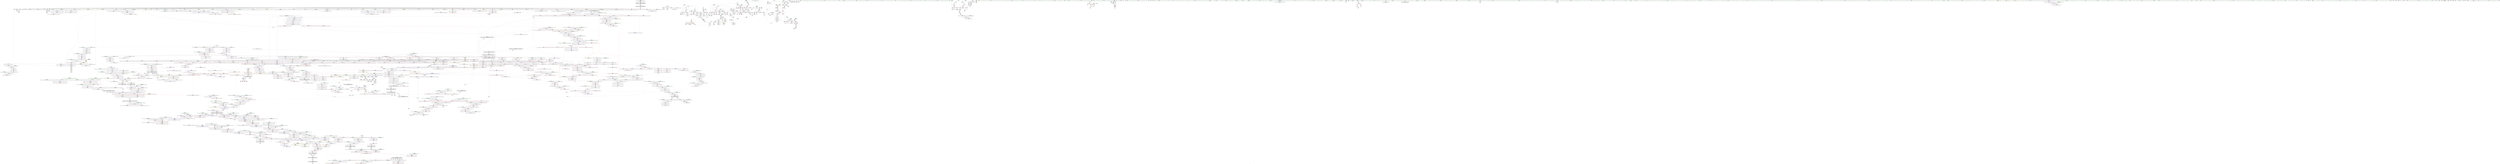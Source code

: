 digraph "SVFG" {
	label="SVFG";

	Node0x55bce0d6c630 [shape=record,color=grey,label="{NodeID: 0\nNullPtr|{|<s55>93}}"];
	Node0x55bce0d6c630 -> Node0x55bce12bf830[style=solid];
	Node0x55bce0d6c630 -> Node0x55bce12bf930[style=solid];
	Node0x55bce0d6c630 -> Node0x55bce12bfa00[style=solid];
	Node0x55bce0d6c630 -> Node0x55bce12bfad0[style=solid];
	Node0x55bce0d6c630 -> Node0x55bce12bfba0[style=solid];
	Node0x55bce0d6c630 -> Node0x55bce12bfc70[style=solid];
	Node0x55bce0d6c630 -> Node0x55bce12bfd40[style=solid];
	Node0x55bce0d6c630 -> Node0x55bce12bfe10[style=solid];
	Node0x55bce0d6c630 -> Node0x55bce12bfee0[style=solid];
	Node0x55bce0d6c630 -> Node0x55bce12bffb0[style=solid];
	Node0x55bce0d6c630 -> Node0x55bce12c0080[style=solid];
	Node0x55bce0d6c630 -> Node0x55bce12c0150[style=solid];
	Node0x55bce0d6c630 -> Node0x55bce12c0220[style=solid];
	Node0x55bce0d6c630 -> Node0x55bce12c02f0[style=solid];
	Node0x55bce0d6c630 -> Node0x55bce12c03c0[style=solid];
	Node0x55bce0d6c630 -> Node0x55bce12c0490[style=solid];
	Node0x55bce0d6c630 -> Node0x55bce12c0560[style=solid];
	Node0x55bce0d6c630 -> Node0x55bce12c0630[style=solid];
	Node0x55bce0d6c630 -> Node0x55bce12c0700[style=solid];
	Node0x55bce0d6c630 -> Node0x55bce12c07d0[style=solid];
	Node0x55bce0d6c630 -> Node0x55bce12c08a0[style=solid];
	Node0x55bce0d6c630 -> Node0x55bce12c0970[style=solid];
	Node0x55bce0d6c630 -> Node0x55bce12c0a40[style=solid];
	Node0x55bce0d6c630 -> Node0x55bce12c0b10[style=solid];
	Node0x55bce0d6c630 -> Node0x55bce12c0be0[style=solid];
	Node0x55bce0d6c630 -> Node0x55bce12c0cb0[style=solid];
	Node0x55bce0d6c630 -> Node0x55bce12c0d80[style=solid];
	Node0x55bce0d6c630 -> Node0x55bce12c0e50[style=solid];
	Node0x55bce0d6c630 -> Node0x55bce12c0f20[style=solid];
	Node0x55bce0d6c630 -> Node0x55bce12c0ff0[style=solid];
	Node0x55bce0d6c630 -> Node0x55bce12c10c0[style=solid];
	Node0x55bce0d6c630 -> Node0x55bce12c1190[style=solid];
	Node0x55bce0d6c630 -> Node0x55bce12c1260[style=solid];
	Node0x55bce0d6c630 -> Node0x55bce12c1330[style=solid];
	Node0x55bce0d6c630 -> Node0x55bce12c1400[style=solid];
	Node0x55bce0d6c630 -> Node0x55bce12c14d0[style=solid];
	Node0x55bce0d6c630 -> Node0x55bce12c15a0[style=solid];
	Node0x55bce0d6c630 -> Node0x55bce12c1670[style=solid];
	Node0x55bce0d6c630 -> Node0x55bce12c1740[style=solid];
	Node0x55bce0d6c630 -> Node0x55bce12c1810[style=solid];
	Node0x55bce0d6c630 -> Node0x55bce12c18e0[style=solid];
	Node0x55bce0d6c630 -> Node0x55bce12c19b0[style=solid];
	Node0x55bce0d6c630 -> Node0x55bce12c1a80[style=solid];
	Node0x55bce0d6c630 -> Node0x55bce12c1b50[style=solid];
	Node0x55bce0d6c630 -> Node0x55bce12c1c20[style=solid];
	Node0x55bce0d6c630 -> Node0x55bce12c1cf0[style=solid];
	Node0x55bce0d6c630 -> Node0x55bce12c1dc0[style=solid];
	Node0x55bce0d6c630 -> Node0x55bce12ee8a0[style=solid];
	Node0x55bce0d6c630 -> Node0x55bce12f1f40[style=solid];
	Node0x55bce0d6c630 -> Node0x55bce12f2010[style=solid];
	Node0x55bce0d6c630 -> Node0x55bce12f20e0[style=solid];
	Node0x55bce0d6c630 -> Node0x55bce12f7630[style=solid];
	Node0x55bce0d6c630 -> Node0x55bce0b2eea0[style=solid];
	Node0x55bce0d6c630 -> Node0x55bce1321ec0[style=solid];
	Node0x55bce0d6c630 -> Node0x55bce1322ac0[style=solid];
	Node0x55bce0d6c630:s55 -> Node0x55bce1401190[style=solid,color=red];
	Node0x55bce12c3a20 [shape=record,color=red,label="{NodeID: 775\n461\<--458\n\<--call32\nmain\n}"];
	Node0x55bce12c3a20 -> Node0x55bce12b75f0[style=solid];
	Node0x55bce12ba1d0 [shape=record,color=black,label="{NodeID: 443\n1154\<--1137\n\<--this2\n_ZNSt6vectorINSt7__cxx1112basic_stringIcSt11char_traitsIcESaIcEEESaIS5_EE20_M_allocate_and_copyISt13move_iteratorIPS5_EEESA_mT_SC_\n|{<s0>79}}"];
	Node0x55bce12ba1d0:s0 -> Node0x55bce1402d50[style=solid,color=red];
	Node0x55bce12ae020 [shape=record,color=green,label="{NodeID: 111\n588\<--589\n_ZSt20__throw_length_errorPKc\<--_ZSt20__throw_length_errorPKc_field_insensitive\n}"];
	Node0x55bce12c9450 [shape=record,color=red,label="{NodeID: 886\n1459\<--1413\n\<--__cur\n_ZNSt20__uninitialized_copyILb0EE13__uninit_copyISt13move_iteratorIPNSt7__cxx1112basic_stringIcSt11char_traitsIcESaIcEEEES9_EET0_T_SC_SB_\n}"];
	Node0x55bce12c9450 -> Node0x55bce12cb8e0[style=solid];
	Node0x55bce12cff20 [shape=record,color=purple,label="{NodeID: 554\n114\<--113\n_M_impl\<--\n_ZNSt6vectorINSt7__cxx1112basic_stringIcSt11char_traitsIcESaIcEEESaIS5_EED2Ev\n}"];
	Node0x55bce13fc3c0 [shape=record,color=black,label="{NodeID: 2436\n1628 = PHI(1857, )\n}"];
	Node0x55bce13fc3c0 -> Node0x55bce12f6ba0[style=solid];
	Node0x55bce12b25a0 [shape=record,color=green,label="{NodeID: 222\n1379\<--1380\nagg.tmp2\<--agg.tmp2_field_insensitive\n_ZSt18uninitialized_copyISt13move_iteratorIPNSt7__cxx1112basic_stringIcSt11char_traitsIcESaIcEEEES7_ET0_T_SA_S9_\n}"];
	Node0x55bce12b25a0 -> Node0x55bce12cb740[style=solid];
	Node0x55bce12b25a0 -> Node0x55bce12d3db0[style=solid];
	Node0x55bce138ff80 [shape=record,color=yellow,style=double,label="{NodeID: 2104\n39V_1 = ENCHI(MR_39V_0)\npts\{100000 \}\nFun[_ZNKSt6vectorINSt7__cxx1112basic_stringIcSt11char_traitsIcESaIcEEESaIS5_EE4sizeEv]}"];
	Node0x55bce138ff80 -> Node0x55bce12c7710[style=dashed];
	Node0x55bce12ee7a0 [shape=record,color=blue,label="{NodeID: 997\n2100\<--50\nllvm.global_ctors_1\<--_GLOBAL__sub_I_stgatilov_2_1.cpp\nGlob }"];
	Node0x55bce1322ac0 [shape=record,color=grey,label="{NodeID: 1772\n971 = cmp(970, 3, )\n}"];
	Node0x55bce12d5950 [shape=record,color=purple,label="{NodeID: 665\n1800\<--1799\n_M_impl25\<--\n_ZNSt6vectorINSt7__cxx1112basic_stringIcSt11char_traitsIcESaIcEEESaIS5_EE17_M_realloc_insertIJS5_EEEvN9__gnu_cxx17__normal_iteratorIPS5_S7_EEDpOT_\n}"];
	Node0x55bce1409110 [shape=record,color=black,label="{NodeID: 2547\n544 = PHI()\n}"];
	Node0x55bce12c0a40 [shape=record,color=black,label="{NodeID: 333\n1183\<--3\n\<--dummyVal\n_ZNSt6vectorINSt7__cxx1112basic_stringIcSt11char_traitsIcESaIcEEESaIS5_EE20_M_allocate_and_copyISt13move_iteratorIPS5_EEESA_mT_SC_\n}"];
	Node0x55bce12c0a40 -> Node0x55bce12f4300[style=solid];
	Node0x55bce12f4230 [shape=record,color=blue,label="{NodeID: 1108\n1127\<--1181\nexn.slot\<--\n_ZNSt6vectorINSt7__cxx1112basic_stringIcSt11char_traitsIcESaIcEEESaIS5_EE20_M_allocate_and_copyISt13move_iteratorIPS5_EEESA_mT_SC_\n}"];
	Node0x55bce12f4230 -> Node0x55bce12c7d90[style=dashed];
	Node0x55bce0d6c6c0 [shape=record,color=green,label="{NodeID: 1\n7\<--1\n__dso_handle\<--dummyObj\nGlob }"];
	Node0x55bce13806f0 [shape=record,color=yellow,style=double,label="{NodeID: 1883\n193V_1 = ENCHI(MR_193V_0)\npts\{19680000 \}\nFun[_ZNSt6vectorINSt7__cxx1112basic_stringIcSt11char_traitsIcESaIcEEESaIS5_EE5beginEv]|{<s0>160}}"];
	Node0x55bce13806f0:s0 -> Node0x55bce12f9510[style=dashed,color=red];
	Node0x55bce12c3af0 [shape=record,color=red,label="{NodeID: 776\n470\<--469\n\<--arrayidx38\nmain\n|{<s0>37}}"];
	Node0x55bce12c3af0:s0 -> Node0x55bce14039c0[style=solid,color=red];
	Node0x55bce12ba2a0 [shape=record,color=black,label="{NodeID: 444\n1173\<--1137\n\<--this2\n_ZNSt6vectorINSt7__cxx1112basic_stringIcSt11char_traitsIcESaIcEEESaIS5_EE20_M_allocate_and_copyISt13move_iteratorIPS5_EEESA_mT_SC_\n|{<s0>82}}"];
	Node0x55bce12ba2a0:s0 -> Node0x55bce14054a0[style=solid,color=red];
	Node0x55bce12ae120 [shape=record,color=green,label="{NodeID: 112\n592\<--593\n_ZNKSt6vectorINSt7__cxx1112basic_stringIcSt11char_traitsIcESaIcEEESaIS5_EE8capacityEv\<--_ZNKSt6vectorINSt7__cxx1112basic_stringIcSt11char_traitsIcESaIcEEESaIS5_EE8capacityEv_field_insensitive\n}"];
	Node0x55bce12c9520 [shape=record,color=red,label="{NodeID: 887\n1453\<--1415\nexn\<--exn.slot\n_ZNSt20__uninitialized_copyILb0EE13__uninit_copyISt13move_iteratorIPNSt7__cxx1112basic_stringIcSt11char_traitsIcESaIcEEEES9_EET0_T_SC_SB_\n}"];
	Node0x55bce12cfff0 [shape=record,color=purple,label="{NodeID: 555\n115\<--113\n_M_start\<--\n_ZNSt6vectorINSt7__cxx1112basic_stringIcSt11char_traitsIcESaIcEEESaIS5_EED2Ev\n}"];
	Node0x55bce12cfff0 -> Node0x55bce12d7d10[style=solid];
	Node0x55bce13fc500 [shape=record,color=black,label="{NodeID: 2437\n1634 = PHI(1563, )\n|{<s0>120}}"];
	Node0x55bce13fc500:s0 -> Node0x55bce140d4d0[style=solid,color=red];
	Node0x55bce12b2670 [shape=record,color=green,label="{NodeID: 223\n1400\<--1401\n_ZNSt20__uninitialized_copyILb0EE13__uninit_copyISt13move_iteratorIPNSt7__cxx1112basic_stringIcSt11char_traitsIcESaIcEEEES9_EET0_T_SC_SB_\<--_ZNSt20__uninitialized_copyILb0EE13__uninit_copyISt13move_iteratorIPNSt7__cxx1112basic_stringIcSt11char_traitsIcESaIcEEEES9_EET0_T_SC_SB__field_insensitive\n}"];
	Node0x55bce1390060 [shape=record,color=yellow,style=double,label="{NodeID: 2105\n107V_1 = ENCHI(MR_107V_0)\npts\{100001 \}\nFun[_ZNKSt6vectorINSt7__cxx1112basic_stringIcSt11char_traitsIcESaIcEEESaIS5_EE4sizeEv]}"];
	Node0x55bce1390060 -> Node0x55bce12c7640[style=dashed];
	Node0x55bce12ee8a0 [shape=record,color=blue, style = dotted,label="{NodeID: 998\n2101\<--3\nllvm.global_ctors_2\<--dummyVal\nGlob }"];
	Node0x55bce1322c40 [shape=record,color=grey,label="{NodeID: 1773\n1552 = cmp(1547, 1551, )\n}"];
	Node0x55bce1322c40 -> Node0x55bce12cbdc0[style=solid];
	Node0x55bce12d5a20 [shape=record,color=purple,label="{NodeID: 666\n1801\<--1799\n_M_start26\<--\n_ZNSt6vectorINSt7__cxx1112basic_stringIcSt11char_traitsIcESaIcEEESaIS5_EE17_M_realloc_insertIJS5_EEEvN9__gnu_cxx17__normal_iteratorIPS5_S7_EEDpOT_\n}"];
	Node0x55bce12d5a20 -> Node0x55bce12ebc00[style=solid];
	Node0x55bce14091e0 [shape=record,color=black,label="{NodeID: 2548\n60 = PHI()\n}"];
	Node0x55bce12c0b10 [shape=record,color=black,label="{NodeID: 334\n1195\<--3\nlpad.val\<--dummyVal\n_ZNSt6vectorINSt7__cxx1112basic_stringIcSt11char_traitsIcESaIcEEESaIS5_EE20_M_allocate_and_copyISt13move_iteratorIPS5_EEESA_mT_SC_\n}"];
	Node0x55bce12f4300 [shape=record,color=blue,label="{NodeID: 1109\n1129\<--1183\nehselector.slot\<--\n_ZNSt6vectorINSt7__cxx1112basic_stringIcSt11char_traitsIcESaIcEEESaIS5_EE20_M_allocate_and_copyISt13move_iteratorIPS5_EEESA_mT_SC_\n}"];
	Node0x55bce12f4300 -> Node0x55bce12c7e60[style=dashed];
	Node0x55bce12a9c20 [shape=record,color=green,label="{NodeID: 2\n12\<--1\n\<--dummyObj\nCan only get source location for instruction, argument, global var or function.}"];
	Node0x55bce13807d0 [shape=record,color=yellow,style=double,label="{NodeID: 1884\n166V_1 = ENCHI(MR_166V_0)\npts\{100000 100001 \}\nFun[_ZNSt6vectorINSt7__cxx1112basic_stringIcSt11char_traitsIcESaIcEEESaIS5_EE5beginEv]|{<s0>160}}"];
	Node0x55bce13807d0:s0 -> Node0x55bce138c8f0[style=dashed,color=red];
	Node0x55bce12c3bc0 [shape=record,color=red,label="{NodeID: 777\n488\<--487\n\<--call47\nmain\n}"];
	Node0x55bce12c3bc0 -> Node0x55bce12b7930[style=solid];
	Node0x55bce12ba370 [shape=record,color=black,label="{NodeID: 445\n1108\<--1163\n_ZNSt6vectorINSt7__cxx1112basic_stringIcSt11char_traitsIcESaIcEEESaIS5_EE20_M_allocate_and_copyISt13move_iteratorIPS5_EEESA_mT_SC__ret\<--\n_ZNSt6vectorINSt7__cxx1112basic_stringIcSt11char_traitsIcESaIcEEESaIS5_EE20_M_allocate_and_copyISt13move_iteratorIPS5_EEESA_mT_SC_\n|{<s0>49}}"];
	Node0x55bce12ba370:s0 -> Node0x55bce140af50[style=solid,color=blue];
	Node0x55bce12b2c10 [shape=record,color=green,label="{NodeID: 113\n598\<--599\n_ZNKSt6vectorINSt7__cxx1112basic_stringIcSt11char_traitsIcESaIcEEESaIS5_EE4sizeEv\<--_ZNKSt6vectorINSt7__cxx1112basic_stringIcSt11char_traitsIcESaIcEEESaIS5_EE4sizeEv_field_insensitive\n}"];
	Node0x55bce1388ff0 [shape=record,color=yellow,style=double,label="{NodeID: 1995\n39V_1 = ENCHI(MR_39V_0)\npts\{100000 \}\nFun[_ZNKSt6vectorINSt7__cxx1112basic_stringIcSt11char_traitsIcESaIcEEESaIS5_EE8capacityEv]}"];
	Node0x55bce1388ff0 -> Node0x55bce12c74a0[style=dashed];
	Node0x55bce12c95f0 [shape=record,color=red,label="{NodeID: 888\n1470\<--1415\nexn11\<--exn.slot\n_ZNSt20__uninitialized_copyILb0EE13__uninit_copyISt13move_iteratorIPNSt7__cxx1112basic_stringIcSt11char_traitsIcESaIcEEEES9_EET0_T_SC_SB_\n}"];
	Node0x55bce12d00c0 [shape=record,color=purple,label="{NodeID: 556\n118\<--117\n_M_impl2\<--\n_ZNSt6vectorINSt7__cxx1112basic_stringIcSt11char_traitsIcESaIcEEESaIS5_EED2Ev\n}"];
	Node0x55bce13fc640 [shape=record,color=black,label="{NodeID: 2438\n1790 = PHI(850, )\n|{<s0>139}}"];
	Node0x55bce13fc640:s0 -> Node0x55bce1404f70[style=solid,color=red];
	Node0x55bce12b2770 [shape=record,color=green,label="{NodeID: 224\n1407\<--1408\n__first\<--__first_field_insensitive\n_ZNSt20__uninitialized_copyILb0EE13__uninit_copyISt13move_iteratorIPNSt7__cxx1112basic_stringIcSt11char_traitsIcESaIcEEEES9_EET0_T_SC_SB_\n|{|<s1>100|<s2>102|<s3>104}}"];
	Node0x55bce12b2770 -> Node0x55bce12d41c0[style=solid];
	Node0x55bce12b2770:s1 -> Node0x55bce1404740[style=solid,color=red];
	Node0x55bce12b2770:s2 -> Node0x55bce14012a0[style=solid,color=red];
	Node0x55bce12b2770:s3 -> Node0x55bce13fda40[style=solid,color=red];
	Node0x55bce12ee9a0 [shape=record,color=blue,label="{NodeID: 999\n87\<--86\nthis.addr\<--this\n_ZNSt6vectorINSt7__cxx1112basic_stringIcSt11char_traitsIcESaIcEEESaIS5_EEC2Ev\n}"];
	Node0x55bce12ee9a0 -> Node0x55bce12d7aa0[style=dashed];
	Node0x55bce1322dc0 [shape=record,color=grey,label="{NodeID: 1774\n1917 = cmp(1915, 1916, )\n}"];
	Node0x55bce12d5af0 [shape=record,color=purple,label="{NodeID: 667\n1804\<--1803\n_M_impl27\<--\n_ZNSt6vectorINSt7__cxx1112basic_stringIcSt11char_traitsIcESaIcEEESaIS5_EE17_M_realloc_insertIJS5_EEEvN9__gnu_cxx17__normal_iteratorIPS5_S7_EEDpOT_\n}"];
	Node0x55bce14092e0 [shape=record,color=black,label="{NodeID: 2549\n81 = PHI()\n}"];
	Node0x55bce12c0be0 [shape=record,color=black,label="{NodeID: 335\n1196\<--3\nlpad.val12\<--dummyVal\n_ZNSt6vectorINSt7__cxx1112basic_stringIcSt11char_traitsIcESaIcEEESaIS5_EE20_M_allocate_and_copyISt13move_iteratorIPS5_EEESA_mT_SC_\n}"];
	Node0x55bce12f43d0 [shape=record,color=blue,label="{NodeID: 1110\n1208\<--1205\n__i.addr\<--__i\n_ZSt32__make_move_if_noexcept_iteratorINSt7__cxx1112basic_stringIcSt11char_traitsIcESaIcEEESt13move_iteratorIPS5_EET0_PT_\n}"];
	Node0x55bce12f43d0 -> Node0x55bce12c80d0[style=dashed];
	Node0x55bce12a9f60 [shape=record,color=green,label="{NodeID: 3\n24\<--1\n.str\<--dummyObj\nGlob }"];
	Node0x55bce12c3c90 [shape=record,color=red,label="{NodeID: 778\n497\<--496\n\<--arrayidx53\nmain\n}"];
	Node0x55bce12c3c90 -> Node0x55bce13200c0[style=solid];
	Node0x55bce12ba440 [shape=record,color=black,label="{NodeID: 446\n1204\<--1216\n_ZSt32__make_move_if_noexcept_iteratorINSt7__cxx1112basic_stringIcSt11char_traitsIcESaIcEEESt13move_iteratorIPS5_EET0_PT__ret\<--\n_ZSt32__make_move_if_noexcept_iteratorINSt7__cxx1112basic_stringIcSt11char_traitsIcESaIcEEESt13move_iteratorIPS5_EET0_PT_\n|{<s0>47|<s1>48|<s2>161|<s3>162}}"];
	Node0x55bce12ba440:s0 -> Node0x55bce140acd0[style=solid,color=blue];
	Node0x55bce12ba440:s1 -> Node0x55bce140ae10[style=solid,color=blue];
	Node0x55bce12ba440:s2 -> Node0x55bce13fd680[style=solid,color=blue];
	Node0x55bce12ba440:s3 -> Node0x55bce13fd7c0[style=solid,color=blue];
	Node0x55bce12b2d10 [shape=record,color=green,label="{NodeID: 114\n607\<--608\n_ZSt32__make_move_if_noexcept_iteratorINSt7__cxx1112basic_stringIcSt11char_traitsIcESaIcEEESt13move_iteratorIPS5_EET0_PT_\<--_ZSt32__make_move_if_noexcept_iteratorINSt7__cxx1112basic_stringIcSt11char_traitsIcESaIcEEESt13move_iteratorIPS5_EET0_PT__field_insensitive\n}"];
	Node0x55bce13890d0 [shape=record,color=yellow,style=double,label="{NodeID: 1996\n109V_1 = ENCHI(MR_109V_0)\npts\{100002 \}\nFun[_ZNKSt6vectorINSt7__cxx1112basic_stringIcSt11char_traitsIcESaIcEEESaIS5_EE8capacityEv]}"];
	Node0x55bce13890d0 -> Node0x55bce12c73d0[style=dashed];
	Node0x55bce12c96c0 [shape=record,color=red,label="{NodeID: 889\n1471\<--1417\nsel\<--ehselector.slot\n_ZNSt20__uninitialized_copyILb0EE13__uninit_copyISt13move_iteratorIPNSt7__cxx1112basic_stringIcSt11char_traitsIcESaIcEEEES9_EET0_T_SC_SB_\n}"];
	Node0x55bce12d0190 [shape=record,color=purple,label="{NodeID: 557\n119\<--117\n_M_finish\<--\n_ZNSt6vectorINSt7__cxx1112basic_stringIcSt11char_traitsIcESaIcEEESaIS5_EED2Ev\n}"];
	Node0x55bce12d0190 -> Node0x55bce12d7de0[style=solid];
	Node0x55bce13fc780 [shape=record,color=black,label="{NodeID: 2439\n1808 = PHI(850, )\n|{<s0>143}}"];
	Node0x55bce13fc780:s0 -> Node0x55bce1404f70[style=solid,color=red];
	Node0x55bce12b2840 [shape=record,color=green,label="{NodeID: 225\n1409\<--1410\n__last\<--__last_field_insensitive\n_ZNSt20__uninitialized_copyILb0EE13__uninit_copyISt13move_iteratorIPNSt7__cxx1112basic_stringIcSt11char_traitsIcESaIcEEEES9_EET0_T_SC_SB_\n|{|<s1>100}}"];
	Node0x55bce12b2840 -> Node0x55bce12d4290[style=solid];
	Node0x55bce12b2840:s1 -> Node0x55bce1404880[style=solid,color=red];
	Node0x55bce12eea70 [shape=record,color=blue,label="{NodeID: 1000\n105\<--104\nthis.addr\<--this\n_ZNSt6vectorINSt7__cxx1112basic_stringIcSt11char_traitsIcESaIcEEESaIS5_EED2Ev\n}"];
	Node0x55bce12eea70 -> Node0x55bce12d7b70[style=dashed];
	Node0x55bce1322f40 [shape=record,color=grey,label="{NodeID: 1775\n207 = cmp(204, 206, )\n}"];
	Node0x55bce12d5bc0 [shape=record,color=purple,label="{NodeID: 668\n1805\<--1803\n_M_finish28\<--\n_ZNSt6vectorINSt7__cxx1112basic_stringIcSt11char_traitsIcESaIcEEESaIS5_EE17_M_realloc_insertIJS5_EEEvN9__gnu_cxx17__normal_iteratorIPS5_S7_EEDpOT_\n}"];
	Node0x55bce12d5bc0 -> Node0x55bce12ebcd0[style=solid];
	Node0x55bce14093e0 [shape=record,color=black,label="{NodeID: 2550\n122 = PHI(850, )\n|{<s0>8}}"];
	Node0x55bce14093e0:s0 -> Node0x55bce1404f70[style=solid,color=red];
	Node0x55bce12c0cb0 [shape=record,color=black,label="{NodeID: 336\n1198\<--3\n\<--dummyVal\n_ZNSt6vectorINSt7__cxx1112basic_stringIcSt11char_traitsIcESaIcEEESaIS5_EE20_M_allocate_and_copyISt13move_iteratorIPS5_EEESA_mT_SC_\n}"];
	Node0x55bce12f44a0 [shape=record,color=blue,label="{NodeID: 1111\n1220\<--1219\n__a.addr\<--__a\n_ZNSt16allocator_traitsISaINSt7__cxx1112basic_stringIcSt11char_traitsIcESaIcEEEEE8max_sizeERKS6_\n}"];
	Node0x55bce12f44a0 -> Node0x55bce12c8270[style=dashed];
	Node0x55bce12aa020 [shape=record,color=green,label="{NodeID: 4\n26\<--1\n.str.2\<--dummyObj\nGlob }"];
	Node0x55bce12c3d60 [shape=record,color=red,label="{NodeID: 779\n530\<--529\n\<--arrayidx72\nmain\n|{<s0>40}}"];
	Node0x55bce12c3d60:s0 -> Node0x55bce14039c0[style=solid,color=red];
	Node0x55bce12ba510 [shape=record,color=black,label="{NodeID: 447\n1224\<--1223\n\<--\n_ZNSt16allocator_traitsISaINSt7__cxx1112basic_stringIcSt11char_traitsIcESaIcEEEEE8max_sizeERKS6_\n|{<s0>88}}"];
	Node0x55bce12ba510:s0 -> Node0x55bce13ffc40[style=solid,color=red];
	Node0x55bce12b2e10 [shape=record,color=green,label="{NodeID: 115\n623\<--624\n_ZNSt6vectorINSt7__cxx1112basic_stringIcSt11char_traitsIcESaIcEEESaIS5_EE20_M_allocate_and_copyISt13move_iteratorIPS5_EEESA_mT_SC_\<--_ZNSt6vectorINSt7__cxx1112basic_stringIcSt11char_traitsIcESaIcEEESaIS5_EE20_M_allocate_and_copyISt13move_iteratorIPS5_EEESA_mT_SC__field_insensitive\n}"];
	Node0x55bce13891b0 [shape=record,color=yellow,style=double,label="{NodeID: 1997\n2V_1 = ENCHI(MR_2V_0)\npts\{100000 100001 100002 \}\nFun[__cxx_global_var_init.1]|{<s0>3}}"];
	Node0x55bce13891b0:s0 -> Node0x55bce137fb70[style=dashed,color=red];
	Node0x55bce12c9790 [shape=record,color=red,label="{NodeID: 890\n1490\<--1484\n\<--__x.addr\n_ZStneIPNSt7__cxx1112basic_stringIcSt11char_traitsIcESaIcEEEEbRKSt13move_iteratorIT_ESB_\n|{<s0>111}}"];
	Node0x55bce12c9790:s0 -> Node0x55bce13ffe50[style=solid,color=red];
	Node0x55bce12d0260 [shape=record,color=purple,label="{NodeID: 558\n279\<--278\n_M_impl\<--\n_ZNSt6vectorINSt7__cxx1112basic_stringIcSt11char_traitsIcESaIcEEESaIS5_EEixEm\n}"];
	Node0x55bce13fc8c0 [shape=record,color=black,label="{NodeID: 2440\n1892 = PHI(1563, )\n}"];
	Node0x55bce12b2910 [shape=record,color=green,label="{NodeID: 226\n1411\<--1412\n__result.addr\<--__result.addr_field_insensitive\n_ZNSt20__uninitialized_copyILb0EE13__uninit_copyISt13move_iteratorIPNSt7__cxx1112basic_stringIcSt11char_traitsIcESaIcEEEES9_EET0_T_SC_SB_\n}"];
	Node0x55bce12b2910 -> Node0x55bce12c9040[style=solid];
	Node0x55bce12b2910 -> Node0x55bce12c9110[style=solid];
	Node0x55bce12b2910 -> Node0x55bce12f5820[style=solid];
	Node0x55bce12eeb40 [shape=record,color=blue,label="{NodeID: 1001\n107\<--134\nexn.slot\<--\n_ZNSt6vectorINSt7__cxx1112basic_stringIcSt11char_traitsIcESaIcEEESaIS5_EED2Ev\n}"];
	Node0x55bce12eeb40 -> Node0x55bce12d7c40[style=dashed];
	Node0x55bce13230c0 [shape=record,color=grey,label="{NodeID: 1776\n444 = cmp(443, 41, )\n}"];
	Node0x55bce12d5c90 [shape=record,color=purple,label="{NodeID: 669\n1812\<--1811\n_M_impl30\<--\n_ZNSt6vectorINSt7__cxx1112basic_stringIcSt11char_traitsIcESaIcEEESaIS5_EE17_M_realloc_insertIJS5_EEEvN9__gnu_cxx17__normal_iteratorIPS5_S7_EEDpOT_\n}"];
	Node0x55bce14096a0 [shape=record,color=black,label="{NodeID: 2551\n177 = PHI(268, )\n}"];
	Node0x55bce14096a0 -> Node0x55bce12ef0f0[style=solid];
	Node0x55bce12c0d80 [shape=record,color=black,label="{NodeID: 337\n1199\<--3\n\<--dummyVal\n_ZNSt6vectorINSt7__cxx1112basic_stringIcSt11char_traitsIcESaIcEEESaIS5_EE20_M_allocate_and_copyISt13move_iteratorIPS5_EEESA_mT_SC_\n|{<s0>86}}"];
	Node0x55bce12c0d80:s0 -> Node0x55bce140d750[style=solid,color=red];
	Node0x55bce12f4570 [shape=record,color=blue,label="{NodeID: 1112\n1231\<--1230\nthis.addr\<--this\n_ZNKSt12_Vector_baseINSt7__cxx1112basic_stringIcSt11char_traitsIcESaIcEEESaIS5_EE19_M_get_Tp_allocatorEv\n}"];
	Node0x55bce12f4570 -> Node0x55bce12c8340[style=dashed];
	Node0x55bce12aa0e0 [shape=record,color=green,label="{NodeID: 5\n28\<--1\nstdin\<--dummyObj\nGlob }"];
	Node0x55bce12c3e30 [shape=record,color=red,label="{NodeID: 780\n579\<--565\nthis1\<--this.addr\n_ZNSt6vectorINSt7__cxx1112basic_stringIcSt11char_traitsIcESaIcEEESaIS5_EE7reserveEm\n|{|<s13>43|<s14>45|<s15>46|<s16>49}}"];
	Node0x55bce12c3e30 -> Node0x55bce12b7d40[style=solid];
	Node0x55bce12c3e30 -> Node0x55bce12b7e10[style=solid];
	Node0x55bce12c3e30 -> Node0x55bce12b7ee0[style=solid];
	Node0x55bce12c3e30 -> Node0x55bce12b7fb0[style=solid];
	Node0x55bce12c3e30 -> Node0x55bce12b8080[style=solid];
	Node0x55bce12c3e30 -> Node0x55bce12b8150[style=solid];
	Node0x55bce12c3e30 -> Node0x55bce12b8220[style=solid];
	Node0x55bce12c3e30 -> Node0x55bce12b82f0[style=solid];
	Node0x55bce12c3e30 -> Node0x55bce12b83c0[style=solid];
	Node0x55bce12c3e30 -> Node0x55bce12b8490[style=solid];
	Node0x55bce12c3e30 -> Node0x55bce12b8560[style=solid];
	Node0x55bce12c3e30 -> Node0x55bce12b8630[style=solid];
	Node0x55bce12c3e30 -> Node0x55bce12b8700[style=solid];
	Node0x55bce12c3e30:s13 -> Node0x55bce13fe4b0[style=solid,color=red];
	Node0x55bce12c3e30:s14 -> Node0x55bce14040a0[style=solid,color=red];
	Node0x55bce12c3e30:s15 -> Node0x55bce140e340[style=solid,color=red];
	Node0x55bce12c3e30:s16 -> Node0x55bce13ff4f0[style=solid,color=red];
	Node0x55bce12ba5e0 [shape=record,color=black,label="{NodeID: 448\n1218\<--1225\n_ZNSt16allocator_traitsISaINSt7__cxx1112basic_stringIcSt11char_traitsIcESaIcEEEEE8max_sizeERKS6__ret\<--call\n_ZNSt16allocator_traitsISaINSt7__cxx1112basic_stringIcSt11char_traitsIcESaIcEEEEE8max_sizeERKS6_\n|{<s0>75}}"];
	Node0x55bce12ba5e0:s0 -> Node0x55bce13faf00[style=solid,color=blue];
	Node0x55bce12b2f10 [shape=record,color=green,label="{NodeID: 116\n656\<--657\n_ZNSt12_Vector_baseINSt7__cxx1112basic_stringIcSt11char_traitsIcESaIcEEESaIS5_EE13_M_deallocateEPS5_m\<--_ZNSt12_Vector_baseINSt7__cxx1112basic_stringIcSt11char_traitsIcESaIcEEESaIS5_EE13_M_deallocateEPS5_m_field_insensitive\n}"];
	Node0x55bce12c9860 [shape=record,color=red,label="{NodeID: 891\n1491\<--1486\n\<--__y.addr\n_ZStneIPNSt7__cxx1112basic_stringIcSt11char_traitsIcESaIcEEEEbRKSt13move_iteratorIT_ESB_\n|{<s0>111}}"];
	Node0x55bce12c9860:s0 -> Node0x55bce13fff60[style=solid,color=red];
	Node0x55bce12d0330 [shape=record,color=purple,label="{NodeID: 559\n280\<--278\n_M_start\<--\n_ZNSt6vectorINSt7__cxx1112basic_stringIcSt11char_traitsIcESaIcEEESaIS5_EEixEm\n}"];
	Node0x55bce12d0330 -> Node0x55bce12d9570[style=solid];
	Node0x55bce13fca00 [shape=record,color=black,label="{NodeID: 2441\n1913 = PHI(1054, )\n}"];
	Node0x55bce13fca00 -> Node0x55bce131ff40[style=solid];
	Node0x55bce12b29e0 [shape=record,color=green,label="{NodeID: 227\n1413\<--1414\n__cur\<--__cur_field_insensitive\n_ZNSt20__uninitialized_copyILb0EE13__uninit_copyISt13move_iteratorIPNSt7__cxx1112basic_stringIcSt11char_traitsIcESaIcEEEES9_EET0_T_SC_SB_\n}"];
	Node0x55bce12b29e0 -> Node0x55bce12c91e0[style=solid];
	Node0x55bce12b29e0 -> Node0x55bce12c92b0[style=solid];
	Node0x55bce12b29e0 -> Node0x55bce12c9380[style=solid];
	Node0x55bce12b29e0 -> Node0x55bce12c9450[style=solid];
	Node0x55bce12b29e0 -> Node0x55bce12f58f0[style=solid];
	Node0x55bce12b29e0 -> Node0x55bce12f59c0[style=solid];
	Node0x55bce12eec10 [shape=record,color=blue,label="{NodeID: 1002\n109\<--136\nehselector.slot\<--\n_ZNSt6vectorINSt7__cxx1112basic_stringIcSt11char_traitsIcESaIcEEESaIS5_EED2Ev\n}"];
	Node0x55bce1323240 [shape=record,color=grey,label="{NodeID: 1777\n447 = cmp(446, 12, )\n}"];
	Node0x55bce12d5d60 [shape=record,color=purple,label="{NodeID: 670\n1813\<--1811\n_M_start31\<--\n_ZNSt6vectorINSt7__cxx1112basic_stringIcSt11char_traitsIcESaIcEEESaIS5_EE17_M_realloc_insertIJS5_EEEvN9__gnu_cxx17__normal_iteratorIPS5_S7_EEDpOT_\n}"];
	Node0x55bce12d5d60 -> Node0x55bce12ebda0[style=solid];
	Node0x55bce14097b0 [shape=record,color=black,label="{NodeID: 2552\n184 = PHI()\n}"];
	Node0x55bce14097b0 -> Node0x55bce13203c0[style=solid];
	Node0x55bce12c0e50 [shape=record,color=black,label="{NodeID: 338\n1447\<--3\n\<--dummyVal\n_ZNSt20__uninitialized_copyILb0EE13__uninit_copyISt13move_iteratorIPNSt7__cxx1112basic_stringIcSt11char_traitsIcESaIcEEEES9_EET0_T_SC_SB_\n}"];
	Node0x55bce12f4640 [shape=record,color=blue,label="{NodeID: 1113\n1240\<--1239\nthis.addr\<--this\n_ZNK9__gnu_cxx13new_allocatorINSt7__cxx1112basic_stringIcSt11char_traitsIcESaIcEEEE8max_sizeEv\n}"];
	Node0x55bce12f4640 -> Node0x55bce12c8410[style=dashed];
	Node0x55bce12aa950 [shape=record,color=green,label="{NodeID: 6\n29\<--1\n.str.3\<--dummyObj\nGlob }"];
	Node0x55bce1380bb0 [shape=record,color=yellow,style=double,label="{NodeID: 1888\n2V_1 = ENCHI(MR_2V_0)\npts\{100000 100001 100002 \}\nFun[_ZNSt12_Vector_baseINSt7__cxx1112basic_stringIcSt11char_traitsIcESaIcEEESaIS5_EEC2Ev]|{<s0>55|<s1>55|<s2>55}}"];
	Node0x55bce1380bb0:s0 -> Node0x55bce12f1f40[style=dashed,color=red];
	Node0x55bce1380bb0:s1 -> Node0x55bce12f2010[style=dashed,color=red];
	Node0x55bce1380bb0:s2 -> Node0x55bce12f20e0[style=dashed,color=red];
	Node0x55bce12c3f00 [shape=record,color=red,label="{NodeID: 781\n580\<--567\n\<--__n.addr\n_ZNSt6vectorINSt7__cxx1112basic_stringIcSt11char_traitsIcESaIcEEESaIS5_EE7reserveEm\n}"];
	Node0x55bce12c3f00 -> Node0x55bce1323e40[style=solid];
	Node0x55bce12ba6b0 [shape=record,color=black,label="{NodeID: 449\n1236\<--1235\n\<--_M_impl\n_ZNKSt12_Vector_baseINSt7__cxx1112basic_stringIcSt11char_traitsIcESaIcEEESaIS5_EE19_M_get_Tp_allocatorEv\n}"];
	Node0x55bce12ba6b0 -> Node0x55bce12ba780[style=solid];
	Node0x55bce12b3010 [shape=record,color=green,label="{NodeID: 117\n688\<--689\nthis.addr\<--this.addr_field_insensitive\n_ZNSt6vectorINSt7__cxx1112basic_stringIcSt11char_traitsIcESaIcEEESaIS5_EE9push_backEOS5_\n}"];
	Node0x55bce12b3010 -> Node0x55bce12c4cd0[style=solid];
	Node0x55bce12b3010 -> Node0x55bce12f1650[style=solid];
	Node0x55bce12c9930 [shape=record,color=red,label="{NodeID: 892\n1506\<--1500\n\<--__p.addr\n_ZSt10_ConstructINSt7__cxx1112basic_stringIcSt11char_traitsIcESaIcEEEJS5_EEvPT_DpOT0_\n}"];
	Node0x55bce12c9930 -> Node0x55bce12cba80[style=solid];
	Node0x55bce12d0400 [shape=record,color=purple,label="{NodeID: 560\n609\<--573\ncoerce.dive\<--agg.tmp\n_ZNSt6vectorINSt7__cxx1112basic_stringIcSt11char_traitsIcESaIcEEESaIS5_EE7reserveEm\n}"];
	Node0x55bce12d0400 -> Node0x55bce12f1170[style=solid];
	Node0x55bce13fcb40 [shape=record,color=black,label="{NodeID: 2442\n1914 = PHI(1089, )\n}"];
	Node0x55bce13fcb40 -> Node0x55bce131ff40[style=solid];
	Node0x55bce12b2ab0 [shape=record,color=green,label="{NodeID: 228\n1415\<--1416\nexn.slot\<--exn.slot_field_insensitive\n_ZNSt20__uninitialized_copyILb0EE13__uninit_copyISt13move_iteratorIPNSt7__cxx1112basic_stringIcSt11char_traitsIcESaIcEEEES9_EET0_T_SC_SB_\n}"];
	Node0x55bce12b2ab0 -> Node0x55bce12c9520[style=solid];
	Node0x55bce12b2ab0 -> Node0x55bce12c95f0[style=solid];
	Node0x55bce12b2ab0 -> Node0x55bce12f5a90[style=solid];
	Node0x55bce12b2ab0 -> Node0x55bce12f5c30[style=solid];
	Node0x55bce12eece0 [shape=record,color=blue,label="{NodeID: 1003\n154\<--147\npos.addr\<--pos\n_Z5MatchiiRiS_S_\n}"];
	Node0x55bce12eece0 -> Node0x55bce12d7f80[style=dashed];
	Node0x55bce12eece0 -> Node0x55bce12d8050[style=dashed];
	Node0x55bce13233c0 [shape=record,color=grey,label="{NodeID: 1778\n522 = cmp(521, 41, )\n}"];
	Node0x55bce12d5e30 [shape=record,color=purple,label="{NodeID: 671\n1816\<--1815\n_M_impl32\<--\n_ZNSt6vectorINSt7__cxx1112basic_stringIcSt11char_traitsIcESaIcEEESaIS5_EE17_M_realloc_insertIJS5_EEEvN9__gnu_cxx17__normal_iteratorIPS5_S7_EEDpOT_\n}"];
	Node0x55bce1409880 [shape=record,color=black,label="{NodeID: 2553\n206 = PHI()\n}"];
	Node0x55bce1409880 -> Node0x55bce1322f40[style=solid];
	Node0x55bce12c0f20 [shape=record,color=black,label="{NodeID: 339\n1448\<--3\n\<--dummyVal\n_ZNSt20__uninitialized_copyILb0EE13__uninit_copyISt13move_iteratorIPNSt7__cxx1112basic_stringIcSt11char_traitsIcESaIcEEEES9_EET0_T_SC_SB_\n}"];
	Node0x55bce12c0f20 -> Node0x55bce12f5a90[style=solid];
	Node0x55bce12f4710 [shape=record,color=blue,label="{NodeID: 1114\n1249\<--1247\nthis.addr\<--this\n_ZNSt12_Vector_baseINSt7__cxx1112basic_stringIcSt11char_traitsIcESaIcEEESaIS5_EE11_M_allocateEm\n}"];
	Node0x55bce12f4710 -> Node0x55bce12c84e0[style=dashed];
	Node0x55bce12aa9e0 [shape=record,color=green,label="{NodeID: 7\n31\<--1\n.str.4\<--dummyObj\nGlob }"];
	Node0x55bce12c3fd0 [shape=record,color=red,label="{NodeID: 782\n594\<--567\n\<--__n.addr\n_ZNSt6vectorINSt7__cxx1112basic_stringIcSt11char_traitsIcESaIcEEESaIS5_EE7reserveEm\n}"];
	Node0x55bce12c3fd0 -> Node0x55bce1323fc0[style=solid];
	Node0x55bce12ba780 [shape=record,color=black,label="{NodeID: 450\n1229\<--1236\n_ZNKSt12_Vector_baseINSt7__cxx1112basic_stringIcSt11char_traitsIcESaIcEEESaIS5_EE19_M_get_Tp_allocatorEv_ret\<--\n_ZNKSt12_Vector_baseINSt7__cxx1112basic_stringIcSt11char_traitsIcESaIcEEESaIS5_EE19_M_get_Tp_allocatorEv\n|{<s0>74}}"];
	Node0x55bce12ba780:s0 -> Node0x55bce13fadc0[style=solid,color=blue];
	Node0x55bce12b30e0 [shape=record,color=green,label="{NodeID: 118\n690\<--691\n__x.addr\<--__x.addr_field_insensitive\n_ZNSt6vectorINSt7__cxx1112basic_stringIcSt11char_traitsIcESaIcEEESaIS5_EE9push_backEOS5_\n}"];
	Node0x55bce12b30e0 -> Node0x55bce12c4da0[style=solid];
	Node0x55bce12b30e0 -> Node0x55bce12f1720[style=solid];
	Node0x55bce12c9a00 [shape=record,color=red,label="{NodeID: 893\n1509\<--1502\n\<--__args.addr\n_ZSt10_ConstructINSt7__cxx1112basic_stringIcSt11char_traitsIcESaIcEEEJS5_EEvPT_DpOT0_\n|{<s0>112}}"];
	Node0x55bce12c9a00:s0 -> Node0x55bce13fdcc0[style=solid,color=red];
	Node0x55bce12d04d0 [shape=record,color=purple,label="{NodeID: 561\n618\<--573\ncoerce.dive11\<--agg.tmp\n_ZNSt6vectorINSt7__cxx1112basic_stringIcSt11char_traitsIcESaIcEEESaIS5_EE7reserveEm\n}"];
	Node0x55bce12d04d0 -> Node0x55bce12c4650[style=solid];
	Node0x55bce13fcc80 [shape=record,color=black,label="{NodeID: 2443\n1922 = PHI(1089, )\n}"];
	Node0x55bce13fcc80 -> Node0x55bce131f7c0[style=solid];
	Node0x55bce12b2b80 [shape=record,color=green,label="{NodeID: 229\n1417\<--1418\nehselector.slot\<--ehselector.slot_field_insensitive\n_ZNSt20__uninitialized_copyILb0EE13__uninit_copyISt13move_iteratorIPNSt7__cxx1112basic_stringIcSt11char_traitsIcESaIcEEEES9_EET0_T_SC_SB_\n}"];
	Node0x55bce12b2b80 -> Node0x55bce12c96c0[style=solid];
	Node0x55bce12b2b80 -> Node0x55bce12f5b60[style=solid];
	Node0x55bce12b2b80 -> Node0x55bce12f5d00[style=solid];
	Node0x55bce12eedb0 [shape=record,color=blue,label="{NodeID: 1004\n156\<--148\nw.addr\<--w\n_Z5MatchiiRiS_S_\n}"];
	Node0x55bce12eedb0 -> Node0x55bce12d8120[style=dashed];
	Node0x55bce1323540 [shape=record,color=grey,label="{NodeID: 1779\n1257 = cmp(1256, 1258, )\n}"];
	Node0x55bce12d5f00 [shape=record,color=purple,label="{NodeID: 672\n1817\<--1815\n_M_end_of_storage\<--\n_ZNSt6vectorINSt7__cxx1112basic_stringIcSt11char_traitsIcESaIcEEESaIS5_EE17_M_realloc_insertIJS5_EEEvN9__gnu_cxx17__normal_iteratorIPS5_S7_EEDpOT_\n}"];
	Node0x55bce12d5f00 -> Node0x55bce12ebe70[style=solid];
	Node0x55bce1409950 [shape=record,color=black,label="{NodeID: 2554\n212 = PHI()\n}"];
	Node0x55bce1409950 -> Node0x55bce12d9160[style=solid];
	Node0x55bce12c0ff0 [shape=record,color=black,label="{NodeID: 340\n1450\<--3\n\<--dummyVal\n_ZNSt20__uninitialized_copyILb0EE13__uninit_copyISt13move_iteratorIPNSt7__cxx1112basic_stringIcSt11char_traitsIcESaIcEEEES9_EET0_T_SC_SB_\n}"];
	Node0x55bce12c0ff0 -> Node0x55bce12f5b60[style=solid];
	Node0x55bce12f47e0 [shape=record,color=blue,label="{NodeID: 1115\n1251\<--1248\n__n.addr\<--__n\n_ZNSt12_Vector_baseINSt7__cxx1112basic_stringIcSt11char_traitsIcESaIcEEESaIS5_EE11_M_allocateEm\n}"];
	Node0x55bce12f47e0 -> Node0x55bce12c85b0[style=dashed];
	Node0x55bce12f47e0 -> Node0x55bce12c8680[style=dashed];
	Node0x55bce12aaa70 [shape=record,color=green,label="{NodeID: 8\n33\<--1\n.str.5\<--dummyObj\nGlob }"];
	Node0x55bce12c40a0 [shape=record,color=red,label="{NodeID: 783\n601\<--567\n\<--__n.addr\n_ZNSt6vectorINSt7__cxx1112basic_stringIcSt11char_traitsIcESaIcEEESaIS5_EE7reserveEm\n|{<s0>49}}"];
	Node0x55bce12c40a0:s0 -> Node0x55bce13ff600[style=solid,color=red];
	Node0x55bce12ba850 [shape=record,color=black,label="{NodeID: 451\n1238\<--1245\n_ZNK9__gnu_cxx13new_allocatorINSt7__cxx1112basic_stringIcSt11char_traitsIcESaIcEEEE8max_sizeEv_ret\<--\n_ZNK9__gnu_cxx13new_allocatorINSt7__cxx1112basic_stringIcSt11char_traitsIcESaIcEEEE8max_sizeEv\n|{<s0>88|<s1>94}}"];
	Node0x55bce12ba850:s0 -> Node0x55bce13fb4a0[style=solid,color=blue];
	Node0x55bce12ba850:s1 -> Node0x55bce13fba00[style=solid,color=blue];
	Node0x55bce12b31b0 [shape=record,color=green,label="{NodeID: 119\n697\<--698\n_ZSt4moveIRNSt7__cxx1112basic_stringIcSt11char_traitsIcESaIcEEEEONSt16remove_referenceIT_E4typeEOS8_\<--_ZSt4moveIRNSt7__cxx1112basic_stringIcSt11char_traitsIcESaIcEEEEONSt16remove_referenceIT_E4typeEOS8__field_insensitive\n}"];
	Node0x55bce12c9ad0 [shape=record,color=red,label="{NodeID: 894\n1522\<--1519\nthis1\<--this.addr\n_ZNKSt13move_iteratorIPNSt7__cxx1112basic_stringIcSt11char_traitsIcESaIcEEEEdeEv\n}"];
	Node0x55bce12c9ad0 -> Node0x55bce12d4430[style=solid];
	Node0x55bce12d05a0 [shape=record,color=purple,label="{NodeID: 562\n616\<--575\ncoerce.dive10\<--agg.tmp7\n_ZNSt6vectorINSt7__cxx1112basic_stringIcSt11char_traitsIcESaIcEEESaIS5_EE7reserveEm\n}"];
	Node0x55bce12d05a0 -> Node0x55bce12f1240[style=solid];
	Node0x55bce13fcdc0 [shape=record,color=black,label="{NodeID: 2444\n1923 = PHI(1089, )\n}"];
	Node0x55bce13fcdc0 -> Node0x55bce12f84d0[style=solid];
	Node0x55bce12bb240 [shape=record,color=green,label="{NodeID: 230\n1428\<--1429\n_ZStneIPNSt7__cxx1112basic_stringIcSt11char_traitsIcESaIcEEEEbRKSt13move_iteratorIT_ESB_\<--_ZStneIPNSt7__cxx1112basic_stringIcSt11char_traitsIcESaIcEEEEbRKSt13move_iteratorIT_ESB__field_insensitive\n}"];
	Node0x55bce12eee80 [shape=record,color=blue,label="{NodeID: 1005\n158\<--149\nfront.addr\<--front\n_Z5MatchiiRiS_S_\n}"];
	Node0x55bce12eee80 -> Node0x55bce12d81f0[style=dashed];
	Node0x55bce12eee80 -> Node0x55bce12d82c0[style=dashed];
	Node0x55bce13236c0 [shape=record,color=grey,label="{NodeID: 1780\n423 = cmp(421, 422, )\n}"];
	Node0x55bce12d5fd0 [shape=record,color=purple,label="{NodeID: 673\n1820\<--1819\n_M_impl33\<--\n_ZNSt6vectorINSt7__cxx1112basic_stringIcSt11char_traitsIcESaIcEEESaIS5_EE17_M_realloc_insertIJS5_EEEvN9__gnu_cxx17__normal_iteratorIPS5_S7_EEDpOT_\n}"];
	Node0x55bce1409a20 [shape=record,color=black,label="{NodeID: 2555\n1399 = PHI(1403, )\n}"];
	Node0x55bce1409a20 -> Node0x55bce12cb810[style=solid];
	Node0x55bce12c10c0 [shape=record,color=black,label="{NodeID: 341\n1461\<--3\n\<--dummyVal\n_ZNSt20__uninitialized_copyILb0EE13__uninit_copyISt13move_iteratorIPNSt7__cxx1112basic_stringIcSt11char_traitsIcESaIcEEEES9_EET0_T_SC_SB_\n}"];
	Node0x55bce12f48b0 [shape=record,color=blue,label="{NodeID: 1116\n1287\<--1271\ncoerce.dive\<--__first.coerce\n_ZSt22__uninitialized_copy_aISt13move_iteratorIPNSt7__cxx1112basic_stringIcSt11char_traitsIcESaIcEEEES7_S6_ET0_T_SA_S9_RSaIT1_E\n}"];
	Node0x55bce12f48b0 -> Node0x55bce12ee160[style=dashed];
	Node0x55bce12aab30 [shape=record,color=green,label="{NodeID: 9\n35\<--1\n.str.6\<--dummyObj\nGlob }"];
	Node0x55bce12c4170 [shape=record,color=red,label="{NodeID: 784\n674\<--567\n\<--__n.addr\n_ZNSt6vectorINSt7__cxx1112basic_stringIcSt11char_traitsIcESaIcEEESaIS5_EE7reserveEm\n}"];
	Node0x55bce12ba920 [shape=record,color=black,label="{NodeID: 452\n1261\<--1260\n\<--_M_impl\n_ZNSt12_Vector_baseINSt7__cxx1112basic_stringIcSt11char_traitsIcESaIcEEESaIS5_EE11_M_allocateEm\n|{<s0>89}}"];
	Node0x55bce12ba920:s0 -> Node0x55bce140cb80[style=solid,color=red];
	Node0x55bce12b32b0 [shape=record,color=green,label="{NodeID: 120\n700\<--701\n_ZNSt6vectorINSt7__cxx1112basic_stringIcSt11char_traitsIcESaIcEEESaIS5_EE12emplace_backIJS5_EEEvDpOT_\<--_ZNSt6vectorINSt7__cxx1112basic_stringIcSt11char_traitsIcESaIcEEESaIS5_EE12emplace_backIJS5_EEEvDpOT__field_insensitive\n}"];
	Node0x55bce13896d0 [shape=record,color=yellow,style=double,label="{NodeID: 2002\n2V_1 = ENCHI(MR_2V_0)\npts\{100000 100001 100002 \}\nFun[_ZNSt6vectorINSt7__cxx1112basic_stringIcSt11char_traitsIcESaIcEEESaIS5_EE9push_backEOS5_]|{<s0>54|<s1>54|<s2>54}}"];
	Node0x55bce13896d0:s0 -> Node0x55bce1364850[style=dashed,color=red];
	Node0x55bce13896d0:s1 -> Node0x55bce1364930[style=dashed,color=red];
	Node0x55bce13896d0:s2 -> Node0x55bce1364a10[style=dashed,color=red];
	Node0x55bce12c9ba0 [shape=record,color=red,label="{NodeID: 895\n1524\<--1523\n\<--_M_current\n_ZNKSt13move_iteratorIPNSt7__cxx1112basic_stringIcSt11char_traitsIcESaIcEEEEdeEv\n}"];
	Node0x55bce12c9ba0 -> Node0x55bce12cbc20[style=solid];
	Node0x55bce12d0670 [shape=record,color=purple,label="{NodeID: 563\n620\<--575\ncoerce.dive12\<--agg.tmp7\n_ZNSt6vectorINSt7__cxx1112basic_stringIcSt11char_traitsIcESaIcEEESaIS5_EE7reserveEm\n}"];
	Node0x55bce12d0670 -> Node0x55bce12c4720[style=solid];
	Node0x55bce13fcf00 [shape=record,color=black,label="{NodeID: 2445\n1925 = PHI(2041, )\n}"];
	Node0x55bce13fcf00 -> Node0x55bce12ec900[style=solid];
	Node0x55bce12bb340 [shape=record,color=green,label="{NodeID: 231\n1434\<--1435\n_ZNKSt13move_iteratorIPNSt7__cxx1112basic_stringIcSt11char_traitsIcESaIcEEEEdeEv\<--_ZNKSt13move_iteratorIPNSt7__cxx1112basic_stringIcSt11char_traitsIcESaIcEEEEdeEv_field_insensitive\n}"];
	Node0x55bce12eef50 [shape=record,color=blue,label="{NodeID: 1006\n160\<--150\nback.addr\<--back\n_Z5MatchiiRiS_S_\n}"];
	Node0x55bce12eef50 -> Node0x55bce12d8390[style=dashed];
	Node0x55bce1323840 [shape=record,color=grey,label="{NodeID: 1781\n428 = cmp(427, 344, )\n}"];
	Node0x55bce12d60a0 [shape=record,color=purple,label="{NodeID: 674\n1821\<--1819\n_M_start34\<--\n_ZNSt6vectorINSt7__cxx1112basic_stringIcSt11char_traitsIcESaIcEEESaIS5_EE17_M_realloc_insertIJS5_EEEvN9__gnu_cxx17__normal_iteratorIPS5_S7_EEDpOT_\n}"];
	Node0x55bce12d60a0 -> Node0x55bce12ebf40[style=solid];
	Node0x55bce1409b90 [shape=record,color=black,label="{NodeID: 2556\n1492 = PHI(1537, )\n}"];
	Node0x55bce1409b90 -> Node0x55bce131fac0[style=solid];
	Node0x55bce12c1190 [shape=record,color=black,label="{NodeID: 342\n1462\<--3\n\<--dummyVal\n_ZNSt20__uninitialized_copyILb0EE13__uninit_copyISt13move_iteratorIPNSt7__cxx1112basic_stringIcSt11char_traitsIcESaIcEEEES9_EET0_T_SC_SB_\n}"];
	Node0x55bce12c1190 -> Node0x55bce12f5c30[style=solid];
	Node0x55bce12f4980 [shape=record,color=blue,label="{NodeID: 1117\n1289\<--1272\ncoerce.dive1\<--__last.coerce\n_ZSt22__uninitialized_copy_aISt13move_iteratorIPNSt7__cxx1112basic_stringIcSt11char_traitsIcESaIcEEEES7_S6_ET0_T_SA_S9_RSaIT1_E\n}"];
	Node0x55bce12f4980 -> Node0x55bce12ee230[style=dashed];
	Node0x55bce12aac30 [shape=record,color=green,label="{NodeID: 10\n37\<--1\nstdout\<--dummyObj\nGlob }"];
	Node0x55bce1380f90 [shape=record,color=yellow,style=double,label="{NodeID: 1892\n39V_1 = ENCHI(MR_39V_0)\npts\{100000 \}\nFun[_ZNSt6vectorINSt7__cxx1112basic_stringIcSt11char_traitsIcESaIcEEESaIS5_EEixEm]}"];
	Node0x55bce1380f90 -> Node0x55bce12d9570[style=dashed];
	Node0x55bce12c4240 [shape=record,color=red,label="{NodeID: 785\n664\<--569\n\<--__old_size\n_ZNSt6vectorINSt7__cxx1112basic_stringIcSt11char_traitsIcESaIcEEESaIS5_EE7reserveEm\n}"];
	Node0x55bce12ba9f0 [shape=record,color=black,label="{NodeID: 453\n1246\<--1268\n_ZNSt12_Vector_baseINSt7__cxx1112basic_stringIcSt11char_traitsIcESaIcEEESaIS5_EE11_M_allocateEm_ret\<--cond\n_ZNSt12_Vector_baseINSt7__cxx1112basic_stringIcSt11char_traitsIcESaIcEEESaIS5_EE11_M_allocateEm\n|{<s0>76|<s1>126}}"];
	Node0x55bce12ba9f0:s0 -> Node0x55bce13fb040[style=solid,color=blue];
	Node0x55bce12ba9f0:s1 -> Node0x55bce140b810[style=solid,color=blue];
	Node0x55bce12b33b0 [shape=record,color=green,label="{NodeID: 121\n709\<--710\n__gxx_personality_v0\<--__gxx_personality_v0_field_insensitive\n}"];
	Node0x55bce12c9c70 [shape=record,color=red,label="{NodeID: 896\n1531\<--1528\nthis1\<--this.addr\n_ZNSt13move_iteratorIPNSt7__cxx1112basic_stringIcSt11char_traitsIcESaIcEEEEppEv\n}"];
	Node0x55bce12c9c70 -> Node0x55bce12cbcf0[style=solid];
	Node0x55bce12c9c70 -> Node0x55bce12d4500[style=solid];
	Node0x55bce12d0740 [shape=record,color=purple,label="{NodeID: 564\n603\<--602\n_M_impl\<--\n_ZNSt6vectorINSt7__cxx1112basic_stringIcSt11char_traitsIcESaIcEEESaIS5_EE7reserveEm\n}"];
	Node0x55bce13fd040 [shape=record,color=black,label="{NodeID: 2446\n1932 = PHI(1089, )\n}"];
	Node0x55bce13fd040 -> Node0x55bce1322640[style=solid];
	Node0x55bce12bb440 [shape=record,color=green,label="{NodeID: 232\n1437\<--1438\n_ZSt10_ConstructINSt7__cxx1112basic_stringIcSt11char_traitsIcESaIcEEEJS5_EEvPT_DpOT0_\<--_ZSt10_ConstructINSt7__cxx1112basic_stringIcSt11char_traitsIcESaIcEEEJS5_EEvPT_DpOT0__field_insensitive\n}"];
	Node0x55bce12ef020 [shape=record,color=blue,label="{NodeID: 1007\n162\<--151\ncnt.addr\<--cnt\n_Z5MatchiiRiS_S_\n}"];
	Node0x55bce12ef020 -> Node0x55bce12d8460[style=dashed];
	Node0x55bce12ef020 -> Node0x55bce12d8530[style=dashed];
	Node0x55bce13239c0 [shape=record,color=grey,label="{NodeID: 1782\n401 = cmp(399, 400, )\n}"];
	Node0x55bce12d6170 [shape=record,color=purple,label="{NodeID: 675\n1830\<--1829\n_M_impl35\<--\n_ZNSt6vectorINSt7__cxx1112basic_stringIcSt11char_traitsIcESaIcEEESaIS5_EE17_M_realloc_insertIJS5_EEEvN9__gnu_cxx17__normal_iteratorIPS5_S7_EEDpOT_\n}"];
	Node0x55bce1409cd0 [shape=record,color=black,label="{NodeID: 2557\n1427 = PHI(1481, )\n}"];
	Node0x55bce12c1260 [shape=record,color=black,label="{NodeID: 343\n1464\<--3\n\<--dummyVal\n_ZNSt20__uninitialized_copyILb0EE13__uninit_copyISt13move_iteratorIPNSt7__cxx1112basic_stringIcSt11char_traitsIcESaIcEEEES9_EET0_T_SC_SB_\n}"];
	Node0x55bce12c1260 -> Node0x55bce12f5d00[style=solid];
	Node0x55bce12f4a50 [shape=record,color=blue,label="{NodeID: 1118\n1279\<--1273\n__result.addr\<--__result\n_ZSt22__uninitialized_copy_aISt13move_iteratorIPNSt7__cxx1112basic_stringIcSt11char_traitsIcESaIcEEEES7_S6_ET0_T_SA_S9_RSaIT1_E\n}"];
	Node0x55bce12f4a50 -> Node0x55bce12c8750[style=dashed];
	Node0x55bce12aad30 [shape=record,color=green,label="{NodeID: 11\n38\<--1\n.str.7\<--dummyObj\nGlob }"];
	Node0x55bce12c4310 [shape=record,color=red,label="{NodeID: 786\n658\<--571\n\<--__tmp\n_ZNSt6vectorINSt7__cxx1112basic_stringIcSt11char_traitsIcESaIcEEESaIS5_EE7reserveEm\n}"];
	Node0x55bce12c4310 -> Node0x55bce12f13e0[style=solid];
	Node0x55bce12baac0 [shape=record,color=black,label="{NodeID: 454\n1294\<--1275\n\<--__first\n_ZSt22__uninitialized_copy_aISt13move_iteratorIPNSt7__cxx1112basic_stringIcSt11char_traitsIcESaIcEEEES7_S6_ET0_T_SA_S9_RSaIT1_E\n}"];
	Node0x55bce12baac0 -> Node0x55bce12d38d0[style=solid];
	Node0x55bce12b34b0 [shape=record,color=green,label="{NodeID: 122\n727\<--728\na.addr\<--a.addr_field_insensitive\n_Z5relaxRii\n}"];
	Node0x55bce12b34b0 -> Node0x55bce12c4e70[style=solid];
	Node0x55bce12b34b0 -> Node0x55bce12c4f40[style=solid];
	Node0x55bce12b34b0 -> Node0x55bce12f17f0[style=solid];
	Node0x55bce12c9d40 [shape=record,color=red,label="{NodeID: 897\n1533\<--1532\n\<--_M_current\n_ZNSt13move_iteratorIPNSt7__cxx1112basic_stringIcSt11char_traitsIcESaIcEEEEppEv\n}"];
	Node0x55bce12c9d40 -> Node0x55bce12d45d0[style=solid];
	Node0x55bce12d0810 [shape=record,color=purple,label="{NodeID: 565\n604\<--602\n_M_start\<--\n_ZNSt6vectorINSt7__cxx1112basic_stringIcSt11char_traitsIcESaIcEEESaIS5_EE7reserveEm\n}"];
	Node0x55bce12d0810 -> Node0x55bce12c44b0[style=solid];
	Node0x55bce13fd180 [shape=record,color=black,label="{NodeID: 2447\n1936 = PHI(1054, )\n}"];
	Node0x55bce13fd180 -> Node0x55bce13224c0[style=solid];
	Node0x55bce12bb540 [shape=record,color=green,label="{NodeID: 233\n1441\<--1442\n_ZNSt13move_iteratorIPNSt7__cxx1112basic_stringIcSt11char_traitsIcESaIcEEEEppEv\<--_ZNSt13move_iteratorIPNSt7__cxx1112basic_stringIcSt11char_traitsIcESaIcEEEEppEv_field_insensitive\n}"];
	Node0x55bce12ef0f0 [shape=record,color=blue,label="{NodeID: 1008\n164\<--177\npatt\<--call\n_Z5MatchiiRiS_S_\n}"];
	Node0x55bce12ef0f0 -> Node0x55bce12d8600[style=dashed];
	Node0x55bce12ef0f0 -> Node0x55bce12d86d0[style=dashed];
	Node0x55bce12ef0f0 -> Node0x55bce12d87a0[style=dashed];
	Node0x55bce12ef0f0 -> Node0x55bce12d8870[style=dashed];
	Node0x55bce1323b40 [shape=record,color=grey,label="{NodeID: 1783\n190 = cmp(187, 189, )\n}"];
	Node0x55bce12d6240 [shape=record,color=purple,label="{NodeID: 676\n1831\<--1829\n_M_start36\<--\n_ZNSt6vectorINSt7__cxx1112basic_stringIcSt11char_traitsIcESaIcEEESaIS5_EE17_M_realloc_insertIJS5_EEEvN9__gnu_cxx17__normal_iteratorIPS5_S7_EEDpOT_\n}"];
	Node0x55bce12d6240 -> Node0x55bce12f7cb0[style=solid];
	Node0x55bce1409de0 [shape=record,color=black,label="{NodeID: 2558\n1432 = PHI(949, )\n|{<s0>103}}"];
	Node0x55bce1409de0:s0 -> Node0x55bce1400400[style=solid,color=red];
	Node0x55bce12c1330 [shape=record,color=black,label="{NodeID: 344\n1472\<--3\nlpad.val\<--dummyVal\n_ZNSt20__uninitialized_copyILb0EE13__uninit_copyISt13move_iteratorIPNSt7__cxx1112basic_stringIcSt11char_traitsIcESaIcEEEES9_EET0_T_SC_SB_\n}"];
	Node0x55bce12f4b20 [shape=record,color=blue,label="{NodeID: 1119\n1281\<--1274\n.addr\<--\n_ZSt22__uninitialized_copy_aISt13move_iteratorIPNSt7__cxx1112basic_stringIcSt11char_traitsIcESaIcEEEES7_S6_ET0_T_SA_S9_RSaIT1_E\n}"];
	Node0x55bce12aae30 [shape=record,color=green,label="{NodeID: 12\n40\<--1\n_ZL4DIST\<--dummyObj\nGlob |{<s0>36|<s1>38}}"];
	Node0x55bce12aae30:s0 -> Node0x55bce1400890[style=solid,color=red];
	Node0x55bce12aae30:s1 -> Node0x55bce1400890[style=solid,color=red];
	Node0x55bce12c43e0 [shape=record,color=red,label="{NodeID: 787\n663\<--571\n\<--__tmp\n_ZNSt6vectorINSt7__cxx1112basic_stringIcSt11char_traitsIcESaIcEEESaIS5_EE7reserveEm\n}"];
	Node0x55bce12c43e0 -> Node0x55bce12d70e0[style=solid];
	Node0x55bce12bab90 [shape=record,color=black,label="{NodeID: 455\n1297\<--1277\n\<--__last\n_ZSt22__uninitialized_copy_aISt13move_iteratorIPNSt7__cxx1112basic_stringIcSt11char_traitsIcESaIcEEEES7_S6_ET0_T_SA_S9_RSaIT1_E\n}"];
	Node0x55bce12bab90 -> Node0x55bce12d3a70[style=solid];
	Node0x55bce12b3580 [shape=record,color=green,label="{NodeID: 123\n729\<--730\nb.addr\<--b.addr_field_insensitive\n_Z5relaxRii\n}"];
	Node0x55bce12b3580 -> Node0x55bce12c5010[style=solid];
	Node0x55bce12b3580 -> Node0x55bce12c50e0[style=solid];
	Node0x55bce12b3580 -> Node0x55bce12f18c0[style=solid];
	Node0x55bce13899d0 [shape=record,color=yellow,style=double,label="{NodeID: 2005\n395V_1 = ENCHI(MR_395V_0)\npts\{14080000 14100000 \}\nFun[_ZStneIPNSt7__cxx1112basic_stringIcSt11char_traitsIcESaIcEEEEbRKSt13move_iteratorIT_ESB_]|{<s0>111|<s1>111}}"];
	Node0x55bce13899d0:s0 -> Node0x55bce1382cc0[style=dashed,color=red];
	Node0x55bce13899d0:s1 -> Node0x55bce1382da0[style=dashed,color=red];
	Node0x55bce12c9e10 [shape=record,color=red,label="{NodeID: 898\n1546\<--1540\n\<--__x.addr\n_ZSteqIPNSt7__cxx1112basic_stringIcSt11char_traitsIcESaIcEEEEbRKSt13move_iteratorIT_ESB_\n|{<s0>114}}"];
	Node0x55bce12c9e10:s0 -> Node0x55bce140cda0[style=solid,color=red];
	Node0x55bce12d08e0 [shape=record,color=purple,label="{NodeID: 566\n612\<--611\n_M_impl8\<--\n_ZNSt6vectorINSt7__cxx1112basic_stringIcSt11char_traitsIcESaIcEEESaIS5_EE7reserveEm\n}"];
	Node0x55bce13fd2c0 [shape=record,color=black,label="{NodeID: 2448\n1939 = PHI(1054, )\n}"];
	Node0x55bce13fd2c0 -> Node0x55bce0b1efd0[style=solid];
	Node0x55bce12bb640 [shape=record,color=green,label="{NodeID: 234\n1484\<--1485\n__x.addr\<--__x.addr_field_insensitive\n_ZStneIPNSt7__cxx1112basic_stringIcSt11char_traitsIcESaIcEEEEbRKSt13move_iteratorIT_ESB_\n}"];
	Node0x55bce12bb640 -> Node0x55bce12c9790[style=solid];
	Node0x55bce12bb640 -> Node0x55bce12f5dd0[style=solid];
	Node0x55bce12ef1c0 [shape=record,color=blue,label="{NodeID: 1009\n152\<--193\nretval\<--\n_Z5MatchiiRiS_S_\n}"];
	Node0x55bce12ef1c0 -> Node0x55bce136d910[style=dashed];
	Node0x55bce1323cc0 [shape=record,color=grey,label="{NodeID: 1784\n1607 = cmp(1602, 1606, )\n}"];
	Node0x55bce12d6310 [shape=record,color=purple,label="{NodeID: 677\n1835\<--1834\n_M_impl37\<--\n_ZNSt6vectorINSt7__cxx1112basic_stringIcSt11char_traitsIcESaIcEEESaIS5_EE17_M_realloc_insertIJS5_EEEvN9__gnu_cxx17__normal_iteratorIPS5_S7_EEDpOT_\n}"];
	Node0x55bce1409fe0 [shape=record,color=black,label="{NodeID: 2559\n786 = PHI()\n}"];
	Node0x55bce12c1400 [shape=record,color=black,label="{NodeID: 345\n1473\<--3\nlpad.val12\<--dummyVal\n_ZNSt20__uninitialized_copyILb0EE13__uninit_copyISt13move_iteratorIPNSt7__cxx1112basic_stringIcSt11char_traitsIcESaIcEEEES9_EET0_T_SC_SB_\n}"];
	Node0x55bce12f4bf0 [shape=record,color=blue, style = dotted,label="{NodeID: 1120\n2108\<--2110\noffset_0\<--dummyVal\n_ZSt22__uninitialized_copy_aISt13move_iteratorIPNSt7__cxx1112basic_stringIcSt11char_traitsIcESaIcEEEES7_S6_ET0_T_SA_S9_RSaIT1_E\n}"];
	Node0x55bce12f4bf0 -> Node0x55bce12c8820[style=dashed];
	Node0x55bce12aaf30 [shape=record,color=green,label="{NodeID: 13\n41\<--1\n\<--dummyObj\nCan only get source location for instruction, argument, global var or function.}"];
	Node0x55bce12c44b0 [shape=record,color=red,label="{NodeID: 788\n605\<--604\n\<--_M_start\n_ZNSt6vectorINSt7__cxx1112basic_stringIcSt11char_traitsIcESaIcEEESaIS5_EE7reserveEm\n|{<s0>47}}"];
	Node0x55bce12c44b0:s0 -> Node0x55bce140c380[style=solid,color=red];
	Node0x55bce12bac60 [shape=record,color=black,label="{NodeID: 456\n1293\<--1283\n\<--agg.tmp\n_ZSt22__uninitialized_copy_aISt13move_iteratorIPNSt7__cxx1112basic_stringIcSt11char_traitsIcESaIcEEEES7_S6_ET0_T_SA_S9_RSaIT1_E\n}"];
	Node0x55bce12bac60 -> Node0x55bce12d3800[style=solid];
	Node0x55bce12b3650 [shape=record,color=green,label="{NodeID: 124\n746\<--747\nretval\<--retval_field_insensitive\n_ZSt3minIiERKT_S2_S2_\n}"];
	Node0x55bce12b3650 -> Node0x55bce12c5280[style=solid];
	Node0x55bce12b3650 -> Node0x55bce12f1c00[style=solid];
	Node0x55bce12b3650 -> Node0x55bce12f1cd0[style=solid];
	Node0x55bce12c9ee0 [shape=record,color=red,label="{NodeID: 899\n1550\<--1542\n\<--__y.addr\n_ZSteqIPNSt7__cxx1112basic_stringIcSt11char_traitsIcESaIcEEEEbRKSt13move_iteratorIT_ESB_\n|{<s0>115}}"];
	Node0x55bce12c9ee0:s0 -> Node0x55bce140cda0[style=solid,color=red];
	Node0x55bce12d09b0 [shape=record,color=purple,label="{NodeID: 567\n613\<--611\n_M_finish\<--\n_ZNSt6vectorINSt7__cxx1112basic_stringIcSt11char_traitsIcESaIcEEESaIS5_EE7reserveEm\n}"];
	Node0x55bce12d09b0 -> Node0x55bce12c4580[style=solid];
	Node0x55bce13fd400 [shape=record,color=black,label="{NodeID: 2449\n1955 = PHI(2017, )\n}"];
	Node0x55bce13fd400 -> Node0x55bce12ecb70[style=solid];
	Node0x55bce12bb710 [shape=record,color=green,label="{NodeID: 235\n1486\<--1487\n__y.addr\<--__y.addr_field_insensitive\n_ZStneIPNSt7__cxx1112basic_stringIcSt11char_traitsIcESaIcEEEEbRKSt13move_iteratorIT_ESB_\n}"];
	Node0x55bce12bb710 -> Node0x55bce12c9860[style=solid];
	Node0x55bce12bb710 -> Node0x55bce12f5ea0[style=solid];
	Node0x55bce12ef290 [shape=record,color=blue,label="{NodeID: 1010\n166\<--196\nlast\<--\n_Z5MatchiiRiS_S_\n}"];
	Node0x55bce12ef290 -> Node0x55bce12d8940[style=dashed];
	Node0x55bce12ef290 -> Node0x55bce12d8a10[style=dashed];
	Node0x55bce12ef290 -> Node0x55bce12d8ae0[style=dashed];
	Node0x55bce12ef290 -> Node0x55bce12ef770[style=dashed];
	Node0x55bce12ef290 -> Node0x55bce136de10[style=dashed];
	Node0x55bce12ef290 -> Node0x55bce1377410[style=dashed];
	Node0x55bce1323e40 [shape=record,color=grey,label="{NodeID: 1785\n584 = cmp(580, 581, )\n}"];
	Node0x55bce12d63e0 [shape=record,color=purple,label="{NodeID: 678\n1836\<--1834\n_M_finish38\<--\n_ZNSt6vectorINSt7__cxx1112basic_stringIcSt11char_traitsIcESaIcEEESaIS5_EE17_M_realloc_insertIJS5_EEEvN9__gnu_cxx17__normal_iteratorIPS5_S7_EEDpOT_\n}"];
	Node0x55bce12d63e0 -> Node0x55bce12f7d80[style=solid];
	Node0x55bce140a0b0 [shape=record,color=black,label="{NodeID: 2560\n348 = PHI()\n}"];
	Node0x55bce12c14d0 [shape=record,color=black,label="{NodeID: 346\n1475\<--3\n\<--dummyVal\n_ZNSt20__uninitialized_copyILb0EE13__uninit_copyISt13move_iteratorIPNSt7__cxx1112basic_stringIcSt11char_traitsIcESaIcEEEES9_EET0_T_SC_SB_\n}"];
	Node0x55bce12f4cc0 [shape=record,color=blue, style = dotted,label="{NodeID: 1121\n2111\<--2113\noffset_0\<--dummyVal\n_ZSt22__uninitialized_copy_aISt13move_iteratorIPNSt7__cxx1112basic_stringIcSt11char_traitsIcESaIcEEEES7_S6_ET0_T_SA_S9_RSaIT1_E\n}"];
	Node0x55bce12f4cc0 -> Node0x55bce12c88f0[style=dashed];
	Node0x55bce12ab030 [shape=record,color=green,label="{NodeID: 14\n42\<--1\n.str.8\<--dummyObj\nGlob }"];
	Node0x55bce12c4580 [shape=record,color=red,label="{NodeID: 789\n614\<--613\n\<--_M_finish\n_ZNSt6vectorINSt7__cxx1112basic_stringIcSt11char_traitsIcESaIcEEESaIS5_EE7reserveEm\n|{<s0>48}}"];
	Node0x55bce12c4580:s0 -> Node0x55bce140c380[style=solid,color=red];
	Node0x55bce12bad30 [shape=record,color=black,label="{NodeID: 457\n1296\<--1285\n\<--agg.tmp2\n_ZSt22__uninitialized_copy_aISt13move_iteratorIPNSt7__cxx1112basic_stringIcSt11char_traitsIcESaIcEEEES7_S6_ET0_T_SA_S9_RSaIT1_E\n}"];
	Node0x55bce12bad30 -> Node0x55bce12d39a0[style=solid];
	Node0x55bce12b3720 [shape=record,color=green,label="{NodeID: 125\n748\<--749\n__a.addr\<--__a.addr_field_insensitive\n_ZSt3minIiERKT_S2_S2_\n}"];
	Node0x55bce12b3720 -> Node0x55bce12c5350[style=solid];
	Node0x55bce12b3720 -> Node0x55bce12c5420[style=solid];
	Node0x55bce12b3720 -> Node0x55bce12f1a60[style=solid];
	Node0x55bce12c9fb0 [shape=record,color=red,label="{NodeID: 900\n1559\<--1556\nthis1\<--this.addr\n_ZNKSt13move_iteratorIPNSt7__cxx1112basic_stringIcSt11char_traitsIcESaIcEEEE4baseEv\n}"];
	Node0x55bce12c9fb0 -> Node0x55bce12d46a0[style=solid];
	Node0x55bce12d0a80 [shape=record,color=purple,label="{NodeID: 568\n627\<--626\n_M_impl14\<--\n_ZNSt6vectorINSt7__cxx1112basic_stringIcSt11char_traitsIcESaIcEEESaIS5_EE7reserveEm\n}"];
	Node0x55bce13fd540 [shape=record,color=black,label="{NodeID: 2450\n1958 = PHI(2017, )\n}"];
	Node0x55bce13fd540 -> Node0x55bce12ecc40[style=solid];
	Node0x55bce12bb7e0 [shape=record,color=green,label="{NodeID: 236\n1493\<--1494\n_ZSteqIPNSt7__cxx1112basic_stringIcSt11char_traitsIcESaIcEEEEbRKSt13move_iteratorIT_ESB_\<--_ZSteqIPNSt7__cxx1112basic_stringIcSt11char_traitsIcESaIcEEEEbRKSt13move_iteratorIT_ESB__field_insensitive\n}"];
	Node0x55bce12ef360 [shape=record,color=blue,label="{NodeID: 1011\n197\<--12\n\<--\n_Z5MatchiiRiS_S_\n}"];
	Node0x55bce12ef360 -> Node0x55bce12d9300[style=dashed];
	Node0x55bce12ef360 -> Node0x55bce12ef840[style=dashed];
	Node0x55bce12ef360 -> Node0x55bce136f210[style=dashed];
	Node0x55bce12ef360 -> Node0x55bce1377e10[style=dashed];
	Node0x55bce1323fc0 [shape=record,color=grey,label="{NodeID: 1786\n595 = cmp(591, 594, )\n}"];
	Node0x55bce12d64b0 [shape=record,color=purple,label="{NodeID: 679\n1842\<--1841\n_M_impl40\<--\n_ZNSt6vectorINSt7__cxx1112basic_stringIcSt11char_traitsIcESaIcEEESaIS5_EE17_M_realloc_insertIJS5_EEEvN9__gnu_cxx17__normal_iteratorIPS5_S7_EEDpOT_\n}"];
	Node0x55bce140a180 [shape=record,color=black,label="{NodeID: 2561\n396 = PHI()\n}"];
	Node0x55bce12c15a0 [shape=record,color=black,label="{NodeID: 347\n1476\<--3\n\<--dummyVal\n_ZNSt20__uninitialized_copyILb0EE13__uninit_copyISt13move_iteratorIPNSt7__cxx1112basic_stringIcSt11char_traitsIcESaIcEEEES9_EET0_T_SC_SB_\n|{<s0>110}}"];
	Node0x55bce12c15a0:s0 -> Node0x55bce140d750[style=solid,color=red];
	Node0x55bce12f4d90 [shape=record,color=blue,label="{NodeID: 1122\n1319\<--1317\n__a.addr\<--__a\n_ZNSt16allocator_traitsISaINSt7__cxx1112basic_stringIcSt11char_traitsIcESaIcEEEEE8allocateERS6_m\n}"];
	Node0x55bce12f4d90 -> Node0x55bce12c89c0[style=dashed];
	Node0x55bce12ab130 [shape=record,color=green,label="{NodeID: 15\n44\<--1\n.str.9\<--dummyObj\nGlob }"];
	Node0x55bce12c4650 [shape=record,color=red,label="{NodeID: 790\n619\<--618\n\<--coerce.dive11\n_ZNSt6vectorINSt7__cxx1112basic_stringIcSt11char_traitsIcESaIcEEESaIS5_EE7reserveEm\n|{<s0>49}}"];
	Node0x55bce12c4650:s0 -> Node0x55bce13ff740[style=solid,color=red];
	Node0x55bce12bae00 [shape=record,color=black,label="{NodeID: 458\n1270\<--1304\n_ZSt22__uninitialized_copy_aISt13move_iteratorIPNSt7__cxx1112basic_stringIcSt11char_traitsIcESaIcEEEES7_S6_ET0_T_SA_S9_RSaIT1_E_ret\<--call\n_ZSt22__uninitialized_copy_aISt13move_iteratorIPNSt7__cxx1112basic_stringIcSt11char_traitsIcESaIcEEEES7_S6_ET0_T_SA_S9_RSaIT1_E\n|{<s0>80|<s1>163}}"];
	Node0x55bce12bae00:s0 -> Node0x55bce13fb2c0[style=solid,color=blue];
	Node0x55bce12bae00:s1 -> Node0x55bce13fd900[style=solid,color=blue];
	Node0x55bce12b37f0 [shape=record,color=green,label="{NodeID: 126\n750\<--751\n__b.addr\<--__b.addr_field_insensitive\n_ZSt3minIiERKT_S2_S2_\n}"];
	Node0x55bce12b37f0 -> Node0x55bce12c54f0[style=solid];
	Node0x55bce12b37f0 -> Node0x55bce12c55c0[style=solid];
	Node0x55bce12b37f0 -> Node0x55bce12f1b30[style=solid];
	Node0x55bce12ca080 [shape=record,color=red,label="{NodeID: 901\n1561\<--1560\n\<--_M_current\n_ZNKSt13move_iteratorIPNSt7__cxx1112basic_stringIcSt11char_traitsIcESaIcEEEE4baseEv\n}"];
	Node0x55bce12ca080 -> Node0x55bce12cbe90[style=solid];
	Node0x55bce12d0b50 [shape=record,color=purple,label="{NodeID: 569\n628\<--626\n_M_start15\<--\n_ZNSt6vectorINSt7__cxx1112basic_stringIcSt11char_traitsIcESaIcEEESaIS5_EE7reserveEm\n}"];
	Node0x55bce12d0b50 -> Node0x55bce12c47f0[style=solid];
	Node0x55bce13fd680 [shape=record,color=black,label="{NodeID: 2451\n2002 = PHI(1204, )\n}"];
	Node0x55bce13fd680 -> Node0x55bce12f8c20[style=solid];
	Node0x55bce12bb8e0 [shape=record,color=green,label="{NodeID: 237\n1500\<--1501\n__p.addr\<--__p.addr_field_insensitive\n_ZSt10_ConstructINSt7__cxx1112basic_stringIcSt11char_traitsIcESaIcEEEJS5_EEvPT_DpOT0_\n}"];
	Node0x55bce12bb8e0 -> Node0x55bce12c9930[style=solid];
	Node0x55bce12bb8e0 -> Node0x55bce12f5f70[style=solid];
	Node0x55bce12ef430 [shape=record,color=blue,label="{NodeID: 1012\n199\<--196\n\<--\n_Z5MatchiiRiS_S_\n}"];
	Node0x55bce12ef430 -> Node0x55bce12ef5d0[style=dashed];
	Node0x55bce12ef430 -> Node0x55bce136e810[style=dashed];
	Node0x55bce12ef430 -> Node0x55bce1377910[style=dashed];
	Node0x55bce1324140 [shape=record,color=grey,label="{NodeID: 1787\n2056 = cmp(2053, 2055, )\n}"];
	Node0x55bce12d6580 [shape=record,color=purple,label="{NodeID: 680\n1843\<--1841\n_M_end_of_storage41\<--\n_ZNSt6vectorINSt7__cxx1112basic_stringIcSt11char_traitsIcESaIcEEESaIS5_EE17_M_realloc_insertIJS5_EEEvN9__gnu_cxx17__normal_iteratorIPS5_S7_EEDpOT_\n}"];
	Node0x55bce12d6580 -> Node0x55bce12f7e50[style=solid];
	Node0x55bce140a250 [shape=record,color=black,label="{NodeID: 2562\n405 = PHI()\n}"];
	Node0x55bce12c1670 [shape=record,color=black,label="{NodeID: 348\n1760\<--3\n\<--dummyVal\n_ZNSt6vectorINSt7__cxx1112basic_stringIcSt11char_traitsIcESaIcEEESaIS5_EE17_M_realloc_insertIJS5_EEEvN9__gnu_cxx17__normal_iteratorIPS5_S7_EEDpOT_\n}"];
	Node0x55bce12f4e60 [shape=record,color=blue,label="{NodeID: 1123\n1321\<--1318\n__n.addr\<--__n\n_ZNSt16allocator_traitsISaINSt7__cxx1112basic_stringIcSt11char_traitsIcESaIcEEEEE8allocateERS6_m\n}"];
	Node0x55bce12f4e60 -> Node0x55bce12c8a90[style=dashed];
	Node0x55bce12ab230 [shape=record,color=green,label="{NodeID: 16\n46\<--1\n.str.10\<--dummyObj\nGlob }"];
	Node0x55bce12c4720 [shape=record,color=red,label="{NodeID: 791\n621\<--620\n\<--coerce.dive12\n_ZNSt6vectorINSt7__cxx1112basic_stringIcSt11char_traitsIcESaIcEEESaIS5_EE7reserveEm\n|{<s0>49}}"];
	Node0x55bce12c4720:s0 -> Node0x55bce13ff880[style=solid,color=red];
	Node0x55bce12baed0 [shape=record,color=black,label="{NodeID: 459\n1326\<--1325\n\<--\n_ZNSt16allocator_traitsISaINSt7__cxx1112basic_stringIcSt11char_traitsIcESaIcEEEEE8allocateERS6_m\n|{<s0>93}}"];
	Node0x55bce12baed0:s0 -> Node0x55bce1400f70[style=solid,color=red];
	Node0x55bce12b38c0 [shape=record,color=green,label="{NodeID: 127\n775\<--776\nthis.addr\<--this.addr_field_insensitive\n_ZNSt12_Vector_baseINSt7__cxx1112basic_stringIcSt11char_traitsIcESaIcEEESaIS5_EEC2Ev\n}"];
	Node0x55bce12b38c0 -> Node0x55bce12c5830[style=solid];
	Node0x55bce12b38c0 -> Node0x55bce12f1da0[style=solid];
	Node0x55bce12ca150 [shape=record,color=red,label="{NodeID: 902\n1568\<--1565\n\<--__t.addr\n_ZSt7forwardINSt7__cxx1112basic_stringIcSt11char_traitsIcESaIcEEEEOT_RNSt16remove_referenceIS6_E4typeE\n}"];
	Node0x55bce12ca150 -> Node0x55bce12cbf60[style=solid];
	Node0x55bce12d0c20 [shape=record,color=purple,label="{NodeID: 570\n631\<--630\n_M_impl16\<--\n_ZNSt6vectorINSt7__cxx1112basic_stringIcSt11char_traitsIcESaIcEEESaIS5_EE7reserveEm\n}"];
	Node0x55bce13fd7c0 [shape=record,color=black,label="{NodeID: 2452\n2006 = PHI(1204, )\n}"];
	Node0x55bce13fd7c0 -> Node0x55bce12f8cf0[style=solid];
	Node0x55bce12bb9b0 [shape=record,color=green,label="{NodeID: 238\n1502\<--1503\n__args.addr\<--__args.addr_field_insensitive\n_ZSt10_ConstructINSt7__cxx1112basic_stringIcSt11char_traitsIcESaIcEEEJS5_EEvPT_DpOT0_\n}"];
	Node0x55bce12bb9b0 -> Node0x55bce12c9a00[style=solid];
	Node0x55bce12bb9b0 -> Node0x55bce12f6040[style=solid];
	Node0x55bce12ef500 [shape=record,color=blue,label="{NodeID: 1013\n168\<--12\nq\<--\n_Z5MatchiiRiS_S_\n}"];
	Node0x55bce12ef500 -> Node0x55bce12d8bb0[style=dashed];
	Node0x55bce12ef500 -> Node0x55bce12d8c80[style=dashed];
	Node0x55bce12ef500 -> Node0x55bce12d8d50[style=dashed];
	Node0x55bce12ef500 -> Node0x55bce12d8e20[style=dashed];
	Node0x55bce12ef500 -> Node0x55bce12d8ef0[style=dashed];
	Node0x55bce12ef500 -> Node0x55bce12d8fc0[style=dashed];
	Node0x55bce12ef500 -> Node0x55bce12d9090[style=dashed];
	Node0x55bce12ef500 -> Node0x55bce12ef910[style=dashed];
	Node0x55bce12ef500 -> Node0x55bce136e310[style=dashed];
	Node0x55bce13242c0 [shape=record,color=grey,label="{NodeID: 1788\n479 = cmp(478, 41, )\n}"];
	Node0x55bce12d6650 [shape=record,color=purple,label="{NodeID: 681\n1871\<--1859\ncoerce.dive\<--retval\n_ZNSt6vectorINSt7__cxx1112basic_stringIcSt11char_traitsIcESaIcEEESaIS5_EE3endEv\n}"];
	Node0x55bce12d6650 -> Node0x55bce12ec0e0[style=solid];
	Node0x55bce140a320 [shape=record,color=black,label="{NodeID: 2563\n407 = PHI()\n}"];
	Node0x55bce140a320 -> Node0x55bce12b72b0[style=solid];
	Node0x55bce12c1740 [shape=record,color=black,label="{NodeID: 349\n1761\<--3\n\<--dummyVal\n_ZNSt6vectorINSt7__cxx1112basic_stringIcSt11char_traitsIcESaIcEEESaIS5_EE17_M_realloc_insertIJS5_EEEvN9__gnu_cxx17__normal_iteratorIPS5_S7_EEDpOT_\n}"];
	Node0x55bce12c1740 -> Node0x55bce12f7970[style=solid];
	Node0x55bce12f4f30 [shape=record,color=blue,label="{NodeID: 1124\n1336\<--1333\nthis.addr\<--this\n_ZN9__gnu_cxx13new_allocatorINSt7__cxx1112basic_stringIcSt11char_traitsIcESaIcEEEE8allocateEmPKv\n}"];
	Node0x55bce12f4f30 -> Node0x55bce12c8b60[style=dashed];
	Node0x55bce12ab330 [shape=record,color=green,label="{NodeID: 17\n49\<--1\n\<--dummyObj\nCan only get source location for instruction, argument, global var or function.}"];
	Node0x55bce12c47f0 [shape=record,color=red,label="{NodeID: 792\n629\<--628\n\<--_M_start15\n_ZNSt6vectorINSt7__cxx1112basic_stringIcSt11char_traitsIcESaIcEEESaIS5_EE7reserveEm\n|{<s0>51}}"];
	Node0x55bce12c47f0:s0 -> Node0x55bce14049c0[style=solid,color=red];
	Node0x55bce12bafa0 [shape=record,color=black,label="{NodeID: 460\n1316\<--1328\n_ZNSt16allocator_traitsISaINSt7__cxx1112basic_stringIcSt11char_traitsIcESaIcEEEEE8allocateERS6_m_ret\<--call\n_ZNSt16allocator_traitsISaINSt7__cxx1112basic_stringIcSt11char_traitsIcESaIcEEEEE8allocateERS6_m\n|{<s0>89}}"];
	Node0x55bce12bafa0:s0 -> Node0x55bce13fb640[style=solid,color=blue];
	Node0x55bce12b3990 [shape=record,color=green,label="{NodeID: 128\n781\<--782\n_ZNSt12_Vector_baseINSt7__cxx1112basic_stringIcSt11char_traitsIcESaIcEEESaIS5_EE12_Vector_implC2Ev\<--_ZNSt12_Vector_baseINSt7__cxx1112basic_stringIcSt11char_traitsIcESaIcEEESaIS5_EE12_Vector_implC2Ev_field_insensitive\n}"];
	Node0x55bce1389e90 [shape=record,color=yellow,style=double,label="{NodeID: 2010\n176V_1 = ENCHI(MR_176V_0)\npts\{1902 \}\nFun[_ZSt3maxImERKT_S2_S2_]}"];
	Node0x55bce1389e90 -> Node0x55bce12edae0[style=dashed];
	Node0x55bce12ca220 [shape=record,color=red,label="{NodeID: 903\n1582\<--1576\nthis1\<--this.addr\n_ZNSt13move_iteratorIPNSt7__cxx1112basic_stringIcSt11char_traitsIcESaIcEEEEC2ES6_\n}"];
	Node0x55bce12ca220 -> Node0x55bce12d4770[style=solid];
	Node0x55bce12d0cf0 [shape=record,color=purple,label="{NodeID: 571\n632\<--630\n_M_finish17\<--\n_ZNSt6vectorINSt7__cxx1112basic_stringIcSt11char_traitsIcESaIcEEESaIS5_EE7reserveEm\n}"];
	Node0x55bce12d0cf0 -> Node0x55bce12c48c0[style=solid];
	Node0x55bce13fd900 [shape=record,color=black,label="{NodeID: 2453\n2015 = PHI(1270, )\n}"];
	Node0x55bce13fd900 -> Node0x55bce12ce180[style=solid];
	Node0x55bce12bba80 [shape=record,color=green,label="{NodeID: 239\n1511\<--1512\n_ZSt7forwardINSt7__cxx1112basic_stringIcSt11char_traitsIcESaIcEEEEOT_RNSt16remove_referenceIS6_E4typeE\<--_ZSt7forwardINSt7__cxx1112basic_stringIcSt11char_traitsIcESaIcEEEEOT_RNSt16remove_referenceIS6_E4typeE_field_insensitive\n}"];
	Node0x55bce12ef5d0 [shape=record,color=blue,label="{NodeID: 1014\n230\<--229\n\<--\n_Z5MatchiiRiS_S_\n}"];
	Node0x55bce12ef5d0 -> Node0x55bce136e810[style=dashed];
	Node0x55bce12ef5d0 -> Node0x55bce1377910[style=dashed];
	Node0x55bce1324440 [shape=record,color=grey,label="{NodeID: 1789\n736 = cmp(734, 735, )\n}"];
	Node0x55bce12d6720 [shape=record,color=purple,label="{NodeID: 682\n1866\<--1865\n_M_impl\<--\n_ZNSt6vectorINSt7__cxx1112basic_stringIcSt11char_traitsIcESaIcEEESaIS5_EE3endEv\n}"];
	Node0x55bce140a3f0 [shape=record,color=black,label="{NodeID: 2564\n437 = PHI(268, )\n}"];
	Node0x55bce12c1810 [shape=record,color=black,label="{NodeID: 350\n1763\<--3\n\<--dummyVal\n_ZNSt6vectorINSt7__cxx1112basic_stringIcSt11char_traitsIcESaIcEEESaIS5_EE17_M_realloc_insertIJS5_EEEvN9__gnu_cxx17__normal_iteratorIPS5_S7_EEDpOT_\n}"];
	Node0x55bce12c1810 -> Node0x55bce12f7a40[style=solid];
	Node0x55bce12f5000 [shape=record,color=blue,label="{NodeID: 1125\n1338\<--1334\n__n.addr\<--__n\n_ZN9__gnu_cxx13new_allocatorINSt7__cxx1112basic_stringIcSt11char_traitsIcESaIcEEEE8allocateEmPKv\n}"];
	Node0x55bce12f5000 -> Node0x55bce12c8c30[style=dashed];
	Node0x55bce12f5000 -> Node0x55bce12c8d00[style=dashed];
	Node0x55bce12ab430 [shape=record,color=green,label="{NodeID: 18\n193\<--1\n\<--dummyObj\nCan only get source location for instruction, argument, global var or function.}"];
	Node0x55bce12c48c0 [shape=record,color=red,label="{NodeID: 793\n633\<--632\n\<--_M_finish17\n_ZNSt6vectorINSt7__cxx1112basic_stringIcSt11char_traitsIcESaIcEEESaIS5_EE7reserveEm\n|{<s0>51}}"];
	Node0x55bce12c48c0:s0 -> Node0x55bce1404d70[style=solid,color=red];
	Node0x55bce12bb070 [shape=record,color=black,label="{NodeID: 461\n1360\<--1356\n\<--call2\n_ZN9__gnu_cxx13new_allocatorINSt7__cxx1112basic_stringIcSt11char_traitsIcESaIcEEEE8allocateEmPKv\n}"];
	Node0x55bce12bb070 -> Node0x55bce12bb140[style=solid];
	Node0x55bce12b3a90 [shape=record,color=green,label="{NodeID: 129\n787\<--788\n__cxa_begin_catch\<--__cxa_begin_catch_field_insensitive\n}"];
	Node0x55bce1389fa0 [shape=record,color=yellow,style=double,label="{NodeID: 2011\n182V_1 = ENCHI(MR_182V_0)\npts\{1908 \}\nFun[_ZSt3maxImERKT_S2_S2_]}"];
	Node0x55bce1389fa0 -> Node0x55bce12eda10[style=dashed];
	Node0x55bce12ca2f0 [shape=record,color=red,label="{NodeID: 904\n1584\<--1578\n\<--__i.addr\n_ZNSt13move_iteratorIPNSt7__cxx1112basic_stringIcSt11char_traitsIcESaIcEEEEC2ES6_\n}"];
	Node0x55bce12ca2f0 -> Node0x55bce12f6860[style=solid];
	Node0x55bce12d0dc0 [shape=record,color=purple,label="{NodeID: 572\n639\<--638\n_M_impl19\<--\n_ZNSt6vectorINSt7__cxx1112basic_stringIcSt11char_traitsIcESaIcEEESaIS5_EE7reserveEm\n}"];
	Node0x55bce13fda40 [shape=record,color=black,label="{NodeID: 2454\n1527 = PHI(1407, )\n0th arg _ZNSt13move_iteratorIPNSt7__cxx1112basic_stringIcSt11char_traitsIcESaIcEEEEppEv }"];
	Node0x55bce13fda40 -> Node0x55bce12f61e0[style=solid];
	Node0x55bce12bbb80 [shape=record,color=green,label="{NodeID: 240\n1514\<--1515\n_ZNSt7__cxx1112basic_stringIcSt11char_traitsIcESaIcEEC1EOS4_\<--_ZNSt7__cxx1112basic_stringIcSt11char_traitsIcESaIcEEC1EOS4__field_insensitive\n}"];
	Node0x55bce12ef6a0 [shape=record,color=blue,label="{NodeID: 1015\n152\<--193\nretval\<--\n_Z5MatchiiRiS_S_\n}"];
	Node0x55bce12ef6a0 -> Node0x55bce136d910[style=dashed];
	Node0x55bce12d67f0 [shape=record,color=purple,label="{NodeID: 683\n1867\<--1865\n_M_finish\<--\n_ZNSt6vectorINSt7__cxx1112basic_stringIcSt11char_traitsIcESaIcEEESaIS5_EE3endEv\n|{<s0>146}}"];
	Node0x55bce12d67f0:s0 -> Node0x55bce14020d0[style=solid,color=red];
	Node0x55bce140a590 [shape=record,color=black,label="{NodeID: 2565\n438 = PHI()\n}"];
	Node0x55bce140a590 -> Node0x55bce12b7450[style=solid];
	Node0x55bce12c18e0 [shape=record,color=black,label="{NodeID: 351\n1781\<--3\n\<--dummyVal\n_ZNSt6vectorINSt7__cxx1112basic_stringIcSt11char_traitsIcESaIcEEESaIS5_EE17_M_realloc_insertIJS5_EEEvN9__gnu_cxx17__normal_iteratorIPS5_S7_EEDpOT_\n}"];
	Node0x55bce12f50d0 [shape=record,color=blue,label="{NodeID: 1126\n1340\<--1335\n.addr\<--\n_ZN9__gnu_cxx13new_allocatorINSt7__cxx1112basic_stringIcSt11char_traitsIcESaIcEEEE8allocateEmPKv\n}"];
	Node0x55bce12ab530 [shape=record,color=green,label="{NodeID: 19\n196\<--1\n\<--dummyObj\nCan only get source location for instruction, argument, global var or function.}"];
	Node0x55bce12c4990 [shape=record,color=red,label="{NodeID: 794\n641\<--640\n\<--_M_start20\n_ZNSt6vectorINSt7__cxx1112basic_stringIcSt11char_traitsIcESaIcEEESaIS5_EE7reserveEm\n|{<s0>52}}"];
	Node0x55bce12c4990:s0 -> Node0x55bce1405800[style=solid,color=red];
	Node0x55bce12bb140 [shape=record,color=black,label="{NodeID: 462\n1332\<--1360\n_ZN9__gnu_cxx13new_allocatorINSt7__cxx1112basic_stringIcSt11char_traitsIcESaIcEEEE8allocateEmPKv_ret\<--\n_ZN9__gnu_cxx13new_allocatorINSt7__cxx1112basic_stringIcSt11char_traitsIcESaIcEEEE8allocateEmPKv\n|{<s0>93}}"];
	Node0x55bce12bb140:s0 -> Node0x55bce13fb8c0[style=solid,color=blue];
	Node0x55bce12b3b90 [shape=record,color=green,label="{NodeID: 130\n790\<--791\n_ZSt9terminatev\<--_ZSt9terminatev_field_insensitive\n}"];
	Node0x55bce12ca3c0 [shape=record,color=red,label="{NodeID: 905\n1598\<--1590\nthis1\<--this.addr\n_ZNSt6vectorINSt7__cxx1112basic_stringIcSt11char_traitsIcESaIcEEESaIS5_EE12emplace_backIJS5_EEEvDpOT_\n|{|<s5>118|<s6>120}}"];
	Node0x55bce12ca3c0 -> Node0x55bce12cc030[style=solid];
	Node0x55bce12ca3c0 -> Node0x55bce12cc100[style=solid];
	Node0x55bce12ca3c0 -> Node0x55bce12cc1d0[style=solid];
	Node0x55bce12ca3c0 -> Node0x55bce12cc2a0[style=solid];
	Node0x55bce12ca3c0 -> Node0x55bce12cc370[style=solid];
	Node0x55bce12ca3c0:s5 -> Node0x55bce1405390[style=solid,color=red];
	Node0x55bce12ca3c0:s6 -> Node0x55bce140d250[style=solid,color=red];
	Node0x55bce12d0e90 [shape=record,color=purple,label="{NodeID: 573\n640\<--638\n_M_start20\<--\n_ZNSt6vectorINSt7__cxx1112basic_stringIcSt11char_traitsIcESaIcEEESaIS5_EE7reserveEm\n}"];
	Node0x55bce12d0e90 -> Node0x55bce12c4990[style=solid];
	Node0x55bce13fdb80 [shape=record,color=black,label="{NodeID: 2455\n774 = PHI(91, )\n0th arg _ZNSt12_Vector_baseINSt7__cxx1112basic_stringIcSt11char_traitsIcESaIcEEESaIS5_EEC2Ev }"];
	Node0x55bce13fdb80 -> Node0x55bce12f1da0[style=solid];
	Node0x55bce12bbc80 [shape=record,color=green,label="{NodeID: 241\n1519\<--1520\nthis.addr\<--this.addr_field_insensitive\n_ZNKSt13move_iteratorIPNSt7__cxx1112basic_stringIcSt11char_traitsIcESaIcEEEEdeEv\n}"];
	Node0x55bce12bbc80 -> Node0x55bce12c9ad0[style=solid];
	Node0x55bce12bbc80 -> Node0x55bce12f6110[style=solid];
	Node0x55bce12ef770 [shape=record,color=blue,label="{NodeID: 1016\n166\<--240\nlast\<--\n_Z5MatchiiRiS_S_\n}"];
	Node0x55bce12ef770 -> Node0x55bce1377410[style=dashed];
	Node0x55bce1361e00 [shape=record,color=black,label="{NodeID: 1791\nMR_33V_4 = PHI(MR_33V_5, MR_33V_3, )\npts\{314 \}\n|{|<s2>33|<s3>33}}"];
	Node0x55bce1361e00 -> Node0x55bce1361e00[style=dashed];
	Node0x55bce1361e00 -> Node0x55bce1369d10[style=dashed];
	Node0x55bce1361e00:s2 -> Node0x55bce12ef430[style=dashed,color=red];
	Node0x55bce1361e00:s3 -> Node0x55bce136e810[style=dashed,color=red];
	Node0x55bce12d68c0 [shape=record,color=purple,label="{NodeID: 684\n1977\<--1967\ncoerce.dive\<--retval\n_ZNSt6vectorINSt7__cxx1112basic_stringIcSt11char_traitsIcESaIcEEESaIS5_EE5beginEv\n}"];
	Node0x55bce12d68c0 -> Node0x55bce12ecde0[style=solid];
	Node0x55bce140a660 [shape=record,color=black,label="{NodeID: 2566\n458 = PHI(743, )\n}"];
	Node0x55bce140a660 -> Node0x55bce12c3a20[style=solid];
	Node0x55bce12c19b0 [shape=record,color=black,label="{NodeID: 352\n1782\<--3\n\<--dummyVal\n_ZNSt6vectorINSt7__cxx1112basic_stringIcSt11char_traitsIcESaIcEEESaIS5_EE17_M_realloc_insertIJS5_EEEvN9__gnu_cxx17__normal_iteratorIPS5_S7_EEDpOT_\n}"];
	Node0x55bce12c19b0 -> Node0x55bce12f7b10[style=solid];
	Node0x55bce12f51a0 [shape=record,color=blue,label="{NodeID: 1127\n1381\<--1366\ncoerce.dive\<--__first.coerce\n_ZSt18uninitialized_copyISt13move_iteratorIPNSt7__cxx1112basic_stringIcSt11char_traitsIcESaIcEEEES7_ET0_T_SA_S9_\n}"];
	Node0x55bce12f51a0 -> Node0x55bce12ee300[style=dashed];
	Node0x55bce12ab630 [shape=record,color=green,label="{NodeID: 20\n245\<--1\n\<--dummyObj\nCan only get source location for instruction, argument, global var or function.}"];
	Node0x55bce12c4a60 [shape=record,color=red,label="{NodeID: 795\n645\<--644\n\<--_M_end_of_storage\n_ZNSt6vectorINSt7__cxx1112basic_stringIcSt11char_traitsIcESaIcEEESaIS5_EE7reserveEm\n}"];
	Node0x55bce12c4a60 -> Node0x55bce12b87d0[style=solid];
	Node0x55bce12cb4d0 [shape=record,color=black,label="{NodeID: 463\n1389\<--1369\n\<--__first\n_ZSt18uninitialized_copyISt13move_iteratorIPNSt7__cxx1112basic_stringIcSt11char_traitsIcESaIcEEEES7_ET0_T_SA_S9_\n}"];
	Node0x55bce12cb4d0 -> Node0x55bce12d3f50[style=solid];
	Node0x55bce12b3c90 [shape=record,color=green,label="{NodeID: 131\n798\<--799\nthis.addr\<--this.addr_field_insensitive\n_ZNSt12_Vector_baseINSt7__cxx1112basic_stringIcSt11char_traitsIcESaIcEEESaIS5_EE12_Vector_implC2Ev\n}"];
	Node0x55bce12b3c90 -> Node0x55bce12c5900[style=solid];
	Node0x55bce12b3c90 -> Node0x55bce12f1e70[style=solid];
	Node0x55bce12ca490 [shape=record,color=red,label="{NodeID: 906\n1616\<--1592\n\<--__args.addr\n_ZNSt6vectorINSt7__cxx1112basic_stringIcSt11char_traitsIcESaIcEEESaIS5_EE12emplace_backIJS5_EEEvDpOT_\n|{<s0>116}}"];
	Node0x55bce12ca490:s0 -> Node0x55bce13fdcc0[style=solid,color=red];
	Node0x55bce12d0f60 [shape=record,color=purple,label="{NodeID: 574\n643\<--642\n_M_impl21\<--\n_ZNSt6vectorINSt7__cxx1112basic_stringIcSt11char_traitsIcESaIcEEESaIS5_EE7reserveEm\n}"];
	Node0x55bce13fdcc0 [shape=record,color=black,label="{NodeID: 2456\n1564 = PHI(1509, 1616, 1633, 1665, 1726, 1891, )\n0th arg _ZSt7forwardINSt7__cxx1112basic_stringIcSt11char_traitsIcESaIcEEEEOT_RNSt16remove_referenceIS6_E4typeE }"];
	Node0x55bce13fdcc0 -> Node0x55bce12f65f0[style=solid];
	Node0x55bce12bbd50 [shape=record,color=green,label="{NodeID: 242\n1528\<--1529\nthis.addr\<--this.addr_field_insensitive\n_ZNSt13move_iteratorIPNSt7__cxx1112basic_stringIcSt11char_traitsIcESaIcEEEEppEv\n}"];
	Node0x55bce12bbd50 -> Node0x55bce12c9c70[style=solid];
	Node0x55bce12bbd50 -> Node0x55bce12f61e0[style=solid];
	Node0x55bce12ef840 [shape=record,color=blue,label="{NodeID: 1017\n242\<--244\n\<--inc\n_Z5MatchiiRiS_S_\n}"];
	Node0x55bce12ef840 -> Node0x55bce1377e10[style=dashed];
	Node0x55bce1362300 [shape=record,color=black,label="{NodeID: 1792\nMR_35V_4 = PHI(MR_35V_5, MR_35V_3, )\npts\{316 \}\n|{|<s2>33|<s3>33}}"];
	Node0x55bce1362300 -> Node0x55bce1362300[style=dashed];
	Node0x55bce1362300 -> Node0x55bce136a210[style=dashed];
	Node0x55bce1362300:s2 -> Node0x55bce12ef9e0[style=dashed,color=red];
	Node0x55bce1362300:s3 -> Node0x55bce136ed10[style=dashed,color=red];
	Node0x55bce12d6990 [shape=record,color=purple,label="{NodeID: 685\n1974\<--1973\n_M_impl\<--\n_ZNSt6vectorINSt7__cxx1112basic_stringIcSt11char_traitsIcESaIcEEESaIS5_EE5beginEv\n}"];
	Node0x55bce140a7d0 [shape=record,color=black,label="{NodeID: 2567\n487 = PHI(743, )\n}"];
	Node0x55bce140a7d0 -> Node0x55bce12c3bc0[style=solid];
	Node0x55bce12c1a80 [shape=record,color=black,label="{NodeID: 353\n1784\<--3\n\<--dummyVal\n_ZNSt6vectorINSt7__cxx1112basic_stringIcSt11char_traitsIcESaIcEEESaIS5_EE17_M_realloc_insertIJS5_EEEvN9__gnu_cxx17__normal_iteratorIPS5_S7_EEDpOT_\n}"];
	Node0x55bce12c1a80 -> Node0x55bce12f7be0[style=solid];
	Node0x55bce12f5270 [shape=record,color=blue,label="{NodeID: 1128\n1383\<--1367\ncoerce.dive1\<--__last.coerce\n_ZSt18uninitialized_copyISt13move_iteratorIPNSt7__cxx1112basic_stringIcSt11char_traitsIcESaIcEEEES7_ET0_T_SA_S9_\n}"];
	Node0x55bce12f5270 -> Node0x55bce12ee3d0[style=dashed];
	Node0x55bce12ab730 [shape=record,color=green,label="{NodeID: 21\n256\<--1\n\<--dummyObj\nCan only get source location for instruction, argument, global var or function.|{<s0>123}}"];
	Node0x55bce12ab730:s0 -> Node0x55bce14014c0[style=solid,color=red];
	Node0x55bce12c4b30 [shape=record,color=red,label="{NodeID: 796\n649\<--648\n\<--_M_start23\n_ZNSt6vectorINSt7__cxx1112basic_stringIcSt11char_traitsIcESaIcEEESaIS5_EE7reserveEm\n}"];
	Node0x55bce12c4b30 -> Node0x55bce12b88a0[style=solid];
	Node0x55bce12cb5a0 [shape=record,color=black,label="{NodeID: 464\n1392\<--1371\n\<--__last\n_ZSt18uninitialized_copyISt13move_iteratorIPNSt7__cxx1112basic_stringIcSt11char_traitsIcESaIcEEEES7_ET0_T_SA_S9_\n}"];
	Node0x55bce12cb5a0 -> Node0x55bce12d40f0[style=solid];
	Node0x55bce12b3d60 [shape=record,color=green,label="{NodeID: 132\n804\<--805\n_ZNSaINSt7__cxx1112basic_stringIcSt11char_traitsIcESaIcEEEEC2Ev\<--_ZNSaINSt7__cxx1112basic_stringIcSt11char_traitsIcESaIcEEEEC2Ev_field_insensitive\n}"];
	Node0x55bce12ca560 [shape=record,color=red,label="{NodeID: 907\n1633\<--1592\n\<--__args.addr\n_ZNSt6vectorINSt7__cxx1112basic_stringIcSt11char_traitsIcESaIcEEESaIS5_EE12emplace_backIJS5_EEEvDpOT_\n|{<s0>119}}"];
	Node0x55bce12ca560:s0 -> Node0x55bce13fdcc0[style=solid,color=red];
	Node0x55bce12d1030 [shape=record,color=purple,label="{NodeID: 575\n644\<--642\n_M_end_of_storage\<--\n_ZNSt6vectorINSt7__cxx1112basic_stringIcSt11char_traitsIcESaIcEEESaIS5_EE7reserveEm\n}"];
	Node0x55bce12d1030 -> Node0x55bce12c4a60[style=solid];
	Node0x55bce13fe210 [shape=record,color=black,label="{NodeID: 2457\n269 = PHI(8, 8, )\n0th arg _ZNSt6vectorINSt7__cxx1112basic_stringIcSt11char_traitsIcESaIcEEESaIS5_EEixEm }"];
	Node0x55bce13fe210 -> Node0x55bce12efb80[style=solid];
	Node0x55bce12bbe20 [shape=record,color=green,label="{NodeID: 243\n1540\<--1541\n__x.addr\<--__x.addr_field_insensitive\n_ZSteqIPNSt7__cxx1112basic_stringIcSt11char_traitsIcESaIcEEEEbRKSt13move_iteratorIT_ESB_\n}"];
	Node0x55bce12bbe20 -> Node0x55bce12c9e10[style=solid];
	Node0x55bce12bbe20 -> Node0x55bce12f6380[style=solid];
	Node0x55bce12ef910 [shape=record,color=blue,label="{NodeID: 1018\n168\<--250\nq\<--inc21\n_Z5MatchiiRiS_S_\n}"];
	Node0x55bce12ef910 -> Node0x55bce12d8bb0[style=dashed];
	Node0x55bce12ef910 -> Node0x55bce12d8c80[style=dashed];
	Node0x55bce12ef910 -> Node0x55bce12d8d50[style=dashed];
	Node0x55bce12ef910 -> Node0x55bce12d8e20[style=dashed];
	Node0x55bce12ef910 -> Node0x55bce12d8ef0[style=dashed];
	Node0x55bce12ef910 -> Node0x55bce12d8fc0[style=dashed];
	Node0x55bce12ef910 -> Node0x55bce12d9090[style=dashed];
	Node0x55bce12ef910 -> Node0x55bce12ef910[style=dashed];
	Node0x55bce12ef910 -> Node0x55bce136e310[style=dashed];
	Node0x55bce1362800 [shape=record,color=black,label="{NodeID: 1793\nMR_37V_4 = PHI(MR_37V_5, MR_37V_3, )\npts\{318 \}\n|{|<s2>33|<s3>33}}"];
	Node0x55bce1362800 -> Node0x55bce1362800[style=dashed];
	Node0x55bce1362800 -> Node0x55bce136a710[style=dashed];
	Node0x55bce1362800:s2 -> Node0x55bce12ef360[style=dashed,color=red];
	Node0x55bce1362800:s3 -> Node0x55bce136f210[style=dashed,color=red];
	Node0x55bce12d6a60 [shape=record,color=purple,label="{NodeID: 686\n1975\<--1973\n_M_start\<--\n_ZNSt6vectorINSt7__cxx1112basic_stringIcSt11char_traitsIcESaIcEEESaIS5_EE5beginEv\n|{<s0>160}}"];
	Node0x55bce12d6a60:s0 -> Node0x55bce14020d0[style=solid,color=red];
	Node0x55bce140a910 [shape=record,color=black,label="{NodeID: 2568\n581 = PHI(1054, )\n}"];
	Node0x55bce140a910 -> Node0x55bce1323e40[style=solid];
	Node0x55bce12c1b50 [shape=record,color=black,label="{NodeID: 354\n1848\<--3\nlpad.val\<--dummyVal\n_ZNSt6vectorINSt7__cxx1112basic_stringIcSt11char_traitsIcESaIcEEESaIS5_EE17_M_realloc_insertIJS5_EEEvN9__gnu_cxx17__normal_iteratorIPS5_S7_EEDpOT_\n}"];
	Node0x55bce12f5340 [shape=record,color=blue,label="{NodeID: 1129\n1373\<--1368\n__result.addr\<--__result\n_ZSt18uninitialized_copyISt13move_iteratorIPNSt7__cxx1112basic_stringIcSt11char_traitsIcESaIcEEEES7_ET0_T_SA_S9_\n}"];
	Node0x55bce12f5340 -> Node0x55bce12c8dd0[style=dashed];
	Node0x55bce12ab830 [shape=record,color=green,label="{NodeID: 22\n264\<--1\n\<--dummyObj\nCan only get source location for instruction, argument, global var or function.}"];
	Node0x55bce12c4c00 [shape=record,color=red,label="{NodeID: 797\n673\<--672\n\<--_M_start29\n_ZNSt6vectorINSt7__cxx1112basic_stringIcSt11char_traitsIcESaIcEEESaIS5_EE7reserveEm\n}"];
	Node0x55bce12c4c00 -> Node0x55bce12d71b0[style=solid];
	Node0x55bce12cb670 [shape=record,color=black,label="{NodeID: 465\n1388\<--1377\n\<--agg.tmp\n_ZSt18uninitialized_copyISt13move_iteratorIPNSt7__cxx1112basic_stringIcSt11char_traitsIcESaIcEEEES7_ET0_T_SA_S9_\n}"];
	Node0x55bce12cb670 -> Node0x55bce12d3e80[style=solid];
	Node0x55bce12b3e60 [shape=record,color=green,label="{NodeID: 133\n815\<--816\nthis.addr\<--this.addr_field_insensitive\n_ZNSaINSt7__cxx1112basic_stringIcSt11char_traitsIcESaIcEEEEC2Ev\n}"];
	Node0x55bce12b3e60 -> Node0x55bce12c59d0[style=solid];
	Node0x55bce12b3e60 -> Node0x55bce12f21b0[style=solid];
	Node0x55bce138a320 [shape=record,color=yellow,style=double,label="{NodeID: 2015\n164V_1 = ENCHI(MR_164V_0)\npts\{18600000 \}\nFun[_ZNSt6vectorINSt7__cxx1112basic_stringIcSt11char_traitsIcESaIcEEESaIS5_EE3endEv]|{<s0>146}}"];
	Node0x55bce138a320:s0 -> Node0x55bce12f9510[style=dashed,color=red];
	Node0x55bce12ca630 [shape=record,color=red,label="{NodeID: 908\n1602\<--1601\n\<--_M_finish\n_ZNSt6vectorINSt7__cxx1112basic_stringIcSt11char_traitsIcESaIcEEESaIS5_EE12emplace_backIJS5_EEEvDpOT_\n}"];
	Node0x55bce12ca630 -> Node0x55bce1323cc0[style=solid];
	Node0x55bce12d1100 [shape=record,color=purple,label="{NodeID: 576\n647\<--646\n_M_impl22\<--\n_ZNSt6vectorINSt7__cxx1112basic_stringIcSt11char_traitsIcESaIcEEESaIS5_EE7reserveEm\n}"];
	Node0x55bce13fe360 [shape=record,color=black,label="{NodeID: 2458\n270 = PHI(176, 436, )\n1st arg _ZNSt6vectorINSt7__cxx1112basic_stringIcSt11char_traitsIcESaIcEEESaIS5_EEixEm }"];
	Node0x55bce13fe360 -> Node0x55bce12efc50[style=solid];
	Node0x55bce12bbef0 [shape=record,color=green,label="{NodeID: 244\n1542\<--1543\n__y.addr\<--__y.addr_field_insensitive\n_ZSteqIPNSt7__cxx1112basic_stringIcSt11char_traitsIcESaIcEEEEbRKSt13move_iteratorIT_ESB_\n}"];
	Node0x55bce12bbef0 -> Node0x55bce12c9ee0[style=solid];
	Node0x55bce12bbef0 -> Node0x55bce12f6450[style=solid];
	Node0x55bce12ef9e0 [shape=record,color=blue,label="{NodeID: 1019\n261\<--260\n\<--conv26\n_Z5MatchiiRiS_S_\n}"];
	Node0x55bce12ef9e0 -> Node0x55bce136ed10[style=dashed];
	Node0x55bce12d6b30 [shape=record,color=purple,label="{NodeID: 687\n2003\<--1993\ncoerce.dive\<--agg.tmp\n_ZSt34__uninitialized_move_if_noexcept_aIPNSt7__cxx1112basic_stringIcSt11char_traitsIcESaIcEEES6_SaIS5_EET0_T_S9_S8_RT1_\n}"];
	Node0x55bce12d6b30 -> Node0x55bce12f8c20[style=solid];
	Node0x55bce140aa50 [shape=record,color=black,label="{NodeID: 2569\n591 = PHI(1070, )\n}"];
	Node0x55bce140aa50 -> Node0x55bce1323fc0[style=solid];
	Node0x55bce12c1c20 [shape=record,color=black,label="{NodeID: 355\n1849\<--3\nlpad.val43\<--dummyVal\n_ZNSt6vectorINSt7__cxx1112basic_stringIcSt11char_traitsIcESaIcEEESaIS5_EE17_M_realloc_insertIJS5_EEEvN9__gnu_cxx17__normal_iteratorIPS5_S7_EEDpOT_\n}"];
	Node0x55bce12f5410 [shape=record,color=blue,label="{NodeID: 1130\n1375\<--1387\n__assignable\<--\n_ZSt18uninitialized_copyISt13move_iteratorIPNSt7__cxx1112basic_stringIcSt11char_traitsIcESaIcEEEES7_ET0_T_SA_S9_\n}"];
	Node0x55bce12ab930 [shape=record,color=green,label="{NodeID: 23\n337\<--1\n\<--dummyObj\nCan only get source location for instruction, argument, global var or function.|{<s0>18}}"];
	Node0x55bce12ab930:s0 -> Node0x55bce140d140[style=solid,color=red];
	Node0x55bce12c4cd0 [shape=record,color=red,label="{NodeID: 798\n694\<--688\nthis1\<--this.addr\n_ZNSt6vectorINSt7__cxx1112basic_stringIcSt11char_traitsIcESaIcEEESaIS5_EE9push_backEOS5_\n|{<s0>54}}"];
	Node0x55bce12c4cd0:s0 -> Node0x55bce1403500[style=solid,color=red];
	Node0x55bce12cb740 [shape=record,color=black,label="{NodeID: 466\n1391\<--1379\n\<--agg.tmp2\n_ZSt18uninitialized_copyISt13move_iteratorIPNSt7__cxx1112basic_stringIcSt11char_traitsIcESaIcEEEES7_ET0_T_SA_S9_\n}"];
	Node0x55bce12cb740 -> Node0x55bce12d4020[style=solid];
	Node0x55bce12b3f30 [shape=record,color=green,label="{NodeID: 134\n821\<--822\n_ZN9__gnu_cxx13new_allocatorINSt7__cxx1112basic_stringIcSt11char_traitsIcESaIcEEEEC2Ev\<--_ZN9__gnu_cxx13new_allocatorINSt7__cxx1112basic_stringIcSt11char_traitsIcESaIcEEEEC2Ev_field_insensitive\n}"];
	Node0x55bce138a430 [shape=record,color=yellow,style=double,label="{NodeID: 2016\n166V_1 = ENCHI(MR_166V_0)\npts\{100000 100001 \}\nFun[_ZNSt6vectorINSt7__cxx1112basic_stringIcSt11char_traitsIcESaIcEEESaIS5_EE3endEv]|{<s0>146}}"];
	Node0x55bce138a430:s0 -> Node0x55bce138c8f0[style=dashed,color=red];
	Node0x55bce12ca700 [shape=record,color=red,label="{NodeID: 909\n1606\<--1605\n\<--_M_end_of_storage\n_ZNSt6vectorINSt7__cxx1112basic_stringIcSt11char_traitsIcESaIcEEESaIS5_EE12emplace_backIJS5_EEEvDpOT_\n}"];
	Node0x55bce12ca700 -> Node0x55bce1323cc0[style=solid];
	Node0x55bce12d11d0 [shape=record,color=purple,label="{NodeID: 577\n648\<--646\n_M_start23\<--\n_ZNSt6vectorINSt7__cxx1112basic_stringIcSt11char_traitsIcESaIcEEESaIS5_EE7reserveEm\n}"];
	Node0x55bce12d11d0 -> Node0x55bce12c4b30[style=solid];
	Node0x55bce13fe4b0 [shape=record,color=black,label="{NodeID: 2459\n1055 = PHI(579, 1912, 1912, 1912, )\n0th arg _ZNKSt6vectorINSt7__cxx1112basic_stringIcSt11char_traitsIcESaIcEEESaIS5_EE8max_sizeEv }"];
	Node0x55bce13fe4b0 -> Node0x55bce12f3870[style=solid];
	Node0x55bce12bbfc0 [shape=record,color=green,label="{NodeID: 245\n1548\<--1549\n_ZNKSt13move_iteratorIPNSt7__cxx1112basic_stringIcSt11char_traitsIcESaIcEEEE4baseEv\<--_ZNKSt13move_iteratorIPNSt7__cxx1112basic_stringIcSt11char_traitsIcESaIcEEEE4baseEv_field_insensitive\n}"];
	Node0x55bce12efab0 [shape=record,color=blue,label="{NodeID: 1020\n152\<--264\nretval\<--\n_Z5MatchiiRiS_S_\n}"];
	Node0x55bce12efab0 -> Node0x55bce136d910[style=dashed];
	Node0x55bce12d6c00 [shape=record,color=purple,label="{NodeID: 688\n2011\<--1993\ncoerce.dive4\<--agg.tmp\n_ZSt34__uninitialized_move_if_noexcept_aIPNSt7__cxx1112basic_stringIcSt11char_traitsIcESaIcEEES6_SaIS5_EET0_T_S9_S8_RT1_\n}"];
	Node0x55bce12d6c00 -> Node0x55bce12ed1f0[style=solid];
	Node0x55bce140ab90 [shape=record,color=black,label="{NodeID: 2570\n597 = PHI(1089, )\n}"];
	Node0x55bce140ab90 -> Node0x55bce12f10a0[style=solid];
	Node0x55bce12c1cf0 [shape=record,color=black,label="{NodeID: 356\n1851\<--3\n\<--dummyVal\n_ZNSt6vectorINSt7__cxx1112basic_stringIcSt11char_traitsIcESaIcEEESaIS5_EE17_M_realloc_insertIJS5_EEEvN9__gnu_cxx17__normal_iteratorIPS5_S7_EEDpOT_\n}"];
	Node0x55bce12f54e0 [shape=record,color=blue, style = dotted,label="{NodeID: 1131\n2114\<--2116\noffset_0\<--dummyVal\n_ZSt18uninitialized_copyISt13move_iteratorIPNSt7__cxx1112basic_stringIcSt11char_traitsIcESaIcEEEES7_ET0_T_SA_S9_\n}"];
	Node0x55bce12f54e0 -> Node0x55bce12c8ea0[style=dashed];
	Node0x55bce12aba30 [shape=record,color=green,label="{NodeID: 24\n344\<--1\n\<--dummyObj\nCan only get source location for instruction, argument, global var or function.}"];
	Node0x55bce12c4da0 [shape=record,color=red,label="{NodeID: 799\n695\<--690\n\<--__x.addr\n_ZNSt6vectorINSt7__cxx1112basic_stringIcSt11char_traitsIcESaIcEEESaIS5_EE9push_backEOS5_\n|{<s0>53}}"];
	Node0x55bce12c4da0:s0 -> Node0x55bce14041b0[style=solid,color=red];
	Node0x55bce12cb810 [shape=record,color=black,label="{NodeID: 467\n1365\<--1399\n_ZSt18uninitialized_copyISt13move_iteratorIPNSt7__cxx1112basic_stringIcSt11char_traitsIcESaIcEEEES7_ET0_T_SA_S9__ret\<--call\n_ZSt18uninitialized_copyISt13move_iteratorIPNSt7__cxx1112basic_stringIcSt11char_traitsIcESaIcEEEES7_ET0_T_SA_S9_\n|{<s0>92}}"];
	Node0x55bce12cb810:s0 -> Node0x55bce13fb780[style=solid,color=blue];
	Node0x55bce12b4030 [shape=record,color=green,label="{NodeID: 135\n826\<--827\nthis.addr\<--this.addr_field_insensitive\n_ZN9__gnu_cxx13new_allocatorINSt7__cxx1112basic_stringIcSt11char_traitsIcESaIcEEEEC2Ev\n}"];
	Node0x55bce12b4030 -> Node0x55bce12c5aa0[style=solid];
	Node0x55bce12b4030 -> Node0x55bce12f2280[style=solid];
	Node0x55bce12ca7d0 [shape=record,color=red,label="{NodeID: 910\n1615\<--1614\n\<--_M_finish5\n_ZNSt6vectorINSt7__cxx1112basic_stringIcSt11char_traitsIcESaIcEEESaIS5_EE12emplace_backIJS5_EEEvDpOT_\n|{<s0>117}}"];
	Node0x55bce12ca7d0:s0 -> Node0x55bce1401c50[style=solid,color=red];
	Node0x55bce12d12a0 [shape=record,color=purple,label="{NodeID: 578\n660\<--659\n_M_impl24\<--\n_ZNSt6vectorINSt7__cxx1112basic_stringIcSt11char_traitsIcESaIcEEESaIS5_EE7reserveEm\n}"];
	Node0x55bce13fe680 [shape=record,color=black,label="{NodeID: 2460\n1247 = PHI(1138, 1714, )\n0th arg _ZNSt12_Vector_baseINSt7__cxx1112basic_stringIcSt11char_traitsIcESaIcEEESaIS5_EE11_M_allocateEm }"];
	Node0x55bce13fe680 -> Node0x55bce12f4710[style=solid];
	Node0x55bce12bc0c0 [shape=record,color=green,label="{NodeID: 246\n1556\<--1557\nthis.addr\<--this.addr_field_insensitive\n_ZNKSt13move_iteratorIPNSt7__cxx1112basic_stringIcSt11char_traitsIcESaIcEEEE4baseEv\n}"];
	Node0x55bce12bc0c0 -> Node0x55bce12c9fb0[style=solid];
	Node0x55bce12bc0c0 -> Node0x55bce12f6520[style=solid];
	Node0x55bce12efb80 [shape=record,color=blue,label="{NodeID: 1021\n271\<--269\nthis.addr\<--this\n_ZNSt6vectorINSt7__cxx1112basic_stringIcSt11char_traitsIcESaIcEEESaIS5_EEixEm\n}"];
	Node0x55bce12efb80 -> Node0x55bce12d93d0[style=dashed];
	Node0x55bce12d6cd0 [shape=record,color=purple,label="{NodeID: 689\n2007\<--1995\ncoerce.dive3\<--agg.tmp1\n_ZSt34__uninitialized_move_if_noexcept_aIPNSt7__cxx1112basic_stringIcSt11char_traitsIcESaIcEEES6_SaIS5_EET0_T_S9_S8_RT1_\n}"];
	Node0x55bce12d6cd0 -> Node0x55bce12f8cf0[style=solid];
	Node0x55bce140acd0 [shape=record,color=black,label="{NodeID: 2571\n606 = PHI(1204, )\n}"];
	Node0x55bce140acd0 -> Node0x55bce12f1170[style=solid];
	Node0x55bce12c1dc0 [shape=record,color=black,label="{NodeID: 357\n1852\<--3\n\<--dummyVal\n_ZNSt6vectorINSt7__cxx1112basic_stringIcSt11char_traitsIcESaIcEEESaIS5_EE17_M_realloc_insertIJS5_EEEvN9__gnu_cxx17__normal_iteratorIPS5_S7_EEDpOT_\n|{<s0>145}}"];
	Node0x55bce12c1dc0:s0 -> Node0x55bce140d750[style=solid,color=red];
	Node0x55bce12f55b0 [shape=record,color=blue, style = dotted,label="{NodeID: 1132\n2117\<--2119\noffset_0\<--dummyVal\n_ZSt18uninitialized_copyISt13move_iteratorIPNSt7__cxx1112basic_stringIcSt11char_traitsIcESaIcEEEES7_ET0_T_SA_S9_\n}"];
	Node0x55bce12f55b0 -> Node0x55bce12c8f70[style=dashed];
	Node0x55bce12abb30 [shape=record,color=green,label="{NodeID: 25\n413\<--1\n\<--dummyObj\nCan only get source location for instruction, argument, global var or function.}"];
	Node0x55bce12c4e70 [shape=record,color=red,label="{NodeID: 800\n733\<--727\n\<--a.addr\n_Z5relaxRii\n}"];
	Node0x55bce12c4e70 -> Node0x55bce12c51b0[style=solid];
	Node0x55bce12cb8e0 [shape=record,color=black,label="{NodeID: 468\n1403\<--1459\n_ZNSt20__uninitialized_copyILb0EE13__uninit_copyISt13move_iteratorIPNSt7__cxx1112basic_stringIcSt11char_traitsIcESaIcEEEES9_EET0_T_SC_SB__ret\<--\n_ZNSt20__uninitialized_copyILb0EE13__uninit_copyISt13move_iteratorIPNSt7__cxx1112basic_stringIcSt11char_traitsIcESaIcEEEES9_EET0_T_SC_SB_\n|{<s0>99}}"];
	Node0x55bce12cb8e0:s0 -> Node0x55bce1409a20[style=solid,color=blue];
	Node0x55bce12b4100 [shape=record,color=green,label="{NodeID: 136\n835\<--836\n__first.addr\<--__first.addr_field_insensitive\n_ZSt8_DestroyIPNSt7__cxx1112basic_stringIcSt11char_traitsIcESaIcEEES5_EvT_S7_RSaIT0_E\n}"];
	Node0x55bce12b4100 -> Node0x55bce12c5b70[style=solid];
	Node0x55bce12b4100 -> Node0x55bce12f2350[style=solid];
	Node0x55bce12ca8a0 [shape=record,color=red,label="{NodeID: 911\n1624\<--1623\n\<--_M_finish7\n_ZNSt6vectorINSt7__cxx1112basic_stringIcSt11char_traitsIcESaIcEEESaIS5_EE12emplace_backIJS5_EEEvDpOT_\n}"];
	Node0x55bce12ca8a0 -> Node0x55bce12d5130[style=solid];
	Node0x55bce12d1370 [shape=record,color=purple,label="{NodeID: 579\n661\<--659\n_M_start25\<--\n_ZNSt6vectorINSt7__cxx1112basic_stringIcSt11char_traitsIcESaIcEEESaIS5_EE7reserveEm\n}"];
	Node0x55bce12d1370 -> Node0x55bce12f13e0[style=solid];
	Node0x55bce13fe7d0 [shape=record,color=black,label="{NodeID: 2461\n1248 = PHI(1139, 1715, )\n1st arg _ZNSt12_Vector_baseINSt7__cxx1112basic_stringIcSt11char_traitsIcESaIcEEESaIS5_EE11_M_allocateEm }"];
	Node0x55bce13fe7d0 -> Node0x55bce12f47e0[style=solid];
	Node0x55bce12bc190 [shape=record,color=green,label="{NodeID: 247\n1565\<--1566\n__t.addr\<--__t.addr_field_insensitive\n_ZSt7forwardINSt7__cxx1112basic_stringIcSt11char_traitsIcESaIcEEEEOT_RNSt16remove_referenceIS6_E4typeE\n}"];
	Node0x55bce12bc190 -> Node0x55bce12ca150[style=solid];
	Node0x55bce12bc190 -> Node0x55bce12f65f0[style=solid];
	Node0x55bce12efc50 [shape=record,color=blue,label="{NodeID: 1022\n273\<--270\n__n.addr\<--__n\n_ZNSt6vectorINSt7__cxx1112basic_stringIcSt11char_traitsIcESaIcEEESaIS5_EEixEm\n}"];
	Node0x55bce12efc50 -> Node0x55bce12d94a0[style=dashed];
	Node0x55bce12d6da0 [shape=record,color=purple,label="{NodeID: 690\n2013\<--1995\ncoerce.dive5\<--agg.tmp1\n_ZSt34__uninitialized_move_if_noexcept_aIPNSt7__cxx1112basic_stringIcSt11char_traitsIcESaIcEEES6_SaIS5_EET0_T_S9_S8_RT1_\n}"];
	Node0x55bce12d6da0 -> Node0x55bce12ed2c0[style=solid];
	Node0x55bce140ae10 [shape=record,color=black,label="{NodeID: 2572\n615 = PHI(1204, )\n}"];
	Node0x55bce140ae10 -> Node0x55bce12f1240[style=solid];
	Node0x55bce12c1e90 [shape=record,color=black,label="{NodeID: 358\n9\<--8\n\<--_Z4dictB5cxx11\nCan only get source location for instruction, argument, global var or function.}"];
	Node0x55bce12f5680 [shape=record,color=blue,label="{NodeID: 1133\n1419\<--1404\ncoerce.dive\<--__first.coerce\n_ZNSt20__uninitialized_copyILb0EE13__uninit_copyISt13move_iteratorIPNSt7__cxx1112basic_stringIcSt11char_traitsIcESaIcEEEES9_EET0_T_SC_SB_\n}"];
	Node0x55bce12f5680 -> Node0x55bce136fc10[style=dashed];
	Node0x55bce12abc30 [shape=record,color=green,label="{NodeID: 26\n414\<--1\n\<--dummyObj\nCan only get source location for instruction, argument, global var or function.}"];
	Node0x55bce12c4f40 [shape=record,color=red,label="{NodeID: 801\n739\<--727\n\<--a.addr\n_Z5relaxRii\n}"];
	Node0x55bce12c4f40 -> Node0x55bce12f1990[style=solid];
	Node0x55bce12cb9b0 [shape=record,color=black,label="{NodeID: 469\n1481\<--1495\n_ZStneIPNSt7__cxx1112basic_stringIcSt11char_traitsIcESaIcEEEEbRKSt13move_iteratorIT_ESB__ret\<--lnot\n_ZStneIPNSt7__cxx1112basic_stringIcSt11char_traitsIcESaIcEEEEbRKSt13move_iteratorIT_ESB_\n|{<s0>100}}"];
	Node0x55bce12cb9b0:s0 -> Node0x55bce1409cd0[style=solid,color=blue];
	Node0x55bce12b41d0 [shape=record,color=green,label="{NodeID: 137\n837\<--838\n__last.addr\<--__last.addr_field_insensitive\n_ZSt8_DestroyIPNSt7__cxx1112basic_stringIcSt11char_traitsIcESaIcEEES5_EvT_S7_RSaIT0_E\n}"];
	Node0x55bce12b41d0 -> Node0x55bce12c5c40[style=solid];
	Node0x55bce12b41d0 -> Node0x55bce12f2420[style=solid];
	Node0x55bce12ca970 [shape=record,color=red,label="{NodeID: 912\n1636\<--1635\n\<--coerce.dive10\n_ZNSt6vectorINSt7__cxx1112basic_stringIcSt11char_traitsIcESaIcEEESaIS5_EE12emplace_backIJS5_EEEvDpOT_\n|{<s0>120}}"];
	Node0x55bce12ca970:s0 -> Node0x55bce140d390[style=solid,color=red];
	Node0x55bce12d1440 [shape=record,color=purple,label="{NodeID: 580\n667\<--666\n_M_impl26\<--\n_ZNSt6vectorINSt7__cxx1112basic_stringIcSt11char_traitsIcESaIcEEESaIS5_EE7reserveEm\n}"];
	Node0x55bce13fe920 [shape=record,color=black,label="{NodeID: 2462\n994 = PHI(974, )\n0th arg _ZNSt16allocator_traitsISaINSt7__cxx1112basic_stringIcSt11char_traitsIcESaIcEEEEE10deallocateERS6_PS5_m }"];
	Node0x55bce13fe920 -> Node0x55bce12f31f0[style=solid];
	Node0x55bce12bc260 [shape=record,color=green,label="{NodeID: 248\n1576\<--1577\nthis.addr\<--this.addr_field_insensitive\n_ZNSt13move_iteratorIPNSt7__cxx1112basic_stringIcSt11char_traitsIcESaIcEEEEC2ES6_\n}"];
	Node0x55bce12bc260 -> Node0x55bce12ca220[style=solid];
	Node0x55bce12bc260 -> Node0x55bce12f66c0[style=solid];
	Node0x55bce12efd20 [shape=record,color=blue,label="{NodeID: 1023\n293\<--12\nretval\<--\nmain\n}"];
	Node0x55bce1366170 [shape=record,color=black,label="{NodeID: 1798\nMR_39V_2 = PHI(MR_39V_3, MR_39V_1, )\npts\{100000 \}\n|{<s0>54}}"];
	Node0x55bce1366170:s0 -> Node0x55bce13a3e40[style=dashed,color=blue];
	Node0x55bce12d6e70 [shape=record,color=purple,label="{NodeID: 691\n2023\<--2022\n_M_current\<--this1\n_ZNK9__gnu_cxx17__normal_iteratorIPNSt7__cxx1112basic_stringIcSt11char_traitsIcESaIcEEESt6vectorIS6_SaIS6_EEE4baseEv\n}"];
	Node0x55bce12d6e70 -> Node0x55bce12ce250[style=solid];
	Node0x55bce140af50 [shape=record,color=black,label="{NodeID: 2573\n622 = PHI(1108, )\n}"];
	Node0x55bce140af50 -> Node0x55bce12f1310[style=solid];
	Node0x55bce12c1f90 [shape=record,color=black,label="{NodeID: 359\n292\<--12\nmain_ret\<--\nmain\n}"];
	Node0x55bce12f5750 [shape=record,color=blue,label="{NodeID: 1134\n1421\<--1405\ncoerce.dive1\<--__last.coerce\n_ZNSt20__uninitialized_copyILb0EE13__uninit_copyISt13move_iteratorIPNSt7__cxx1112basic_stringIcSt11char_traitsIcESaIcEEEES9_EET0_T_SC_SB_\n|{<s0>100}}"];
	Node0x55bce12f5750:s0 -> Node0x55bce13899d0[style=dashed,color=red];
	Node0x55bce12abd30 [shape=record,color=green,label="{NodeID: 27\n518\<--1\n\<--dummyObj\nCan only get source location for instruction, argument, global var or function.}"];
	Node0x55bce12c5010 [shape=record,color=red,label="{NodeID: 802\n735\<--729\n\<--b.addr\n_Z5relaxRii\n}"];
	Node0x55bce12c5010 -> Node0x55bce1324440[style=solid];
	Node0x55bce12cba80 [shape=record,color=black,label="{NodeID: 470\n1507\<--1506\n\<--\n_ZSt10_ConstructINSt7__cxx1112basic_stringIcSt11char_traitsIcESaIcEEEJS5_EEvPT_DpOT0_\n}"];
	Node0x55bce12cba80 -> Node0x55bce12cbb50[style=solid];
	Node0x55bce12b42a0 [shape=record,color=green,label="{NodeID: 138\n839\<--840\n.addr\<--.addr_field_insensitive\n_ZSt8_DestroyIPNSt7__cxx1112basic_stringIcSt11char_traitsIcESaIcEEES5_EvT_S7_RSaIT0_E\n}"];
	Node0x55bce12b42a0 -> Node0x55bce12f24f0[style=solid];
	Node0x55bce12caa40 [shape=record,color=red,label="{NodeID: 913\n1647\<--1644\n\<--__t.addr\n_ZSt4moveIRNSt7__cxx1112basic_stringIcSt11char_traitsIcESaIcEEEEONSt16remove_referenceIT_E4typeEOS8_\n}"];
	Node0x55bce12caa40 -> Node0x55bce12cc510[style=solid];
	Node0x55bce12d1510 [shape=record,color=purple,label="{NodeID: 581\n668\<--666\n_M_finish27\<--\n_ZNSt6vectorINSt7__cxx1112basic_stringIcSt11char_traitsIcESaIcEEESaIS5_EE7reserveEm\n}"];
	Node0x55bce12d1510 -> Node0x55bce12f14b0[style=solid];
	Node0x55bce13fea30 [shape=record,color=black,label="{NodeID: 2463\n995 = PHI(975, )\n1st arg _ZNSt16allocator_traitsISaINSt7__cxx1112basic_stringIcSt11char_traitsIcESaIcEEEEE10deallocateERS6_PS5_m }"];
	Node0x55bce13fea30 -> Node0x55bce12f32c0[style=solid];
	Node0x55bce12bc330 [shape=record,color=green,label="{NodeID: 249\n1578\<--1579\n__i.addr\<--__i.addr_field_insensitive\n_ZNSt13move_iteratorIPNSt7__cxx1112basic_stringIcSt11char_traitsIcESaIcEEEEC2ES6_\n}"];
	Node0x55bce12bc330 -> Node0x55bce12ca2f0[style=solid];
	Node0x55bce12bc330 -> Node0x55bce12f6790[style=solid];
	Node0x55bce12efdf0 [shape=record,color=blue,label="{NodeID: 1024\n295\<--12\ni\<--\nmain\n}"];
	Node0x55bce12efdf0 -> Node0x55bce1370110[style=dashed];
	Node0x55bce1366640 [shape=record,color=black,label="{NodeID: 1799\nMR_107V_3 = PHI(MR_107V_4, MR_107V_2, )\npts\{100001 \}\n|{<s0>54}}"];
	Node0x55bce1366640:s0 -> Node0x55bce13a3e40[style=dashed,color=blue];
	Node0x55bce12d6f40 [shape=record,color=purple,label="{NodeID: 692\n2076\<--2075\n_M_current\<--this1\n_ZN9__gnu_cxx17__normal_iteratorIPNSt7__cxx1112basic_stringIcSt11char_traitsIcESaIcEEESt6vectorIS6_SaIS6_EEEC2ERKS7_\n}"];
	Node0x55bce12d6f40 -> Node0x55bce12f9510[style=solid];
	Node0x55bce140b090 [shape=record,color=black,label="{NodeID: 2574\n635 = PHI(850, )\n|{<s0>51}}"];
	Node0x55bce140b090:s0 -> Node0x55bce1404f70[style=solid,color=red];
	Node0x55bce12c2060 [shape=record,color=black,label="{NodeID: 360\n19\<--17\n\<--res\nCan only get source location for instruction, argument, global var or function.}"];
	Node0x55bce12f5820 [shape=record,color=blue,label="{NodeID: 1135\n1411\<--1406\n__result.addr\<--__result\n_ZNSt20__uninitialized_copyILb0EE13__uninit_copyISt13move_iteratorIPNSt7__cxx1112basic_stringIcSt11char_traitsIcESaIcEEEES9_EET0_T_SC_SB_\n}"];
	Node0x55bce12f5820 -> Node0x55bce12c9040[style=dashed];
	Node0x55bce12f5820 -> Node0x55bce12c9110[style=dashed];
	Node0x55bce12abe30 [shape=record,color=green,label="{NodeID: 28\n654\<--1\n\<--dummyObj\nCan only get source location for instruction, argument, global var or function.}"];
	Node0x55bce12c50e0 [shape=record,color=red,label="{NodeID: 803\n738\<--729\n\<--b.addr\n_Z5relaxRii\n}"];
	Node0x55bce12c50e0 -> Node0x55bce12f1990[style=solid];
	Node0x55bce12cbb50 [shape=record,color=black,label="{NodeID: 471\n1508\<--1507\n\<--\n_ZSt10_ConstructINSt7__cxx1112basic_stringIcSt11char_traitsIcESaIcEEEJS5_EEvPT_DpOT0_\n}"];
	Node0x55bce12b4370 [shape=record,color=green,label="{NodeID: 139\n847\<--848\n_ZSt8_DestroyIPNSt7__cxx1112basic_stringIcSt11char_traitsIcESaIcEEEEvT_S7_\<--_ZSt8_DestroyIPNSt7__cxx1112basic_stringIcSt11char_traitsIcESaIcEEEEvT_S7__field_insensitive\n}"];
	Node0x55bce12cab10 [shape=record,color=red,label="{NodeID: 914\n1662\<--1653\n\<--__a.addr\n_ZNSt16allocator_traitsISaINSt7__cxx1112basic_stringIcSt11char_traitsIcESaIcEEEEE9constructIS5_JS5_EEEvRS6_PT_DpOT0_\n}"];
	Node0x55bce12cab10 -> Node0x55bce12cc5e0[style=solid];
	Node0x55bce12d15e0 [shape=record,color=purple,label="{NodeID: 582\n671\<--670\n_M_impl28\<--\n_ZNSt6vectorINSt7__cxx1112basic_stringIcSt11char_traitsIcESaIcEEESaIS5_EE7reserveEm\n}"];
	Node0x55bce13feb40 [shape=record,color=black,label="{NodeID: 2464\n996 = PHI(976, )\n2nd arg _ZNSt16allocator_traitsISaINSt7__cxx1112basic_stringIcSt11char_traitsIcESaIcEEEEE10deallocateERS6_PS5_m }"];
	Node0x55bce13feb40 -> Node0x55bce12f3390[style=solid];
	Node0x55bce12bc400 [shape=record,color=green,label="{NodeID: 250\n1590\<--1591\nthis.addr\<--this.addr_field_insensitive\n_ZNSt6vectorINSt7__cxx1112basic_stringIcSt11char_traitsIcESaIcEEESaIS5_EE12emplace_backIJS5_EEEvDpOT_\n}"];
	Node0x55bce12bc400 -> Node0x55bce12ca3c0[style=solid];
	Node0x55bce12bc400 -> Node0x55bce12f6930[style=solid];
	Node0x55bce12efec0 [shape=record,color=blue,label="{NodeID: 1025\n295\<--369\ni\<--inc\nmain\n}"];
	Node0x55bce12efec0 -> Node0x55bce1370110[style=dashed];
	Node0x55bce1366b10 [shape=record,color=black,label="{NodeID: 1800\nMR_109V_2 = PHI(MR_109V_3, MR_109V_1, )\npts\{100002 \}\n|{<s0>54}}"];
	Node0x55bce1366b10:s0 -> Node0x55bce13a3e40[style=dashed,color=blue];
	Node0x55bce12d7010 [shape=record,color=purple,label="{NodeID: 693\n283\<--281\nadd.ptr\<--\n_ZNSt6vectorINSt7__cxx1112basic_stringIcSt11char_traitsIcESaIcEEESaIS5_EEixEm\n}"];
	Node0x55bce12d7010 -> Node0x55bce12c3200[style=solid];
	Node0x55bce140b260 [shape=record,color=black,label="{NodeID: 2575\n696 = PHI(1642, )\n|{<s0>54}}"];
	Node0x55bce140b260:s0 -> Node0x55bce1403610[style=solid,color=red];
	Node0x55bce12c2160 [shape=record,color=black,label="{NodeID: 361\n61\<--62\n\<--_ZNSt8ios_base4InitD1Ev\nCan only get source location for instruction, argument, global var or function.}"];
	Node0x55bce12f58f0 [shape=record,color=blue,label="{NodeID: 1136\n1413\<--1424\n__cur\<--\n_ZNSt20__uninitialized_copyILb0EE13__uninit_copyISt13move_iteratorIPNSt7__cxx1112basic_stringIcSt11char_traitsIcESaIcEEEES9_EET0_T_SC_SB_\n}"];
	Node0x55bce12f58f0 -> Node0x55bce136f710[style=dashed];
	Node0x55bce12abf30 [shape=record,color=green,label="{NodeID: 29\n1147\<--1\n\<--dummyObj\nCan only get source location for instruction, argument, global var or function.}"];
	Node0x55bce12c51b0 [shape=record,color=red,label="{NodeID: 804\n734\<--733\n\<--\n_Z5relaxRii\n}"];
	Node0x55bce12c51b0 -> Node0x55bce1324440[style=solid];
	Node0x55bce12cbc20 [shape=record,color=black,label="{NodeID: 472\n1517\<--1524\n_ZNKSt13move_iteratorIPNSt7__cxx1112basic_stringIcSt11char_traitsIcESaIcEEEEdeEv_ret\<--\n_ZNKSt13move_iteratorIPNSt7__cxx1112basic_stringIcSt11char_traitsIcESaIcEEEEdeEv\n|{<s0>102}}"];
	Node0x55bce12cbc20:s0 -> Node0x55bce13fbb40[style=solid,color=blue];
	Node0x55bce12b4470 [shape=record,color=green,label="{NodeID: 140\n852\<--853\nthis.addr\<--this.addr_field_insensitive\n_ZNSt12_Vector_baseINSt7__cxx1112basic_stringIcSt11char_traitsIcESaIcEEESaIS5_EE19_M_get_Tp_allocatorEv\n}"];
	Node0x55bce12b4470 -> Node0x55bce12c5d10[style=solid];
	Node0x55bce12b4470 -> Node0x55bce12f25c0[style=solid];
	Node0x55bce137fb70 [shape=record,color=yellow,style=double,label="{NodeID: 2022\n2V_1 = ENCHI(MR_2V_0)\npts\{100000 100001 100002 \}\nFun[_ZNSt6vectorINSt7__cxx1112basic_stringIcSt11char_traitsIcESaIcEEESaIS5_EEC2Ev]|{<s0>5}}"];
	Node0x55bce137fb70:s0 -> Node0x55bce1380bb0[style=dashed,color=red];
	Node0x55bce12cabe0 [shape=record,color=red,label="{NodeID: 915\n1664\<--1655\n\<--__p.addr\n_ZNSt16allocator_traitsISaINSt7__cxx1112basic_stringIcSt11char_traitsIcESaIcEEEEE9constructIS5_JS5_EEEvRS6_PT_DpOT0_\n|{<s0>122}}"];
	Node0x55bce12cabe0:s0 -> Node0x55bce1403d70[style=solid,color=red];
	Node0x55bce12d16b0 [shape=record,color=purple,label="{NodeID: 583\n672\<--670\n_M_start29\<--\n_ZNSt6vectorINSt7__cxx1112basic_stringIcSt11char_traitsIcESaIcEEESaIS5_EE7reserveEm\n}"];
	Node0x55bce12d16b0 -> Node0x55bce12c4c00[style=solid];
	Node0x55bce13fec50 [shape=record,color=black,label="{NodeID: 2465\n1048 = PHI(1042, )\n0th arg _ZN9__gnu_cxx13new_allocatorINSt7__cxx1112basic_stringIcSt11char_traitsIcESaIcEEEED2Ev }"];
	Node0x55bce13fec50 -> Node0x55bce12f37a0[style=solid];
	Node0x55bce12bc4d0 [shape=record,color=green,label="{NodeID: 251\n1592\<--1593\n__args.addr\<--__args.addr_field_insensitive\n_ZNSt6vectorINSt7__cxx1112basic_stringIcSt11char_traitsIcESaIcEEESaIS5_EE12emplace_backIJS5_EEEvDpOT_\n}"];
	Node0x55bce12bc4d0 -> Node0x55bce12ca490[style=solid];
	Node0x55bce12bc4d0 -> Node0x55bce12ca560[style=solid];
	Node0x55bce12bc4d0 -> Node0x55bce12f6a00[style=solid];
	Node0x55bce12eff90 [shape=record,color=blue,label="{NodeID: 1026\n301\<--373\nexn.slot\<--\nmain\n}"];
	Node0x55bce12eff90 -> Node0x55bce12d97e0[style=dashed];
	Node0x55bce1367010 [shape=record,color=black,label="{NodeID: 1801\nMR_249V_2 = PHI(MR_249V_3, MR_249V_1, )\npts\{15950000 \}\n}"];
	Node0x55bce12d70e0 [shape=record,color=purple,label="{NodeID: 694\n665\<--663\nadd.ptr\<--\n_ZNSt6vectorINSt7__cxx1112basic_stringIcSt11char_traitsIcESaIcEEESaIS5_EE7reserveEm\n}"];
	Node0x55bce12d70e0 -> Node0x55bce12f14b0[style=solid];
	Node0x55bce140b3a0 [shape=record,color=black,label="{NodeID: 2576\n1666 = PHI(1563, )\n|{<s0>122}}"];
	Node0x55bce140b3a0:s0 -> Node0x55bce1403e80[style=solid,color=red];
	Node0x55bce12c2260 [shape=record,color=black,label="{NodeID: 362\n82\<--83\n\<--_ZNSt6vectorINSt7__cxx1112basic_stringIcSt11char_traitsIcESaIcEEESaIS5_EED2Ev\nCan only get source location for instruction, argument, global var or function.}"];
	Node0x55bce12f59c0 [shape=record,color=blue,label="{NodeID: 1137\n1413\<--1444\n__cur\<--incdec.ptr\n_ZNSt20__uninitialized_copyILb0EE13__uninit_copyISt13move_iteratorIPNSt7__cxx1112basic_stringIcSt11char_traitsIcESaIcEEEES9_EET0_T_SC_SB_\n}"];
	Node0x55bce12f59c0 -> Node0x55bce136f710[style=dashed];
	Node0x55bce12ac030 [shape=record,color=green,label="{NodeID: 30\n1245\<--1\n\<--dummyObj\nCan only get source location for instruction, argument, global var or function.}"];
	Node0x55bce1382260 [shape=record,color=yellow,style=double,label="{NodeID: 1912\n320V_1 = ENCHI(MR_320V_0)\npts\{1128 \}\nFun[_ZNSt6vectorINSt7__cxx1112basic_stringIcSt11char_traitsIcESaIcEEESaIS5_EE20_M_allocate_and_copyISt13move_iteratorIPS5_EEESA_mT_SC_]}"];
	Node0x55bce1382260 -> Node0x55bce12f4090[style=dashed];
	Node0x55bce12c5280 [shape=record,color=red,label="{NodeID: 805\n766\<--746\n\<--retval\n_ZSt3minIiERKT_S2_S2_\n}"];
	Node0x55bce12c5280 -> Node0x55bce12b8970[style=solid];
	Node0x55bce12cbcf0 [shape=record,color=black,label="{NodeID: 473\n1526\<--1531\n_ZNSt13move_iteratorIPNSt7__cxx1112basic_stringIcSt11char_traitsIcESaIcEEEEppEv_ret\<--this1\n_ZNSt13move_iteratorIPNSt7__cxx1112basic_stringIcSt11char_traitsIcESaIcEEEEppEv\n|{<s0>104}}"];
	Node0x55bce12cbcf0:s0 -> Node0x55bce13fbc80[style=solid,color=blue];
	Node0x55bce12b4540 [shape=record,color=green,label="{NodeID: 141\n861\<--862\nthis.addr\<--this.addr_field_insensitive\n_ZNSt12_Vector_baseINSt7__cxx1112basic_stringIcSt11char_traitsIcESaIcEEESaIS5_EED2Ev\n}"];
	Node0x55bce12b4540 -> Node0x55bce12c5de0[style=solid];
	Node0x55bce12b4540 -> Node0x55bce12f2690[style=solid];
	Node0x55bce137fc50 [shape=record,color=yellow,style=double,label="{NodeID: 2023\n240V_1 = ENCHI(MR_240V_0)\npts\{12070000 \}\nFun[_ZSt32__make_move_if_noexcept_iteratorINSt7__cxx1112basic_stringIcSt11char_traitsIcESaIcEEESt13move_iteratorIPS5_EET0_PT_]|{<s0>87}}"];
	Node0x55bce137fc50:s0 -> Node0x55bce12f6860[style=dashed,color=red];
	Node0x55bce12cacb0 [shape=record,color=red,label="{NodeID: 916\n1665\<--1657\n\<--__args.addr\n_ZNSt16allocator_traitsISaINSt7__cxx1112basic_stringIcSt11char_traitsIcESaIcEEEEE9constructIS5_JS5_EEEvRS6_PT_DpOT0_\n|{<s0>121}}"];
	Node0x55bce12cacb0:s0 -> Node0x55bce13fdcc0[style=solid,color=red];
	Node0x55bce12d1780 [shape=record,color=purple,label="{NodeID: 584\n677\<--676\n_M_impl31\<--\n_ZNSt6vectorINSt7__cxx1112basic_stringIcSt11char_traitsIcESaIcEEESaIS5_EE7reserveEm\n}"];
	Node0x55bce13fed60 [shape=record,color=black,label="{NodeID: 2466\n1981 = PHI(1733, 1749, )\n0th arg _ZSt34__uninitialized_move_if_noexcept_aIPNSt7__cxx1112basic_stringIcSt11char_traitsIcESaIcEEES6_SaIS5_EET0_T_S9_S8_RT1_ }"];
	Node0x55bce13fed60 -> Node0x55bce12f88e0[style=solid];
	Node0x55bce12bc5a0 [shape=record,color=green,label="{NodeID: 252\n1594\<--1595\nagg.tmp\<--agg.tmp_field_insensitive\n_ZNSt6vectorINSt7__cxx1112basic_stringIcSt11char_traitsIcESaIcEEESaIS5_EE12emplace_backIJS5_EEEvDpOT_\n}"];
	Node0x55bce12bc5a0 -> Node0x55bce12d4840[style=solid];
	Node0x55bce12bc5a0 -> Node0x55bce12d4910[style=solid];
	Node0x55bce12f0060 [shape=record,color=blue,label="{NodeID: 1027\n303\<--375\nehselector.slot\<--\nmain\n}"];
	Node0x55bce12f0060 -> Node0x55bce12d98b0[style=dashed];
	Node0x55bce12d71b0 [shape=record,color=purple,label="{NodeID: 695\n675\<--673\nadd.ptr30\<--\n_ZNSt6vectorINSt7__cxx1112basic_stringIcSt11char_traitsIcESaIcEEESaIS5_EE7reserveEm\n}"];
	Node0x55bce12d71b0 -> Node0x55bce12f1580[style=solid];
	Node0x55bce140b4e0 [shape=record,color=black,label="{NodeID: 2577\n1701 = PHI(1895, )\n}"];
	Node0x55bce140b4e0 -> Node0x55bce12f7220[style=solid];
	Node0x55bce12c2360 [shape=record,color=black,label="{NodeID: 363\n91\<--90\n\<--this1\n_ZNSt6vectorINSt7__cxx1112basic_stringIcSt11char_traitsIcESaIcEEESaIS5_EEC2Ev\n|{<s0>5}}"];
	Node0x55bce12c2360:s0 -> Node0x55bce13fdb80[style=solid,color=red];
	Node0x55bce12f5a90 [shape=record,color=blue,label="{NodeID: 1138\n1415\<--1448\nexn.slot\<--\n_ZNSt20__uninitialized_copyILb0EE13__uninit_copyISt13move_iteratorIPNSt7__cxx1112basic_stringIcSt11char_traitsIcESaIcEEEES9_EET0_T_SC_SB_\n}"];
	Node0x55bce12f5a90 -> Node0x55bce12c9520[style=dashed];
	Node0x55bce12f5a90 -> Node0x55bce12f5c30[style=dashed];
	Node0x55bce12ac130 [shape=record,color=green,label="{NodeID: 31\n1258\<--1\n\<--dummyObj\nCan only get source location for instruction, argument, global var or function.}"];
	Node0x55bce1382340 [shape=record,color=yellow,style=double,label="{NodeID: 1913\n322V_1 = ENCHI(MR_322V_0)\npts\{1130 \}\nFun[_ZNSt6vectorINSt7__cxx1112basic_stringIcSt11char_traitsIcESaIcEEESaIS5_EE20_M_allocate_and_copyISt13move_iteratorIPS5_EEESA_mT_SC_]}"];
	Node0x55bce1382340 -> Node0x55bce12f4160[style=dashed];
	Node0x55bce12c5350 [shape=record,color=red,label="{NodeID: 806\n756\<--748\n\<--__a.addr\n_ZSt3minIiERKT_S2_S2_\n}"];
	Node0x55bce12c5350 -> Node0x55bce12c5760[style=solid];
	Node0x55bce12cbdc0 [shape=record,color=black,label="{NodeID: 474\n1537\<--1552\n_ZSteqIPNSt7__cxx1112basic_stringIcSt11char_traitsIcESaIcEEEEbRKSt13move_iteratorIT_ESB__ret\<--cmp\n_ZSteqIPNSt7__cxx1112basic_stringIcSt11char_traitsIcESaIcEEEEbRKSt13move_iteratorIT_ESB_\n|{<s0>111}}"];
	Node0x55bce12cbdc0:s0 -> Node0x55bce1409b90[style=solid,color=blue];
	Node0x55bce12b4610 [shape=record,color=green,label="{NodeID: 142\n863\<--864\nexn.slot\<--exn.slot_field_insensitive\n_ZNSt12_Vector_baseINSt7__cxx1112basic_stringIcSt11char_traitsIcESaIcEEESaIS5_EED2Ev\n}"];
	Node0x55bce12b4610 -> Node0x55bce12c5eb0[style=solid];
	Node0x55bce12b4610 -> Node0x55bce12f2760[style=solid];
	Node0x55bce12cad80 [shape=record,color=red,label="{NodeID: 917\n1699\<--1677\nthis1\<--this.addr\n_ZNSt6vectorINSt7__cxx1112basic_stringIcSt11char_traitsIcESaIcEEESaIS5_EE17_M_realloc_insertIJS5_EEEvN9__gnu_cxx17__normal_iteratorIPS5_S7_EEDpOT_\n|{|<s19>123|<s20>124}}"];
	Node0x55bce12cad80 -> Node0x55bce12cc6b0[style=solid];
	Node0x55bce12cad80 -> Node0x55bce12cc780[style=solid];
	Node0x55bce12cad80 -> Node0x55bce12cc850[style=solid];
	Node0x55bce12cad80 -> Node0x55bce12cc920[style=solid];
	Node0x55bce12cad80 -> Node0x55bce12cc9f0[style=solid];
	Node0x55bce12cad80 -> Node0x55bce12ccac0[style=solid];
	Node0x55bce12cad80 -> Node0x55bce12ccb90[style=solid];
	Node0x55bce12cad80 -> Node0x55bce12ccc60[style=solid];
	Node0x55bce12cad80 -> Node0x55bce12ccd30[style=solid];
	Node0x55bce12cad80 -> Node0x55bce12cce00[style=solid];
	Node0x55bce12cad80 -> Node0x55bce12cced0[style=solid];
	Node0x55bce12cad80 -> Node0x55bce12ccfa0[style=solid];
	Node0x55bce12cad80 -> Node0x55bce12cd070[style=solid];
	Node0x55bce12cad80 -> Node0x55bce12cd140[style=solid];
	Node0x55bce12cad80 -> Node0x55bce12cd210[style=solid];
	Node0x55bce12cad80 -> Node0x55bce12cd2e0[style=solid];
	Node0x55bce12cad80 -> Node0x55bce12cd3b0[style=solid];
	Node0x55bce12cad80 -> Node0x55bce12cd480[style=solid];
	Node0x55bce12cad80 -> Node0x55bce12cd550[style=solid];
	Node0x55bce12cad80:s19 -> Node0x55bce14013b0[style=solid,color=red];
	Node0x55bce12cad80:s20 -> Node0x55bce13faad0[style=solid,color=red];
	Node0x55bce12d1850 [shape=record,color=purple,label="{NodeID: 585\n678\<--676\n_M_end_of_storage32\<--\n_ZNSt6vectorINSt7__cxx1112basic_stringIcSt11char_traitsIcESaIcEEESaIS5_EE7reserveEm\n}"];
	Node0x55bce12d1850 -> Node0x55bce12f1580[style=solid];
	Node0x55bce13feeb0 [shape=record,color=black,label="{NodeID: 2467\n1982 = PHI(1737, 1753, )\n1st arg _ZSt34__uninitialized_move_if_noexcept_aIPNSt7__cxx1112basic_stringIcSt11char_traitsIcESaIcEEES6_SaIS5_EET0_T_S9_S8_RT1_ }"];
	Node0x55bce13feeb0 -> Node0x55bce12f89b0[style=solid];
	Node0x55bce12bc670 [shape=record,color=green,label="{NodeID: 253\n1619\<--1620\n_ZNSt16allocator_traitsISaINSt7__cxx1112basic_stringIcSt11char_traitsIcESaIcEEEEE9constructIS5_JS5_EEEvRS6_PT_DpOT0_\<--_ZNSt16allocator_traitsISaINSt7__cxx1112basic_stringIcSt11char_traitsIcESaIcEEEEE9constructIS5_JS5_EEEvRS6_PT_DpOT0__field_insensitive\n}"];
	Node0x55bce12f0130 [shape=record,color=blue,label="{NodeID: 1028\n301\<--379\nexn.slot\<--\nmain\n}"];
	Node0x55bce12f0130 -> Node0x55bce12d97e0[style=dashed];
	Node0x55bce12d7280 [shape=record,color=purple,label="{NodeID: 696\n1725\<--1723\nadd.ptr\<--\n_ZNSt6vectorINSt7__cxx1112basic_stringIcSt11char_traitsIcESaIcEEESaIS5_EE17_M_realloc_insertIJS5_EEEvN9__gnu_cxx17__normal_iteratorIPS5_S7_EEDpOT_\n|{<s0>128}}"];
	Node0x55bce12d7280:s0 -> Node0x55bce1401c50[style=solid,color=red];
	Node0x55bce140b5f0 [shape=record,color=black,label="{NodeID: 2578\n1705 = PHI(1965, )\n}"];
	Node0x55bce140b5f0 -> Node0x55bce12f72f0[style=solid];
	Node0x55bce12c2430 [shape=record,color=black,label="{NodeID: 364\n113\<--112\n\<--this1\n_ZNSt6vectorINSt7__cxx1112basic_stringIcSt11char_traitsIcESaIcEEESaIS5_EED2Ev\n}"];
	Node0x55bce12c2430 -> Node0x55bce12cff20[style=solid];
	Node0x55bce12c2430 -> Node0x55bce12cfff0[style=solid];
	Node0x55bce12f5b60 [shape=record,color=blue,label="{NodeID: 1139\n1417\<--1450\nehselector.slot\<--\n_ZNSt20__uninitialized_copyILb0EE13__uninit_copyISt13move_iteratorIPNSt7__cxx1112basic_stringIcSt11char_traitsIcESaIcEEEES9_EET0_T_SC_SB_\n}"];
	Node0x55bce12f5b60 -> Node0x55bce12f5d00[style=dashed];
	Node0x55bce12ac230 [shape=record,color=green,label="{NodeID: 32\n1387\<--1\n\<--dummyObj\nCan only get source location for instruction, argument, global var or function.}"];
	Node0x55bce12c5420 [shape=record,color=red,label="{NodeID: 807\n763\<--748\n\<--__a.addr\n_ZSt3minIiERKT_S2_S2_\n}"];
	Node0x55bce12c5420 -> Node0x55bce12f1cd0[style=solid];
	Node0x55bce12cbe90 [shape=record,color=black,label="{NodeID: 475\n1554\<--1561\n_ZNKSt13move_iteratorIPNSt7__cxx1112basic_stringIcSt11char_traitsIcESaIcEEEE4baseEv_ret\<--\n_ZNKSt13move_iteratorIPNSt7__cxx1112basic_stringIcSt11char_traitsIcESaIcEEEE4baseEv\n|{<s0>114|<s1>115}}"];
	Node0x55bce12cbe90:s0 -> Node0x55bce13fc000[style=solid,color=blue];
	Node0x55bce12cbe90:s1 -> Node0x55bce13fc140[style=solid,color=blue];
	Node0x55bce12b46e0 [shape=record,color=green,label="{NodeID: 143\n865\<--866\nehselector.slot\<--ehselector.slot_field_insensitive\n_ZNSt12_Vector_baseINSt7__cxx1112basic_stringIcSt11char_traitsIcESaIcEEESaIS5_EED2Ev\n}"];
	Node0x55bce12b46e0 -> Node0x55bce12f2830[style=solid];
	Node0x55bce12cae50 [shape=record,color=red,label="{NodeID: 918\n1726\<--1679\n\<--__args.addr\n_ZNSt6vectorINSt7__cxx1112basic_stringIcSt11char_traitsIcESaIcEEESaIS5_EE17_M_realloc_insertIJS5_EEEvN9__gnu_cxx17__normal_iteratorIPS5_S7_EEDpOT_\n|{<s0>127}}"];
	Node0x55bce12cae50:s0 -> Node0x55bce13fdcc0[style=solid,color=red];
	Node0x55bce12d1920 [shape=record,color=purple,label="{NodeID: 586\n779\<--778\n_M_impl\<--this1\n_ZNSt12_Vector_baseINSt7__cxx1112basic_stringIcSt11char_traitsIcESaIcEEESaIS5_EEC2Ev\n|{<s0>55}}"];
	Node0x55bce12d1920:s0 -> Node0x55bce1400ae0[style=solid,color=red];
	Node0x55bce13ff000 [shape=record,color=black,label="{NodeID: 2468\n1983 = PHI(1738, 1754, )\n2nd arg _ZSt34__uninitialized_move_if_noexcept_aIPNSt7__cxx1112basic_stringIcSt11char_traitsIcESaIcEEES6_SaIS5_EET0_T_S9_S8_RT1_ }"];
	Node0x55bce13ff000 -> Node0x55bce12f8a80[style=solid];
	Node0x55bce12bc770 [shape=record,color=green,label="{NodeID: 254\n1629\<--1630\n_ZNSt6vectorINSt7__cxx1112basic_stringIcSt11char_traitsIcESaIcEEESaIS5_EE3endEv\<--_ZNSt6vectorINSt7__cxx1112basic_stringIcSt11char_traitsIcESaIcEEESaIS5_EE3endEv_field_insensitive\n}"];
	Node0x55bce12f0200 [shape=record,color=blue,label="{NodeID: 1029\n303\<--381\nehselector.slot\<--\nmain\n}"];
	Node0x55bce12f0200 -> Node0x55bce12d98b0[style=dashed];
	Node0x55bce12d7350 [shape=record,color=purple,label="{NodeID: 697\n1776\<--1774\nadd.ptr18\<--\n_ZNSt6vectorINSt7__cxx1112basic_stringIcSt11char_traitsIcESaIcEEESaIS5_EE17_M_realloc_insertIJS5_EEEvN9__gnu_cxx17__normal_iteratorIPS5_S7_EEDpOT_\n|{<s0>136}}"];
	Node0x55bce12d7350:s0 -> Node0x55bce14033f0[style=solid,color=red];
	Node0x55bce140b700 [shape=record,color=black,label="{NodeID: 2579\n1710 = PHI(1945, )\n}"];
	Node0x55bce140b700 -> Node0x55bce12f73c0[style=solid];
	Node0x55bce12c2500 [shape=record,color=black,label="{NodeID: 365\n117\<--112\n\<--this1\n_ZNSt6vectorINSt7__cxx1112basic_stringIcSt11char_traitsIcESaIcEEESaIS5_EED2Ev\n}"];
	Node0x55bce12c2500 -> Node0x55bce12d00c0[style=solid];
	Node0x55bce12c2500 -> Node0x55bce12d0190[style=solid];
	Node0x55bce12f5c30 [shape=record,color=blue,label="{NodeID: 1140\n1415\<--1462\nexn.slot\<--\n_ZNSt20__uninitialized_copyILb0EE13__uninit_copyISt13move_iteratorIPNSt7__cxx1112basic_stringIcSt11char_traitsIcESaIcEEEES9_EET0_T_SC_SB_\n}"];
	Node0x55bce12f5c30 -> Node0x55bce12c95f0[style=dashed];
	Node0x55bce12ac330 [shape=record,color=green,label="{NodeID: 33\n4\<--6\n_ZStL8__ioinit\<--_ZStL8__ioinit_field_insensitive\nGlob }"];
	Node0x55bce12ac330 -> Node0x55bce12ce4c0[style=solid];
	Node0x55bce12c54f0 [shape=record,color=red,label="{NodeID: 808\n754\<--750\n\<--__b.addr\n_ZSt3minIiERKT_S2_S2_\n}"];
	Node0x55bce12c54f0 -> Node0x55bce12c5690[style=solid];
	Node0x55bce12cbf60 [shape=record,color=black,label="{NodeID: 476\n1563\<--1568\n_ZSt7forwardINSt7__cxx1112basic_stringIcSt11char_traitsIcESaIcEEEEOT_RNSt16remove_referenceIS6_E4typeE_ret\<--\n_ZSt7forwardINSt7__cxx1112basic_stringIcSt11char_traitsIcESaIcEEEEOT_RNSt16remove_referenceIS6_E4typeE\n|{<s0>112|<s1>116|<s2>119|<s3>121|<s4>127|<s5>147}}"];
	Node0x55bce12cbf60:s0 -> Node0x55bce13fbe60[style=solid,color=blue];
	Node0x55bce12cbf60:s1 -> Node0x55bce13fc280[style=solid,color=blue];
	Node0x55bce12cbf60:s2 -> Node0x55bce13fc500[style=solid,color=blue];
	Node0x55bce12cbf60:s3 -> Node0x55bce140b3a0[style=solid,color=blue];
	Node0x55bce12cbf60:s4 -> Node0x55bce140b950[style=solid,color=blue];
	Node0x55bce12cbf60:s5 -> Node0x55bce13fc8c0[style=solid,color=blue];
	Node0x55bce12b47b0 [shape=record,color=green,label="{NodeID: 144\n885\<--886\n_ZNSt12_Vector_baseINSt7__cxx1112basic_stringIcSt11char_traitsIcESaIcEEESaIS5_EE12_Vector_implD2Ev\<--_ZNSt12_Vector_baseINSt7__cxx1112basic_stringIcSt11char_traitsIcESaIcEEESaIS5_EE12_Vector_implD2Ev_field_insensitive\n}"];
	Node0x55bce12caf20 [shape=record,color=red,label="{NodeID: 919\n1715\<--1681\n\<--__len\n_ZNSt6vectorINSt7__cxx1112basic_stringIcSt11char_traitsIcESaIcEEESaIS5_EE17_M_realloc_insertIJS5_EEEvN9__gnu_cxx17__normal_iteratorIPS5_S7_EEDpOT_\n|{<s0>126}}"];
	Node0x55bce12caf20:s0 -> Node0x55bce13fe7d0[style=solid,color=red];
	Node0x55bce12d19f0 [shape=record,color=purple,label="{NodeID: 587\n806\<--801\n_M_start\<--this1\n_ZNSt12_Vector_baseINSt7__cxx1112basic_stringIcSt11char_traitsIcESaIcEEESaIS5_EE12_Vector_implC2Ev\n}"];
	Node0x55bce12d19f0 -> Node0x55bce12f1f40[style=solid];
	Node0x55bce13ff150 [shape=record,color=black,label="{NodeID: 2469\n1984 = PHI(1740, 1756, )\n3rd arg _ZSt34__uninitialized_move_if_noexcept_aIPNSt7__cxx1112basic_stringIcSt11char_traitsIcESaIcEEES6_SaIS5_EET0_T_S9_S8_RT1_ }"];
	Node0x55bce13ff150 -> Node0x55bce12f8b50[style=solid];
	Node0x55bce12bc870 [shape=record,color=green,label="{NodeID: 255\n1638\<--1639\n_ZNSt6vectorINSt7__cxx1112basic_stringIcSt11char_traitsIcESaIcEEESaIS5_EE17_M_realloc_insertIJS5_EEEvN9__gnu_cxx17__normal_iteratorIPS5_S7_EEDpOT_\<--_ZNSt6vectorINSt7__cxx1112basic_stringIcSt11char_traitsIcESaIcEEESaIS5_EE17_M_realloc_insertIJS5_EEEvN9__gnu_cxx17__normal_iteratorIPS5_S7_EEDpOT__field_insensitive\n}"];
	Node0x55bce12f02d0 [shape=record,color=blue,label="{NodeID: 1030\n307\<--245\ntt\<--\nmain\n}"];
	Node0x55bce12f02d0 -> Node0x55bce1368e10[style=dashed];
	Node0x55bce12d7420 [shape=record,color=purple,label="{NodeID: 698\n1840\<--1838\nadd.ptr39\<--\n_ZNSt6vectorINSt7__cxx1112basic_stringIcSt11char_traitsIcESaIcEEESaIS5_EE17_M_realloc_insertIJS5_EEEvN9__gnu_cxx17__normal_iteratorIPS5_S7_EEDpOT_\n}"];
	Node0x55bce12d7420 -> Node0x55bce12f7e50[style=solid];
	Node0x55bce140b810 [shape=record,color=black,label="{NodeID: 2580\n1716 = PHI(1246, )\n}"];
	Node0x55bce140b810 -> Node0x55bce12f7490[style=solid];
	Node0x55bce12c25d0 [shape=record,color=black,label="{NodeID: 366\n121\<--112\n\<--this1\n_ZNSt6vectorINSt7__cxx1112basic_stringIcSt11char_traitsIcESaIcEEESaIS5_EED2Ev\n|{<s0>7}}"];
	Node0x55bce12c25d0:s0 -> Node0x55bce1402d50[style=solid,color=red];
	Node0x55bce12f5d00 [shape=record,color=blue,label="{NodeID: 1141\n1417\<--1464\nehselector.slot\<--\n_ZNSt20__uninitialized_copyILb0EE13__uninit_copyISt13move_iteratorIPNSt7__cxx1112basic_stringIcSt11char_traitsIcESaIcEEEES9_EET0_T_SC_SB_\n}"];
	Node0x55bce12f5d00 -> Node0x55bce12c96c0[style=dashed];
	Node0x55bce12ac430 [shape=record,color=green,label="{NodeID: 34\n8\<--10\n_Z4dictB5cxx11\<--_Z4dictB5cxx11_field_insensitive\nGlob |{|<s1>3|<s2>12|<s3>18|<s4>22|<s5>34}}"];
	Node0x55bce12ac430 -> Node0x55bce12c1e90[style=solid];
	Node0x55bce12ac430:s1 -> Node0x55bce140c270[style=solid,color=red];
	Node0x55bce12ac430:s2 -> Node0x55bce13fe210[style=solid,color=red];
	Node0x55bce12ac430:s3 -> Node0x55bce140d030[style=solid,color=red];
	Node0x55bce12ac430:s4 -> Node0x55bce1404410[style=solid,color=red];
	Node0x55bce12ac430:s5 -> Node0x55bce13fe210[style=solid,color=red];
	Node0x55bce12c55c0 [shape=record,color=red,label="{NodeID: 809\n760\<--750\n\<--__b.addr\n_ZSt3minIiERKT_S2_S2_\n}"];
	Node0x55bce12c55c0 -> Node0x55bce12f1c00[style=solid];
	Node0x55bce12cc030 [shape=record,color=black,label="{NodeID: 477\n1599\<--1598\n\<--this1\n_ZNSt6vectorINSt7__cxx1112basic_stringIcSt11char_traitsIcESaIcEEESaIS5_EE12emplace_backIJS5_EEEvDpOT_\n}"];
	Node0x55bce12cc030 -> Node0x55bce12d49e0[style=solid];
	Node0x55bce12cc030 -> Node0x55bce12d4ab0[style=solid];
	Node0x55bce12b48b0 [shape=record,color=green,label="{NodeID: 145\n902\<--903\n__first.addr\<--__first.addr_field_insensitive\n_ZSt8_DestroyIPNSt7__cxx1112basic_stringIcSt11char_traitsIcESaIcEEEEvT_S7_\n}"];
	Node0x55bce12b48b0 -> Node0x55bce12c61f0[style=solid];
	Node0x55bce12b48b0 -> Node0x55bce12f2900[style=solid];
	Node0x55bce12caff0 [shape=record,color=red,label="{NodeID: 920\n1795\<--1681\n\<--__len\n_ZNSt6vectorINSt7__cxx1112basic_stringIcSt11char_traitsIcESaIcEEESaIS5_EE17_M_realloc_insertIJS5_EEEvN9__gnu_cxx17__normal_iteratorIPS5_S7_EEDpOT_\n|{<s0>140}}"];
	Node0x55bce12caff0:s0 -> Node0x55bce1405a40[style=solid,color=red];
	Node0x55bce12d1ac0 [shape=record,color=purple,label="{NodeID: 588\n808\<--801\n_M_finish\<--this1\n_ZNSt12_Vector_baseINSt7__cxx1112basic_stringIcSt11char_traitsIcESaIcEEESaIS5_EE12_Vector_implC2Ev\n}"];
	Node0x55bce12d1ac0 -> Node0x55bce12f2010[style=solid];
	Node0x55bce13ff2d0 [shape=record,color=black,label="{NodeID: 2470\n915 = PHI(908, )\n0th arg _ZNSt12_Destroy_auxILb0EE9__destroyIPNSt7__cxx1112basic_stringIcSt11char_traitsIcESaIcEEEEEvT_S9_ }"];
	Node0x55bce13ff2d0 -> Node0x55bce12f2aa0[style=solid];
	Node0x55bce12bc970 [shape=record,color=green,label="{NodeID: 256\n1644\<--1645\n__t.addr\<--__t.addr_field_insensitive\n_ZSt4moveIRNSt7__cxx1112basic_stringIcSt11char_traitsIcESaIcEEEEONSt16remove_referenceIT_E4typeEOS8_\n}"];
	Node0x55bce12bc970 -> Node0x55bce12caa40[style=solid];
	Node0x55bce12bc970 -> Node0x55bce12f6c70[style=solid];
	Node0x55bce12f03a0 [shape=record,color=blue,label="{NodeID: 1031\n11\<--410\nn\<--conv\nmain\n|{|<s3>33}}"];
	Node0x55bce12f03a0 -> Node0x55bce12d75c0[style=dashed];
	Node0x55bce12f03a0 -> Node0x55bce12d7690[style=dashed];
	Node0x55bce12f03a0 -> Node0x55bce1368910[style=dashed];
	Node0x55bce12f03a0:s3 -> Node0x55bce1384aa0[style=dashed,color=red];
	Node0x55bce1368910 [shape=record,color=black,label="{NodeID: 1806\nMR_13V_2 = PHI(MR_13V_3, MR_13V_1, )\npts\{13 \}\n}"];
	Node0x55bce1368910 -> Node0x55bce12f03a0[style=dashed];
	Node0x55bce12d74f0 [shape=record,color=red,label="{NodeID: 699\n188\<--11\n\<--n\n_Z5MatchiiRiS_S_\n}"];
	Node0x55bce12d74f0 -> Node0x55bce12c29e0[style=solid];
	Node0x55bce140b950 [shape=record,color=black,label="{NodeID: 2581\n1727 = PHI(1563, )\n|{<s0>128}}"];
	Node0x55bce140b950:s0 -> Node0x55bce1401dd0[style=solid,color=red];
	Node0x55bce12c26a0 [shape=record,color=black,label="{NodeID: 367\n128\<--112\n\<--this1\n_ZNSt6vectorINSt7__cxx1112basic_stringIcSt11char_traitsIcESaIcEEESaIS5_EED2Ev\n|{<s0>9}}"];
	Node0x55bce12c26a0:s0 -> Node0x55bce140dca0[style=solid,color=red];
	Node0x55bce12f5dd0 [shape=record,color=blue,label="{NodeID: 1142\n1484\<--1482\n__x.addr\<--__x\n_ZStneIPNSt7__cxx1112basic_stringIcSt11char_traitsIcESaIcEEEEbRKSt13move_iteratorIT_ESB_\n}"];
	Node0x55bce12f5dd0 -> Node0x55bce12c9790[style=dashed];
	Node0x55bce12ac530 [shape=record,color=green,label="{NodeID: 35\n11\<--13\nn\<--n_field_insensitive\nGlob }"];
	Node0x55bce12ac530 -> Node0x55bce12d74f0[style=solid];
	Node0x55bce12ac530 -> Node0x55bce12d75c0[style=solid];
	Node0x55bce12ac530 -> Node0x55bce12d7690[style=solid];
	Node0x55bce12ac530 -> Node0x55bce12ee4a0[style=solid];
	Node0x55bce12ac530 -> Node0x55bce12f03a0[style=solid];
	Node0x55bce13826c0 [shape=record,color=yellow,style=double,label="{NodeID: 1917\n189V_1 = ENCHI(MR_189V_0)\npts\{16760000 16860000 \}\nFun[_ZN9__gnu_cxxmiIPNSt7__cxx1112basic_stringIcSt11char_traitsIcESaIcEEESt6vectorIS6_SaIS6_EEEENS_17__normal_iteratorIT_T0_E15difference_typeERKSE_SH_]}"];
	Node0x55bce13826c0 -> Node0x55bce12ecb70[style=dashed];
	Node0x55bce13826c0 -> Node0x55bce12ecc40[style=dashed];
	Node0x55bce12c5690 [shape=record,color=red,label="{NodeID: 810\n755\<--754\n\<--\n_ZSt3minIiERKT_S2_S2_\n}"];
	Node0x55bce12c5690 -> Node0x55bce1322340[style=solid];
	Node0x55bce12cc100 [shape=record,color=black,label="{NodeID: 478\n1603\<--1598\n\<--this1\n_ZNSt6vectorINSt7__cxx1112basic_stringIcSt11char_traitsIcESaIcEEESaIS5_EE12emplace_backIJS5_EEEvDpOT_\n}"];
	Node0x55bce12cc100 -> Node0x55bce12d4b80[style=solid];
	Node0x55bce12cc100 -> Node0x55bce12d4c50[style=solid];
	Node0x55bce12b4980 [shape=record,color=green,label="{NodeID: 146\n904\<--905\n__last.addr\<--__last.addr_field_insensitive\n_ZSt8_DestroyIPNSt7__cxx1112basic_stringIcSt11char_traitsIcESaIcEEEEvT_S7_\n}"];
	Node0x55bce12b4980 -> Node0x55bce12c62c0[style=solid];
	Node0x55bce12b4980 -> Node0x55bce12f29d0[style=solid];
	Node0x55bce12cb0c0 [shape=record,color=red,label="{NodeID: 921\n1839\<--1681\n\<--__len\n_ZNSt6vectorINSt7__cxx1112basic_stringIcSt11char_traitsIcESaIcEEESaIS5_EE17_M_realloc_insertIJS5_EEEvN9__gnu_cxx17__normal_iteratorIPS5_S7_EEDpOT_\n}"];
	Node0x55bce12d1b90 [shape=record,color=purple,label="{NodeID: 589\n810\<--801\n_M_end_of_storage\<--this1\n_ZNSt12_Vector_baseINSt7__cxx1112basic_stringIcSt11char_traitsIcESaIcEEESaIS5_EE12_Vector_implC2Ev\n}"];
	Node0x55bce12d1b90 -> Node0x55bce12f20e0[style=solid];
	Node0x55bce13ff3e0 [shape=record,color=black,label="{NodeID: 2471\n916 = PHI(909, )\n1st arg _ZNSt12_Destroy_auxILb0EE9__destroyIPNSt7__cxx1112basic_stringIcSt11char_traitsIcESaIcEEEEEvT_S9_ }"];
	Node0x55bce13ff3e0 -> Node0x55bce12f2b70[style=solid];
	Node0x55bce12bca40 [shape=record,color=green,label="{NodeID: 257\n1653\<--1654\n__a.addr\<--__a.addr_field_insensitive\n_ZNSt16allocator_traitsISaINSt7__cxx1112basic_stringIcSt11char_traitsIcESaIcEEEEE9constructIS5_JS5_EEEvRS6_PT_DpOT0_\n}"];
	Node0x55bce12bca40 -> Node0x55bce12cab10[style=solid];
	Node0x55bce12bca40 -> Node0x55bce12f6d40[style=solid];
	Node0x55bce12f0470 [shape=record,color=blue,label="{NodeID: 1032\n417\<--12\n\<--\nmain\n}"];
	Node0x55bce12f0470 -> Node0x55bce1374c10[style=dashed];
	Node0x55bce1368e10 [shape=record,color=black,label="{NodeID: 1807\nMR_61V_3 = PHI(MR_61V_4, MR_61V_2, )\npts\{308 \}\n}"];
	Node0x55bce1368e10 -> Node0x55bce12d9a50[style=dashed];
	Node0x55bce1368e10 -> Node0x55bce12d9b20[style=dashed];
	Node0x55bce1368e10 -> Node0x55bce12d9bf0[style=dashed];
	Node0x55bce1368e10 -> Node0x55bce12f0e30[style=dashed];
	Node0x55bce12d75c0 [shape=record,color=red,label="{NodeID: 700\n422\<--11\n\<--n\nmain\n}"];
	Node0x55bce12d75c0 -> Node0x55bce13236c0[style=solid];
	Node0x55bce140bb20 [shape=record,color=black,label="{NodeID: 2582\n1734 = PHI(2017, )\n}"];
	Node0x55bce140bb20 -> Node0x55bce12eb990[style=solid];
	Node0x55bce12c2770 [shape=record,color=black,label="{NodeID: 368\n138\<--112\n\<--this1\n_ZNSt6vectorINSt7__cxx1112basic_stringIcSt11char_traitsIcESaIcEEESaIS5_EED2Ev\n|{<s0>10}}"];
	Node0x55bce12c2770:s0 -> Node0x55bce140dca0[style=solid,color=red];
	Node0x55bce12f5ea0 [shape=record,color=blue,label="{NodeID: 1143\n1486\<--1483\n__y.addr\<--__y\n_ZStneIPNSt7__cxx1112basic_stringIcSt11char_traitsIcESaIcEEEEbRKSt13move_iteratorIT_ESB_\n}"];
	Node0x55bce12f5ea0 -> Node0x55bce12c9860[style=dashed];
	Node0x55bce12ac630 [shape=record,color=green,label="{NodeID: 36\n14\<--16\nstr\<--str_field_insensitive\nGlob }"];
	Node0x55bce12ac630 -> Node0x55bce12ce590[style=solid];
	Node0x55bce12ac630 -> Node0x55bce12ce660[style=solid];
	Node0x55bce12ac630 -> Node0x55bce12ce730[style=solid];
	Node0x55bce12c5760 [shape=record,color=red,label="{NodeID: 811\n757\<--756\n\<--\n_ZSt3minIiERKT_S2_S2_\n}"];
	Node0x55bce12c5760 -> Node0x55bce1322340[style=solid];
	Node0x55bce12cc1d0 [shape=record,color=black,label="{NodeID: 479\n1609\<--1598\n\<--this1\n_ZNSt6vectorINSt7__cxx1112basic_stringIcSt11char_traitsIcESaIcEEESaIS5_EE12emplace_backIJS5_EEEvDpOT_\n}"];
	Node0x55bce12cc1d0 -> Node0x55bce12d4d20[style=solid];
	Node0x55bce12b4a50 [shape=record,color=green,label="{NodeID: 147\n911\<--912\n_ZNSt12_Destroy_auxILb0EE9__destroyIPNSt7__cxx1112basic_stringIcSt11char_traitsIcESaIcEEEEEvT_S9_\<--_ZNSt12_Destroy_auxILb0EE9__destroyIPNSt7__cxx1112basic_stringIcSt11char_traitsIcESaIcEEEEEvT_S9__field_insensitive\n}"];
	Node0x55bce12cb190 [shape=record,color=red,label="{NodeID: 922\n1724\<--1683\n\<--__elems_before\n_ZNSt6vectorINSt7__cxx1112basic_stringIcSt11char_traitsIcESaIcEEESaIS5_EE17_M_realloc_insertIJS5_EEEvN9__gnu_cxx17__normal_iteratorIPS5_S7_EEDpOT_\n}"];
	Node0x55bce12d1c60 [shape=record,color=purple,label="{NodeID: 590\n856\<--855\n_M_impl\<--this1\n_ZNSt12_Vector_baseINSt7__cxx1112basic_stringIcSt11char_traitsIcESaIcEEESaIS5_EE19_M_get_Tp_allocatorEv\n}"];
	Node0x55bce12d1c60 -> Node0x55bce12b8be0[style=solid];
	Node0x55bce13ff4f0 [shape=record,color=black,label="{NodeID: 2472\n1109 = PHI(579, )\n0th arg _ZNSt6vectorINSt7__cxx1112basic_stringIcSt11char_traitsIcESaIcEEESaIS5_EE20_M_allocate_and_copyISt13move_iteratorIPS5_EEESA_mT_SC_ }"];
	Node0x55bce13ff4f0 -> Node0x55bce12f3c80[style=solid];
	Node0x55bce12bcb10 [shape=record,color=green,label="{NodeID: 258\n1655\<--1656\n__p.addr\<--__p.addr_field_insensitive\n_ZNSt16allocator_traitsISaINSt7__cxx1112basic_stringIcSt11char_traitsIcESaIcEEEEE9constructIS5_JS5_EEEvRS6_PT_DpOT0_\n}"];
	Node0x55bce12bcb10 -> Node0x55bce12cabe0[style=solid];
	Node0x55bce12bcb10 -> Node0x55bce12f6e10[style=solid];
	Node0x55bce12f0540 [shape=record,color=blue,label="{NodeID: 1033\n309\<--12\ni13\<--\nmain\n}"];
	Node0x55bce12f0540 -> Node0x55bce12d9cc0[style=dashed];
	Node0x55bce12f0540 -> Node0x55bce12d9d90[style=dashed];
	Node0x55bce12f0540 -> Node0x55bce12d9e60[style=dashed];
	Node0x55bce12f0540 -> Node0x55bce12d9f30[style=dashed];
	Node0x55bce12f0540 -> Node0x55bce12da000[style=dashed];
	Node0x55bce12f0540 -> Node0x55bce12da0d0[style=dashed];
	Node0x55bce12f0540 -> Node0x55bce12da1a0[style=dashed];
	Node0x55bce12f0540 -> Node0x55bce12f0af0[style=dashed];
	Node0x55bce12f0540 -> Node0x55bce1369310[style=dashed];
	Node0x55bce1369310 [shape=record,color=black,label="{NodeID: 1808\nMR_63V_2 = PHI(MR_63V_4, MR_63V_1, )\npts\{310 \}\n}"];
	Node0x55bce1369310 -> Node0x55bce12f0540[style=dashed];
	Node0x55bce12d7690 [shape=record,color=red,label="{NodeID: 701\n524\<--11\n\<--n\nmain\n}"];
	Node0x55bce12d7690 -> Node0x55bce12b7ba0[style=solid];
	Node0x55bce140bc30 [shape=record,color=black,label="{NodeID: 2583\n1740 = PHI(850, )\n|{<s0>131}}"];
	Node0x55bce140bc30:s0 -> Node0x55bce13ff150[style=solid,color=red];
	Node0x55bce12c2840 [shape=record,color=black,label="{NodeID: 369\n176\<--175\nconv\<--\n_Z5MatchiiRiS_S_\n|{<s0>12}}"];
	Node0x55bce12c2840:s0 -> Node0x55bce13fe360[style=solid,color=red];
	Node0x55bce12f5f70 [shape=record,color=blue,label="{NodeID: 1144\n1500\<--1498\n__p.addr\<--__p\n_ZSt10_ConstructINSt7__cxx1112basic_stringIcSt11char_traitsIcESaIcEEEJS5_EEvPT_DpOT0_\n}"];
	Node0x55bce12f5f70 -> Node0x55bce12c9930[style=dashed];
	Node0x55bce12ac730 [shape=record,color=green,label="{NodeID: 37\n17\<--20\nres\<--res_field_insensitive\nGlob }"];
	Node0x55bce12ac730 -> Node0x55bce12c2060[style=solid];
	Node0x55bce12ac730 -> Node0x55bce12ce800[style=solid];
	Node0x55bce12ac730 -> Node0x55bce12ce8d0[style=solid];
	Node0x55bce12ac730 -> Node0x55bce12ce9a0[style=solid];
	Node0x55bce12ac730 -> Node0x55bce12cea70[style=solid];
	Node0x55bce12ac730 -> Node0x55bce12ceb40[style=solid];
	Node0x55bce12ac730 -> Node0x55bce12cec10[style=solid];
	Node0x55bce12ac730 -> Node0x55bce12cece0[style=solid];
	Node0x55bce12ac730 -> Node0x55bce12cedb0[style=solid];
	Node0x55bce12ac730 -> Node0x55bce12cee80[style=solid];
	Node0x55bce12ac730 -> Node0x55bce12cef50[style=solid];
	Node0x55bce12ac730 -> Node0x55bce12cf020[style=solid];
	Node0x55bce12c5830 [shape=record,color=red,label="{NodeID: 812\n778\<--775\nthis1\<--this.addr\n_ZNSt12_Vector_baseINSt7__cxx1112basic_stringIcSt11char_traitsIcESaIcEEESaIS5_EEC2Ev\n}"];
	Node0x55bce12c5830 -> Node0x55bce12d1920[style=solid];
	Node0x55bce12cc2a0 [shape=record,color=black,label="{NodeID: 480\n1612\<--1598\n\<--this1\n_ZNSt6vectorINSt7__cxx1112basic_stringIcSt11char_traitsIcESaIcEEESaIS5_EE12emplace_backIJS5_EEEvDpOT_\n}"];
	Node0x55bce12cc2a0 -> Node0x55bce12d4df0[style=solid];
	Node0x55bce12cc2a0 -> Node0x55bce12d4ec0[style=solid];
	Node0x55bce12b4b50 [shape=record,color=green,label="{NodeID: 148\n917\<--918\n__first.addr\<--__first.addr_field_insensitive\n_ZNSt12_Destroy_auxILb0EE9__destroyIPNSt7__cxx1112basic_stringIcSt11char_traitsIcESaIcEEEEEvT_S9_\n}"];
	Node0x55bce12b4b50 -> Node0x55bce12c6390[style=solid];
	Node0x55bce12b4b50 -> Node0x55bce12c6460[style=solid];
	Node0x55bce12b4b50 -> Node0x55bce12c6530[style=solid];
	Node0x55bce12b4b50 -> Node0x55bce12f2aa0[style=solid];
	Node0x55bce12b4b50 -> Node0x55bce12f2c40[style=solid];
	Node0x55bce12cb260 [shape=record,color=red,label="{NodeID: 923\n1775\<--1683\n\<--__elems_before\n_ZNSt6vectorINSt7__cxx1112basic_stringIcSt11char_traitsIcESaIcEEESaIS5_EE17_M_realloc_insertIJS5_EEEvN9__gnu_cxx17__normal_iteratorIPS5_S7_EEDpOT_\n}"];
	Node0x55bce12d1d30 [shape=record,color=purple,label="{NodeID: 591\n869\<--868\n_M_impl\<--this1\n_ZNSt12_Vector_baseINSt7__cxx1112basic_stringIcSt11char_traitsIcESaIcEEESaIS5_EED2Ev\n}"];
	Node0x55bce13ff600 [shape=record,color=black,label="{NodeID: 2473\n1110 = PHI(601, )\n1st arg _ZNSt6vectorINSt7__cxx1112basic_stringIcSt11char_traitsIcESaIcEEESaIS5_EE20_M_allocate_and_copyISt13move_iteratorIPS5_EEESA_mT_SC_ }"];
	Node0x55bce13ff600 -> Node0x55bce12f3d50[style=solid];
	Node0x55bce12bcbe0 [shape=record,color=green,label="{NodeID: 259\n1657\<--1658\n__args.addr\<--__args.addr_field_insensitive\n_ZNSt16allocator_traitsISaINSt7__cxx1112basic_stringIcSt11char_traitsIcESaIcEEEEE9constructIS5_JS5_EEEvRS6_PT_DpOT0_\n}"];
	Node0x55bce12bcbe0 -> Node0x55bce12cacb0[style=solid];
	Node0x55bce12bcbe0 -> Node0x55bce12f6ee0[style=solid];
	Node0x55bce12f0610 [shape=record,color=blue,label="{NodeID: 1034\n311\<--12\nw\<--\nmain\n}"];
	Node0x55bce12f0610 -> Node0x55bce12da270[style=dashed];
	Node0x55bce12f0610 -> Node0x55bce12da340[style=dashed];
	Node0x55bce12f0610 -> Node0x55bce12da410[style=dashed];
	Node0x55bce12f0610 -> Node0x55bce12da4e0[style=dashed];
	Node0x55bce12f0610 -> Node0x55bce12f0610[style=dashed];
	Node0x55bce12f0610 -> Node0x55bce12f0a20[style=dashed];
	Node0x55bce12f0610 -> Node0x55bce1369810[style=dashed];
	Node0x55bce1369810 [shape=record,color=black,label="{NodeID: 1809\nMR_65V_2 = PHI(MR_65V_3, MR_65V_1, )\npts\{312 \}\n}"];
	Node0x55bce1369810 -> Node0x55bce12f0610[style=dashed];
	Node0x55bce1369810 -> Node0x55bce1369810[style=dashed];
	Node0x55bce12d7760 [shape=record,color=red,label="{NodeID: 702\n330\<--28\n\<--stdin\nmain\n}"];
	Node0x55bce12d7760 -> Node0x55bce12c32d0[style=solid];
	Node0x55bce140bda0 [shape=record,color=black,label="{NodeID: 2584\n1741 = PHI(1980, )\n}"];
	Node0x55bce140bda0 -> Node0x55bce12f7700[style=solid];
	Node0x55bce12c2910 [shape=record,color=black,label="{NodeID: 370\n182\<--181\nconv1\<--\n_Z5MatchiiRiS_S_\n}"];
	Node0x55bce12c2910 -> Node0x55bce13203c0[style=solid];
	Node0x55bce12f6040 [shape=record,color=blue,label="{NodeID: 1145\n1502\<--1499\n__args.addr\<--__args\n_ZSt10_ConstructINSt7__cxx1112basic_stringIcSt11char_traitsIcESaIcEEEJS5_EEvPT_DpOT0_\n}"];
	Node0x55bce12f6040 -> Node0x55bce12c9a00[style=dashed];
	Node0x55bce12ac830 [shape=record,color=green,label="{NodeID: 38\n21\<--23\nbuff\<--buff_field_insensitive\nGlob }"];
	Node0x55bce12ac830 -> Node0x55bce12cf0f0[style=solid];
	Node0x55bce12ac830 -> Node0x55bce12cf1c0[style=solid];
	Node0x55bce12c5900 [shape=record,color=red,label="{NodeID: 813\n801\<--798\nthis1\<--this.addr\n_ZNSt12_Vector_baseINSt7__cxx1112basic_stringIcSt11char_traitsIcESaIcEEESaIS5_EE12_Vector_implC2Ev\n}"];
	Node0x55bce12c5900 -> Node0x55bce12b8a40[style=solid];
	Node0x55bce12c5900 -> Node0x55bce12d19f0[style=solid];
	Node0x55bce12c5900 -> Node0x55bce12d1ac0[style=solid];
	Node0x55bce12c5900 -> Node0x55bce12d1b90[style=solid];
	Node0x55bce12cc370 [shape=record,color=black,label="{NodeID: 481\n1621\<--1598\n\<--this1\n_ZNSt6vectorINSt7__cxx1112basic_stringIcSt11char_traitsIcESaIcEEESaIS5_EE12emplace_backIJS5_EEEvDpOT_\n}"];
	Node0x55bce12cc370 -> Node0x55bce12d4f90[style=solid];
	Node0x55bce12cc370 -> Node0x55bce12d5060[style=solid];
	Node0x55bce12b4c20 [shape=record,color=green,label="{NodeID: 149\n919\<--920\n__last.addr\<--__last.addr_field_insensitive\n_ZNSt12_Destroy_auxILb0EE9__destroyIPNSt7__cxx1112basic_stringIcSt11char_traitsIcESaIcEEEEEvT_S9_\n}"];
	Node0x55bce12b4c20 -> Node0x55bce12c6600[style=solid];
	Node0x55bce12b4c20 -> Node0x55bce12f2b70[style=solid];
	Node0x55bce12cb330 [shape=record,color=red,label="{NodeID: 924\n1718\<--1687\n\<--__new_start\n_ZNSt6vectorINSt7__cxx1112basic_stringIcSt11char_traitsIcESaIcEEESaIS5_EE17_M_realloc_insertIJS5_EEEvN9__gnu_cxx17__normal_iteratorIPS5_S7_EEDpOT_\n}"];
	Node0x55bce12cb330 -> Node0x55bce12f7560[style=solid];
	Node0x55bce12d1e00 [shape=record,color=purple,label="{NodeID: 592\n870\<--868\n_M_start\<--this1\n_ZNSt12_Vector_baseINSt7__cxx1112basic_stringIcSt11char_traitsIcESaIcEEESaIS5_EED2Ev\n}"];
	Node0x55bce12d1e00 -> Node0x55bce12c5f80[style=solid];
	Node0x55bce13ff740 [shape=record,color=black,label="{NodeID: 2474\n1111 = PHI(619, )\n2nd arg _ZNSt6vectorINSt7__cxx1112basic_stringIcSt11char_traitsIcESaIcEEESaIS5_EE20_M_allocate_and_copyISt13move_iteratorIPS5_EEESA_mT_SC_ }"];
	Node0x55bce13ff740 -> Node0x55bce12f3ae0[style=solid];
	Node0x55bce12bccb0 [shape=record,color=green,label="{NodeID: 260\n1668\<--1669\n_ZN9__gnu_cxx13new_allocatorINSt7__cxx1112basic_stringIcSt11char_traitsIcESaIcEEEE9constructIS6_JS6_EEEvPT_DpOT0_\<--_ZN9__gnu_cxx13new_allocatorINSt7__cxx1112basic_stringIcSt11char_traitsIcESaIcEEEE9constructIS6_JS6_EEEvPT_DpOT0__field_insensitive\n}"];
	Node0x55bce12f06e0 [shape=record,color=blue,label="{NodeID: 1035\n319\<--439\ntlen\<--conv24\nmain\n}"];
	Node0x55bce12f06e0 -> Node0x55bce12da820[style=dashed];
	Node0x55bce12f06e0 -> Node0x55bce12da8f0[style=dashed];
	Node0x55bce12f06e0 -> Node0x55bce12da9c0[style=dashed];
	Node0x55bce12f06e0 -> Node0x55bce137e240[style=dashed];
	Node0x55bce1369d10 [shape=record,color=black,label="{NodeID: 1810\nMR_33V_2 = PHI(MR_33V_3, MR_33V_1, )\npts\{314 \}\n}"];
	Node0x55bce1369d10 -> Node0x55bce1361e00[style=dashed];
	Node0x55bce1369d10 -> Node0x55bce1369d10[style=dashed];
	Node0x55bce12d7830 [shape=record,color=red,label="{NodeID: 703\n387\<--28\n\<--stdin\nmain\n}"];
	Node0x55bce12d7830 -> Node0x55bce12c33a0[style=solid];
	Node0x55bce140beb0 [shape=record,color=black,label="{NodeID: 2585\n1748 = PHI(2017, )\n}"];
	Node0x55bce140beb0 -> Node0x55bce12eba60[style=solid];
	Node0x55bce12c29e0 [shape=record,color=black,label="{NodeID: 371\n189\<--188\nconv3\<--\n_Z5MatchiiRiS_S_\n}"];
	Node0x55bce12c29e0 -> Node0x55bce1323b40[style=solid];
	Node0x55bce12f6110 [shape=record,color=blue,label="{NodeID: 1146\n1519\<--1518\nthis.addr\<--this\n_ZNKSt13move_iteratorIPNSt7__cxx1112basic_stringIcSt11char_traitsIcESaIcEEEEdeEv\n}"];
	Node0x55bce12f6110 -> Node0x55bce12c9ad0[style=dashed];
	Node0x55bce12ac930 [shape=record,color=green,label="{NodeID: 39\n48\<--52\nllvm.global_ctors\<--llvm.global_ctors_field_insensitive\nGlob }"];
	Node0x55bce12ac930 -> Node0x55bce12cfc50[style=solid];
	Node0x55bce12ac930 -> Node0x55bce12cfd20[style=solid];
	Node0x55bce12ac930 -> Node0x55bce12cfe20[style=solid];
	Node0x55bce12c59d0 [shape=record,color=red,label="{NodeID: 814\n818\<--815\nthis1\<--this.addr\n_ZNSaINSt7__cxx1112basic_stringIcSt11char_traitsIcESaIcEEEEC2Ev\n}"];
	Node0x55bce12c59d0 -> Node0x55bce12b8b10[style=solid];
	Node0x55bce12cc440 [shape=record,color=black,label="{NodeID: 482\n1611\<--1610\n\<--_M_impl3\n_ZNSt6vectorINSt7__cxx1112basic_stringIcSt11char_traitsIcESaIcEEESaIS5_EE12emplace_backIJS5_EEEvDpOT_\n|{<s0>117}}"];
	Node0x55bce12cc440:s0 -> Node0x55bce1401a40[style=solid,color=red];
	Node0x55bce12b4cf0 [shape=record,color=green,label="{NodeID: 150\n930\<--931\n_ZSt11__addressofINSt7__cxx1112basic_stringIcSt11char_traitsIcESaIcEEEEPT_RS6_\<--_ZSt11__addressofINSt7__cxx1112basic_stringIcSt11char_traitsIcESaIcEEEEPT_RS6__field_insensitive\n}"];
	Node0x55bce138be10 [shape=record,color=yellow,style=double,label="{NodeID: 2032\n395V_1 = ENCHI(MR_395V_0)\npts\{14080000 14100000 \}\nFun[_ZNKSt13move_iteratorIPNSt7__cxx1112basic_stringIcSt11char_traitsIcESaIcEEEE4baseEv]}"];
	Node0x55bce138be10 -> Node0x55bce12ca080[style=dashed];
	Node0x55bce12cb400 [shape=record,color=red,label="{NodeID: 925\n1723\<--1687\n\<--__new_start\n_ZNSt6vectorINSt7__cxx1112basic_stringIcSt11char_traitsIcESaIcEEESaIS5_EE17_M_realloc_insertIJS5_EEEvN9__gnu_cxx17__normal_iteratorIPS5_S7_EEDpOT_\n}"];
	Node0x55bce12cb400 -> Node0x55bce12d7280[style=solid];
	Node0x55bce12d1ed0 [shape=record,color=purple,label="{NodeID: 593\n872\<--868\n_M_impl2\<--this1\n_ZNSt12_Vector_baseINSt7__cxx1112basic_stringIcSt11char_traitsIcESaIcEEESaIS5_EED2Ev\n}"];
	Node0x55bce13ff880 [shape=record,color=black,label="{NodeID: 2475\n1112 = PHI(621, )\n3rd arg _ZNSt6vectorINSt7__cxx1112basic_stringIcSt11char_traitsIcESaIcEEESaIS5_EE20_M_allocate_and_copyISt13move_iteratorIPS5_EEESA_mT_SC_ }"];
	Node0x55bce13ff880 -> Node0x55bce12f3bb0[style=solid];
	Node0x55bce12bcdb0 [shape=record,color=green,label="{NodeID: 261\n1675\<--1676\n__position\<--__position_field_insensitive\n_ZNSt6vectorINSt7__cxx1112basic_stringIcSt11char_traitsIcESaIcEEESaIS5_EE17_M_realloc_insertIJS5_EEEvN9__gnu_cxx17__normal_iteratorIPS5_S7_EEDpOT_\n|{|<s1>125|<s2>129|<s3>132}}"];
	Node0x55bce12bcdb0 -> Node0x55bce12d5200[style=solid];
	Node0x55bce12bcdb0:s1 -> Node0x55bce13ff9c0[style=solid,color=red];
	Node0x55bce12bcdb0:s2 -> Node0x55bce1400bf0[style=solid,color=red];
	Node0x55bce12bcdb0:s3 -> Node0x55bce1400bf0[style=solid,color=red];
	Node0x55bce12f07b0 [shape=record,color=blue,label="{NodeID: 1036\n321\<--12\nj\<--\nmain\n}"];
	Node0x55bce12f07b0 -> Node0x55bce12daa90[style=dashed];
	Node0x55bce12f07b0 -> Node0x55bce12dab60[style=dashed];
	Node0x55bce12f07b0 -> Node0x55bce12dac30[style=dashed];
	Node0x55bce12f07b0 -> Node0x55bce12c3470[style=dashed];
	Node0x55bce12f07b0 -> Node0x55bce12c3540[style=dashed];
	Node0x55bce12f07b0 -> Node0x55bce12c3610[style=dashed];
	Node0x55bce12f07b0 -> Node0x55bce12f0950[style=dashed];
	Node0x55bce12f07b0 -> Node0x55bce137e740[style=dashed];
	Node0x55bce136a210 [shape=record,color=black,label="{NodeID: 1811\nMR_35V_2 = PHI(MR_35V_3, MR_35V_1, )\npts\{316 \}\n}"];
	Node0x55bce136a210 -> Node0x55bce1362300[style=dashed];
	Node0x55bce136a210 -> Node0x55bce136a210[style=dashed];
	Node0x55bce12d7900 [shape=record,color=red,label="{NodeID: 704\n391\<--37\n\<--stdout\nmain\n}"];
	Node0x55bce12d7900 -> Node0x55bce12b71e0[style=solid];
	Node0x55bce140bfc0 [shape=record,color=black,label="{NodeID: 2586\n1756 = PHI(850, )\n|{<s0>134}}"];
	Node0x55bce140bfc0:s0 -> Node0x55bce13ff150[style=solid,color=red];
	Node0x55bce12c2ab0 [shape=record,color=black,label="{NodeID: 372\n204\<--203\nconv4\<--\n_Z5MatchiiRiS_S_\n}"];
	Node0x55bce12c2ab0 -> Node0x55bce1322f40[style=solid];
	Node0x55bce12f61e0 [shape=record,color=blue,label="{NodeID: 1147\n1528\<--1527\nthis.addr\<--this\n_ZNSt13move_iteratorIPNSt7__cxx1112basic_stringIcSt11char_traitsIcESaIcEEEEppEv\n}"];
	Node0x55bce12f61e0 -> Node0x55bce12c9c70[style=dashed];
	Node0x55bce12aca30 [shape=record,color=green,label="{NodeID: 40\n53\<--54\n__cxx_global_var_init\<--__cxx_global_var_init_field_insensitive\n}"];
	Node0x55bce12c5aa0 [shape=record,color=red,label="{NodeID: 815\n829\<--826\nthis1\<--this.addr\n_ZN9__gnu_cxx13new_allocatorINSt7__cxx1112basic_stringIcSt11char_traitsIcESaIcEEEEC2Ev\n}"];
	Node0x55bce12cc510 [shape=record,color=black,label="{NodeID: 483\n1642\<--1647\n_ZSt4moveIRNSt7__cxx1112basic_stringIcSt11char_traitsIcESaIcEEEEONSt16remove_referenceIT_E4typeEOS8__ret\<--\n_ZSt4moveIRNSt7__cxx1112basic_stringIcSt11char_traitsIcESaIcEEEEONSt16remove_referenceIT_E4typeEOS8_\n|{<s0>53}}"];
	Node0x55bce12cc510:s0 -> Node0x55bce140b260[style=solid,color=blue];
	Node0x55bce12b4df0 [shape=record,color=green,label="{NodeID: 151\n933\<--934\n_ZSt8_DestroyINSt7__cxx1112basic_stringIcSt11char_traitsIcESaIcEEEEvPT_\<--_ZSt8_DestroyINSt7__cxx1112basic_stringIcSt11char_traitsIcESaIcEEEEvPT__field_insensitive\n}"];
	Node0x55bce12ead60 [shape=record,color=red,label="{NodeID: 926\n1738\<--1687\n\<--__new_start\n_ZNSt6vectorINSt7__cxx1112basic_stringIcSt11char_traitsIcESaIcEEESaIS5_EE17_M_realloc_insertIJS5_EEEvN9__gnu_cxx17__normal_iteratorIPS5_S7_EEDpOT_\n|{<s0>131}}"];
	Node0x55bce12ead60:s0 -> Node0x55bce13ff000[style=solid,color=red];
	Node0x55bce12d1fa0 [shape=record,color=purple,label="{NodeID: 594\n873\<--868\n_M_end_of_storage\<--this1\n_ZNSt12_Vector_baseINSt7__cxx1112basic_stringIcSt11char_traitsIcESaIcEEESaIS5_EED2Ev\n}"];
	Node0x55bce12d1fa0 -> Node0x55bce12c6050[style=solid];
	Node0x55bce13ff9c0 [shape=record,color=black,label="{NodeID: 2476\n1946 = PHI(1675, )\n0th arg _ZN9__gnu_cxxmiIPNSt7__cxx1112basic_stringIcSt11char_traitsIcESaIcEEESt6vectorIS6_SaIS6_EEEENS_17__normal_iteratorIT_T0_E15difference_typeERKSE_SH_ }"];
	Node0x55bce13ff9c0 -> Node0x55bce12f8670[style=solid];
	Node0x55bce12bce80 [shape=record,color=green,label="{NodeID: 262\n1677\<--1678\nthis.addr\<--this.addr_field_insensitive\n_ZNSt6vectorINSt7__cxx1112basic_stringIcSt11char_traitsIcESaIcEEESaIS5_EE17_M_realloc_insertIJS5_EEEvN9__gnu_cxx17__normal_iteratorIPS5_S7_EEDpOT_\n}"];
	Node0x55bce12bce80 -> Node0x55bce12cad80[style=solid];
	Node0x55bce12bce80 -> Node0x55bce12f7080[style=solid];
	Node0x55bce12f0880 [shape=record,color=blue,label="{NodeID: 1037\n323\<--456\nref.tmp30\<--add31\nmain\n|{|<s2>36}}"];
	Node0x55bce12f0880 -> Node0x55bce12c3a20[style=dashed];
	Node0x55bce12f0880 -> Node0x55bce137d840[style=dashed];
	Node0x55bce12f0880:s2 -> Node0x55bce1383800[style=dashed,color=red];
	Node0x55bce136a710 [shape=record,color=black,label="{NodeID: 1812\nMR_37V_2 = PHI(MR_37V_3, MR_37V_1, )\npts\{318 \}\n}"];
	Node0x55bce136a710 -> Node0x55bce1362800[style=dashed];
	Node0x55bce136a710 -> Node0x55bce136a710[style=dashed];
	Node0x55bce12d79d0 [shape=record,color=red,label="{NodeID: 705\n543\<--37\n\<--stdout\nmain\n}"];
	Node0x55bce140c160 [shape=record,color=black,label="{NodeID: 2587\n1757 = PHI(1980, )\n}"];
	Node0x55bce140c160 -> Node0x55bce12f78a0[style=solid];
	Node0x55bce12c2b80 [shape=record,color=black,label="{NodeID: 373\n211\<--210\nconv7\<--\n_Z5MatchiiRiS_S_\n}"];
	Node0x55bce12f62b0 [shape=record,color=blue,label="{NodeID: 1148\n1532\<--1534\n_M_current\<--incdec.ptr\n_ZNSt13move_iteratorIPNSt7__cxx1112basic_stringIcSt11char_traitsIcESaIcEEEEppEv\n|{<s0>104}}"];
	Node0x55bce12f62b0:s0 -> Node0x55bce136fc10[style=dashed,color=blue];
	Node0x55bce12acb30 [shape=record,color=green,label="{NodeID: 41\n57\<--58\n_ZNSt8ios_base4InitC1Ev\<--_ZNSt8ios_base4InitC1Ev_field_insensitive\n}"];
	Node0x55bce1382cc0 [shape=record,color=yellow,style=double,label="{NodeID: 1923\n387V_1 = ENCHI(MR_387V_0)\npts\{14080000 \}\nFun[_ZSteqIPNSt7__cxx1112basic_stringIcSt11char_traitsIcESaIcEEEEbRKSt13move_iteratorIT_ESB_]|{<s0>114}}"];
	Node0x55bce1382cc0:s0 -> Node0x55bce138be10[style=dashed,color=red];
	Node0x55bce12c5b70 [shape=record,color=red,label="{NodeID: 816\n844\<--835\n\<--__first.addr\n_ZSt8_DestroyIPNSt7__cxx1112basic_stringIcSt11char_traitsIcESaIcEEES5_EvT_S7_RSaIT0_E\n|{<s0>60}}"];
	Node0x55bce12c5b70:s0 -> Node0x55bce13ed5a0[style=solid,color=red];
	Node0x55bce12cc5e0 [shape=record,color=black,label="{NodeID: 484\n1663\<--1662\n\<--\n_ZNSt16allocator_traitsISaINSt7__cxx1112basic_stringIcSt11char_traitsIcESaIcEEEEE9constructIS5_JS5_EEEvRS6_PT_DpOT0_\n|{<s0>122}}"];
	Node0x55bce12cc5e0:s0 -> Node0x55bce1403c60[style=solid,color=red];
	Node0x55bce12b4ef0 [shape=record,color=green,label="{NodeID: 152\n943\<--944\n__pointer.addr\<--__pointer.addr_field_insensitive\n_ZSt8_DestroyINSt7__cxx1112basic_stringIcSt11char_traitsIcESaIcEEEEvPT_\n}"];
	Node0x55bce12b4ef0 -> Node0x55bce12c66d0[style=solid];
	Node0x55bce12b4ef0 -> Node0x55bce12f2d10[style=solid];
	Node0x55bce12eae30 [shape=record,color=red,label="{NodeID: 927\n1774\<--1687\n\<--__new_start\n_ZNSt6vectorINSt7__cxx1112basic_stringIcSt11char_traitsIcESaIcEEESaIS5_EE17_M_realloc_insertIJS5_EEEvN9__gnu_cxx17__normal_iteratorIPS5_S7_EEDpOT_\n}"];
	Node0x55bce12eae30 -> Node0x55bce12d7350[style=solid];
	Node0x55bce12d2070 [shape=record,color=purple,label="{NodeID: 595\n875\<--868\n_M_impl3\<--this1\n_ZNSt12_Vector_baseINSt7__cxx1112basic_stringIcSt11char_traitsIcESaIcEEESaIS5_EED2Ev\n}"];
	Node0x55bce13ffb00 [shape=record,color=black,label="{NodeID: 2477\n1947 = PHI(1685, )\n1st arg _ZN9__gnu_cxxmiIPNSt7__cxx1112basic_stringIcSt11char_traitsIcESaIcEEESt6vectorIS6_SaIS6_EEEENS_17__normal_iteratorIT_T0_E15difference_typeERKSE_SH_ }"];
	Node0x55bce13ffb00 -> Node0x55bce12f8740[style=solid];
	Node0x55bce12bcf50 [shape=record,color=green,label="{NodeID: 263\n1679\<--1680\n__args.addr\<--__args.addr_field_insensitive\n_ZNSt6vectorINSt7__cxx1112basic_stringIcSt11char_traitsIcESaIcEEESaIS5_EE17_M_realloc_insertIJS5_EEEvN9__gnu_cxx17__normal_iteratorIPS5_S7_EEDpOT_\n}"];
	Node0x55bce12bcf50 -> Node0x55bce12cae50[style=solid];
	Node0x55bce12bcf50 -> Node0x55bce12f7150[style=solid];
	Node0x55bce12f0950 [shape=record,color=blue,label="{NodeID: 1038\n321\<--504\nj\<--inc57\nmain\n}"];
	Node0x55bce12f0950 -> Node0x55bce12daa90[style=dashed];
	Node0x55bce12f0950 -> Node0x55bce12dab60[style=dashed];
	Node0x55bce12f0950 -> Node0x55bce12dac30[style=dashed];
	Node0x55bce12f0950 -> Node0x55bce12c3470[style=dashed];
	Node0x55bce12f0950 -> Node0x55bce12c3540[style=dashed];
	Node0x55bce12f0950 -> Node0x55bce12c3610[style=dashed];
	Node0x55bce12f0950 -> Node0x55bce12f0950[style=dashed];
	Node0x55bce12f0950 -> Node0x55bce137e740[style=dashed];
	Node0x55bce136ac10 [shape=record,color=black,label="{NodeID: 1813\nMR_70V_2 = PHI(MR_70V_3, MR_70V_1, )\npts\{320 \}\n}"];
	Node0x55bce136ac10 -> Node0x55bce1373d10[style=dashed];
	Node0x55bce12d7aa0 [shape=record,color=red,label="{NodeID: 706\n90\<--87\nthis1\<--this.addr\n_ZNSt6vectorINSt7__cxx1112basic_stringIcSt11char_traitsIcESaIcEEESaIS5_EEC2Ev\n}"];
	Node0x55bce12d7aa0 -> Node0x55bce12c2360[style=solid];
	Node0x55bce140c270 [shape=record,color=black,label="{NodeID: 2588\n86 = PHI(8, )\n0th arg _ZNSt6vectorINSt7__cxx1112basic_stringIcSt11char_traitsIcESaIcEEESaIS5_EEC2Ev }"];
	Node0x55bce140c270 -> Node0x55bce12ee9a0[style=solid];
	Node0x55bce12c2c50 [shape=record,color=black,label="{NodeID: 374\n216\<--215\nconv9\<--\n_Z5MatchiiRiS_S_\n}"];
	Node0x55bce12c2c50 -> Node0x55bce13227c0[style=solid];
	Node0x55bce12f6380 [shape=record,color=blue,label="{NodeID: 1149\n1540\<--1538\n__x.addr\<--__x\n_ZSteqIPNSt7__cxx1112basic_stringIcSt11char_traitsIcESaIcEEEEbRKSt13move_iteratorIT_ESB_\n}"];
	Node0x55bce12f6380 -> Node0x55bce12c9e10[style=dashed];
	Node0x55bce12acc30 [shape=record,color=green,label="{NodeID: 42\n63\<--64\n__cxa_atexit\<--__cxa_atexit_field_insensitive\n}"];
	Node0x55bce1382da0 [shape=record,color=yellow,style=double,label="{NodeID: 1924\n389V_1 = ENCHI(MR_389V_0)\npts\{14100000 \}\nFun[_ZSteqIPNSt7__cxx1112basic_stringIcSt11char_traitsIcESaIcEEEEbRKSt13move_iteratorIT_ESB_]|{<s0>115}}"];
	Node0x55bce1382da0:s0 -> Node0x55bce138be10[style=dashed,color=red];
	Node0x55bce12c5c40 [shape=record,color=red,label="{NodeID: 817\n845\<--837\n\<--__last.addr\n_ZSt8_DestroyIPNSt7__cxx1112basic_stringIcSt11char_traitsIcESaIcEEES5_EvT_S7_RSaIT0_E\n|{<s0>60}}"];
	Node0x55bce12c5c40:s0 -> Node0x55bce13ed4d0[style=solid,color=red];
	Node0x55bce12cc6b0 [shape=record,color=black,label="{NodeID: 485\n1714\<--1699\n\<--this1\n_ZNSt6vectorINSt7__cxx1112basic_stringIcSt11char_traitsIcESaIcEEESaIS5_EE17_M_realloc_insertIJS5_EEEvN9__gnu_cxx17__normal_iteratorIPS5_S7_EEDpOT_\n|{<s0>126}}"];
	Node0x55bce12cc6b0:s0 -> Node0x55bce13fe680[style=solid,color=red];
	Node0x55bce12b4fc0 [shape=record,color=green,label="{NodeID: 153\n951\<--952\n__r.addr\<--__r.addr_field_insensitive\n_ZSt11__addressofINSt7__cxx1112basic_stringIcSt11char_traitsIcESaIcEEEEPT_RS6_\n}"];
	Node0x55bce12b4fc0 -> Node0x55bce12c67a0[style=solid];
	Node0x55bce12b4fc0 -> Node0x55bce12f2de0[style=solid];
	Node0x55bce12eaf00 [shape=record,color=red,label="{NodeID: 928\n1787\<--1687\n\<--__new_start\n_ZNSt6vectorINSt7__cxx1112basic_stringIcSt11char_traitsIcESaIcEEESaIS5_EE17_M_realloc_insertIJS5_EEEvN9__gnu_cxx17__normal_iteratorIPS5_S7_EEDpOT_\n|{<s0>139}}"];
	Node0x55bce12eaf00:s0 -> Node0x55bce14049c0[style=solid,color=red];
	Node0x55bce12d2140 [shape=record,color=purple,label="{NodeID: 596\n876\<--868\n_M_start4\<--this1\n_ZNSt12_Vector_baseINSt7__cxx1112basic_stringIcSt11char_traitsIcESaIcEEESaIS5_EED2Ev\n}"];
	Node0x55bce12d2140 -> Node0x55bce12c6120[style=solid];
	Node0x55bce13ffc40 [shape=record,color=black,label="{NodeID: 2478\n1239 = PHI(1224, 1345, )\n0th arg _ZNK9__gnu_cxx13new_allocatorINSt7__cxx1112basic_stringIcSt11char_traitsIcESaIcEEEE8max_sizeEv }"];
	Node0x55bce13ffc40 -> Node0x55bce12f4640[style=solid];
	Node0x55bce12bd020 [shape=record,color=green,label="{NodeID: 264\n1681\<--1682\n__len\<--__len_field_insensitive\n_ZNSt6vectorINSt7__cxx1112basic_stringIcSt11char_traitsIcESaIcEEESaIS5_EE17_M_realloc_insertIJS5_EEEvN9__gnu_cxx17__normal_iteratorIPS5_S7_EEDpOT_\n}"];
	Node0x55bce12bd020 -> Node0x55bce12caf20[style=solid];
	Node0x55bce12bd020 -> Node0x55bce12caff0[style=solid];
	Node0x55bce12bd020 -> Node0x55bce12cb0c0[style=solid];
	Node0x55bce12bd020 -> Node0x55bce12f7220[style=solid];
	Node0x55bce12f0a20 [shape=record,color=blue,label="{NodeID: 1039\n311\<--509\nw\<--inc60\nmain\n}"];
	Node0x55bce12f0a20 -> Node0x55bce12da270[style=dashed];
	Node0x55bce12f0a20 -> Node0x55bce12da340[style=dashed];
	Node0x55bce12f0a20 -> Node0x55bce12da410[style=dashed];
	Node0x55bce12f0a20 -> Node0x55bce12da4e0[style=dashed];
	Node0x55bce12f0a20 -> Node0x55bce12f0610[style=dashed];
	Node0x55bce12f0a20 -> Node0x55bce12f0a20[style=dashed];
	Node0x55bce12f0a20 -> Node0x55bce1369810[style=dashed];
	Node0x55bce136b110 [shape=record,color=black,label="{NodeID: 1814\nMR_72V_2 = PHI(MR_72V_3, MR_72V_1, )\npts\{322 \}\n}"];
	Node0x55bce136b110 -> Node0x55bce1374210[style=dashed];
	Node0x55bce12d7b70 [shape=record,color=red,label="{NodeID: 707\n112\<--105\nthis1\<--this.addr\n_ZNSt6vectorINSt7__cxx1112basic_stringIcSt11char_traitsIcESaIcEEESaIS5_EED2Ev\n}"];
	Node0x55bce12d7b70 -> Node0x55bce12c2430[style=solid];
	Node0x55bce12d7b70 -> Node0x55bce12c2500[style=solid];
	Node0x55bce12d7b70 -> Node0x55bce12c25d0[style=solid];
	Node0x55bce12d7b70 -> Node0x55bce12c26a0[style=solid];
	Node0x55bce12d7b70 -> Node0x55bce12c2770[style=solid];
	Node0x55bce140c380 [shape=record,color=black,label="{NodeID: 2589\n1205 = PHI(605, 614, 2001, 2005, )\n0th arg _ZSt32__make_move_if_noexcept_iteratorINSt7__cxx1112basic_stringIcSt11char_traitsIcESaIcEEESt13move_iteratorIPS5_EET0_PT_ }"];
	Node0x55bce140c380 -> Node0x55bce12f43d0[style=solid];
	Node0x55bce12c2d20 [shape=record,color=black,label="{NodeID: 375\n220\<--219\nidxprom\<--add10\n_Z5MatchiiRiS_S_\n}"];
	Node0x55bce12f6450 [shape=record,color=blue,label="{NodeID: 1150\n1542\<--1539\n__y.addr\<--__y\n_ZSteqIPNSt7__cxx1112basic_stringIcSt11char_traitsIcESaIcEEEEbRKSt13move_iteratorIT_ESB_\n}"];
	Node0x55bce12f6450 -> Node0x55bce12c9ee0[style=dashed];
	Node0x55bce12acd30 [shape=record,color=green,label="{NodeID: 43\n62\<--68\n_ZNSt8ios_base4InitD1Ev\<--_ZNSt8ios_base4InitD1Ev_field_insensitive\n}"];
	Node0x55bce12acd30 -> Node0x55bce12c2160[style=solid];
	Node0x55bce12c5d10 [shape=record,color=red,label="{NodeID: 818\n855\<--852\nthis1\<--this.addr\n_ZNSt12_Vector_baseINSt7__cxx1112basic_stringIcSt11char_traitsIcESaIcEEESaIS5_EE19_M_get_Tp_allocatorEv\n}"];
	Node0x55bce12c5d10 -> Node0x55bce12d1c60[style=solid];
	Node0x55bce12cc780 [shape=record,color=black,label="{NodeID: 486\n1720\<--1699\n\<--this1\n_ZNSt6vectorINSt7__cxx1112basic_stringIcSt11char_traitsIcESaIcEEESaIS5_EE17_M_realloc_insertIJS5_EEEvN9__gnu_cxx17__normal_iteratorIPS5_S7_EEDpOT_\n}"];
	Node0x55bce12cc780 -> Node0x55bce12d53a0[style=solid];
	Node0x55bce12b5090 [shape=record,color=green,label="{NodeID: 154\n960\<--961\nthis.addr\<--this.addr_field_insensitive\n_ZNSt12_Vector_baseINSt7__cxx1112basic_stringIcSt11char_traitsIcESaIcEEESaIS5_EE13_M_deallocateEPS5_m\n}"];
	Node0x55bce12b5090 -> Node0x55bce12c6870[style=solid];
	Node0x55bce12b5090 -> Node0x55bce12f2eb0[style=solid];
	Node0x55bce12eafd0 [shape=record,color=red,label="{NodeID: 929\n1794\<--1687\n\<--__new_start\n_ZNSt6vectorINSt7__cxx1112basic_stringIcSt11char_traitsIcESaIcEEESaIS5_EE17_M_realloc_insertIJS5_EEEvN9__gnu_cxx17__normal_iteratorIPS5_S7_EEDpOT_\n|{<s0>140}}"];
	Node0x55bce12eafd0:s0 -> Node0x55bce1405800[style=solid,color=red];
	Node0x55bce12d2210 [shape=record,color=purple,label="{NodeID: 597\n883\<--868\n_M_impl5\<--this1\n_ZNSt12_Vector_baseINSt7__cxx1112basic_stringIcSt11char_traitsIcESaIcEEESaIS5_EED2Ev\n|{<s0>62}}"];
	Node0x55bce12d2210:s0 -> Node0x55bce140ca30[style=solid,color=red];
	Node0x55bce13ffe50 [shape=record,color=black,label="{NodeID: 2479\n1538 = PHI(1490, )\n0th arg _ZSteqIPNSt7__cxx1112basic_stringIcSt11char_traitsIcESaIcEEEEbRKSt13move_iteratorIT_ESB_ }"];
	Node0x55bce13ffe50 -> Node0x55bce12f6380[style=solid];
	Node0x55bce12bd0f0 [shape=record,color=green,label="{NodeID: 265\n1683\<--1684\n__elems_before\<--__elems_before_field_insensitive\n_ZNSt6vectorINSt7__cxx1112basic_stringIcSt11char_traitsIcESaIcEEESaIS5_EE17_M_realloc_insertIJS5_EEEvN9__gnu_cxx17__normal_iteratorIPS5_S7_EEDpOT_\n}"];
	Node0x55bce12bd0f0 -> Node0x55bce12cb190[style=solid];
	Node0x55bce12bd0f0 -> Node0x55bce12cb260[style=solid];
	Node0x55bce12bd0f0 -> Node0x55bce12f73c0[style=solid];
	Node0x55bce12f0af0 [shape=record,color=blue,label="{NodeID: 1040\n309\<--514\ni13\<--inc63\nmain\n}"];
	Node0x55bce12f0af0 -> Node0x55bce12d9cc0[style=dashed];
	Node0x55bce12f0af0 -> Node0x55bce12d9d90[style=dashed];
	Node0x55bce12f0af0 -> Node0x55bce12d9e60[style=dashed];
	Node0x55bce12f0af0 -> Node0x55bce12d9f30[style=dashed];
	Node0x55bce12f0af0 -> Node0x55bce12da000[style=dashed];
	Node0x55bce12f0af0 -> Node0x55bce12da0d0[style=dashed];
	Node0x55bce12f0af0 -> Node0x55bce12da1a0[style=dashed];
	Node0x55bce12f0af0 -> Node0x55bce12f0af0[style=dashed];
	Node0x55bce12f0af0 -> Node0x55bce1369310[style=dashed];
	Node0x55bce136b610 [shape=record,color=black,label="{NodeID: 1815\nMR_74V_2 = PHI(MR_74V_3, MR_74V_1, )\npts\{324 \}\n}"];
	Node0x55bce136b610 -> Node0x55bce1374710[style=dashed];
	Node0x55bce12d7c40 [shape=record,color=red,label="{NodeID: 708\n141\<--107\nexn\<--exn.slot\n_ZNSt6vectorINSt7__cxx1112basic_stringIcSt11char_traitsIcESaIcEEESaIS5_EED2Ev\n|{<s0>11}}"];
	Node0x55bce12d7c40:s0 -> Node0x55bce140d750[style=solid,color=red];
	Node0x55bce140c700 [shape=record,color=black,label="{NodeID: 2590\n1015 = PHI(1007, )\n0th arg _ZN9__gnu_cxx13new_allocatorINSt7__cxx1112basic_stringIcSt11char_traitsIcESaIcEEEE10deallocateEPS6_m }"];
	Node0x55bce140c700 -> Node0x55bce12f3460[style=solid];
	Node0x55bce12c2df0 [shape=record,color=black,label="{NodeID: 376\n223\<--222\nconv11\<--\n_Z5MatchiiRiS_S_\n}"];
	Node0x55bce12c2df0 -> Node0x55bce13227c0[style=solid];
	Node0x55bce12f6520 [shape=record,color=blue,label="{NodeID: 1151\n1556\<--1555\nthis.addr\<--this\n_ZNKSt13move_iteratorIPNSt7__cxx1112basic_stringIcSt11char_traitsIcESaIcEEEE4baseEv\n}"];
	Node0x55bce12f6520 -> Node0x55bce12c9fb0[style=dashed];
	Node0x55bce12ace30 [shape=record,color=green,label="{NodeID: 44\n75\<--76\n__cxx_global_var_init.1\<--__cxx_global_var_init.1_field_insensitive\n}"];
	Node0x55bce12c5de0 [shape=record,color=red,label="{NodeID: 819\n868\<--861\nthis1\<--this.addr\n_ZNSt12_Vector_baseINSt7__cxx1112basic_stringIcSt11char_traitsIcESaIcEEESaIS5_EED2Ev\n|{|<s8>61}}"];
	Node0x55bce12c5de0 -> Node0x55bce12d1d30[style=solid];
	Node0x55bce12c5de0 -> Node0x55bce12d1e00[style=solid];
	Node0x55bce12c5de0 -> Node0x55bce12d1ed0[style=solid];
	Node0x55bce12c5de0 -> Node0x55bce12d1fa0[style=solid];
	Node0x55bce12c5de0 -> Node0x55bce12d2070[style=solid];
	Node0x55bce12c5de0 -> Node0x55bce12d2140[style=solid];
	Node0x55bce12c5de0 -> Node0x55bce12d2210[style=solid];
	Node0x55bce12c5de0 -> Node0x55bce12d22e0[style=solid];
	Node0x55bce12c5de0:s8 -> Node0x55bce14054a0[style=solid,color=red];
	Node0x55bce12cc850 [shape=record,color=black,label="{NodeID: 487\n1730\<--1699\n\<--this1\n_ZNSt6vectorINSt7__cxx1112basic_stringIcSt11char_traitsIcESaIcEEESaIS5_EE17_M_realloc_insertIJS5_EEEvN9__gnu_cxx17__normal_iteratorIPS5_S7_EEDpOT_\n}"];
	Node0x55bce12cc850 -> Node0x55bce12d5470[style=solid];
	Node0x55bce12cc850 -> Node0x55bce12d5540[style=solid];
	Node0x55bce12b5160 [shape=record,color=green,label="{NodeID: 155\n962\<--963\n__p.addr\<--__p.addr_field_insensitive\n_ZNSt12_Vector_baseINSt7__cxx1112basic_stringIcSt11char_traitsIcESaIcEEESaIS5_EE13_M_deallocateEPS5_m\n}"];
	Node0x55bce12b5160 -> Node0x55bce12c6940[style=solid];
	Node0x55bce12b5160 -> Node0x55bce12c6a10[style=solid];
	Node0x55bce12b5160 -> Node0x55bce12f2f80[style=solid];
	Node0x55bce12eb0a0 [shape=record,color=red,label="{NodeID: 930\n1828\<--1687\n\<--__new_start\n_ZNSt6vectorINSt7__cxx1112basic_stringIcSt11char_traitsIcESaIcEEESaIS5_EE17_M_realloc_insertIJS5_EEEvN9__gnu_cxx17__normal_iteratorIPS5_S7_EEDpOT_\n}"];
	Node0x55bce12eb0a0 -> Node0x55bce12f7cb0[style=solid];
	Node0x55bce12d22e0 [shape=record,color=purple,label="{NodeID: 598\n893\<--868\n_M_impl6\<--this1\n_ZNSt12_Vector_baseINSt7__cxx1112basic_stringIcSt11char_traitsIcESaIcEEESaIS5_EED2Ev\n|{<s0>63}}"];
	Node0x55bce12d22e0:s0 -> Node0x55bce140ca30[style=solid,color=red];
	Node0x55bce13fff60 [shape=record,color=black,label="{NodeID: 2480\n1539 = PHI(1491, )\n1st arg _ZSteqIPNSt7__cxx1112basic_stringIcSt11char_traitsIcESaIcEEEEbRKSt13move_iteratorIT_ESB_ }"];
	Node0x55bce13fff60 -> Node0x55bce12f6450[style=solid];
	Node0x55bce12bd1c0 [shape=record,color=green,label="{NodeID: 266\n1685\<--1686\nref.tmp\<--ref.tmp_field_insensitive\n_ZNSt6vectorINSt7__cxx1112basic_stringIcSt11char_traitsIcESaIcEEESaIS5_EE17_M_realloc_insertIJS5_EEEvN9__gnu_cxx17__normal_iteratorIPS5_S7_EEDpOT_\n|{|<s1>125}}"];
	Node0x55bce12bd1c0 -> Node0x55bce12d52d0[style=solid];
	Node0x55bce12bd1c0:s1 -> Node0x55bce13ffb00[style=solid,color=red];
	Node0x55bce12f0bc0 [shape=record,color=blue,label="{NodeID: 1041\n325\<--518\nans\<--\nmain\n}"];
	Node0x55bce12f0bc0 -> Node0x55bce137ab40[style=dashed];
	Node0x55bce136bb10 [shape=record,color=black,label="{NodeID: 1816\nMR_76V_2 = PHI(MR_76V_4, MR_76V_1, )\npts\{326 \}\n}"];
	Node0x55bce136bb10 -> Node0x55bce12f0bc0[style=dashed];
	Node0x55bce12d7d10 [shape=record,color=red,label="{NodeID: 709\n116\<--115\n\<--_M_start\n_ZNSt6vectorINSt7__cxx1112basic_stringIcSt11char_traitsIcESaIcEEESaIS5_EED2Ev\n|{<s0>8}}"];
	Node0x55bce12d7d10:s0 -> Node0x55bce14049c0[style=solid,color=red];
	Node0x55bce140c810 [shape=record,color=black,label="{NodeID: 2591\n1016 = PHI(1008, )\n1st arg _ZN9__gnu_cxx13new_allocatorINSt7__cxx1112basic_stringIcSt11char_traitsIcESaIcEEEE10deallocateEPS6_m }"];
	Node0x55bce140c810 -> Node0x55bce12f3530[style=solid];
	Node0x55bce12c2ec0 [shape=record,color=black,label="{NodeID: 377\n258\<--257\nconv24\<--\n_Z5MatchiiRiS_S_\n}"];
	Node0x55bce12c2ec0 -> Node0x55bce131f940[style=solid];
	Node0x55bce12f65f0 [shape=record,color=blue,label="{NodeID: 1152\n1565\<--1564\n__t.addr\<--__t\n_ZSt7forwardINSt7__cxx1112basic_stringIcSt11char_traitsIcESaIcEEEEOT_RNSt16remove_referenceIS6_E4typeE\n}"];
	Node0x55bce12f65f0 -> Node0x55bce12ca150[style=dashed];
	Node0x55bce12acf30 [shape=record,color=green,label="{NodeID: 45\n79\<--80\n_ZNSt6vectorINSt7__cxx1112basic_stringIcSt11char_traitsIcESaIcEEESaIS5_EEC2Ev\<--_ZNSt6vectorINSt7__cxx1112basic_stringIcSt11char_traitsIcESaIcEEESaIS5_EEC2Ev_field_insensitive\n}"];
	Node0x55bce12c5eb0 [shape=record,color=red,label="{NodeID: 820\n896\<--863\nexn\<--exn.slot\n_ZNSt12_Vector_baseINSt7__cxx1112basic_stringIcSt11char_traitsIcESaIcEEESaIS5_EED2Ev\n|{<s0>64}}"];
	Node0x55bce12c5eb0:s0 -> Node0x55bce140d750[style=solid,color=red];
	Node0x55bce12cc920 [shape=record,color=black,label="{NodeID: 488\n1739\<--1699\n\<--this1\n_ZNSt6vectorINSt7__cxx1112basic_stringIcSt11char_traitsIcESaIcEEESaIS5_EE17_M_realloc_insertIJS5_EEEvN9__gnu_cxx17__normal_iteratorIPS5_S7_EEDpOT_\n|{<s0>130}}"];
	Node0x55bce12cc920:s0 -> Node0x55bce1402d50[style=solid,color=red];
	Node0x55bce12b5230 [shape=record,color=green,label="{NodeID: 156\n964\<--965\n__n.addr\<--__n.addr_field_insensitive\n_ZNSt12_Vector_baseINSt7__cxx1112basic_stringIcSt11char_traitsIcESaIcEEESaIS5_EE13_M_deallocateEPS5_m\n}"];
	Node0x55bce12b5230 -> Node0x55bce12c6ae0[style=solid];
	Node0x55bce12b5230 -> Node0x55bce12f3050[style=solid];
	Node0x55bce12eb170 [shape=record,color=red,label="{NodeID: 931\n1838\<--1687\n\<--__new_start\n_ZNSt6vectorINSt7__cxx1112basic_stringIcSt11char_traitsIcESaIcEEESaIS5_EE17_M_realloc_insertIJS5_EEEvN9__gnu_cxx17__normal_iteratorIPS5_S7_EEDpOT_\n}"];
	Node0x55bce12eb170 -> Node0x55bce12d7420[style=solid];
	Node0x55bce12d23b0 [shape=record,color=purple,label="{NodeID: 599\n937\<--936\nincdec.ptr\<--\n_ZNSt12_Destroy_auxILb0EE9__destroyIPNSt7__cxx1112basic_stringIcSt11char_traitsIcESaIcEEEEEvT_S9_\n}"];
	Node0x55bce12d23b0 -> Node0x55bce12f2c40[style=solid];
	Node0x55bce1400070 [shape=record,color=black,label="{NodeID: 2481\n1574 = PHI(1206, )\n0th arg _ZNSt13move_iteratorIPNSt7__cxx1112basic_stringIcSt11char_traitsIcESaIcEEEEC2ES6_ }"];
	Node0x55bce1400070 -> Node0x55bce12f66c0[style=solid];
	Node0x55bce12bd290 [shape=record,color=green,label="{NodeID: 267\n1687\<--1688\n__new_start\<--__new_start_field_insensitive\n_ZNSt6vectorINSt7__cxx1112basic_stringIcSt11char_traitsIcESaIcEEESaIS5_EE17_M_realloc_insertIJS5_EEEvN9__gnu_cxx17__normal_iteratorIPS5_S7_EEDpOT_\n}"];
	Node0x55bce12bd290 -> Node0x55bce12cb330[style=solid];
	Node0x55bce12bd290 -> Node0x55bce12cb400[style=solid];
	Node0x55bce12bd290 -> Node0x55bce12ead60[style=solid];
	Node0x55bce12bd290 -> Node0x55bce12eae30[style=solid];
	Node0x55bce12bd290 -> Node0x55bce12eaf00[style=solid];
	Node0x55bce12bd290 -> Node0x55bce12eafd0[style=solid];
	Node0x55bce12bd290 -> Node0x55bce12eb0a0[style=solid];
	Node0x55bce12bd290 -> Node0x55bce12eb170[style=solid];
	Node0x55bce12bd290 -> Node0x55bce12f7490[style=solid];
	Node0x55bce12f0c90 [shape=record,color=blue,label="{NodeID: 1042\n327\<--12\nj65\<--\nmain\n}"];
	Node0x55bce12f0c90 -> Node0x55bce12c37b0[style=dashed];
	Node0x55bce12f0c90 -> Node0x55bce12c3880[style=dashed];
	Node0x55bce12f0c90 -> Node0x55bce12c3950[style=dashed];
	Node0x55bce12f0c90 -> Node0x55bce12f0d60[style=dashed];
	Node0x55bce12f0c90 -> Node0x55bce136c010[style=dashed];
	Node0x55bce136c010 [shape=record,color=black,label="{NodeID: 1817\nMR_78V_2 = PHI(MR_78V_4, MR_78V_1, )\npts\{328 \}\n}"];
	Node0x55bce136c010 -> Node0x55bce12f0c90[style=dashed];
	Node0x55bce12d7de0 [shape=record,color=red,label="{NodeID: 710\n120\<--119\n\<--_M_finish\n_ZNSt6vectorINSt7__cxx1112basic_stringIcSt11char_traitsIcESaIcEEESaIS5_EED2Ev\n|{<s0>8}}"];
	Node0x55bce12d7de0:s0 -> Node0x55bce1404d70[style=solid,color=red];
	Node0x55bce140c920 [shape=record,color=black,label="{NodeID: 2592\n1017 = PHI(1009, )\n2nd arg _ZN9__gnu_cxx13new_allocatorINSt7__cxx1112basic_stringIcSt11char_traitsIcESaIcEEEE10deallocateEPS6_m }"];
	Node0x55bce140c920 -> Node0x55bce12f3600[style=solid];
	Node0x55bce12c2f90 [shape=record,color=black,label="{NodeID: 378\n260\<--259\nconv26\<--sub25\n_Z5MatchiiRiS_S_\n}"];
	Node0x55bce12c2f90 -> Node0x55bce12ef9e0[style=solid];
	Node0x55bce12f66c0 [shape=record,color=blue,label="{NodeID: 1153\n1576\<--1574\nthis.addr\<--this\n_ZNSt13move_iteratorIPNSt7__cxx1112basic_stringIcSt11char_traitsIcESaIcEEEEC2ES6_\n}"];
	Node0x55bce12f66c0 -> Node0x55bce12ca220[style=dashed];
	Node0x55bce12ad030 [shape=record,color=green,label="{NodeID: 46\n87\<--88\nthis.addr\<--this.addr_field_insensitive\n_ZNSt6vectorINSt7__cxx1112basic_stringIcSt11char_traitsIcESaIcEEESaIS5_EEC2Ev\n}"];
	Node0x55bce12ad030 -> Node0x55bce12d7aa0[style=solid];
	Node0x55bce12ad030 -> Node0x55bce12ee9a0[style=solid];
	Node0x55bce12c5f80 [shape=record,color=red,label="{NodeID: 821\n871\<--870\n\<--_M_start\n_ZNSt12_Vector_baseINSt7__cxx1112basic_stringIcSt11char_traitsIcESaIcEEESaIS5_EED2Ev\n|{<s0>61}}"];
	Node0x55bce12c5f80:s0 -> Node0x55bce1405800[style=solid,color=red];
	Node0x55bce12cc9f0 [shape=record,color=black,label="{NodeID: 489\n1750\<--1699\n\<--this1\n_ZNSt6vectorINSt7__cxx1112basic_stringIcSt11char_traitsIcESaIcEEESaIS5_EE17_M_realloc_insertIJS5_EEEvN9__gnu_cxx17__normal_iteratorIPS5_S7_EEDpOT_\n}"];
	Node0x55bce12cc9f0 -> Node0x55bce12d56e0[style=solid];
	Node0x55bce12cc9f0 -> Node0x55bce12d57b0[style=solid];
	Node0x55bce12b5300 [shape=record,color=green,label="{NodeID: 157\n978\<--979\n_ZNSt16allocator_traitsISaINSt7__cxx1112basic_stringIcSt11char_traitsIcESaIcEEEEE10deallocateERS6_PS5_m\<--_ZNSt16allocator_traitsISaINSt7__cxx1112basic_stringIcSt11char_traitsIcESaIcEEEEE10deallocateERS6_PS5_m_field_insensitive\n}"];
	Node0x55bce12eb240 [shape=record,color=red,label="{NodeID: 932\n1745\<--1689\n\<--__new_finish\n_ZNSt6vectorINSt7__cxx1112basic_stringIcSt11char_traitsIcESaIcEEESaIS5_EE17_M_realloc_insertIJS5_EEEvN9__gnu_cxx17__normal_iteratorIPS5_S7_EEDpOT_\n}"];
	Node0x55bce12eb240 -> Node0x55bce12d5610[style=solid];
	Node0x55bce12d2480 [shape=record,color=purple,label="{NodeID: 600\n973\<--969\n_M_impl\<--this1\n_ZNSt12_Vector_baseINSt7__cxx1112basic_stringIcSt11char_traitsIcESaIcEEESaIS5_EE13_M_deallocateEPS5_m\n}"];
	Node0x55bce12d2480 -> Node0x55bce12b8ff0[style=solid];
	Node0x55bce1400180 [shape=record,color=black,label="{NodeID: 2482\n1575 = PHI(1211, )\n1st arg _ZNSt13move_iteratorIPNSt7__cxx1112basic_stringIcSt11char_traitsIcESaIcEEEEC2ES6_ }"];
	Node0x55bce1400180 -> Node0x55bce12f6790[style=solid];
	Node0x55bce12bd360 [shape=record,color=green,label="{NodeID: 268\n1689\<--1690\n__new_finish\<--__new_finish_field_insensitive\n_ZNSt6vectorINSt7__cxx1112basic_stringIcSt11char_traitsIcESaIcEEESaIS5_EE17_M_realloc_insertIJS5_EEEvN9__gnu_cxx17__normal_iteratorIPS5_S7_EEDpOT_\n}"];
	Node0x55bce12bd360 -> Node0x55bce12eb240[style=solid];
	Node0x55bce12bd360 -> Node0x55bce12eb310[style=solid];
	Node0x55bce12bd360 -> Node0x55bce12eb3e0[style=solid];
	Node0x55bce12bd360 -> Node0x55bce12eb4b0[style=solid];
	Node0x55bce12bd360 -> Node0x55bce12eb580[style=solid];
	Node0x55bce12bd360 -> Node0x55bce12f7560[style=solid];
	Node0x55bce12bd360 -> Node0x55bce12f7630[style=solid];
	Node0x55bce12bd360 -> Node0x55bce12f7700[style=solid];
	Node0x55bce12bd360 -> Node0x55bce12f77d0[style=solid];
	Node0x55bce12bd360 -> Node0x55bce12f78a0[style=solid];
	Node0x55bce12f0d60 [shape=record,color=blue,label="{NodeID: 1043\n327\<--534\nj65\<--inc74\nmain\n}"];
	Node0x55bce12f0d60 -> Node0x55bce12c37b0[style=dashed];
	Node0x55bce12f0d60 -> Node0x55bce12c3880[style=dashed];
	Node0x55bce12f0d60 -> Node0x55bce12c3950[style=dashed];
	Node0x55bce12f0d60 -> Node0x55bce12f0d60[style=dashed];
	Node0x55bce12f0d60 -> Node0x55bce136c010[style=dashed];
	Node0x55bce136c510 [shape=record,color=black,label="{NodeID: 1818\nMR_82V_2 = PHI(MR_82V_12, MR_82V_1, )\npts\{200000 \}\n}"];
	Node0x55bce136c510 -> Node0x55bce12f0470[style=dashed];
	Node0x55bce12d7eb0 [shape=record,color=red,label="{NodeID: 711\n266\<--152\n\<--retval\n_Z5MatchiiRiS_S_\n}"];
	Node0x55bce12d7eb0 -> Node0x55bce12c3060[style=solid];
	Node0x55bce140ca30 [shape=record,color=black,label="{NodeID: 2593\n983 = PHI(883, 893, )\n0th arg _ZNSt12_Vector_baseINSt7__cxx1112basic_stringIcSt11char_traitsIcESaIcEEESaIS5_EE12_Vector_implD2Ev }"];
	Node0x55bce140ca30 -> Node0x55bce12f3120[style=solid];
	Node0x55bce12c3060 [shape=record,color=black,label="{NodeID: 379\n146\<--266\n_Z5MatchiiRiS_S__ret\<--\n_Z5MatchiiRiS_S_\n|{<s0>33}}"];
	Node0x55bce12c3060:s0 -> Node0x55bce1408da0[style=solid,color=blue];
	Node0x55bce12f6790 [shape=record,color=blue,label="{NodeID: 1154\n1578\<--1575\n__i.addr\<--__i\n_ZNSt13move_iteratorIPNSt7__cxx1112basic_stringIcSt11char_traitsIcESaIcEEEEC2ES6_\n}"];
	Node0x55bce12f6790 -> Node0x55bce12ca2f0[style=dashed];
	Node0x55bce12ad100 [shape=record,color=green,label="{NodeID: 47\n93\<--94\n_ZNSt12_Vector_baseINSt7__cxx1112basic_stringIcSt11char_traitsIcESaIcEEESaIS5_EEC2Ev\<--_ZNSt12_Vector_baseINSt7__cxx1112basic_stringIcSt11char_traitsIcESaIcEEESaIS5_EEC2Ev_field_insensitive\n}"];
	Node0x55bce12c6050 [shape=record,color=red,label="{NodeID: 822\n874\<--873\n\<--_M_end_of_storage\n_ZNSt12_Vector_baseINSt7__cxx1112basic_stringIcSt11char_traitsIcESaIcEEESaIS5_EED2Ev\n}"];
	Node0x55bce12c6050 -> Node0x55bce12b8d80[style=solid];
	Node0x55bce12ccac0 [shape=record,color=black,label="{NodeID: 490\n1755\<--1699\n\<--this1\n_ZNSt6vectorINSt7__cxx1112basic_stringIcSt11char_traitsIcESaIcEEESaIS5_EE17_M_realloc_insertIJS5_EEEvN9__gnu_cxx17__normal_iteratorIPS5_S7_EEDpOT_\n|{<s0>133}}"];
	Node0x55bce12ccac0:s0 -> Node0x55bce1402d50[style=solid,color=red];
	Node0x55bce12b5400 [shape=record,color=green,label="{NodeID: 158\n984\<--985\nthis.addr\<--this.addr_field_insensitive\n_ZNSt12_Vector_baseINSt7__cxx1112basic_stringIcSt11char_traitsIcESaIcEEESaIS5_EE12_Vector_implD2Ev\n}"];
	Node0x55bce12b5400 -> Node0x55bce12c6bb0[style=solid];
	Node0x55bce12b5400 -> Node0x55bce12f3120[style=solid];
	Node0x55bce12eb310 [shape=record,color=red,label="{NodeID: 933\n1754\<--1689\n\<--__new_finish\n_ZNSt6vectorINSt7__cxx1112basic_stringIcSt11char_traitsIcESaIcEEESaIS5_EE17_M_realloc_insertIJS5_EEEvN9__gnu_cxx17__normal_iteratorIPS5_S7_EEDpOT_\n|{<s0>134}}"];
	Node0x55bce12eb310:s0 -> Node0x55bce13ff000[style=solid,color=red];
	Node0x55bce12d2550 [shape=record,color=purple,label="{NodeID: 601\n1077\<--1076\n_M_impl\<--\n_ZNKSt6vectorINSt7__cxx1112basic_stringIcSt11char_traitsIcESaIcEEESaIS5_EE8capacityEv\n}"];
	Node0x55bce14002c0 [shape=record,color=black,label="{NodeID: 2483\n1037 = PHI(988, )\n0th arg _ZNSaINSt7__cxx1112basic_stringIcSt11char_traitsIcESaIcEEEED2Ev }"];
	Node0x55bce14002c0 -> Node0x55bce12f36d0[style=solid];
	Node0x55bce12bd430 [shape=record,color=green,label="{NodeID: 269\n1691\<--1692\nexn.slot\<--exn.slot_field_insensitive\n_ZNSt6vectorINSt7__cxx1112basic_stringIcSt11char_traitsIcESaIcEEESaIS5_EE17_M_realloc_insertIJS5_EEEvN9__gnu_cxx17__normal_iteratorIPS5_S7_EEDpOT_\n}"];
	Node0x55bce12bd430 -> Node0x55bce12eb650[style=solid];
	Node0x55bce12bd430 -> Node0x55bce12eb720[style=solid];
	Node0x55bce12bd430 -> Node0x55bce12f7970[style=solid];
	Node0x55bce12bd430 -> Node0x55bce12f7b10[style=solid];
	Node0x55bce12f0e30 [shape=record,color=blue,label="{NodeID: 1044\n307\<--549\ntt\<--inc79\nmain\n}"];
	Node0x55bce12f0e30 -> Node0x55bce1368e10[style=dashed];
	Node0x55bce136ca10 [shape=record,color=black,label="{NodeID: 1819\nMR_284V_3 = PHI(MR_284V_4, MR_284V_2, )\npts\{918 \}\n}"];
	Node0x55bce136ca10 -> Node0x55bce12c6390[style=dashed];
	Node0x55bce136ca10 -> Node0x55bce12c6460[style=dashed];
	Node0x55bce136ca10 -> Node0x55bce12c6530[style=dashed];
	Node0x55bce136ca10 -> Node0x55bce12f2c40[style=dashed];
	Node0x55bce12d7f80 [shape=record,color=red,label="{NodeID: 712\n181\<--154\n\<--pos.addr\n_Z5MatchiiRiS_S_\n}"];
	Node0x55bce12d7f80 -> Node0x55bce12c2910[style=solid];
	Node0x55bce140cb80 [shape=record,color=black,label="{NodeID: 2594\n1317 = PHI(1261, )\n0th arg _ZNSt16allocator_traitsISaINSt7__cxx1112basic_stringIcSt11char_traitsIcESaIcEEEEE8allocateERS6_m }"];
	Node0x55bce140cb80 -> Node0x55bce12f4d90[style=solid];
	Node0x55bce12c3130 [shape=record,color=black,label="{NodeID: 380\n278\<--277\n\<--this1\n_ZNSt6vectorINSt7__cxx1112basic_stringIcSt11char_traitsIcESaIcEEESaIS5_EEixEm\n}"];
	Node0x55bce12c3130 -> Node0x55bce12d0260[style=solid];
	Node0x55bce12c3130 -> Node0x55bce12d0330[style=solid];
	Node0x55bce12f6860 [shape=record,color=blue,label="{NodeID: 1155\n1583\<--1584\n_M_current\<--\n_ZNSt13move_iteratorIPNSt7__cxx1112basic_stringIcSt11char_traitsIcESaIcEEEEC2ES6_\n|{<s0>87}}"];
	Node0x55bce12f6860:s0 -> Node0x55bce13a3fa0[style=dashed,color=blue];
	Node0x55bce12ae220 [shape=record,color=green,label="{NodeID: 48\n99\<--100\n__clang_call_terminate\<--__clang_call_terminate_field_insensitive\n}"];
	Node0x55bce12c6120 [shape=record,color=red,label="{NodeID: 823\n877\<--876\n\<--_M_start4\n_ZNSt12_Vector_baseINSt7__cxx1112basic_stringIcSt11char_traitsIcESaIcEEESaIS5_EED2Ev\n}"];
	Node0x55bce12c6120 -> Node0x55bce12b8e50[style=solid];
	Node0x55bce12ccb90 [shape=record,color=black,label="{NodeID: 491\n1771\<--1699\n\<--this1\n_ZNSt6vectorINSt7__cxx1112basic_stringIcSt11char_traitsIcESaIcEEESaIS5_EE17_M_realloc_insertIJS5_EEEvN9__gnu_cxx17__normal_iteratorIPS5_S7_EEDpOT_\n}"];
	Node0x55bce12ccb90 -> Node0x55bce12d5880[style=solid];
	Node0x55bce12b54d0 [shape=record,color=green,label="{NodeID: 159\n990\<--991\n_ZNSaINSt7__cxx1112basic_stringIcSt11char_traitsIcESaIcEEEED2Ev\<--_ZNSaINSt7__cxx1112basic_stringIcSt11char_traitsIcESaIcEEEED2Ev_field_insensitive\n}"];
	Node0x55bce12eb3e0 [shape=record,color=red,label="{NodeID: 934\n1768\<--1689\n\<--__new_finish\n_ZNSt6vectorINSt7__cxx1112basic_stringIcSt11char_traitsIcESaIcEEESaIS5_EE17_M_realloc_insertIJS5_EEEvN9__gnu_cxx17__normal_iteratorIPS5_S7_EEDpOT_\n}"];
	Node0x55bce12eb3e0 -> Node0x55bce1321ec0[style=solid];
	Node0x55bce12d2620 [shape=record,color=purple,label="{NodeID: 602\n1078\<--1076\n_M_end_of_storage\<--\n_ZNKSt6vectorINSt7__cxx1112basic_stringIcSt11char_traitsIcESaIcEEESaIS5_EE8capacityEv\n}"];
	Node0x55bce12d2620 -> Node0x55bce12c73d0[style=solid];
	Node0x55bce1400400 [shape=record,color=black,label="{NodeID: 2484\n1498 = PHI(1432, )\n0th arg _ZSt10_ConstructINSt7__cxx1112basic_stringIcSt11char_traitsIcESaIcEEEJS5_EEvPT_DpOT0_ }"];
	Node0x55bce1400400 -> Node0x55bce12f5f70[style=solid];
	Node0x55bce12bd500 [shape=record,color=green,label="{NodeID: 270\n1693\<--1694\nehselector.slot\<--ehselector.slot_field_insensitive\n_ZNSt6vectorINSt7__cxx1112basic_stringIcSt11char_traitsIcESaIcEEESaIS5_EE17_M_realloc_insertIJS5_EEEvN9__gnu_cxx17__normal_iteratorIPS5_S7_EEDpOT_\n}"];
	Node0x55bce12bd500 -> Node0x55bce12eb7f0[style=solid];
	Node0x55bce12bd500 -> Node0x55bce12f7a40[style=solid];
	Node0x55bce12bd500 -> Node0x55bce12f7be0[style=solid];
	Node0x55bce12f0f00 [shape=record,color=blue,label="{NodeID: 1045\n565\<--563\nthis.addr\<--this\n_ZNSt6vectorINSt7__cxx1112basic_stringIcSt11char_traitsIcESaIcEEESaIS5_EE7reserveEm\n}"];
	Node0x55bce12f0f00 -> Node0x55bce12c3e30[style=dashed];
	Node0x55bce12d8050 [shape=record,color=red,label="{NodeID: 713\n217\<--154\n\<--pos.addr\n_Z5MatchiiRiS_S_\n}"];
	Node0x55bce12d8050 -> Node0x55bce131f640[style=solid];
	Node0x55bce140cc90 [shape=record,color=black,label="{NodeID: 2595\n1318 = PHI(1262, )\n1st arg _ZNSt16allocator_traitsISaINSt7__cxx1112basic_stringIcSt11char_traitsIcESaIcEEEEE8allocateERS6_m }"];
	Node0x55bce140cc90 -> Node0x55bce12f4e60[style=solid];
	Node0x55bce12c3200 [shape=record,color=black,label="{NodeID: 381\n268\<--283\n_ZNSt6vectorINSt7__cxx1112basic_stringIcSt11char_traitsIcESaIcEEESaIS5_EEixEm_ret\<--add.ptr\n_ZNSt6vectorINSt7__cxx1112basic_stringIcSt11char_traitsIcESaIcEEESaIS5_EEixEm\n|{<s0>12|<s1>34}}"];
	Node0x55bce12c3200:s0 -> Node0x55bce14096a0[style=solid,color=blue];
	Node0x55bce12c3200:s1 -> Node0x55bce140a3f0[style=solid,color=blue];
	Node0x55bce12f6930 [shape=record,color=blue,label="{NodeID: 1156\n1590\<--1588\nthis.addr\<--this\n_ZNSt6vectorINSt7__cxx1112basic_stringIcSt11char_traitsIcESaIcEEESaIS5_EE12emplace_backIJS5_EEEvDpOT_\n}"];
	Node0x55bce12f6930 -> Node0x55bce12ca3c0[style=dashed];
	Node0x55bce12ae320 [shape=record,color=green,label="{NodeID: 49\n83\<--102\n_ZNSt6vectorINSt7__cxx1112basic_stringIcSt11char_traitsIcESaIcEEESaIS5_EED2Ev\<--_ZNSt6vectorINSt7__cxx1112basic_stringIcSt11char_traitsIcESaIcEEESaIS5_EED2Ev_field_insensitive\n}"];
	Node0x55bce12ae320 -> Node0x55bce12c2260[style=solid];
	Node0x55bce1383450 [shape=record,color=yellow,style=double,label="{NodeID: 1931\n48V_1 = ENCHI(MR_48V_0)\npts\{1 \}\nFun[_ZSt3minIiERKT_S2_S2_]}"];
	Node0x55bce1383450 -> Node0x55bce12c5690[style=dashed];
	Node0x55bce12c61f0 [shape=record,color=red,label="{NodeID: 824\n908\<--902\n\<--__first.addr\n_ZSt8_DestroyIPNSt7__cxx1112basic_stringIcSt11char_traitsIcESaIcEEEEvT_S7_\n|{<s0>65}}"];
	Node0x55bce12c61f0:s0 -> Node0x55bce13ff2d0[style=solid,color=red];
	Node0x55bce12ccc60 [shape=record,color=black,label="{NodeID: 492\n1789\<--1699\n\<--this1\n_ZNSt6vectorINSt7__cxx1112basic_stringIcSt11char_traitsIcESaIcEEESaIS5_EE17_M_realloc_insertIJS5_EEEvN9__gnu_cxx17__normal_iteratorIPS5_S7_EEDpOT_\n|{<s0>138}}"];
	Node0x55bce12ccc60:s0 -> Node0x55bce1402d50[style=solid,color=red];
	Node0x55bce12b55d0 [shape=record,color=green,label="{NodeID: 160\n997\<--998\n__a.addr\<--__a.addr_field_insensitive\n_ZNSt16allocator_traitsISaINSt7__cxx1112basic_stringIcSt11char_traitsIcESaIcEEEEE10deallocateERS6_PS5_m\n}"];
	Node0x55bce12b55d0 -> Node0x55bce12c6c80[style=solid];
	Node0x55bce12b55d0 -> Node0x55bce12f31f0[style=solid];
	Node0x55bce12eb4b0 [shape=record,color=red,label="{NodeID: 935\n1788\<--1689\n\<--__new_finish\n_ZNSt6vectorINSt7__cxx1112basic_stringIcSt11char_traitsIcESaIcEEESaIS5_EE17_M_realloc_insertIJS5_EEEvN9__gnu_cxx17__normal_iteratorIPS5_S7_EEDpOT_\n|{<s0>139}}"];
	Node0x55bce12eb4b0:s0 -> Node0x55bce1404d70[style=solid,color=red];
	Node0x55bce12d26f0 [shape=record,color=purple,label="{NodeID: 603\n1081\<--1080\n_M_impl2\<--\n_ZNKSt6vectorINSt7__cxx1112basic_stringIcSt11char_traitsIcESaIcEEESaIS5_EE8capacityEv\n}"];
	Node0x55bce1400540 [shape=record,color=black,label="{NodeID: 2485\n1499 = PHI(1433, )\n1st arg _ZSt10_ConstructINSt7__cxx1112basic_stringIcSt11char_traitsIcESaIcEEEJS5_EEvPT_DpOT0_ }"];
	Node0x55bce1400540 -> Node0x55bce12f6040[style=solid];
	Node0x55bce12bd5d0 [shape=record,color=green,label="{NodeID: 271\n1702\<--1703\n_ZNKSt6vectorINSt7__cxx1112basic_stringIcSt11char_traitsIcESaIcEEESaIS5_EE12_M_check_lenEmPKc\<--_ZNKSt6vectorINSt7__cxx1112basic_stringIcSt11char_traitsIcESaIcEEESaIS5_EE12_M_check_lenEmPKc_field_insensitive\n}"];
	Node0x55bce12f0fd0 [shape=record,color=blue,label="{NodeID: 1046\n567\<--564\n__n.addr\<--__n\n_ZNSt6vectorINSt7__cxx1112basic_stringIcSt11char_traitsIcESaIcEEESaIS5_EE7reserveEm\n}"];
	Node0x55bce12f0fd0 -> Node0x55bce12c3f00[style=dashed];
	Node0x55bce12f0fd0 -> Node0x55bce12c3fd0[style=dashed];
	Node0x55bce12f0fd0 -> Node0x55bce12c40a0[style=dashed];
	Node0x55bce12f0fd0 -> Node0x55bce12c4170[style=dashed];
	Node0x55bce12d8120 [shape=record,color=red,label="{NodeID: 714\n175\<--156\n\<--w.addr\n_Z5MatchiiRiS_S_\n}"];
	Node0x55bce12d8120 -> Node0x55bce12c2840[style=solid];
	Node0x55bce140cda0 [shape=record,color=black,label="{NodeID: 2596\n1555 = PHI(1546, 1550, )\n0th arg _ZNKSt13move_iteratorIPNSt7__cxx1112basic_stringIcSt11char_traitsIcESaIcEEEE4baseEv }"];
	Node0x55bce140cda0 -> Node0x55bce12f6520[style=solid];
	Node0x55bce12c32d0 [shape=record,color=black,label="{NodeID: 382\n333\<--330\ncall\<--\nmain\n}"];
	Node0x55bce12f6a00 [shape=record,color=blue,label="{NodeID: 1157\n1592\<--1589\n__args.addr\<--__args\n_ZNSt6vectorINSt7__cxx1112basic_stringIcSt11char_traitsIcESaIcEEESaIS5_EE12emplace_backIJS5_EEEvDpOT_\n}"];
	Node0x55bce12f6a00 -> Node0x55bce12ca490[style=dashed];
	Node0x55bce12f6a00 -> Node0x55bce12ca560[style=dashed];
	Node0x55bce12ae420 [shape=record,color=green,label="{NodeID: 50\n105\<--106\nthis.addr\<--this.addr_field_insensitive\n_ZNSt6vectorINSt7__cxx1112basic_stringIcSt11char_traitsIcESaIcEEESaIS5_EED2Ev\n}"];
	Node0x55bce12ae420 -> Node0x55bce12d7b70[style=solid];
	Node0x55bce12ae420 -> Node0x55bce12eea70[style=solid];
	Node0x55bce12c62c0 [shape=record,color=red,label="{NodeID: 825\n909\<--904\n\<--__last.addr\n_ZSt8_DestroyIPNSt7__cxx1112basic_stringIcSt11char_traitsIcESaIcEEEEvT_S7_\n|{<s0>65}}"];
	Node0x55bce12c62c0:s0 -> Node0x55bce13ff3e0[style=solid,color=red];
	Node0x55bce12ccd30 [shape=record,color=black,label="{NodeID: 493\n1793\<--1699\n\<--this1\n_ZNSt6vectorINSt7__cxx1112basic_stringIcSt11char_traitsIcESaIcEEESaIS5_EE17_M_realloc_insertIJS5_EEEvN9__gnu_cxx17__normal_iteratorIPS5_S7_EEDpOT_\n|{<s0>140}}"];
	Node0x55bce12ccd30:s0 -> Node0x55bce14054a0[style=solid,color=red];
	Node0x55bce12b56a0 [shape=record,color=green,label="{NodeID: 161\n999\<--1000\n__p.addr\<--__p.addr_field_insensitive\n_ZNSt16allocator_traitsISaINSt7__cxx1112basic_stringIcSt11char_traitsIcESaIcEEEEE10deallocateERS6_PS5_m\n}"];
	Node0x55bce12b56a0 -> Node0x55bce12c6d50[style=solid];
	Node0x55bce12b56a0 -> Node0x55bce12f32c0[style=solid];
	Node0x55bce12eb580 [shape=record,color=red,label="{NodeID: 936\n1833\<--1689\n\<--__new_finish\n_ZNSt6vectorINSt7__cxx1112basic_stringIcSt11char_traitsIcESaIcEEESaIS5_EE17_M_realloc_insertIJS5_EEEvN9__gnu_cxx17__normal_iteratorIPS5_S7_EEDpOT_\n}"];
	Node0x55bce12eb580 -> Node0x55bce12f7d80[style=solid];
	Node0x55bce12d27c0 [shape=record,color=purple,label="{NodeID: 604\n1082\<--1080\n_M_start\<--\n_ZNKSt6vectorINSt7__cxx1112basic_stringIcSt11char_traitsIcESaIcEEESaIS5_EE8capacityEv\n}"];
	Node0x55bce12d27c0 -> Node0x55bce12c74a0[style=solid];
	Node0x55bce1400680 [shape=record,color=black,label="{NodeID: 2486\n744 = PHI(323, 315, )\n0th arg _ZSt3minIiERKT_S2_S2_ }"];
	Node0x55bce1400680 -> Node0x55bce12f1a60[style=solid];
	Node0x55bce12bd6d0 [shape=record,color=green,label="{NodeID: 272\n1706\<--1707\n_ZNSt6vectorINSt7__cxx1112basic_stringIcSt11char_traitsIcESaIcEEESaIS5_EE5beginEv\<--_ZNSt6vectorINSt7__cxx1112basic_stringIcSt11char_traitsIcESaIcEEESaIS5_EE5beginEv_field_insensitive\n}"];
	Node0x55bce12f10a0 [shape=record,color=blue,label="{NodeID: 1047\n569\<--597\n__old_size\<--call5\n_ZNSt6vectorINSt7__cxx1112basic_stringIcSt11char_traitsIcESaIcEEESaIS5_EE7reserveEm\n}"];
	Node0x55bce12f10a0 -> Node0x55bce12c4240[style=dashed];
	Node0x55bce12f10a0 -> Node0x55bce1375110[style=dashed];
	Node0x55bce136d910 [shape=record,color=black,label="{NodeID: 1822\nMR_15V_3 = PHI(MR_15V_5, MR_15V_2, MR_15V_4, )\npts\{153 \}\n}"];
	Node0x55bce136d910 -> Node0x55bce12d7eb0[style=dashed];
	Node0x55bce12d81f0 [shape=record,color=red,label="{NodeID: 715\n199\<--158\n\<--front.addr\n_Z5MatchiiRiS_S_\n}"];
	Node0x55bce12d81f0 -> Node0x55bce12ef430[style=solid];
	Node0x55bce140cf20 [shape=record,color=black,label="{NodeID: 2597\n1366 = PHI(1301, )\n0th arg _ZSt18uninitialized_copyISt13move_iteratorIPNSt7__cxx1112basic_stringIcSt11char_traitsIcESaIcEEEES7_ET0_T_SA_S9_ }"];
	Node0x55bce140cf20 -> Node0x55bce12f51a0[style=solid];
	Node0x55bce12c33a0 [shape=record,color=black,label="{NodeID: 383\n390\<--387\ncall5\<--\nmain\n}"];
	Node0x55bce12f6ad0 [shape=record,color=blue,label="{NodeID: 1158\n1623\<--1625\n_M_finish7\<--incdec.ptr\n_ZNSt6vectorINSt7__cxx1112basic_stringIcSt11char_traitsIcESaIcEEESaIS5_EE12emplace_backIJS5_EEEvDpOT_\n}"];
	Node0x55bce12f6ad0 -> Node0x55bce1366640[style=dashed];
	Node0x55bce12ae4f0 [shape=record,color=green,label="{NodeID: 51\n107\<--108\nexn.slot\<--exn.slot_field_insensitive\n_ZNSt6vectorINSt7__cxx1112basic_stringIcSt11char_traitsIcESaIcEEESaIS5_EED2Ev\n}"];
	Node0x55bce12ae4f0 -> Node0x55bce12d7c40[style=solid];
	Node0x55bce12ae4f0 -> Node0x55bce12eeb40[style=solid];
	Node0x55bce12c6390 [shape=record,color=red,label="{NodeID: 826\n924\<--917\n\<--__first.addr\n_ZNSt12_Destroy_auxILb0EE9__destroyIPNSt7__cxx1112basic_stringIcSt11char_traitsIcESaIcEEEEEvT_S9_\n}"];
	Node0x55bce12c6390 -> Node0x55bce1322940[style=solid];
	Node0x55bce12cce00 [shape=record,color=black,label="{NodeID: 494\n1799\<--1699\n\<--this1\n_ZNSt6vectorINSt7__cxx1112basic_stringIcSt11char_traitsIcESaIcEEESaIS5_EE17_M_realloc_insertIJS5_EEEvN9__gnu_cxx17__normal_iteratorIPS5_S7_EEDpOT_\n}"];
	Node0x55bce12cce00 -> Node0x55bce12d5950[style=solid];
	Node0x55bce12cce00 -> Node0x55bce12d5a20[style=solid];
	Node0x55bce12b5770 [shape=record,color=green,label="{NodeID: 162\n1001\<--1002\n__n.addr\<--__n.addr_field_insensitive\n_ZNSt16allocator_traitsISaINSt7__cxx1112basic_stringIcSt11char_traitsIcESaIcEEEEE10deallocateERS6_PS5_m\n}"];
	Node0x55bce12b5770 -> Node0x55bce12c6e20[style=solid];
	Node0x55bce12b5770 -> Node0x55bce12f3390[style=solid];
	Node0x55bce138c8f0 [shape=record,color=yellow,style=double,label="{NodeID: 2044\n166V_1 = ENCHI(MR_166V_0)\npts\{100000 100001 \}\nFun[_ZN9__gnu_cxx17__normal_iteratorIPNSt7__cxx1112basic_stringIcSt11char_traitsIcESaIcEEESt6vectorIS6_SaIS6_EEEC2ERKS7_]}"];
	Node0x55bce138c8f0 -> Node0x55bce12edd50[style=dashed];
	Node0x55bce12eb650 [shape=record,color=red,label="{NodeID: 937\n1766\<--1691\nexn\<--exn.slot\n_ZNSt6vectorINSt7__cxx1112basic_stringIcSt11char_traitsIcESaIcEEESaIS5_EE17_M_realloc_insertIJS5_EEEvN9__gnu_cxx17__normal_iteratorIPS5_S7_EEDpOT_\n}"];
	Node0x55bce12d2890 [shape=record,color=purple,label="{NodeID: 605\n1096\<--1095\n_M_impl\<--\n_ZNKSt6vectorINSt7__cxx1112basic_stringIcSt11char_traitsIcESaIcEEESaIS5_EE4sizeEv\n}"];
	Node0x55bce1400890 [shape=record,color=black,label="{NodeID: 2487\n745 = PHI(40, 40, )\n1st arg _ZSt3minIiERKT_S2_S2_ }"];
	Node0x55bce1400890 -> Node0x55bce12f1b30[style=solid];
	Node0x55bce12bd7d0 [shape=record,color=green,label="{NodeID: 273\n1711\<--1712\n_ZN9__gnu_cxxmiIPNSt7__cxx1112basic_stringIcSt11char_traitsIcESaIcEEESt6vectorIS6_SaIS6_EEEENS_17__normal_iteratorIT_T0_E15difference_typeERKSE_SH_\<--_ZN9__gnu_cxxmiIPNSt7__cxx1112basic_stringIcSt11char_traitsIcESaIcEEESt6vectorIS6_SaIS6_EEEENS_17__normal_iteratorIT_T0_E15difference_typeERKSE_SH__field_insensitive\n}"];
	Node0x55bce12f1170 [shape=record,color=blue,label="{NodeID: 1048\n609\<--606\ncoerce.dive\<--call6\n_ZNSt6vectorINSt7__cxx1112basic_stringIcSt11char_traitsIcESaIcEEESaIS5_EE7reserveEm\n}"];
	Node0x55bce12f1170 -> Node0x55bce12c4650[style=dashed];
	Node0x55bce12f1170 -> Node0x55bce1376a10[style=dashed];
	Node0x55bce136de10 [shape=record,color=black,label="{NodeID: 1823\nMR_29V_2 = PHI(MR_29V_4, MR_29V_1, MR_29V_4, )\npts\{167 \}\n}"];
	Node0x55bce12d82c0 [shape=record,color=red,label="{NodeID: 716\n230\<--158\n\<--front.addr\n_Z5MatchiiRiS_S_\n}"];
	Node0x55bce12d82c0 -> Node0x55bce12ef5d0[style=solid];
	Node0x55bce140d030 [shape=record,color=black,label="{NodeID: 2598\n563 = PHI(8, )\n0th arg _ZNSt6vectorINSt7__cxx1112basic_stringIcSt11char_traitsIcESaIcEEESaIS5_EE7reserveEm }"];
	Node0x55bce140d030 -> Node0x55bce12f0f00[style=solid];
	Node0x55bce12b71e0 [shape=record,color=black,label="{NodeID: 384\n394\<--391\ncall6\<--\nmain\n}"];
	Node0x55bce12f6ba0 [shape=record,color=blue,label="{NodeID: 1159\n1631\<--1628\ncoerce.dive\<--call8\n_ZNSt6vectorINSt7__cxx1112basic_stringIcSt11char_traitsIcESaIcEEESaIS5_EE12emplace_backIJS5_EEEvDpOT_\n}"];
	Node0x55bce12f6ba0 -> Node0x55bce12ca970[style=dashed];
	Node0x55bce12f6ba0 -> Node0x55bce1367010[style=dashed];
	Node0x55bce12ae5c0 [shape=record,color=green,label="{NodeID: 52\n109\<--110\nehselector.slot\<--ehselector.slot_field_insensitive\n_ZNSt6vectorINSt7__cxx1112basic_stringIcSt11char_traitsIcESaIcEEESaIS5_EED2Ev\n}"];
	Node0x55bce12ae5c0 -> Node0x55bce12eec10[style=solid];
	Node0x55bce12c6460 [shape=record,color=red,label="{NodeID: 827\n928\<--917\n\<--__first.addr\n_ZNSt12_Destroy_auxILb0EE9__destroyIPNSt7__cxx1112basic_stringIcSt11char_traitsIcESaIcEEEEEvT_S9_\n|{<s0>66}}"];
	Node0x55bce12c6460:s0 -> Node0x55bce14042c0[style=solid,color=red];
	Node0x55bce12cced0 [shape=record,color=black,label="{NodeID: 495\n1803\<--1699\n\<--this1\n_ZNSt6vectorINSt7__cxx1112basic_stringIcSt11char_traitsIcESaIcEEESaIS5_EE17_M_realloc_insertIJS5_EEEvN9__gnu_cxx17__normal_iteratorIPS5_S7_EEDpOT_\n}"];
	Node0x55bce12cced0 -> Node0x55bce12d5af0[style=solid];
	Node0x55bce12cced0 -> Node0x55bce12d5bc0[style=solid];
	Node0x55bce12b5840 [shape=record,color=green,label="{NodeID: 163\n1011\<--1012\n_ZN9__gnu_cxx13new_allocatorINSt7__cxx1112basic_stringIcSt11char_traitsIcESaIcEEEE10deallocateEPS6_m\<--_ZN9__gnu_cxx13new_allocatorINSt7__cxx1112basic_stringIcSt11char_traitsIcESaIcEEEE10deallocateEPS6_m_field_insensitive\n}"];
	Node0x55bce12eb720 [shape=record,color=red,label="{NodeID: 938\n1846\<--1691\nexn42\<--exn.slot\n_ZNSt6vectorINSt7__cxx1112basic_stringIcSt11char_traitsIcESaIcEEESaIS5_EE17_M_realloc_insertIJS5_EEEvN9__gnu_cxx17__normal_iteratorIPS5_S7_EEDpOT_\n}"];
	Node0x55bce12d2960 [shape=record,color=purple,label="{NodeID: 606\n1097\<--1095\n_M_finish\<--\n_ZNKSt6vectorINSt7__cxx1112basic_stringIcSt11char_traitsIcESaIcEEESaIS5_EE4sizeEv\n}"];
	Node0x55bce12d2960 -> Node0x55bce12c7640[style=solid];
	Node0x55bce1400a10 [shape=record,color=black,label="{NodeID: 2488\n104 = PHI()\n0th arg _ZNSt6vectorINSt7__cxx1112basic_stringIcSt11char_traitsIcESaIcEEESaIS5_EED2Ev }"];
	Node0x55bce1400a10 -> Node0x55bce12eea70[style=solid];
	Node0x55bce12bd8d0 [shape=record,color=green,label="{NodeID: 274\n1735\<--1736\n_ZNK9__gnu_cxx17__normal_iteratorIPNSt7__cxx1112basic_stringIcSt11char_traitsIcESaIcEEESt6vectorIS6_SaIS6_EEE4baseEv\<--_ZNK9__gnu_cxx17__normal_iteratorIPNSt7__cxx1112basic_stringIcSt11char_traitsIcESaIcEEESt6vectorIS6_SaIS6_EEE4baseEv_field_insensitive\n}"];
	Node0x55bce12f1240 [shape=record,color=blue,label="{NodeID: 1049\n616\<--615\ncoerce.dive10\<--call9\n_ZNSt6vectorINSt7__cxx1112basic_stringIcSt11char_traitsIcESaIcEEESaIS5_EE7reserveEm\n}"];
	Node0x55bce12f1240 -> Node0x55bce12c4720[style=dashed];
	Node0x55bce12f1240 -> Node0x55bce1376f10[style=dashed];
	Node0x55bce136e310 [shape=record,color=black,label="{NodeID: 1824\nMR_31V_2 = PHI(MR_31V_4, MR_31V_1, MR_31V_4, )\npts\{169 \}\n}"];
	Node0x55bce12d8390 [shape=record,color=red,label="{NodeID: 717\n261\<--160\n\<--back.addr\n_Z5MatchiiRiS_S_\n}"];
	Node0x55bce12d8390 -> Node0x55bce12ef9e0[style=solid];
	Node0x55bce140d140 [shape=record,color=black,label="{NodeID: 2599\n564 = PHI(337, )\n1st arg _ZNSt6vectorINSt7__cxx1112basic_stringIcSt11char_traitsIcESaIcEEESaIS5_EE7reserveEm }"];
	Node0x55bce140d140 -> Node0x55bce12f0fd0[style=solid];
	Node0x55bce12b72b0 [shape=record,color=black,label="{NodeID: 385\n410\<--407\nconv\<--call12\nmain\n}"];
	Node0x55bce12b72b0 -> Node0x55bce12f03a0[style=solid];
	Node0x55bce12f6c70 [shape=record,color=blue,label="{NodeID: 1160\n1644\<--1643\n__t.addr\<--__t\n_ZSt4moveIRNSt7__cxx1112basic_stringIcSt11char_traitsIcESaIcEEEEONSt16remove_referenceIT_E4typeEOS8_\n}"];
	Node0x55bce12f6c70 -> Node0x55bce12caa40[style=dashed];
	Node0x55bce12ae690 [shape=record,color=green,label="{NodeID: 53\n123\<--124\n_ZNSt12_Vector_baseINSt7__cxx1112basic_stringIcSt11char_traitsIcESaIcEEESaIS5_EE19_M_get_Tp_allocatorEv\<--_ZNSt12_Vector_baseINSt7__cxx1112basic_stringIcSt11char_traitsIcESaIcEEESaIS5_EE19_M_get_Tp_allocatorEv_field_insensitive\n}"];
	Node0x55bce1383800 [shape=record,color=yellow,style=double,label="{NodeID: 1935\n135V_1 = ENCHI(MR_135V_0)\npts\{316 324 \}\nFun[_ZSt3minIiERKT_S2_S2_]}"];
	Node0x55bce1383800 -> Node0x55bce12c5760[style=dashed];
	Node0x55bce12c6530 [shape=record,color=red,label="{NodeID: 828\n936\<--917\n\<--__first.addr\n_ZNSt12_Destroy_auxILb0EE9__destroyIPNSt7__cxx1112basic_stringIcSt11char_traitsIcESaIcEEEEEvT_S9_\n}"];
	Node0x55bce12c6530 -> Node0x55bce12d23b0[style=solid];
	Node0x55bce12ccfa0 [shape=record,color=black,label="{NodeID: 496\n1807\<--1699\n\<--this1\n_ZNSt6vectorINSt7__cxx1112basic_stringIcSt11char_traitsIcESaIcEEESaIS5_EE17_M_realloc_insertIJS5_EEEvN9__gnu_cxx17__normal_iteratorIPS5_S7_EEDpOT_\n|{<s0>142}}"];
	Node0x55bce12ccfa0:s0 -> Node0x55bce1402d50[style=solid,color=red];
	Node0x55bce12b5940 [shape=record,color=green,label="{NodeID: 164\n1018\<--1019\nthis.addr\<--this.addr_field_insensitive\n_ZN9__gnu_cxx13new_allocatorINSt7__cxx1112basic_stringIcSt11char_traitsIcESaIcEEEE10deallocateEPS6_m\n}"];
	Node0x55bce12b5940 -> Node0x55bce12c6ef0[style=solid];
	Node0x55bce12b5940 -> Node0x55bce12f3460[style=solid];
	Node0x55bce12eb7f0 [shape=record,color=red,label="{NodeID: 939\n1847\<--1693\nsel\<--ehselector.slot\n_ZNSt6vectorINSt7__cxx1112basic_stringIcSt11char_traitsIcESaIcEEESaIS5_EE17_M_realloc_insertIJS5_EEEvN9__gnu_cxx17__normal_iteratorIPS5_S7_EEDpOT_\n}"];
	Node0x55bce12d2a30 [shape=record,color=purple,label="{NodeID: 607\n1100\<--1099\n_M_impl2\<--\n_ZNKSt6vectorINSt7__cxx1112basic_stringIcSt11char_traitsIcESaIcEEESaIS5_EE4sizeEv\n}"];
	Node0x55bce1400ae0 [shape=record,color=black,label="{NodeID: 2489\n797 = PHI(779, )\n0th arg _ZNSt12_Vector_baseINSt7__cxx1112basic_stringIcSt11char_traitsIcESaIcEEESaIS5_EE12_Vector_implC2Ev }"];
	Node0x55bce1400ae0 -> Node0x55bce12f1e70[style=solid];
	Node0x55bce12bd9d0 [shape=record,color=green,label="{NodeID: 275\n1742\<--1743\n_ZSt34__uninitialized_move_if_noexcept_aIPNSt7__cxx1112basic_stringIcSt11char_traitsIcESaIcEEES6_SaIS5_EET0_T_S9_S8_RT1_\<--_ZSt34__uninitialized_move_if_noexcept_aIPNSt7__cxx1112basic_stringIcSt11char_traitsIcESaIcEEES6_SaIS5_EET0_T_S9_S8_RT1__field_insensitive\n}"];
	Node0x55bce12f1310 [shape=record,color=blue,label="{NodeID: 1050\n571\<--622\n__tmp\<--call13\n_ZNSt6vectorINSt7__cxx1112basic_stringIcSt11char_traitsIcESaIcEEESaIS5_EE7reserveEm\n}"];
	Node0x55bce12f1310 -> Node0x55bce12c4310[style=dashed];
	Node0x55bce12f1310 -> Node0x55bce12c43e0[style=dashed];
	Node0x55bce12f1310 -> Node0x55bce1375610[style=dashed];
	Node0x55bce136e810 [shape=record,color=black,label="{NodeID: 1825\nMR_33V_2 = PHI(MR_33V_4, MR_33V_1, MR_33V_6, )\npts\{314 \}\n|{<s0>33|<s1>33}}"];
	Node0x55bce136e810:s0 -> Node0x55bce12da5b0[style=dashed,color=blue];
	Node0x55bce136e810:s1 -> Node0x55bce1361e00[style=dashed,color=blue];
	Node0x55bce12d8460 [shape=record,color=red,label="{NodeID: 718\n197\<--162\n\<--cnt.addr\n_Z5MatchiiRiS_S_\n}"];
	Node0x55bce12d8460 -> Node0x55bce12ef360[style=solid];
	Node0x55bce140d250 [shape=record,color=black,label="{NodeID: 2600\n1672 = PHI(1598, )\n0th arg _ZNSt6vectorINSt7__cxx1112basic_stringIcSt11char_traitsIcESaIcEEESaIS5_EE17_M_realloc_insertIJS5_EEEvN9__gnu_cxx17__normal_iteratorIPS5_S7_EEDpOT_ }"];
	Node0x55bce140d250 -> Node0x55bce12f7080[style=solid];
	Node0x55bce12b7380 [shape=record,color=black,label="{NodeID: 386\n436\<--435\nconv21\<--\nmain\n|{<s0>34}}"];
	Node0x55bce12b7380:s0 -> Node0x55bce13fe360[style=solid,color=red];
	Node0x55bce12f6d40 [shape=record,color=blue,label="{NodeID: 1161\n1653\<--1650\n__a.addr\<--__a\n_ZNSt16allocator_traitsISaINSt7__cxx1112basic_stringIcSt11char_traitsIcESaIcEEEEE9constructIS5_JS5_EEEvRS6_PT_DpOT0_\n}"];
	Node0x55bce12f6d40 -> Node0x55bce12cab10[style=dashed];
	Node0x55bce12ae790 [shape=record,color=green,label="{NodeID: 54\n126\<--127\n_ZSt8_DestroyIPNSt7__cxx1112basic_stringIcSt11char_traitsIcESaIcEEES5_EvT_S7_RSaIT0_E\<--_ZSt8_DestroyIPNSt7__cxx1112basic_stringIcSt11char_traitsIcESaIcEEES5_EvT_S7_RSaIT0_E_field_insensitive\n}"];
	Node0x55bce13838e0 [shape=record,color=yellow,style=double,label="{NodeID: 1936\n7V_1 = ENCHI(MR_7V_0)\npts\{106 \}\nFun[_ZNSt6vectorINSt7__cxx1112basic_stringIcSt11char_traitsIcESaIcEEESaIS5_EED2Ev]}"];
	Node0x55bce13838e0 -> Node0x55bce12eea70[style=dashed];
	Node0x55bce12c6600 [shape=record,color=red,label="{NodeID: 829\n925\<--919\n\<--__last.addr\n_ZNSt12_Destroy_auxILb0EE9__destroyIPNSt7__cxx1112basic_stringIcSt11char_traitsIcESaIcEEEEEvT_S9_\n}"];
	Node0x55bce12c6600 -> Node0x55bce1322940[style=solid];
	Node0x55bce12cd070 [shape=record,color=black,label="{NodeID: 497\n1810\<--1699\n\<--this1\n_ZNSt6vectorINSt7__cxx1112basic_stringIcSt11char_traitsIcESaIcEEESaIS5_EE17_M_realloc_insertIJS5_EEEvN9__gnu_cxx17__normal_iteratorIPS5_S7_EEDpOT_\n|{<s0>144}}"];
	Node0x55bce12cd070:s0 -> Node0x55bce14054a0[style=solid,color=red];
	Node0x55bce12b5a10 [shape=record,color=green,label="{NodeID: 165\n1020\<--1021\n__p.addr\<--__p.addr_field_insensitive\n_ZN9__gnu_cxx13new_allocatorINSt7__cxx1112basic_stringIcSt11char_traitsIcESaIcEEEE10deallocateEPS6_m\n}"];
	Node0x55bce12b5a10 -> Node0x55bce12c6fc0[style=solid];
	Node0x55bce12b5a10 -> Node0x55bce12f3530[style=solid];
	Node0x55bce138cbf0 [shape=record,color=yellow,style=double,label="{NodeID: 2047\n39V_1 = ENCHI(MR_39V_0)\npts\{100000 \}\nFun[_ZNSt6vectorINSt7__cxx1112basic_stringIcSt11char_traitsIcESaIcEEESaIS5_EE7reserveEm]|{|<s6>45|<s7>46}}"];
	Node0x55bce138cbf0 -> Node0x55bce12c44b0[style=dashed];
	Node0x55bce138cbf0 -> Node0x55bce12c47f0[style=dashed];
	Node0x55bce138cbf0 -> Node0x55bce12c4990[style=dashed];
	Node0x55bce138cbf0 -> Node0x55bce12c4b30[style=dashed];
	Node0x55bce138cbf0 -> Node0x55bce12f13e0[style=dashed];
	Node0x55bce138cbf0 -> Node0x55bce1375b10[style=dashed];
	Node0x55bce138cbf0:s6 -> Node0x55bce1388ff0[style=dashed,color=red];
	Node0x55bce138cbf0:s7 -> Node0x55bce138ff80[style=dashed,color=red];
	Node0x55bce12eb8c0 [shape=record,color=red,label="{NodeID: 940\n1733\<--1732\n\<--_M_start\n_ZNSt6vectorINSt7__cxx1112basic_stringIcSt11char_traitsIcESaIcEEESaIS5_EE17_M_realloc_insertIJS5_EEEvN9__gnu_cxx17__normal_iteratorIPS5_S7_EEDpOT_\n|{<s0>131}}"];
	Node0x55bce12eb8c0:s0 -> Node0x55bce13fed60[style=solid,color=red];
	Node0x55bce12d2b00 [shape=record,color=purple,label="{NodeID: 608\n1101\<--1099\n_M_start\<--\n_ZNKSt6vectorINSt7__cxx1112basic_stringIcSt11char_traitsIcESaIcEEESaIS5_EE4sizeEv\n}"];
	Node0x55bce12d2b00 -> Node0x55bce12c7710[style=solid];
	Node0x55bce1400bf0 [shape=record,color=black,label="{NodeID: 2490\n2018 = PHI(1675, 1675, 1954, 1957, )\n0th arg _ZNK9__gnu_cxx17__normal_iteratorIPNSt7__cxx1112basic_stringIcSt11char_traitsIcESaIcEEESt6vectorIS6_SaIS6_EEE4baseEv }"];
	Node0x55bce1400bf0 -> Node0x55bce12f8dc0[style=solid];
	Node0x55bce12bdad0 [shape=record,color=green,label="{NodeID: 276\n1778\<--1779\n_ZNSt16allocator_traitsISaINSt7__cxx1112basic_stringIcSt11char_traitsIcESaIcEEEEE7destroyIS5_EEvRS6_PT_\<--_ZNSt16allocator_traitsISaINSt7__cxx1112basic_stringIcSt11char_traitsIcESaIcEEEEE7destroyIS5_EEvRS6_PT__field_insensitive\n}"];
	Node0x55bce12f13e0 [shape=record,color=blue,label="{NodeID: 1051\n661\<--658\n_M_start25\<--\n_ZNSt6vectorINSt7__cxx1112basic_stringIcSt11char_traitsIcESaIcEEESaIS5_EE7reserveEm\n}"];
	Node0x55bce12f13e0 -> Node0x55bce12c4c00[style=dashed];
	Node0x55bce12f13e0 -> Node0x55bce1375b10[style=dashed];
	Node0x55bce136ed10 [shape=record,color=black,label="{NodeID: 1826\nMR_35V_2 = PHI(MR_35V_3, MR_35V_1, MR_35V_1, )\npts\{316 \}\n|{<s0>33}}"];
	Node0x55bce136ed10:s0 -> Node0x55bce13a2ee0[style=dashed,color=blue];
	Node0x55bce12d8530 [shape=record,color=red,label="{NodeID: 719\n242\<--162\n\<--cnt.addr\n_Z5MatchiiRiS_S_\n}"];
	Node0x55bce12d8530 -> Node0x55bce12d9300[style=solid];
	Node0x55bce12d8530 -> Node0x55bce12ef840[style=solid];
	Node0x55bce140d390 [shape=record,color=black,label="{NodeID: 2601\n1673 = PHI(1636, )\n1st arg _ZNSt6vectorINSt7__cxx1112basic_stringIcSt11char_traitsIcESaIcEEESaIS5_EE17_M_realloc_insertIJS5_EEEvN9__gnu_cxx17__normal_iteratorIPS5_S7_EEDpOT_ }"];
	Node0x55bce140d390 -> Node0x55bce12f6fb0[style=solid];
	Node0x55bce12b7450 [shape=record,color=black,label="{NodeID: 387\n439\<--438\nconv24\<--call23\nmain\n}"];
	Node0x55bce12b7450 -> Node0x55bce12f06e0[style=solid];
	Node0x55bce12f6e10 [shape=record,color=blue,label="{NodeID: 1162\n1655\<--1651\n__p.addr\<--__p\n_ZNSt16allocator_traitsISaINSt7__cxx1112basic_stringIcSt11char_traitsIcESaIcEEEEE9constructIS5_JS5_EEEvRS6_PT_DpOT0_\n}"];
	Node0x55bce12f6e10 -> Node0x55bce12cabe0[style=dashed];
	Node0x55bce12ae890 [shape=record,color=green,label="{NodeID: 55\n130\<--131\n_ZNSt12_Vector_baseINSt7__cxx1112basic_stringIcSt11char_traitsIcESaIcEEESaIS5_EED2Ev\<--_ZNSt12_Vector_baseINSt7__cxx1112basic_stringIcSt11char_traitsIcESaIcEEESaIS5_EED2Ev_field_insensitive\n}"];
	Node0x55bce13839f0 [shape=record,color=yellow,style=double,label="{NodeID: 1937\n9V_1 = ENCHI(MR_9V_0)\npts\{108 \}\nFun[_ZNSt6vectorINSt7__cxx1112basic_stringIcSt11char_traitsIcESaIcEEESaIS5_EED2Ev]}"];
	Node0x55bce13839f0 -> Node0x55bce12eeb40[style=dashed];
	Node0x55bce12c66d0 [shape=record,color=red,label="{NodeID: 830\n946\<--943\n\<--__pointer.addr\n_ZSt8_DestroyINSt7__cxx1112basic_stringIcSt11char_traitsIcESaIcEEEEvPT_\n}"];
	Node0x55bce12cd140 [shape=record,color=black,label="{NodeID: 498\n1811\<--1699\n\<--this1\n_ZNSt6vectorINSt7__cxx1112basic_stringIcSt11char_traitsIcESaIcEEESaIS5_EE17_M_realloc_insertIJS5_EEEvN9__gnu_cxx17__normal_iteratorIPS5_S7_EEDpOT_\n}"];
	Node0x55bce12cd140 -> Node0x55bce12d5c90[style=solid];
	Node0x55bce12cd140 -> Node0x55bce12d5d60[style=solid];
	Node0x55bce12b5ae0 [shape=record,color=green,label="{NodeID: 166\n1022\<--1023\n.addr\<--.addr_field_insensitive\n_ZN9__gnu_cxx13new_allocatorINSt7__cxx1112basic_stringIcSt11char_traitsIcESaIcEEEE10deallocateEPS6_m\n}"];
	Node0x55bce12b5ae0 -> Node0x55bce12f3600[style=solid];
	Node0x55bce138ccd0 [shape=record,color=yellow,style=double,label="{NodeID: 2048\n107V_1 = ENCHI(MR_107V_0)\npts\{100001 \}\nFun[_ZNSt6vectorINSt7__cxx1112basic_stringIcSt11char_traitsIcESaIcEEESaIS5_EE7reserveEm]|{|<s4>46}}"];
	Node0x55bce138ccd0 -> Node0x55bce12c4580[style=dashed];
	Node0x55bce138ccd0 -> Node0x55bce12c48c0[style=dashed];
	Node0x55bce138ccd0 -> Node0x55bce12f14b0[style=dashed];
	Node0x55bce138ccd0 -> Node0x55bce1376010[style=dashed];
	Node0x55bce138ccd0:s4 -> Node0x55bce1390060[style=dashed,color=red];
	Node0x55bce12eb990 [shape=record,color=red,label="{NodeID: 941\n1737\<--1734\n\<--call8\n_ZNSt6vectorINSt7__cxx1112basic_stringIcSt11char_traitsIcESaIcEEESaIS5_EE17_M_realloc_insertIJS5_EEEvN9__gnu_cxx17__normal_iteratorIPS5_S7_EEDpOT_\n|{<s0>131}}"];
	Node0x55bce12eb990:s0 -> Node0x55bce13feeb0[style=solid,color=red];
	Node0x55bce12d2bd0 [shape=record,color=purple,label="{NodeID: 609\n1131\<--1113\ncoerce.dive\<--__first\n_ZNSt6vectorINSt7__cxx1112basic_stringIcSt11char_traitsIcESaIcEEESaIS5_EE20_M_allocate_and_copyISt13move_iteratorIPS5_EEESA_mT_SC_\n}"];
	Node0x55bce12d2bd0 -> Node0x55bce12f3ae0[style=solid];
	Node0x55bce1400f70 [shape=record,color=black,label="{NodeID: 2491\n1333 = PHI(1326, )\n0th arg _ZN9__gnu_cxx13new_allocatorINSt7__cxx1112basic_stringIcSt11char_traitsIcESaIcEEEE8allocateEmPKv }"];
	Node0x55bce1400f70 -> Node0x55bce12f4f30[style=solid];
	Node0x55bce12bdbd0 [shape=record,color=green,label="{NodeID: 277\n1859\<--1860\nretval\<--retval_field_insensitive\n_ZNSt6vectorINSt7__cxx1112basic_stringIcSt11char_traitsIcESaIcEEESaIS5_EE3endEv\n|{|<s1>146}}"];
	Node0x55bce12bdbd0 -> Node0x55bce12d6650[style=solid];
	Node0x55bce12bdbd0:s1 -> Node0x55bce1401f50[style=solid,color=red];
	Node0x55bce12f14b0 [shape=record,color=blue,label="{NodeID: 1052\n668\<--665\n_M_finish27\<--add.ptr\n_ZNSt6vectorINSt7__cxx1112basic_stringIcSt11char_traitsIcESaIcEEESaIS5_EE7reserveEm\n}"];
	Node0x55bce12f14b0 -> Node0x55bce1376010[style=dashed];
	Node0x55bce136f210 [shape=record,color=black,label="{NodeID: 1827\nMR_37V_2 = PHI(MR_37V_4, MR_37V_1, MR_37V_4, )\npts\{318 \}\n|{<s0>33|<s1>33|<s2>33}}"];
	Node0x55bce136f210:s0 -> Node0x55bce12da680[style=dashed,color=blue];
	Node0x55bce136f210:s1 -> Node0x55bce12da750[style=dashed,color=blue];
	Node0x55bce136f210:s2 -> Node0x55bce1362800[style=dashed,color=blue];
	Node0x55bce12d8600 [shape=record,color=red,label="{NodeID: 720\n183\<--164\n\<--patt\n_Z5MatchiiRiS_S_\n}"];
	Node0x55bce140d4d0 [shape=record,color=black,label="{NodeID: 2602\n1674 = PHI(1634, )\n2nd arg _ZNSt6vectorINSt7__cxx1112basic_stringIcSt11char_traitsIcESaIcEEESaIS5_EE17_M_realloc_insertIJS5_EEEvN9__gnu_cxx17__normal_iteratorIPS5_S7_EEDpOT_ }"];
	Node0x55bce140d4d0 -> Node0x55bce12f7150[style=solid];
	Node0x55bce12b7520 [shape=record,color=black,label="{NodeID: 388\n452\<--451\nidxprom\<--add\nmain\n}"];
	Node0x55bce12f6ee0 [shape=record,color=blue,label="{NodeID: 1163\n1657\<--1652\n__args.addr\<--__args\n_ZNSt16allocator_traitsISaINSt7__cxx1112basic_stringIcSt11char_traitsIcESaIcEEEEE9constructIS5_JS5_EEEvRS6_PT_DpOT0_\n}"];
	Node0x55bce12f6ee0 -> Node0x55bce12cacb0[style=dashed];
	Node0x55bce12ae990 [shape=record,color=green,label="{NodeID: 56\n144\<--145\n_Z5MatchiiRiS_S_\<--_Z5MatchiiRiS_S__field_insensitive\n}"];
	Node0x55bce1383ad0 [shape=record,color=yellow,style=double,label="{NodeID: 1938\n11V_1 = ENCHI(MR_11V_0)\npts\{110 \}\nFun[_ZNSt6vectorINSt7__cxx1112basic_stringIcSt11char_traitsIcESaIcEEESaIS5_EED2Ev]}"];
	Node0x55bce1383ad0 -> Node0x55bce12eec10[style=dashed];
	Node0x55bce12c67a0 [shape=record,color=red,label="{NodeID: 831\n954\<--951\n\<--__r.addr\n_ZSt11__addressofINSt7__cxx1112basic_stringIcSt11char_traitsIcESaIcEEEEPT_RS6_\n}"];
	Node0x55bce12c67a0 -> Node0x55bce12b8f20[style=solid];
	Node0x55bce12cd210 [shape=record,color=black,label="{NodeID: 499\n1815\<--1699\n\<--this1\n_ZNSt6vectorINSt7__cxx1112basic_stringIcSt11char_traitsIcESaIcEEESaIS5_EE17_M_realloc_insertIJS5_EEEvN9__gnu_cxx17__normal_iteratorIPS5_S7_EEDpOT_\n}"];
	Node0x55bce12cd210 -> Node0x55bce12d5e30[style=solid];
	Node0x55bce12cd210 -> Node0x55bce12d5f00[style=solid];
	Node0x55bce12b5bb0 [shape=record,color=green,label="{NodeID: 167\n1031\<--1032\n_ZdlPv\<--_ZdlPv_field_insensitive\n}"];
	Node0x55bce138cde0 [shape=record,color=yellow,style=double,label="{NodeID: 2049\n109V_1 = ENCHI(MR_109V_0)\npts\{100002 \}\nFun[_ZNSt6vectorINSt7__cxx1112basic_stringIcSt11char_traitsIcESaIcEEESaIS5_EE7reserveEm]|{|<s3>45}}"];
	Node0x55bce138cde0 -> Node0x55bce12c4a60[style=dashed];
	Node0x55bce138cde0 -> Node0x55bce12f1580[style=dashed];
	Node0x55bce138cde0 -> Node0x55bce1376510[style=dashed];
	Node0x55bce138cde0:s3 -> Node0x55bce13890d0[style=dashed,color=red];
	Node0x55bce12eba60 [shape=record,color=red,label="{NodeID: 942\n1749\<--1748\n\<--call12\n_ZNSt6vectorINSt7__cxx1112basic_stringIcSt11char_traitsIcESaIcEEESaIS5_EE17_M_realloc_insertIJS5_EEEvN9__gnu_cxx17__normal_iteratorIPS5_S7_EEDpOT_\n|{<s0>134}}"];
	Node0x55bce12eba60:s0 -> Node0x55bce13fed60[style=solid,color=red];
	Node0x55bce12d2ca0 [shape=record,color=purple,label="{NodeID: 610\n1133\<--1115\ncoerce.dive1\<--__last\n_ZNSt6vectorINSt7__cxx1112basic_stringIcSt11char_traitsIcESaIcEEESaIS5_EE20_M_allocate_and_copyISt13move_iteratorIPS5_EEESA_mT_SC_\n}"];
	Node0x55bce12d2ca0 -> Node0x55bce12f3bb0[style=solid];
	Node0x55bce1401080 [shape=record,color=black,label="{NodeID: 2492\n1334 = PHI(1327, )\n1st arg _ZN9__gnu_cxx13new_allocatorINSt7__cxx1112basic_stringIcSt11char_traitsIcESaIcEEEE8allocateEmPKv }"];
	Node0x55bce1401080 -> Node0x55bce12f5000[style=solid];
	Node0x55bce12bdca0 [shape=record,color=green,label="{NodeID: 278\n1861\<--1862\nthis.addr\<--this.addr_field_insensitive\n_ZNSt6vectorINSt7__cxx1112basic_stringIcSt11char_traitsIcESaIcEEESaIS5_EE3endEv\n}"];
	Node0x55bce12bdca0 -> Node0x55bce12ec010[style=solid];
	Node0x55bce12bdca0 -> Node0x55bce12f7f20[style=solid];
	Node0x55bce12f1580 [shape=record,color=blue,label="{NodeID: 1053\n678\<--675\n_M_end_of_storage32\<--add.ptr30\n_ZNSt6vectorINSt7__cxx1112basic_stringIcSt11char_traitsIcESaIcEEESaIS5_EE7reserveEm\n}"];
	Node0x55bce12f1580 -> Node0x55bce1376510[style=dashed];
	Node0x55bce136f710 [shape=record,color=black,label="{NodeID: 1828\nMR_381V_3 = PHI(MR_381V_4, MR_381V_2, )\npts\{1414 \}\n}"];
	Node0x55bce136f710 -> Node0x55bce12c91e0[style=dashed];
	Node0x55bce136f710 -> Node0x55bce12c92b0[style=dashed];
	Node0x55bce136f710 -> Node0x55bce12c9380[style=dashed];
	Node0x55bce136f710 -> Node0x55bce12c9450[style=dashed];
	Node0x55bce136f710 -> Node0x55bce12f59c0[style=dashed];
	Node0x55bce12d86d0 [shape=record,color=red,label="{NodeID: 721\n205\<--164\n\<--patt\n_Z5MatchiiRiS_S_\n}"];
	Node0x55bce140d610 [shape=record,color=black,label="{NodeID: 2603\n1230 = PHI(1060, )\n0th arg _ZNKSt12_Vector_baseINSt7__cxx1112basic_stringIcSt11char_traitsIcESaIcEEESaIS5_EE19_M_get_Tp_allocatorEv }"];
	Node0x55bce140d610 -> Node0x55bce12f4570[style=solid];
	Node0x55bce12b75f0 [shape=record,color=black,label="{NodeID: 389\n462\<--461\nidxprom33\<--\nmain\n}"];
	Node0x55bce12f6fb0 [shape=record,color=blue,label="{NodeID: 1164\n1695\<--1673\ncoerce.dive\<--__position.coerce\n_ZNSt6vectorINSt7__cxx1112basic_stringIcSt11char_traitsIcESaIcEEESaIS5_EE17_M_realloc_insertIJS5_EEEvN9__gnu_cxx17__normal_iteratorIPS5_S7_EEDpOT_\n|{|<s2>125}}"];
	Node0x55bce12f6fb0 -> Node0x55bce12eb990[style=dashed];
	Node0x55bce12f6fb0 -> Node0x55bce12eba60[style=dashed];
	Node0x55bce12f6fb0:s2 -> Node0x55bce13826c0[style=dashed,color=red];
	Node0x55bce12aea90 [shape=record,color=green,label="{NodeID: 57\n152\<--153\nretval\<--retval_field_insensitive\n_Z5MatchiiRiS_S_\n}"];
	Node0x55bce12aea90 -> Node0x55bce12d7eb0[style=solid];
	Node0x55bce12aea90 -> Node0x55bce12ef1c0[style=solid];
	Node0x55bce12aea90 -> Node0x55bce12ef6a0[style=solid];
	Node0x55bce12aea90 -> Node0x55bce12efab0[style=solid];
	Node0x55bce12c6870 [shape=record,color=red,label="{NodeID: 832\n969\<--960\nthis1\<--this.addr\n_ZNSt12_Vector_baseINSt7__cxx1112basic_stringIcSt11char_traitsIcESaIcEEESaIS5_EE13_M_deallocateEPS5_m\n}"];
	Node0x55bce12c6870 -> Node0x55bce12d2480[style=solid];
	Node0x55bce12cd2e0 [shape=record,color=black,label="{NodeID: 500\n1819\<--1699\n\<--this1\n_ZNSt6vectorINSt7__cxx1112basic_stringIcSt11char_traitsIcESaIcEEESaIS5_EE17_M_realloc_insertIJS5_EEEvN9__gnu_cxx17__normal_iteratorIPS5_S7_EEDpOT_\n}"];
	Node0x55bce12cd2e0 -> Node0x55bce12d5fd0[style=solid];
	Node0x55bce12cd2e0 -> Node0x55bce12d60a0[style=solid];
	Node0x55bce12b5cb0 [shape=record,color=green,label="{NodeID: 168\n1038\<--1039\nthis.addr\<--this.addr_field_insensitive\n_ZNSaINSt7__cxx1112basic_stringIcSt11char_traitsIcESaIcEEEED2Ev\n}"];
	Node0x55bce12b5cb0 -> Node0x55bce12c7090[style=solid];
	Node0x55bce12b5cb0 -> Node0x55bce12f36d0[style=solid];
	Node0x55bce12ebb30 [shape=record,color=red,label="{NodeID: 943\n1753\<--1752\n\<--_M_finish\n_ZNSt6vectorINSt7__cxx1112basic_stringIcSt11char_traitsIcESaIcEEESaIS5_EE17_M_realloc_insertIJS5_EEEvN9__gnu_cxx17__normal_iteratorIPS5_S7_EEDpOT_\n|{<s0>134}}"];
	Node0x55bce12ebb30:s0 -> Node0x55bce13feeb0[style=solid,color=red];
	Node0x55bce12d2d70 [shape=record,color=purple,label="{NodeID: 611\n1156\<--1123\ncoerce.dive5\<--agg.tmp\n_ZNSt6vectorINSt7__cxx1112basic_stringIcSt11char_traitsIcESaIcEEESaIS5_EE20_M_allocate_and_copyISt13move_iteratorIPS5_EEESA_mT_SC_\n}"];
	Node0x55bce12d2d70 -> Node0x55bce12c7f30[style=solid];
	Node0x55bce1401190 [shape=record,color=black,label="{NodeID: 2493\n1335 = PHI(3, )\n2nd arg _ZN9__gnu_cxx13new_allocatorINSt7__cxx1112basic_stringIcSt11char_traitsIcESaIcEEEE8allocateEmPKv }"];
	Node0x55bce1401190 -> Node0x55bce12f50d0[style=solid];
	Node0x55bce12bdd70 [shape=record,color=green,label="{NodeID: 279\n1869\<--1870\n_ZN9__gnu_cxx17__normal_iteratorIPNSt7__cxx1112basic_stringIcSt11char_traitsIcESaIcEEESt6vectorIS6_SaIS6_EEEC2ERKS7_\<--_ZN9__gnu_cxx17__normal_iteratorIPNSt7__cxx1112basic_stringIcSt11char_traitsIcESaIcEEESt6vectorIS6_SaIS6_EEEC2ERKS7__field_insensitive\n}"];
	Node0x55bce12f1650 [shape=record,color=blue,label="{NodeID: 1054\n688\<--686\nthis.addr\<--this\n_ZNSt6vectorINSt7__cxx1112basic_stringIcSt11char_traitsIcESaIcEEESaIS5_EE9push_backEOS5_\n}"];
	Node0x55bce12f1650 -> Node0x55bce12c4cd0[style=dashed];
	Node0x55bce136fc10 [shape=record,color=black,label="{NodeID: 1829\nMR_387V_3 = PHI(MR_387V_4, MR_387V_2, )\npts\{14080000 \}\n|{<s0>100|<s1>102|<s2>104|<s3>104}}"];
	Node0x55bce136fc10:s0 -> Node0x55bce13899d0[style=dashed,color=red];
	Node0x55bce136fc10:s1 -> Node0x55bce1384340[style=dashed,color=red];
	Node0x55bce136fc10:s2 -> Node0x55bce12c9d40[style=dashed,color=red];
	Node0x55bce136fc10:s3 -> Node0x55bce12f62b0[style=dashed,color=red];
	Node0x55bce12d87a0 [shape=record,color=red,label="{NodeID: 722\n209\<--164\n\<--patt\n_Z5MatchiiRiS_S_\n}"];
	Node0x55bce140d750 [shape=record,color=black,label="{NodeID: 2604\n785 = PHI(97, 141, 896, 1199, 1476, 1852, )\n0th arg __clang_call_terminate }"];
	Node0x55bce12b76c0 [shape=record,color=black,label="{NodeID: 390\n465\<--464\nidxprom35\<--\nmain\n}"];
	Node0x55bce12f7080 [shape=record,color=blue,label="{NodeID: 1165\n1677\<--1672\nthis.addr\<--this\n_ZNSt6vectorINSt7__cxx1112basic_stringIcSt11char_traitsIcESaIcEEESaIS5_EE17_M_realloc_insertIJS5_EEEvN9__gnu_cxx17__normal_iteratorIPS5_S7_EEDpOT_\n}"];
	Node0x55bce12f7080 -> Node0x55bce12cad80[style=dashed];
	Node0x55bce12aeb60 [shape=record,color=green,label="{NodeID: 58\n154\<--155\npos.addr\<--pos.addr_field_insensitive\n_Z5MatchiiRiS_S_\n}"];
	Node0x55bce12aeb60 -> Node0x55bce12d7f80[style=solid];
	Node0x55bce12aeb60 -> Node0x55bce12d8050[style=solid];
	Node0x55bce12aeb60 -> Node0x55bce12eece0[style=solid];
	Node0x55bce12c6940 [shape=record,color=red,label="{NodeID: 833\n970\<--962\n\<--__p.addr\n_ZNSt12_Vector_baseINSt7__cxx1112basic_stringIcSt11char_traitsIcESaIcEEESaIS5_EE13_M_deallocateEPS5_m\n}"];
	Node0x55bce12c6940 -> Node0x55bce1322ac0[style=solid];
	Node0x55bce12cd3b0 [shape=record,color=black,label="{NodeID: 501\n1829\<--1699\n\<--this1\n_ZNSt6vectorINSt7__cxx1112basic_stringIcSt11char_traitsIcESaIcEEESaIS5_EE17_M_realloc_insertIJS5_EEEvN9__gnu_cxx17__normal_iteratorIPS5_S7_EEDpOT_\n}"];
	Node0x55bce12cd3b0 -> Node0x55bce12d6170[style=solid];
	Node0x55bce12cd3b0 -> Node0x55bce12d6240[style=solid];
	Node0x55bce12b5d80 [shape=record,color=green,label="{NodeID: 169\n1044\<--1045\n_ZN9__gnu_cxx13new_allocatorINSt7__cxx1112basic_stringIcSt11char_traitsIcESaIcEEEED2Ev\<--_ZN9__gnu_cxx13new_allocatorINSt7__cxx1112basic_stringIcSt11char_traitsIcESaIcEEEED2Ev_field_insensitive\n}"];
	Node0x55bce12ebc00 [shape=record,color=red,label="{NodeID: 944\n1802\<--1801\n\<--_M_start26\n_ZNSt6vectorINSt7__cxx1112basic_stringIcSt11char_traitsIcESaIcEEESaIS5_EE17_M_realloc_insertIJS5_EEEvN9__gnu_cxx17__normal_iteratorIPS5_S7_EEDpOT_\n|{<s0>143}}"];
	Node0x55bce12ebc00:s0 -> Node0x55bce14049c0[style=solid,color=red];
	Node0x55bce12d2e40 [shape=record,color=purple,label="{NodeID: 612\n1158\<--1125\ncoerce.dive6\<--agg.tmp3\n_ZNSt6vectorINSt7__cxx1112basic_stringIcSt11char_traitsIcESaIcEEESaIS5_EE20_M_allocate_and_copyISt13move_iteratorIPS5_EEESA_mT_SC_\n}"];
	Node0x55bce12d2e40 -> Node0x55bce12c8000[style=solid];
	Node0x55bce14012a0 [shape=record,color=black,label="{NodeID: 2494\n1518 = PHI(1407, )\n0th arg _ZNKSt13move_iteratorIPNSt7__cxx1112basic_stringIcSt11char_traitsIcESaIcEEEEdeEv }"];
	Node0x55bce14012a0 -> Node0x55bce12f6110[style=solid];
	Node0x55bce12bde70 [shape=record,color=green,label="{NodeID: 280\n1878\<--1879\nthis.addr\<--this.addr_field_insensitive\n_ZN9__gnu_cxx13new_allocatorINSt7__cxx1112basic_stringIcSt11char_traitsIcESaIcEEEE9constructIS6_JS6_EEEvPT_DpOT0_\n}"];
	Node0x55bce12bde70 -> Node0x55bce12ec1b0[style=solid];
	Node0x55bce12bde70 -> Node0x55bce12f7ff0[style=solid];
	Node0x55bce1394040 [shape=record,color=yellow,style=double,label="{NodeID: 2162\nRETMU(7V_2)\npts\{106 \}\nFun[_ZNSt6vectorINSt7__cxx1112basic_stringIcSt11char_traitsIcESaIcEEESaIS5_EED2Ev]}"];
	Node0x55bce12f1720 [shape=record,color=blue,label="{NodeID: 1055\n690\<--687\n__x.addr\<--__x\n_ZNSt6vectorINSt7__cxx1112basic_stringIcSt11char_traitsIcESaIcEEESaIS5_EE9push_backEOS5_\n}"];
	Node0x55bce12f1720 -> Node0x55bce12c4da0[style=dashed];
	Node0x55bce1370110 [shape=record,color=black,label="{NodeID: 1830\nMR_53V_3 = PHI(MR_53V_4, MR_53V_2, )\npts\{296 \}\n}"];
	Node0x55bce1370110 -> Node0x55bce12d9640[style=dashed];
	Node0x55bce1370110 -> Node0x55bce12d9710[style=dashed];
	Node0x55bce1370110 -> Node0x55bce12efec0[style=dashed];
	Node0x55bce12d8870 [shape=record,color=red,label="{NodeID: 723\n253\<--164\n\<--patt\n_Z5MatchiiRiS_S_\n}"];
	Node0x55bce140dca0 [shape=record,color=black,label="{NodeID: 2605\n860 = PHI(128, 138, )\n0th arg _ZNSt12_Vector_baseINSt7__cxx1112basic_stringIcSt11char_traitsIcESaIcEEESaIS5_EED2Ev }"];
	Node0x55bce140dca0 -> Node0x55bce12f2690[style=solid];
	Node0x55bce12b7790 [shape=record,color=black,label="{NodeID: 391\n468\<--467\nidxprom37\<--\nmain\n}"];
	Node0x55bce12f7150 [shape=record,color=blue,label="{NodeID: 1166\n1679\<--1674\n__args.addr\<--__args\n_ZNSt6vectorINSt7__cxx1112basic_stringIcSt11char_traitsIcESaIcEEESaIS5_EE17_M_realloc_insertIJS5_EEEvN9__gnu_cxx17__normal_iteratorIPS5_S7_EEDpOT_\n}"];
	Node0x55bce12f7150 -> Node0x55bce12cae50[style=dashed];
	Node0x55bce12aec30 [shape=record,color=green,label="{NodeID: 59\n156\<--157\nw.addr\<--w.addr_field_insensitive\n_Z5MatchiiRiS_S_\n}"];
	Node0x55bce12aec30 -> Node0x55bce12d8120[style=solid];
	Node0x55bce12aec30 -> Node0x55bce12eedb0[style=solid];
	Node0x55bce12c6a10 [shape=record,color=red,label="{NodeID: 834\n975\<--962\n\<--__p.addr\n_ZNSt12_Vector_baseINSt7__cxx1112basic_stringIcSt11char_traitsIcESaIcEEESaIS5_EE13_M_deallocateEPS5_m\n|{<s0>69}}"];
	Node0x55bce12c6a10:s0 -> Node0x55bce13fea30[style=solid,color=red];
	Node0x55bce12cd480 [shape=record,color=black,label="{NodeID: 502\n1834\<--1699\n\<--this1\n_ZNSt6vectorINSt7__cxx1112basic_stringIcSt11char_traitsIcESaIcEEESaIS5_EE17_M_realloc_insertIJS5_EEEvN9__gnu_cxx17__normal_iteratorIPS5_S7_EEDpOT_\n}"];
	Node0x55bce12cd480 -> Node0x55bce12d6310[style=solid];
	Node0x55bce12cd480 -> Node0x55bce12d63e0[style=solid];
	Node0x55bce12b5e80 [shape=record,color=green,label="{NodeID: 170\n1049\<--1050\nthis.addr\<--this.addr_field_insensitive\n_ZN9__gnu_cxx13new_allocatorINSt7__cxx1112basic_stringIcSt11char_traitsIcESaIcEEEED2Ev\n}"];
	Node0x55bce12b5e80 -> Node0x55bce12c7160[style=solid];
	Node0x55bce12b5e80 -> Node0x55bce12f37a0[style=solid];
	Node0x55bce12ebcd0 [shape=record,color=red,label="{NodeID: 945\n1806\<--1805\n\<--_M_finish28\n_ZNSt6vectorINSt7__cxx1112basic_stringIcSt11char_traitsIcESaIcEEESaIS5_EE17_M_realloc_insertIJS5_EEEvN9__gnu_cxx17__normal_iteratorIPS5_S7_EEDpOT_\n|{<s0>143}}"];
	Node0x55bce12ebcd0:s0 -> Node0x55bce1404d70[style=solid,color=red];
	Node0x55bce12d2f10 [shape=record,color=purple,label="{NodeID: 613\n2102\<--1144\noffset_0\<--\n}"];
	Node0x55bce12d2f10 -> Node0x55bce12f3ef0[style=solid];
	Node0x55bce14013b0 [shape=record,color=black,label="{NodeID: 2495\n1896 = PHI(1699, )\n0th arg _ZNKSt6vectorINSt7__cxx1112basic_stringIcSt11char_traitsIcESaIcEEESaIS5_EE12_M_check_lenEmPKc }"];
	Node0x55bce14013b0 -> Node0x55bce12f8260[style=solid];
	Node0x55bce12bdf40 [shape=record,color=green,label="{NodeID: 281\n1880\<--1881\n__p.addr\<--__p.addr_field_insensitive\n_ZN9__gnu_cxx13new_allocatorINSt7__cxx1112basic_stringIcSt11char_traitsIcESaIcEEEE9constructIS6_JS6_EEEvPT_DpOT0_\n}"];
	Node0x55bce12bdf40 -> Node0x55bce12ec280[style=solid];
	Node0x55bce12bdf40 -> Node0x55bce12f80c0[style=solid];
	Node0x55bce1394150 [shape=record,color=yellow,style=double,label="{NodeID: 2163\nRETMU(9V_1)\npts\{108 \}\nFun[_ZNSt6vectorINSt7__cxx1112basic_stringIcSt11char_traitsIcESaIcEEESaIS5_EED2Ev]}"];
	Node0x55bce12f17f0 [shape=record,color=blue,label="{NodeID: 1056\n727\<--725\na.addr\<--a\n_Z5relaxRii\n}"];
	Node0x55bce12f17f0 -> Node0x55bce12c4e70[style=dashed];
	Node0x55bce12f17f0 -> Node0x55bce12c4f40[style=dashed];
	Node0x55bce1370610 [shape=record,color=black,label="{NodeID: 1831\nMR_39V_3 = PHI(MR_39V_4, MR_39V_2, )\npts\{100000 \}\n|{<s0>22|<s1>33|<s2>34}}"];
	Node0x55bce1370610:s0 -> Node0x55bce13896d0[style=dashed,color=red];
	Node0x55bce1370610:s1 -> Node0x55bce1363c30[style=dashed,color=red];
	Node0x55bce1370610:s2 -> Node0x55bce1380f90[style=dashed,color=red];
	Node0x55bce12d8940 [shape=record,color=red,label="{NodeID: 724\n226\<--166\n\<--last\n_Z5MatchiiRiS_S_\n}"];
	Node0x55bce12d8940 -> Node0x55bce1322040[style=solid];
	Node0x55bce140ddf0 [shape=record,color=black,label="{NodeID: 2606\n1404 = PHI(1396, )\n0th arg _ZNSt20__uninitialized_copyILb0EE13__uninit_copyISt13move_iteratorIPNSt7__cxx1112basic_stringIcSt11char_traitsIcESaIcEEEES9_EET0_T_SC_SB_ }"];
	Node0x55bce140ddf0 -> Node0x55bce12f5680[style=solid];
	Node0x55bce12b7860 [shape=record,color=black,label="{NodeID: 392\n485\<--484\nidxprom45\<--add44\nmain\n}"];
	Node0x55bce12f7220 [shape=record,color=blue,label="{NodeID: 1167\n1681\<--1701\n__len\<--call\n_ZNSt6vectorINSt7__cxx1112basic_stringIcSt11char_traitsIcESaIcEEESaIS5_EE17_M_realloc_insertIJS5_EEEvN9__gnu_cxx17__normal_iteratorIPS5_S7_EEDpOT_\n}"];
	Node0x55bce12f7220 -> Node0x55bce12caf20[style=dashed];
	Node0x55bce12f7220 -> Node0x55bce12caff0[style=dashed];
	Node0x55bce12f7220 -> Node0x55bce12cb0c0[style=dashed];
	Node0x55bce12aed00 [shape=record,color=green,label="{NodeID: 60\n158\<--159\nfront.addr\<--front.addr_field_insensitive\n_Z5MatchiiRiS_S_\n}"];
	Node0x55bce12aed00 -> Node0x55bce12d81f0[style=solid];
	Node0x55bce12aed00 -> Node0x55bce12d82c0[style=solid];
	Node0x55bce12aed00 -> Node0x55bce12eee80[style=solid];
	Node0x55bce12c6ae0 [shape=record,color=red,label="{NodeID: 835\n976\<--964\n\<--__n.addr\n_ZNSt12_Vector_baseINSt7__cxx1112basic_stringIcSt11char_traitsIcESaIcEEESaIS5_EE13_M_deallocateEPS5_m\n|{<s0>69}}"];
	Node0x55bce12c6ae0:s0 -> Node0x55bce13feb40[style=solid,color=red];
	Node0x55bce12cd550 [shape=record,color=black,label="{NodeID: 503\n1841\<--1699\n\<--this1\n_ZNSt6vectorINSt7__cxx1112basic_stringIcSt11char_traitsIcESaIcEEESaIS5_EE17_M_realloc_insertIJS5_EEEvN9__gnu_cxx17__normal_iteratorIPS5_S7_EEDpOT_\n}"];
	Node0x55bce12cd550 -> Node0x55bce12d64b0[style=solid];
	Node0x55bce12cd550 -> Node0x55bce12d6580[style=solid];
	Node0x55bce12b5f50 [shape=record,color=green,label="{NodeID: 171\n1056\<--1057\nthis.addr\<--this.addr_field_insensitive\n_ZNKSt6vectorINSt7__cxx1112basic_stringIcSt11char_traitsIcESaIcEEESaIS5_EE8max_sizeEv\n}"];
	Node0x55bce12b5f50 -> Node0x55bce12c7230[style=solid];
	Node0x55bce12b5f50 -> Node0x55bce12f3870[style=solid];
	Node0x55bce12ebda0 [shape=record,color=red,label="{NodeID: 946\n1814\<--1813\n\<--_M_start31\n_ZNSt6vectorINSt7__cxx1112basic_stringIcSt11char_traitsIcESaIcEEESaIS5_EE17_M_realloc_insertIJS5_EEEvN9__gnu_cxx17__normal_iteratorIPS5_S7_EEDpOT_\n|{<s0>144}}"];
	Node0x55bce12ebda0:s0 -> Node0x55bce1405800[style=solid,color=red];
	Node0x55bce12d2fe0 [shape=record,color=purple,label="{NodeID: 614\n2103\<--1145\noffset_0\<--\n}"];
	Node0x55bce12d2fe0 -> Node0x55bce12edfc0[style=solid];
	Node0x55bce14014c0 [shape=record,color=black,label="{NodeID: 2496\n1897 = PHI(256, )\n1st arg _ZNKSt6vectorINSt7__cxx1112basic_stringIcSt11char_traitsIcESaIcEEESaIS5_EE12_M_check_lenEmPKc }"];
	Node0x55bce14014c0 -> Node0x55bce12f8330[style=solid];
	Node0x55bce12be010 [shape=record,color=green,label="{NodeID: 282\n1882\<--1883\n__args.addr\<--__args.addr_field_insensitive\n_ZN9__gnu_cxx13new_allocatorINSt7__cxx1112basic_stringIcSt11char_traitsIcESaIcEEEE9constructIS6_JS6_EEEvPT_DpOT0_\n}"];
	Node0x55bce12be010 -> Node0x55bce12ec350[style=solid];
	Node0x55bce12be010 -> Node0x55bce12f8190[style=solid];
	Node0x55bce1394230 [shape=record,color=yellow,style=double,label="{NodeID: 2164\nRETMU(11V_1)\npts\{110 \}\nFun[_ZNSt6vectorINSt7__cxx1112basic_stringIcSt11char_traitsIcESaIcEEESaIS5_EED2Ev]}"];
	Node0x55bce12f18c0 [shape=record,color=blue,label="{NodeID: 1057\n729\<--726\nb.addr\<--b\n_Z5relaxRii\n}"];
	Node0x55bce12f18c0 -> Node0x55bce12c5010[style=dashed];
	Node0x55bce12f18c0 -> Node0x55bce12c50e0[style=dashed];
	Node0x55bce1370b10 [shape=record,color=black,label="{NodeID: 1832\nMR_84V_3 = PHI(MR_84V_4, MR_84V_2, )\npts\{100001 100002 \}\n|{<s0>22}}"];
	Node0x55bce1370b10:s0 -> Node0x55bce13896d0[style=dashed,color=red];
	Node0x55bce12d8a10 [shape=record,color=red,label="{NodeID: 725\n234\<--166\n\<--last\n_Z5MatchiiRiS_S_\n}"];
	Node0x55bce12d8a10 -> Node0x55bce131eec0[style=solid];
	Node0x55bce140df00 [shape=record,color=black,label="{NodeID: 2607\n1405 = PHI(1398, )\n1st arg _ZNSt20__uninitialized_copyILb0EE13__uninit_copyISt13move_iteratorIPNSt7__cxx1112basic_stringIcSt11char_traitsIcESaIcEEEES9_EET0_T_SC_SB_ }"];
	Node0x55bce140df00 -> Node0x55bce12f5750[style=solid];
	Node0x55bce12b7930 [shape=record,color=black,label="{NodeID: 393\n489\<--488\nidxprom48\<--\nmain\n}"];
	Node0x55bce12f72f0 [shape=record,color=blue,label="{NodeID: 1168\n1708\<--1705\ncoerce.dive3\<--call2\n_ZNSt6vectorINSt7__cxx1112basic_stringIcSt11char_traitsIcESaIcEEESaIS5_EE17_M_realloc_insertIJS5_EEEvN9__gnu_cxx17__normal_iteratorIPS5_S7_EEDpOT_\n|{|<s2>125}}"];
	Node0x55bce12f72f0 -> Node0x55bce12eb990[style=dashed];
	Node0x55bce12f72f0 -> Node0x55bce12eba60[style=dashed];
	Node0x55bce12f72f0:s2 -> Node0x55bce13826c0[style=dashed,color=red];
	Node0x55bce12aedd0 [shape=record,color=green,label="{NodeID: 61\n160\<--161\nback.addr\<--back.addr_field_insensitive\n_Z5MatchiiRiS_S_\n}"];
	Node0x55bce12aedd0 -> Node0x55bce12d8390[style=solid];
	Node0x55bce12aedd0 -> Node0x55bce12eef50[style=solid];
	Node0x55bce12c6bb0 [shape=record,color=red,label="{NodeID: 836\n987\<--984\nthis1\<--this.addr\n_ZNSt12_Vector_baseINSt7__cxx1112basic_stringIcSt11char_traitsIcESaIcEEESaIS5_EE12_Vector_implD2Ev\n}"];
	Node0x55bce12c6bb0 -> Node0x55bce12b90c0[style=solid];
	Node0x55bce12cd620 [shape=record,color=black,label="{NodeID: 504\n1722\<--1721\n\<--_M_impl\n_ZNSt6vectorINSt7__cxx1112basic_stringIcSt11char_traitsIcESaIcEEESaIS5_EE17_M_realloc_insertIJS5_EEEvN9__gnu_cxx17__normal_iteratorIPS5_S7_EEDpOT_\n|{<s0>128}}"];
	Node0x55bce12cd620:s0 -> Node0x55bce1401a40[style=solid,color=red];
	Node0x55bce12b6020 [shape=record,color=green,label="{NodeID: 172\n1062\<--1063\n_ZNKSt12_Vector_baseINSt7__cxx1112basic_stringIcSt11char_traitsIcESaIcEEESaIS5_EE19_M_get_Tp_allocatorEv\<--_ZNKSt12_Vector_baseINSt7__cxx1112basic_stringIcSt11char_traitsIcESaIcEEESaIS5_EE19_M_get_Tp_allocatorEv_field_insensitive\n}"];
	Node0x55bce12ebe70 [shape=record,color=red,label="{NodeID: 947\n1818\<--1817\n\<--_M_end_of_storage\n_ZNSt6vectorINSt7__cxx1112basic_stringIcSt11char_traitsIcESaIcEEESaIS5_EE17_M_realloc_insertIJS5_EEEvN9__gnu_cxx17__normal_iteratorIPS5_S7_EEDpOT_\n}"];
	Node0x55bce12ebe70 -> Node0x55bce12cd7c0[style=solid];
	Node0x55bce12d30b0 [shape=record,color=purple,label="{NodeID: 615\n2105\<--1150\noffset_0\<--\n}"];
	Node0x55bce12d30b0 -> Node0x55bce12f3fc0[style=solid];
	Node0x55bce14015d0 [shape=record,color=black,label="{NodeID: 2497\n1898 = PHI(1700, )\n2nd arg _ZNKSt6vectorINSt7__cxx1112basic_stringIcSt11char_traitsIcESaIcEEESaIS5_EE12_M_check_lenEmPKc }"];
	Node0x55bce14015d0 -> Node0x55bce12f8400[style=solid];
	Node0x55bce12be0e0 [shape=record,color=green,label="{NodeID: 283\n1899\<--1900\nthis.addr\<--this.addr_field_insensitive\n_ZNKSt6vectorINSt7__cxx1112basic_stringIcSt11char_traitsIcESaIcEEESaIS5_EE12_M_check_lenEmPKc\n}"];
	Node0x55bce12be0e0 -> Node0x55bce12ec420[style=solid];
	Node0x55bce12be0e0 -> Node0x55bce12f8260[style=solid];
	Node0x55bce12f1990 [shape=record,color=blue,label="{NodeID: 1058\n739\<--738\n\<--\n_Z5relaxRii\n}"];
	Node0x55bce12f1990 -> Node0x55bce1379710[style=dashed];
	Node0x55bce12d8ae0 [shape=record,color=red,label="{NodeID: 726\n257\<--166\n\<--last\n_Z5MatchiiRiS_S_\n}"];
	Node0x55bce12d8ae0 -> Node0x55bce12c2ec0[style=solid];
	Node0x55bce140e010 [shape=record,color=black,label="{NodeID: 2608\n1406 = PHI(1394, )\n2nd arg _ZNSt20__uninitialized_copyILb0EE13__uninit_copyISt13move_iteratorIPNSt7__cxx1112basic_stringIcSt11char_traitsIcESaIcEEEES9_EET0_T_SC_SB_ }"];
	Node0x55bce140e010 -> Node0x55bce12f5820[style=solid];
	Node0x55bce12b7a00 [shape=record,color=black,label="{NodeID: 394\n492\<--491\nidxprom50\<--\nmain\n}"];
	Node0x55bce12f73c0 [shape=record,color=blue,label="{NodeID: 1169\n1683\<--1710\n__elems_before\<--call4\n_ZNSt6vectorINSt7__cxx1112basic_stringIcSt11char_traitsIcESaIcEEESaIS5_EE17_M_realloc_insertIJS5_EEEvN9__gnu_cxx17__normal_iteratorIPS5_S7_EEDpOT_\n}"];
	Node0x55bce12f73c0 -> Node0x55bce12cb190[style=dashed];
	Node0x55bce12f73c0 -> Node0x55bce12cb260[style=dashed];
	Node0x55bce12aeea0 [shape=record,color=green,label="{NodeID: 62\n162\<--163\ncnt.addr\<--cnt.addr_field_insensitive\n_Z5MatchiiRiS_S_\n}"];
	Node0x55bce12aeea0 -> Node0x55bce12d8460[style=solid];
	Node0x55bce12aeea0 -> Node0x55bce12d8530[style=solid];
	Node0x55bce12aeea0 -> Node0x55bce12ef020[style=solid];
	Node0x55bce12c6c80 [shape=record,color=red,label="{NodeID: 837\n1006\<--997\n\<--__a.addr\n_ZNSt16allocator_traitsISaINSt7__cxx1112basic_stringIcSt11char_traitsIcESaIcEEEEE10deallocateERS6_PS5_m\n}"];
	Node0x55bce12c6c80 -> Node0x55bce12b9190[style=solid];
	Node0x55bce12cd6f0 [shape=record,color=black,label="{NodeID: 505\n1773\<--1772\n\<--_M_impl17\n_ZNSt6vectorINSt7__cxx1112basic_stringIcSt11char_traitsIcESaIcEEESaIS5_EE17_M_realloc_insertIJS5_EEEvN9__gnu_cxx17__normal_iteratorIPS5_S7_EEDpOT_\n|{<s0>136}}"];
	Node0x55bce12cd6f0:s0 -> Node0x55bce14032e0[style=solid,color=red];
	Node0x55bce12b6120 [shape=record,color=green,label="{NodeID: 173\n1065\<--1066\n_ZNSt16allocator_traitsISaINSt7__cxx1112basic_stringIcSt11char_traitsIcESaIcEEEEE8max_sizeERKS6_\<--_ZNSt16allocator_traitsISaINSt7__cxx1112basic_stringIcSt11char_traitsIcESaIcEEEEE8max_sizeERKS6__field_insensitive\n}"];
	Node0x55bce138d320 [shape=record,color=yellow,style=double,label="{NodeID: 2055\n48V_1 = ENCHI(MR_48V_0)\npts\{1 \}\nFun[main]|{|<s6>36|<s7>38}}"];
	Node0x55bce138d320 -> Node0x55bce12d7760[style=dashed];
	Node0x55bce138d320 -> Node0x55bce12d7830[style=dashed];
	Node0x55bce138d320 -> Node0x55bce12d7900[style=dashed];
	Node0x55bce138d320 -> Node0x55bce12d79d0[style=dashed];
	Node0x55bce138d320 -> Node0x55bce12c3a20[style=dashed];
	Node0x55bce138d320 -> Node0x55bce12c3bc0[style=dashed];
	Node0x55bce138d320:s6 -> Node0x55bce1383450[style=dashed,color=red];
	Node0x55bce138d320:s7 -> Node0x55bce1383450[style=dashed,color=red];
	Node0x55bce12ebf40 [shape=record,color=red,label="{NodeID: 948\n1822\<--1821\n\<--_M_start34\n_ZNSt6vectorINSt7__cxx1112basic_stringIcSt11char_traitsIcESaIcEEESaIS5_EE17_M_realloc_insertIJS5_EEEvN9__gnu_cxx17__normal_iteratorIPS5_S7_EEDpOT_\n}"];
	Node0x55bce12ebf40 -> Node0x55bce12cd890[style=solid];
	Node0x55bce12d3180 [shape=record,color=purple,label="{NodeID: 616\n2106\<--1151\noffset_0\<--\n}"];
	Node0x55bce12d3180 -> Node0x55bce12ee090[style=solid];
	Node0x55bce14016e0 [shape=record,color=black,label="{NodeID: 2498\n147 = PHI(430, )\n0th arg _Z5MatchiiRiS_S_ }"];
	Node0x55bce14016e0 -> Node0x55bce12eece0[style=solid];
	Node0x55bce12be1b0 [shape=record,color=green,label="{NodeID: 284\n1901\<--1902\n__n.addr\<--__n.addr_field_insensitive\n_ZNKSt6vectorINSt7__cxx1112basic_stringIcSt11char_traitsIcESaIcEEESaIS5_EE12_M_check_lenEmPKc\n|{|<s2>154}}"];
	Node0x55bce12be1b0 -> Node0x55bce12ec4f0[style=solid];
	Node0x55bce12be1b0 -> Node0x55bce12f8330[style=solid];
	Node0x55bce12be1b0:s2 -> Node0x55bce1405280[style=solid,color=red];
	Node0x55bce12f1a60 [shape=record,color=blue,label="{NodeID: 1059\n748\<--744\n__a.addr\<--__a\n_ZSt3minIiERKT_S2_S2_\n}"];
	Node0x55bce12f1a60 -> Node0x55bce12c5350[style=dashed];
	Node0x55bce12f1a60 -> Node0x55bce12c5420[style=dashed];
	Node0x55bce12d8bb0 [shape=record,color=red,label="{NodeID: 727\n203\<--168\n\<--q\n_Z5MatchiiRiS_S_\n}"];
	Node0x55bce12d8bb0 -> Node0x55bce12c2ab0[style=solid];
	Node0x55bce140e120 [shape=record,color=black,label="{NodeID: 2609\n2082 = PHI(2035, )\n0th arg _ZN9__gnu_cxx13new_allocatorINSt7__cxx1112basic_stringIcSt11char_traitsIcESaIcEEEE7destroyIS6_EEvPT_ }"];
	Node0x55bce140e120 -> Node0x55bce12f95e0[style=solid];
	Node0x55bce12b7ad0 [shape=record,color=black,label="{NodeID: 395\n495\<--494\nidxprom52\<--\nmain\n}"];
	Node0x55bce12f7490 [shape=record,color=blue,label="{NodeID: 1170\n1687\<--1716\n__new_start\<--call5\n_ZNSt6vectorINSt7__cxx1112basic_stringIcSt11char_traitsIcESaIcEEESaIS5_EE17_M_realloc_insertIJS5_EEEvN9__gnu_cxx17__normal_iteratorIPS5_S7_EEDpOT_\n}"];
	Node0x55bce12f7490 -> Node0x55bce12cb330[style=dashed];
	Node0x55bce12f7490 -> Node0x55bce12cb400[style=dashed];
	Node0x55bce12f7490 -> Node0x55bce12ead60[style=dashed];
	Node0x55bce12f7490 -> Node0x55bce12eae30[style=dashed];
	Node0x55bce12f7490 -> Node0x55bce12eaf00[style=dashed];
	Node0x55bce12f7490 -> Node0x55bce12eafd0[style=dashed];
	Node0x55bce12f7490 -> Node0x55bce12eb0a0[style=dashed];
	Node0x55bce12f7490 -> Node0x55bce12eb170[style=dashed];
	Node0x55bce12aef70 [shape=record,color=green,label="{NodeID: 63\n164\<--165\npatt\<--patt_field_insensitive\n_Z5MatchiiRiS_S_\n}"];
	Node0x55bce12aef70 -> Node0x55bce12d8600[style=solid];
	Node0x55bce12aef70 -> Node0x55bce12d86d0[style=solid];
	Node0x55bce12aef70 -> Node0x55bce12d87a0[style=solid];
	Node0x55bce12aef70 -> Node0x55bce12d8870[style=solid];
	Node0x55bce12aef70 -> Node0x55bce12ef0f0[style=solid];
	Node0x55bce12c6d50 [shape=record,color=red,label="{NodeID: 838\n1008\<--999\n\<--__p.addr\n_ZNSt16allocator_traitsISaINSt7__cxx1112basic_stringIcSt11char_traitsIcESaIcEEEEE10deallocateERS6_PS5_m\n|{<s0>71}}"];
	Node0x55bce12c6d50:s0 -> Node0x55bce140c810[style=solid,color=red];
	Node0x55bce12cd7c0 [shape=record,color=black,label="{NodeID: 506\n1823\<--1818\nsub.ptr.lhs.cast\<--\n_ZNSt6vectorINSt7__cxx1112basic_stringIcSt11char_traitsIcESaIcEEESaIS5_EE17_M_realloc_insertIJS5_EEEvN9__gnu_cxx17__normal_iteratorIPS5_S7_EEDpOT_\n}"];
	Node0x55bce12cd7c0 -> Node0x55bce131f1c0[style=solid];
	Node0x55bce12b6220 [shape=record,color=green,label="{NodeID: 174\n1072\<--1073\nthis.addr\<--this.addr_field_insensitive\n_ZNKSt6vectorINSt7__cxx1112basic_stringIcSt11char_traitsIcESaIcEEESaIS5_EE8capacityEv\n}"];
	Node0x55bce12b6220 -> Node0x55bce12c7300[style=solid];
	Node0x55bce12b6220 -> Node0x55bce12f3940[style=solid];
	Node0x55bce12ec010 [shape=record,color=red,label="{NodeID: 949\n1864\<--1861\nthis1\<--this.addr\n_ZNSt6vectorINSt7__cxx1112basic_stringIcSt11char_traitsIcESaIcEEESaIS5_EE3endEv\n}"];
	Node0x55bce12ec010 -> Node0x55bce12cd960[style=solid];
	Node0x55bce12d3250 [shape=record,color=purple,label="{NodeID: 617\n1215\<--1206\ncoerce.dive\<--retval\n_ZSt32__make_move_if_noexcept_iteratorINSt7__cxx1112basic_stringIcSt11char_traitsIcESaIcEEESt13move_iteratorIPS5_EET0_PT_\n}"];
	Node0x55bce12d3250 -> Node0x55bce12c81a0[style=solid];
	Node0x55bce14017f0 [shape=record,color=black,label="{NodeID: 2499\n1367 = PHI(1303, )\n1st arg _ZSt18uninitialized_copyISt13move_iteratorIPNSt7__cxx1112basic_stringIcSt11char_traitsIcESaIcEEEES7_ET0_T_SA_S9_ }"];
	Node0x55bce14017f0 -> Node0x55bce12f5270[style=solid];
	Node0x55bce12be280 [shape=record,color=green,label="{NodeID: 285\n1903\<--1904\n__s.addr\<--__s.addr_field_insensitive\n_ZNKSt6vectorINSt7__cxx1112basic_stringIcSt11char_traitsIcESaIcEEESaIS5_EE12_M_check_lenEmPKc\n}"];
	Node0x55bce12be280 -> Node0x55bce12ec5c0[style=solid];
	Node0x55bce12be280 -> Node0x55bce12f8400[style=solid];
	Node0x55bce12f1b30 [shape=record,color=blue,label="{NodeID: 1060\n750\<--745\n__b.addr\<--__b\n_ZSt3minIiERKT_S2_S2_\n}"];
	Node0x55bce12f1b30 -> Node0x55bce12c54f0[style=dashed];
	Node0x55bce12f1b30 -> Node0x55bce12c55c0[style=dashed];
	Node0x55bce12d8c80 [shape=record,color=red,label="{NodeID: 728\n210\<--168\n\<--q\n_Z5MatchiiRiS_S_\n}"];
	Node0x55bce12d8c80 -> Node0x55bce12c2b80[style=solid];
	Node0x55bce140e230 [shape=record,color=black,label="{NodeID: 2610\n2083 = PHI(2036, )\n1st arg _ZN9__gnu_cxx13new_allocatorINSt7__cxx1112basic_stringIcSt11char_traitsIcESaIcEEEE7destroyIS6_EEvPT_ }"];
	Node0x55bce140e230 -> Node0x55bce12f96b0[style=solid];
	Node0x55bce12b7ba0 [shape=record,color=black,label="{NodeID: 396\n525\<--524\nidxprom69\<--\nmain\n}"];
	Node0x55bce12f7560 [shape=record,color=blue,label="{NodeID: 1171\n1689\<--1718\n__new_finish\<--\n_ZNSt6vectorINSt7__cxx1112basic_stringIcSt11char_traitsIcESaIcEEESaIS5_EE17_M_realloc_insertIJS5_EEEvN9__gnu_cxx17__normal_iteratorIPS5_S7_EEDpOT_\n}"];
	Node0x55bce12f7560 -> Node0x55bce12eb3e0[style=dashed];
	Node0x55bce12f7560 -> Node0x55bce12eb4b0[style=dashed];
	Node0x55bce12f7560 -> Node0x55bce12f7630[style=dashed];
	Node0x55bce12af040 [shape=record,color=green,label="{NodeID: 64\n166\<--167\nlast\<--last_field_insensitive\n_Z5MatchiiRiS_S_\n}"];
	Node0x55bce12af040 -> Node0x55bce12d8940[style=solid];
	Node0x55bce12af040 -> Node0x55bce12d8a10[style=solid];
	Node0x55bce12af040 -> Node0x55bce12d8ae0[style=solid];
	Node0x55bce12af040 -> Node0x55bce12ef290[style=solid];
	Node0x55bce12af040 -> Node0x55bce12ef770[style=solid];
	Node0x55bce12c6e20 [shape=record,color=red,label="{NodeID: 839\n1009\<--1001\n\<--__n.addr\n_ZNSt16allocator_traitsISaINSt7__cxx1112basic_stringIcSt11char_traitsIcESaIcEEEEE10deallocateERS6_PS5_m\n|{<s0>71}}"];
	Node0x55bce12c6e20:s0 -> Node0x55bce140c920[style=solid,color=red];
	Node0x55bce12cd890 [shape=record,color=black,label="{NodeID: 507\n1824\<--1822\nsub.ptr.rhs.cast\<--\n_ZNSt6vectorINSt7__cxx1112basic_stringIcSt11char_traitsIcESaIcEEESaIS5_EE17_M_realloc_insertIJS5_EEEvN9__gnu_cxx17__normal_iteratorIPS5_S7_EEDpOT_\n}"];
	Node0x55bce12cd890 -> Node0x55bce131f1c0[style=solid];
	Node0x55bce12b62f0 [shape=record,color=green,label="{NodeID: 175\n1091\<--1092\nthis.addr\<--this.addr_field_insensitive\n_ZNKSt6vectorINSt7__cxx1112basic_stringIcSt11char_traitsIcESaIcEEESaIS5_EE4sizeEv\n}"];
	Node0x55bce12b62f0 -> Node0x55bce12c7570[style=solid];
	Node0x55bce12b62f0 -> Node0x55bce12f3a10[style=solid];
	Node0x55bce12ec0e0 [shape=record,color=red,label="{NodeID: 950\n1872\<--1871\n\<--coerce.dive\n_ZNSt6vectorINSt7__cxx1112basic_stringIcSt11char_traitsIcESaIcEEESaIS5_EE3endEv\n}"];
	Node0x55bce12ec0e0 -> Node0x55bce12cda30[style=solid];
	Node0x55bce0b1efd0 [shape=record,color=black,label="{NodeID: 1725\n1943 = PHI(1939, 1941, )\n}"];
	Node0x55bce0b1efd0 -> Node0x55bce12cdca0[style=solid];
	Node0x55bce12d3320 [shape=record,color=purple,label="{NodeID: 618\n1235\<--1234\n_M_impl\<--this1\n_ZNKSt12_Vector_baseINSt7__cxx1112basic_stringIcSt11char_traitsIcESaIcEEESaIS5_EE19_M_get_Tp_allocatorEv\n}"];
	Node0x55bce12d3320 -> Node0x55bce12ba6b0[style=solid];
	Node0x55bce1401900 [shape=record,color=black,label="{NodeID: 2500\n1368 = PHI(1299, )\n2nd arg _ZSt18uninitialized_copyISt13move_iteratorIPNSt7__cxx1112basic_stringIcSt11char_traitsIcESaIcEEEES7_ET0_T_SA_S9_ }"];
	Node0x55bce1401900 -> Node0x55bce12f5340[style=solid];
	Node0x55bce12be350 [shape=record,color=green,label="{NodeID: 286\n1905\<--1906\n__len\<--__len_field_insensitive\n_ZNKSt6vectorINSt7__cxx1112basic_stringIcSt11char_traitsIcESaIcEEESaIS5_EE12_M_check_lenEmPKc\n}"];
	Node0x55bce12be350 -> Node0x55bce12ec690[style=solid];
	Node0x55bce12be350 -> Node0x55bce12ec760[style=solid];
	Node0x55bce12be350 -> Node0x55bce12ec830[style=solid];
	Node0x55bce12be350 -> Node0x55bce12f85a0[style=solid];
	Node0x55bce12f1c00 [shape=record,color=blue,label="{NodeID: 1061\n746\<--760\nretval\<--\n_ZSt3minIiERKT_S2_S2_\n}"];
	Node0x55bce12f1c00 -> Node0x55bce1379c40[style=dashed];
	Node0x55bce12d8d50 [shape=record,color=red,label="{NodeID: 729\n218\<--168\n\<--q\n_Z5MatchiiRiS_S_\n}"];
	Node0x55bce12d8d50 -> Node0x55bce131f640[style=solid];
	Node0x55bce140e340 [shape=record,color=black,label="{NodeID: 2611\n1090 = PHI(579, 1912, 1912, 1912, 1912, )\n0th arg _ZNKSt6vectorINSt7__cxx1112basic_stringIcSt11char_traitsIcESaIcEEESaIS5_EE4sizeEv }"];
	Node0x55bce140e340 -> Node0x55bce12f3a10[style=solid];
	Node0x55bce12b7c70 [shape=record,color=black,label="{NodeID: 397\n528\<--527\nidxprom71\<--\nmain\n}"];
	Node0x55bce12f7630 [shape=record,color=blue, style = dotted,label="{NodeID: 1172\n1689\<--3\n__new_finish\<--dummyVal\n_ZNSt6vectorINSt7__cxx1112basic_stringIcSt11char_traitsIcESaIcEEESaIS5_EE17_M_realloc_insertIJS5_EEEvN9__gnu_cxx17__normal_iteratorIPS5_S7_EEDpOT_\n}"];
	Node0x55bce12f7630 -> Node0x55bce12eb3e0[style=dashed];
	Node0x55bce12f7630 -> Node0x55bce12eb4b0[style=dashed];
	Node0x55bce12f7630 -> Node0x55bce12f7700[style=dashed];
	Node0x55bce12af110 [shape=record,color=green,label="{NodeID: 65\n168\<--169\nq\<--q_field_insensitive\n_Z5MatchiiRiS_S_\n}"];
	Node0x55bce12af110 -> Node0x55bce12d8bb0[style=solid];
	Node0x55bce12af110 -> Node0x55bce12d8c80[style=solid];
	Node0x55bce12af110 -> Node0x55bce12d8d50[style=solid];
	Node0x55bce12af110 -> Node0x55bce12d8e20[style=solid];
	Node0x55bce12af110 -> Node0x55bce12d8ef0[style=solid];
	Node0x55bce12af110 -> Node0x55bce12d8fc0[style=solid];
	Node0x55bce12af110 -> Node0x55bce12d9090[style=solid];
	Node0x55bce12af110 -> Node0x55bce12ef500[style=solid];
	Node0x55bce12af110 -> Node0x55bce12ef910[style=solid];
	Node0x55bce1384340 [shape=record,color=yellow,style=double,label="{NodeID: 1947\n387V_1 = ENCHI(MR_387V_0)\npts\{14080000 \}\nFun[_ZNKSt13move_iteratorIPNSt7__cxx1112basic_stringIcSt11char_traitsIcESaIcEEEEdeEv]}"];
	Node0x55bce1384340 -> Node0x55bce12c9ba0[style=dashed];
	Node0x55bce12c6ef0 [shape=record,color=red,label="{NodeID: 840\n1027\<--1018\nthis1\<--this.addr\n_ZN9__gnu_cxx13new_allocatorINSt7__cxx1112basic_stringIcSt11char_traitsIcESaIcEEEE10deallocateEPS6_m\n}"];
	Node0x55bce12cd960 [shape=record,color=black,label="{NodeID: 508\n1865\<--1864\n\<--this1\n_ZNSt6vectorINSt7__cxx1112basic_stringIcSt11char_traitsIcESaIcEEESaIS5_EE3endEv\n}"];
	Node0x55bce12cd960 -> Node0x55bce12d6720[style=solid];
	Node0x55bce12cd960 -> Node0x55bce12d67f0[style=solid];
	Node0x55bce12b63c0 [shape=record,color=green,label="{NodeID: 176\n1113\<--1114\n__first\<--__first_field_insensitive\n_ZNSt6vectorINSt7__cxx1112basic_stringIcSt11char_traitsIcESaIcEEESaIS5_EE20_M_allocate_and_copyISt13move_iteratorIPS5_EEESA_mT_SC_\n}"];
	Node0x55bce12b63c0 -> Node0x55bce12b9dc0[style=solid];
	Node0x55bce12b63c0 -> Node0x55bce12d2bd0[style=solid];
	Node0x55bce12ec1b0 [shape=record,color=red,label="{NodeID: 951\n1887\<--1878\nthis1\<--this.addr\n_ZN9__gnu_cxx13new_allocatorINSt7__cxx1112basic_stringIcSt11char_traitsIcESaIcEEEE9constructIS6_JS6_EEEvPT_DpOT0_\n}"];
	Node0x55bce0b2eea0 [shape=record,color=black,label="{NodeID: 1726\n1268 = PHI(1263, 3, )\n}"];
	Node0x55bce0b2eea0 -> Node0x55bce12ba9f0[style=solid];
	Node0x55bce12d33f0 [shape=record,color=purple,label="{NodeID: 619\n1260\<--1255\n_M_impl\<--this1\n_ZNSt12_Vector_baseINSt7__cxx1112basic_stringIcSt11char_traitsIcESaIcEEESaIS5_EE11_M_allocateEm\n}"];
	Node0x55bce12d33f0 -> Node0x55bce12ba920[style=solid];
	Node0x55bce1401a40 [shape=record,color=black,label="{NodeID: 2501\n1650 = PHI(1611, 1722, )\n0th arg _ZNSt16allocator_traitsISaINSt7__cxx1112basic_stringIcSt11char_traitsIcESaIcEEEEE9constructIS5_JS5_EEEvRS6_PT_DpOT0_ }"];
	Node0x55bce1401a40 -> Node0x55bce12f6d40[style=solid];
	Node0x55bce12be420 [shape=record,color=green,label="{NodeID: 287\n1907\<--1908\nref.tmp\<--ref.tmp_field_insensitive\n_ZNKSt6vectorINSt7__cxx1112basic_stringIcSt11char_traitsIcESaIcEEESaIS5_EE12_M_check_lenEmPKc\n|{|<s1>154}}"];
	Node0x55bce12be420 -> Node0x55bce12f84d0[style=solid];
	Node0x55bce12be420:s1 -> Node0x55bce1405170[style=solid,color=red];
	Node0x55bce12f1cd0 [shape=record,color=blue,label="{NodeID: 1062\n746\<--763\nretval\<--\n_ZSt3minIiERKT_S2_S2_\n}"];
	Node0x55bce12f1cd0 -> Node0x55bce1379c40[style=dashed];
	Node0x55bce12d8e20 [shape=record,color=red,label="{NodeID: 730\n229\<--168\n\<--q\n_Z5MatchiiRiS_S_\n}"];
	Node0x55bce12d8e20 -> Node0x55bce12ef5d0[style=solid];
	Node0x55bce12b7d40 [shape=record,color=black,label="{NodeID: 398\n602\<--579\n\<--this1\n_ZNSt6vectorINSt7__cxx1112basic_stringIcSt11char_traitsIcESaIcEEESaIS5_EE7reserveEm\n}"];
	Node0x55bce12b7d40 -> Node0x55bce12d0740[style=solid];
	Node0x55bce12b7d40 -> Node0x55bce12d0810[style=solid];
	Node0x55bce12f7700 [shape=record,color=blue,label="{NodeID: 1173\n1689\<--1741\n__new_finish\<--call11\n_ZNSt6vectorINSt7__cxx1112basic_stringIcSt11char_traitsIcESaIcEEESaIS5_EE17_M_realloc_insertIJS5_EEEvN9__gnu_cxx17__normal_iteratorIPS5_S7_EEDpOT_\n}"];
	Node0x55bce12f7700 -> Node0x55bce12eb240[style=dashed];
	Node0x55bce12f7700 -> Node0x55bce12f77d0[style=dashed];
	Node0x55bce12af1e0 [shape=record,color=green,label="{NodeID: 66\n178\<--179\n_ZNSt6vectorINSt7__cxx1112basic_stringIcSt11char_traitsIcESaIcEEESaIS5_EEixEm\<--_ZNSt6vectorINSt7__cxx1112basic_stringIcSt11char_traitsIcESaIcEEESaIS5_EEixEm_field_insensitive\n}"];
	Node0x55bce12c6fc0 [shape=record,color=red,label="{NodeID: 841\n1028\<--1020\n\<--__p.addr\n_ZN9__gnu_cxx13new_allocatorINSt7__cxx1112basic_stringIcSt11char_traitsIcESaIcEEEE10deallocateEPS6_m\n}"];
	Node0x55bce12c6fc0 -> Node0x55bce12b9260[style=solid];
	Node0x55bce12cda30 [shape=record,color=black,label="{NodeID: 509\n1857\<--1872\n_ZNSt6vectorINSt7__cxx1112basic_stringIcSt11char_traitsIcESaIcEEESaIS5_EE3endEv_ret\<--\n_ZNSt6vectorINSt7__cxx1112basic_stringIcSt11char_traitsIcESaIcEEESaIS5_EE3endEv\n|{<s0>118}}"];
	Node0x55bce12cda30:s0 -> Node0x55bce13fc3c0[style=solid,color=blue];
	Node0x55bce13a2ee0 [shape=record,color=yellow,style=double,label="{NodeID: 2391\n35V_5 = CSCHI(MR_35V_4)\npts\{316 \}\nCS[]|{|<s3>38}}"];
	Node0x55bce13a2ee0 -> Node0x55bce12c3a20[style=dashed];
	Node0x55bce13a2ee0 -> Node0x55bce12c3bc0[style=dashed];
	Node0x55bce13a2ee0 -> Node0x55bce1362300[style=dashed];
	Node0x55bce13a2ee0:s3 -> Node0x55bce1383800[style=dashed,color=red];
	Node0x55bce12b6490 [shape=record,color=green,label="{NodeID: 177\n1115\<--1116\n__last\<--__last_field_insensitive\n_ZNSt6vectorINSt7__cxx1112basic_stringIcSt11char_traitsIcESaIcEEESaIS5_EE20_M_allocate_and_copyISt13move_iteratorIPS5_EEESA_mT_SC_\n}"];
	Node0x55bce12b6490 -> Node0x55bce12b9e90[style=solid];
	Node0x55bce12b6490 -> Node0x55bce12d2ca0[style=solid];
	Node0x55bce138d6d0 [shape=record,color=yellow,style=double,label="{NodeID: 2059\n55V_1 = ENCHI(MR_55V_0)\npts\{302 \}\nFun[main]}"];
	Node0x55bce138d6d0 -> Node0x55bce12eff90[style=dashed];
	Node0x55bce138d6d0 -> Node0x55bce12f0130[style=dashed];
	Node0x55bce12ec280 [shape=record,color=red,label="{NodeID: 952\n1888\<--1880\n\<--__p.addr\n_ZN9__gnu_cxx13new_allocatorINSt7__cxx1112basic_stringIcSt11char_traitsIcESaIcEEEE9constructIS6_JS6_EEEvPT_DpOT0_\n}"];
	Node0x55bce12ec280 -> Node0x55bce12cdb00[style=solid];
	Node0x55bce131e740 [shape=record,color=grey,label="{NodeID: 1727\n250 = Binary(249, 245, )\n}"];
	Node0x55bce131e740 -> Node0x55bce12ef910[style=solid];
	Node0x55bce12d34c0 [shape=record,color=purple,label="{NodeID: 620\n1287\<--1275\ncoerce.dive\<--__first\n_ZSt22__uninitialized_copy_aISt13move_iteratorIPNSt7__cxx1112basic_stringIcSt11char_traitsIcESaIcEEEES7_S6_ET0_T_SA_S9_RSaIT1_E\n}"];
	Node0x55bce12d34c0 -> Node0x55bce12f48b0[style=solid];
	Node0x55bce1401c50 [shape=record,color=black,label="{NodeID: 2502\n1651 = PHI(1615, 1725, )\n1st arg _ZNSt16allocator_traitsISaINSt7__cxx1112basic_stringIcSt11char_traitsIcESaIcEEEEE9constructIS5_JS5_EEEvRS6_PT_DpOT0_ }"];
	Node0x55bce1401c50 -> Node0x55bce12f6e10[style=solid];
	Node0x55bce12be4f0 [shape=record,color=green,label="{NodeID: 288\n1926\<--1927\n_ZSt3maxImERKT_S2_S2_\<--_ZSt3maxImERKT_S2_S2__field_insensitive\n}"];
	Node0x55bce12f1da0 [shape=record,color=blue,label="{NodeID: 1063\n775\<--774\nthis.addr\<--this\n_ZNSt12_Vector_baseINSt7__cxx1112basic_stringIcSt11char_traitsIcESaIcEEESaIS5_EEC2Ev\n}"];
	Node0x55bce12f1da0 -> Node0x55bce12c5830[style=dashed];
	Node0x55bce12d8ef0 [shape=record,color=red,label="{NodeID: 731\n233\<--168\n\<--q\n_Z5MatchiiRiS_S_\n}"];
	Node0x55bce12d8ef0 -> Node0x55bce131eec0[style=solid];
	Node0x55bce12b7e10 [shape=record,color=black,label="{NodeID: 399\n611\<--579\n\<--this1\n_ZNSt6vectorINSt7__cxx1112basic_stringIcSt11char_traitsIcESaIcEEESaIS5_EE7reserveEm\n}"];
	Node0x55bce12b7e10 -> Node0x55bce12d08e0[style=solid];
	Node0x55bce12b7e10 -> Node0x55bce12d09b0[style=solid];
	Node0x55bce12f77d0 [shape=record,color=blue,label="{NodeID: 1174\n1689\<--1746\n__new_finish\<--incdec.ptr\n_ZNSt6vectorINSt7__cxx1112basic_stringIcSt11char_traitsIcESaIcEEESaIS5_EE17_M_realloc_insertIJS5_EEEvN9__gnu_cxx17__normal_iteratorIPS5_S7_EEDpOT_\n}"];
	Node0x55bce12f77d0 -> Node0x55bce12eb310[style=dashed];
	Node0x55bce12f77d0 -> Node0x55bce12eb3e0[style=dashed];
	Node0x55bce12f77d0 -> Node0x55bce12eb4b0[style=dashed];
	Node0x55bce12f77d0 -> Node0x55bce12f78a0[style=dashed];
	Node0x55bce12af2e0 [shape=record,color=green,label="{NodeID: 67\n185\<--186\n_ZNKSt7__cxx1112basic_stringIcSt11char_traitsIcESaIcEE4sizeEv\<--_ZNKSt7__cxx1112basic_stringIcSt11char_traitsIcESaIcEE4sizeEv_field_insensitive\n}"];
	Node0x55bce12c7090 [shape=record,color=red,label="{NodeID: 842\n1041\<--1038\nthis1\<--this.addr\n_ZNSaINSt7__cxx1112basic_stringIcSt11char_traitsIcESaIcEEEED2Ev\n}"];
	Node0x55bce12c7090 -> Node0x55bce12b9330[style=solid];
	Node0x55bce12cdb00 [shape=record,color=black,label="{NodeID: 510\n1889\<--1888\n\<--\n_ZN9__gnu_cxx13new_allocatorINSt7__cxx1112basic_stringIcSt11char_traitsIcESaIcEEEE9constructIS6_JS6_EEEvPT_DpOT0_\n}"];
	Node0x55bce12cdb00 -> Node0x55bce12cdbd0[style=solid];
	Node0x55bce12b6560 [shape=record,color=green,label="{NodeID: 178\n1117\<--1118\nthis.addr\<--this.addr_field_insensitive\n_ZNSt6vectorINSt7__cxx1112basic_stringIcSt11char_traitsIcESaIcEEESaIS5_EE20_M_allocate_and_copyISt13move_iteratorIPS5_EEESA_mT_SC_\n}"];
	Node0x55bce12b6560 -> Node0x55bce12c77e0[style=solid];
	Node0x55bce12b6560 -> Node0x55bce12f3c80[style=solid];
	Node0x55bce138d7b0 [shape=record,color=yellow,style=double,label="{NodeID: 2060\n57V_1 = ENCHI(MR_57V_0)\npts\{304 \}\nFun[main]}"];
	Node0x55bce138d7b0 -> Node0x55bce12f0060[style=dashed];
	Node0x55bce138d7b0 -> Node0x55bce12f0200[style=dashed];
	Node0x55bce12ec350 [shape=record,color=red,label="{NodeID: 953\n1891\<--1882\n\<--__args.addr\n_ZN9__gnu_cxx13new_allocatorINSt7__cxx1112basic_stringIcSt11char_traitsIcESaIcEEEE9constructIS6_JS6_EEEvPT_DpOT0_\n|{<s0>147}}"];
	Node0x55bce12ec350:s0 -> Node0x55bce13fdcc0[style=solid,color=red];
	Node0x55bce131e8c0 [shape=record,color=grey,label="{NodeID: 1728\n244 = Binary(243, 245, )\n}"];
	Node0x55bce131e8c0 -> Node0x55bce12ef840[style=solid];
	Node0x55bce12d3590 [shape=record,color=purple,label="{NodeID: 621\n1289\<--1277\ncoerce.dive1\<--__last\n_ZSt22__uninitialized_copy_aISt13move_iteratorIPNSt7__cxx1112basic_stringIcSt11char_traitsIcESaIcEEEES7_S6_ET0_T_SA_S9_RSaIT1_E\n}"];
	Node0x55bce12d3590 -> Node0x55bce12f4980[style=solid];
	Node0x55bce1401dd0 [shape=record,color=black,label="{NodeID: 2503\n1652 = PHI(1617, 1727, )\n2nd arg _ZNSt16allocator_traitsISaINSt7__cxx1112basic_stringIcSt11char_traitsIcESaIcEEEEE9constructIS5_JS5_EEEvRS6_PT_DpOT0_ }"];
	Node0x55bce1401dd0 -> Node0x55bce12f6ee0[style=solid];
	Node0x55bce12be5f0 [shape=record,color=green,label="{NodeID: 289\n1948\<--1949\n__lhs.addr\<--__lhs.addr_field_insensitive\n_ZN9__gnu_cxxmiIPNSt7__cxx1112basic_stringIcSt11char_traitsIcESaIcEEESt6vectorIS6_SaIS6_EEEENS_17__normal_iteratorIT_T0_E15difference_typeERKSE_SH_\n}"];
	Node0x55bce12be5f0 -> Node0x55bce12ec9d0[style=solid];
	Node0x55bce12be5f0 -> Node0x55bce12f8670[style=solid];
	Node0x55bce12f1e70 [shape=record,color=blue,label="{NodeID: 1064\n798\<--797\nthis.addr\<--this\n_ZNSt12_Vector_baseINSt7__cxx1112basic_stringIcSt11char_traitsIcESaIcEEESaIS5_EE12_Vector_implC2Ev\n}"];
	Node0x55bce12f1e70 -> Node0x55bce12c5900[style=dashed];
	Node0x55bce12d8fc0 [shape=record,color=red,label="{NodeID: 732\n240\<--168\n\<--q\n_Z5MatchiiRiS_S_\n}"];
	Node0x55bce12d8fc0 -> Node0x55bce12ef770[style=solid];
	Node0x55bce12b7ee0 [shape=record,color=black,label="{NodeID: 400\n626\<--579\n\<--this1\n_ZNSt6vectorINSt7__cxx1112basic_stringIcSt11char_traitsIcESaIcEEESaIS5_EE7reserveEm\n}"];
	Node0x55bce12b7ee0 -> Node0x55bce12d0a80[style=solid];
	Node0x55bce12b7ee0 -> Node0x55bce12d0b50[style=solid];
	Node0x55bce12f78a0 [shape=record,color=blue,label="{NodeID: 1175\n1689\<--1757\n__new_finish\<--call16\n_ZNSt6vectorINSt7__cxx1112basic_stringIcSt11char_traitsIcESaIcEEESaIS5_EE17_M_realloc_insertIJS5_EEEvN9__gnu_cxx17__normal_iteratorIPS5_S7_EEDpOT_\n}"];
	Node0x55bce12f78a0 -> Node0x55bce12eb580[style=dashed];
	Node0x55bce12af3e0 [shape=record,color=green,label="{NodeID: 68\n213\<--214\n_ZNKSt7__cxx1112basic_stringIcSt11char_traitsIcESaIcEEixEm\<--_ZNKSt7__cxx1112basic_stringIcSt11char_traitsIcESaIcEEixEm_field_insensitive\n}"];
	Node0x55bce12c7160 [shape=record,color=red,label="{NodeID: 843\n1052\<--1049\nthis1\<--this.addr\n_ZN9__gnu_cxx13new_allocatorINSt7__cxx1112basic_stringIcSt11char_traitsIcESaIcEEEED2Ev\n}"];
	Node0x55bce12cdbd0 [shape=record,color=black,label="{NodeID: 511\n1890\<--1889\n\<--\n_ZN9__gnu_cxx13new_allocatorINSt7__cxx1112basic_stringIcSt11char_traitsIcESaIcEEEE9constructIS6_JS6_EEEvPT_DpOT0_\n}"];
	Node0x55bce12b6630 [shape=record,color=green,label="{NodeID: 179\n1119\<--1120\n__n.addr\<--__n.addr_field_insensitive\n_ZNSt6vectorINSt7__cxx1112basic_stringIcSt11char_traitsIcESaIcEEESaIS5_EE20_M_allocate_and_copyISt13move_iteratorIPS5_EEESA_mT_SC_\n}"];
	Node0x55bce12b6630 -> Node0x55bce12c78b0[style=solid];
	Node0x55bce12b6630 -> Node0x55bce12c7980[style=solid];
	Node0x55bce12b6630 -> Node0x55bce12f3d50[style=solid];
	Node0x55bce138d890 [shape=record,color=yellow,style=double,label="{NodeID: 2061\n59V_1 = ENCHI(MR_59V_0)\npts\{306 \}\nFun[main]}"];
	Node0x55bce138d890 -> Node0x55bce12d9980[style=dashed];
	Node0x55bce12ec420 [shape=record,color=red,label="{NodeID: 954\n1912\<--1899\nthis1\<--this.addr\n_ZNKSt6vectorINSt7__cxx1112basic_stringIcSt11char_traitsIcESaIcEEESaIS5_EE12_M_check_lenEmPKc\n|{<s0>149|<s1>150|<s2>152|<s3>153|<s4>155|<s5>156|<s6>157}}"];
	Node0x55bce12ec420:s0 -> Node0x55bce13fe4b0[style=solid,color=red];
	Node0x55bce12ec420:s1 -> Node0x55bce140e340[style=solid,color=red];
	Node0x55bce12ec420:s2 -> Node0x55bce140e340[style=solid,color=red];
	Node0x55bce12ec420:s3 -> Node0x55bce140e340[style=solid,color=red];
	Node0x55bce12ec420:s4 -> Node0x55bce140e340[style=solid,color=red];
	Node0x55bce12ec420:s5 -> Node0x55bce13fe4b0[style=solid,color=red];
	Node0x55bce12ec420:s6 -> Node0x55bce13fe4b0[style=solid,color=red];
	Node0x55bce131ea40 [shape=record,color=grey,label="{NodeID: 1729\n369 = Binary(368, 245, )\n}"];
	Node0x55bce131ea40 -> Node0x55bce12efec0[style=solid];
	Node0x55bce12d3660 [shape=record,color=purple,label="{NodeID: 622\n1300\<--1283\ncoerce.dive3\<--agg.tmp\n_ZSt22__uninitialized_copy_aISt13move_iteratorIPNSt7__cxx1112basic_stringIcSt11char_traitsIcESaIcEEEES7_S6_ET0_T_SA_S9_RSaIT1_E\n}"];
	Node0x55bce12d3660 -> Node0x55bce12c8820[style=solid];
	Node0x55bce1401f50 [shape=record,color=black,label="{NodeID: 2504\n2067 = PHI(1859, 1967, )\n0th arg _ZN9__gnu_cxx17__normal_iteratorIPNSt7__cxx1112basic_stringIcSt11char_traitsIcESaIcEEESt6vectorIS6_SaIS6_EEEC2ERKS7_ }"];
	Node0x55bce1401f50 -> Node0x55bce12f9370[style=solid];
	Node0x55bce12be6c0 [shape=record,color=green,label="{NodeID: 290\n1950\<--1951\n__rhs.addr\<--__rhs.addr_field_insensitive\n_ZN9__gnu_cxxmiIPNSt7__cxx1112basic_stringIcSt11char_traitsIcESaIcEEESt6vectorIS6_SaIS6_EEEENS_17__normal_iteratorIT_T0_E15difference_typeERKSE_SH_\n}"];
	Node0x55bce12be6c0 -> Node0x55bce12ecaa0[style=solid];
	Node0x55bce12be6c0 -> Node0x55bce12f8740[style=solid];
	Node0x55bce12f1f40 [shape=record,color=blue, style = dotted,label="{NodeID: 1065\n806\<--3\n_M_start\<--dummyVal\n_ZNSt12_Vector_baseINSt7__cxx1112basic_stringIcSt11char_traitsIcESaIcEEESaIS5_EE12_Vector_implC2Ev\n|{<s0>55}}"];
	Node0x55bce12f1f40:s0 -> Node0x55bce13a3700[style=dashed,color=blue];
	Node0x55bce12d9090 [shape=record,color=red,label="{NodeID: 733\n249\<--168\n\<--q\n_Z5MatchiiRiS_S_\n}"];
	Node0x55bce12d9090 -> Node0x55bce131e740[style=solid];
	Node0x55bce12b7fb0 [shape=record,color=black,label="{NodeID: 401\n630\<--579\n\<--this1\n_ZNSt6vectorINSt7__cxx1112basic_stringIcSt11char_traitsIcESaIcEEESaIS5_EE7reserveEm\n}"];
	Node0x55bce12b7fb0 -> Node0x55bce12d0c20[style=solid];
	Node0x55bce12b7fb0 -> Node0x55bce12d0cf0[style=solid];
	Node0x55bce12f7970 [shape=record,color=blue,label="{NodeID: 1176\n1691\<--1761\nexn.slot\<--\n_ZNSt6vectorINSt7__cxx1112basic_stringIcSt11char_traitsIcESaIcEEESaIS5_EE17_M_realloc_insertIJS5_EEEvN9__gnu_cxx17__normal_iteratorIPS5_S7_EEDpOT_\n}"];
	Node0x55bce12f7970 -> Node0x55bce12eb650[style=dashed];
	Node0x55bce12f7970 -> Node0x55bce12f7b10[style=dashed];
	Node0x55bce12af4e0 [shape=record,color=green,label="{NodeID: 69\n271\<--272\nthis.addr\<--this.addr_field_insensitive\n_ZNSt6vectorINSt7__cxx1112basic_stringIcSt11char_traitsIcESaIcEEESaIS5_EEixEm\n}"];
	Node0x55bce12af4e0 -> Node0x55bce12d93d0[style=solid];
	Node0x55bce12af4e0 -> Node0x55bce12efb80[style=solid];
	Node0x55bce12c7230 [shape=record,color=red,label="{NodeID: 844\n1059\<--1056\nthis1\<--this.addr\n_ZNKSt6vectorINSt7__cxx1112basic_stringIcSt11char_traitsIcESaIcEEESaIS5_EE8max_sizeEv\n}"];
	Node0x55bce12c7230 -> Node0x55bce12b9400[style=solid];
	Node0x55bce12cdca0 [shape=record,color=black,label="{NodeID: 512\n1895\<--1943\n_ZNKSt6vectorINSt7__cxx1112basic_stringIcSt11char_traitsIcESaIcEEESaIS5_EE12_M_check_lenEmPKc_ret\<--cond\n_ZNKSt6vectorINSt7__cxx1112basic_stringIcSt11char_traitsIcESaIcEEESaIS5_EE12_M_check_lenEmPKc\n|{<s0>123}}"];
	Node0x55bce12cdca0:s0 -> Node0x55bce140b4e0[style=solid,color=blue];
	Node0x55bce12b6700 [shape=record,color=green,label="{NodeID: 180\n1121\<--1122\n__result\<--__result_field_insensitive\n_ZNSt6vectorINSt7__cxx1112basic_stringIcSt11char_traitsIcESaIcEEESaIS5_EE20_M_allocate_and_copyISt13move_iteratorIPS5_EEESA_mT_SC_\n}"];
	Node0x55bce12b6700 -> Node0x55bce12c7a50[style=solid];
	Node0x55bce12b6700 -> Node0x55bce12c7b20[style=solid];
	Node0x55bce12b6700 -> Node0x55bce12c7bf0[style=solid];
	Node0x55bce12b6700 -> Node0x55bce12f3e20[style=solid];
	Node0x55bce12ec4f0 [shape=record,color=red,label="{NodeID: 955\n1916\<--1901\n\<--__n.addr\n_ZNKSt6vectorINSt7__cxx1112basic_stringIcSt11char_traitsIcESaIcEEESaIS5_EE12_M_check_lenEmPKc\n}"];
	Node0x55bce12ec4f0 -> Node0x55bce1322dc0[style=solid];
	Node0x55bce131ebc0 [shape=record,color=grey,label="{NodeID: 1730\n255 = Binary(254, 256, )\n}"];
	Node0x55bce131ebc0 -> Node0x55bce131f940[style=solid];
	Node0x55bce12d3730 [shape=record,color=purple,label="{NodeID: 623\n1302\<--1285\ncoerce.dive4\<--agg.tmp2\n_ZSt22__uninitialized_copy_aISt13move_iteratorIPNSt7__cxx1112basic_stringIcSt11char_traitsIcESaIcEEEES7_S6_ET0_T_SA_S9_RSaIT1_E\n}"];
	Node0x55bce12d3730 -> Node0x55bce12c88f0[style=solid];
	Node0x55bce14020d0 [shape=record,color=black,label="{NodeID: 2505\n2068 = PHI(1867, 1975, )\n1st arg _ZN9__gnu_cxx17__normal_iteratorIPNSt7__cxx1112basic_stringIcSt11char_traitsIcESaIcEEESt6vectorIS6_SaIS6_EEEC2ERKS7_ }"];
	Node0x55bce14020d0 -> Node0x55bce12f9440[style=solid];
	Node0x55bce12be790 [shape=record,color=green,label="{NodeID: 291\n1967\<--1968\nretval\<--retval_field_insensitive\n_ZNSt6vectorINSt7__cxx1112basic_stringIcSt11char_traitsIcESaIcEEESaIS5_EE5beginEv\n|{|<s1>160}}"];
	Node0x55bce12be790 -> Node0x55bce12d68c0[style=solid];
	Node0x55bce12be790:s1 -> Node0x55bce1401f50[style=solid,color=red];
	Node0x55bce12f2010 [shape=record,color=blue, style = dotted,label="{NodeID: 1066\n808\<--3\n_M_finish\<--dummyVal\n_ZNSt12_Vector_baseINSt7__cxx1112basic_stringIcSt11char_traitsIcESaIcEEESaIS5_EE12_Vector_implC2Ev\n|{<s0>55}}"];
	Node0x55bce12f2010:s0 -> Node0x55bce13a3700[style=dashed,color=blue];
	Node0x55bce12d9160 [shape=record,color=red,label="{NodeID: 734\n215\<--212\n\<--call8\n_Z5MatchiiRiS_S_\n}"];
	Node0x55bce12d9160 -> Node0x55bce12c2c50[style=solid];
	Node0x55bce12b8080 [shape=record,color=black,label="{NodeID: 402\n634\<--579\n\<--this1\n_ZNSt6vectorINSt7__cxx1112basic_stringIcSt11char_traitsIcESaIcEEESaIS5_EE7reserveEm\n|{<s0>50}}"];
	Node0x55bce12b8080:s0 -> Node0x55bce1402d50[style=solid,color=red];
	Node0x55bce12f7a40 [shape=record,color=blue,label="{NodeID: 1177\n1693\<--1763\nehselector.slot\<--\n_ZNSt6vectorINSt7__cxx1112basic_stringIcSt11char_traitsIcESaIcEEESaIS5_EE17_M_realloc_insertIJS5_EEEvN9__gnu_cxx17__normal_iteratorIPS5_S7_EEDpOT_\n}"];
	Node0x55bce12f7a40 -> Node0x55bce12f7be0[style=dashed];
	Node0x55bce12af5b0 [shape=record,color=green,label="{NodeID: 70\n273\<--274\n__n.addr\<--__n.addr_field_insensitive\n_ZNSt6vectorINSt7__cxx1112basic_stringIcSt11char_traitsIcESaIcEEESaIS5_EEixEm\n}"];
	Node0x55bce12af5b0 -> Node0x55bce12d94a0[style=solid];
	Node0x55bce12af5b0 -> Node0x55bce12efc50[style=solid];
	Node0x55bce12c7300 [shape=record,color=red,label="{NodeID: 845\n1075\<--1072\nthis1\<--this.addr\n_ZNKSt6vectorINSt7__cxx1112basic_stringIcSt11char_traitsIcESaIcEEESaIS5_EE8capacityEv\n}"];
	Node0x55bce12c7300 -> Node0x55bce12b95a0[style=solid];
	Node0x55bce12c7300 -> Node0x55bce12b9670[style=solid];
	Node0x55bce12cdd70 [shape=record,color=black,label="{NodeID: 513\n1960\<--1956\nsub.ptr.lhs.cast\<--\n_ZN9__gnu_cxxmiIPNSt7__cxx1112basic_stringIcSt11char_traitsIcESaIcEEESt6vectorIS6_SaIS6_EEEENS_17__normal_iteratorIT_T0_E15difference_typeERKSE_SH_\n}"];
	Node0x55bce12cdd70 -> Node0x55bce131fdc0[style=solid];
	Node0x55bce12b67d0 [shape=record,color=green,label="{NodeID: 181\n1123\<--1124\nagg.tmp\<--agg.tmp_field_insensitive\n_ZNSt6vectorINSt7__cxx1112basic_stringIcSt11char_traitsIcESaIcEEESaIS5_EE20_M_allocate_and_copyISt13move_iteratorIPS5_EEESA_mT_SC_\n}"];
	Node0x55bce12b67d0 -> Node0x55bce12b9f60[style=solid];
	Node0x55bce12b67d0 -> Node0x55bce12d2d70[style=solid];
	Node0x55bce12ec5c0 [shape=record,color=red,label="{NodeID: 956\n1919\<--1903\n\<--__s.addr\n_ZNKSt6vectorINSt7__cxx1112basic_stringIcSt11char_traitsIcESaIcEEESaIS5_EE12_M_check_lenEmPKc\n}"];
	Node0x55bce131ed40 [shape=record,color=grey,label="{NodeID: 1731\n1355 = Binary(1354, 654, )\n}"];
	Node0x55bce12d3800 [shape=record,color=purple,label="{NodeID: 624\n2108\<--1293\noffset_0\<--\n}"];
	Node0x55bce12d3800 -> Node0x55bce12f4bf0[style=solid];
	Node0x55bce1402250 [shape=record,color=black,label="{NodeID: 2506\n148 = PHI(431, )\n1st arg _Z5MatchiiRiS_S_ }"];
	Node0x55bce1402250 -> Node0x55bce12eedb0[style=solid];
	Node0x55bce12be860 [shape=record,color=green,label="{NodeID: 292\n1969\<--1970\nthis.addr\<--this.addr_field_insensitive\n_ZNSt6vectorINSt7__cxx1112basic_stringIcSt11char_traitsIcESaIcEEESaIS5_EE5beginEv\n}"];
	Node0x55bce12be860 -> Node0x55bce12ecd10[style=solid];
	Node0x55bce12be860 -> Node0x55bce12f8810[style=solid];
	Node0x55bce12f20e0 [shape=record,color=blue, style = dotted,label="{NodeID: 1067\n810\<--3\n_M_end_of_storage\<--dummyVal\n_ZNSt12_Vector_baseINSt7__cxx1112basic_stringIcSt11char_traitsIcESaIcEEESaIS5_EE12_Vector_implC2Ev\n|{<s0>55}}"];
	Node0x55bce12f20e0:s0 -> Node0x55bce13a3700[style=dashed,color=blue];
	Node0x55bce1373d10 [shape=record,color=black,label="{NodeID: 1842\nMR_70V_3 = PHI(MR_70V_4, MR_70V_2, )\npts\{320 \}\n}"];
	Node0x55bce1373d10 -> Node0x55bce12f06e0[style=dashed];
	Node0x55bce1373d10 -> Node0x55bce136ac10[style=dashed];
	Node0x55bce1373d10 -> Node0x55bce1373d10[style=dashed];
	Node0x55bce1373d10 -> Node0x55bce137e240[style=dashed];
	Node0x55bce12d9230 [shape=record,color=red,label="{NodeID: 735\n222\<--221\n\<--arrayidx\n_Z5MatchiiRiS_S_\n}"];
	Node0x55bce12d9230 -> Node0x55bce12c2df0[style=solid];
	Node0x55bce12b8150 [shape=record,color=black,label="{NodeID: 403\n637\<--579\n\<--this1\n_ZNSt6vectorINSt7__cxx1112basic_stringIcSt11char_traitsIcESaIcEEESaIS5_EE7reserveEm\n|{<s0>52}}"];
	Node0x55bce12b8150:s0 -> Node0x55bce14054a0[style=solid,color=red];
	Node0x55bce12f7b10 [shape=record,color=blue,label="{NodeID: 1178\n1691\<--1782\nexn.slot\<--\n_ZNSt6vectorINSt7__cxx1112basic_stringIcSt11char_traitsIcESaIcEEESaIS5_EE17_M_realloc_insertIJS5_EEEvN9__gnu_cxx17__normal_iteratorIPS5_S7_EEDpOT_\n}"];
	Node0x55bce12f7b10 -> Node0x55bce12eb720[style=dashed];
	Node0x55bce12af680 [shape=record,color=green,label="{NodeID: 71\n290\<--291\nmain\<--main_field_insensitive\n}"];
	Node0x55bce12c73d0 [shape=record,color=red,label="{NodeID: 846\n1079\<--1078\n\<--_M_end_of_storage\n_ZNKSt6vectorINSt7__cxx1112basic_stringIcSt11char_traitsIcESaIcEEESaIS5_EE8capacityEv\n}"];
	Node0x55bce12c73d0 -> Node0x55bce12b9740[style=solid];
	Node0x55bce12cde40 [shape=record,color=black,label="{NodeID: 514\n1961\<--1959\nsub.ptr.rhs.cast\<--\n_ZN9__gnu_cxxmiIPNSt7__cxx1112basic_stringIcSt11char_traitsIcESaIcEEESt6vectorIS6_SaIS6_EEEENS_17__normal_iteratorIT_T0_E15difference_typeERKSE_SH_\n}"];
	Node0x55bce12cde40 -> Node0x55bce131fdc0[style=solid];
	Node0x55bce13a3440 [shape=record,color=yellow,style=double,label="{NodeID: 2396\n2V_2 = CSCHI(MR_2V_1)\npts\{100000 100001 100002 \}\nCS[]|{<s0>167}}"];
	Node0x55bce13a3440:s0 -> Node0x55bce13a4840[style=dashed,color=blue];
	Node0x55bce12b68a0 [shape=record,color=green,label="{NodeID: 182\n1125\<--1126\nagg.tmp3\<--agg.tmp3_field_insensitive\n_ZNSt6vectorINSt7__cxx1112basic_stringIcSt11char_traitsIcESaIcEEESaIS5_EE20_M_allocate_and_copyISt13move_iteratorIPS5_EEESA_mT_SC_\n}"];
	Node0x55bce12b68a0 -> Node0x55bce12ba030[style=solid];
	Node0x55bce12b68a0 -> Node0x55bce12d2e40[style=solid];
	Node0x55bce12ec690 [shape=record,color=red,label="{NodeID: 957\n1931\<--1905\n\<--__len\n_ZNKSt6vectorINSt7__cxx1112basic_stringIcSt11char_traitsIcESaIcEEESaIS5_EE12_M_check_lenEmPKc\n}"];
	Node0x55bce12ec690 -> Node0x55bce1322640[style=solid];
	Node0x55bce131eec0 [shape=record,color=grey,label="{NodeID: 1732\n235 = Binary(233, 234, )\n}"];
	Node0x55bce131eec0 -> Node0x55bce13221c0[style=solid];
	Node0x55bce12d38d0 [shape=record,color=purple,label="{NodeID: 625\n2109\<--1294\noffset_0\<--\n}"];
	Node0x55bce12d38d0 -> Node0x55bce12ee160[style=solid];
	Node0x55bce1402360 [shape=record,color=black,label="{NodeID: 2507\n149 = PHI(313, )\n2nd arg _Z5MatchiiRiS_S_ }"];
	Node0x55bce1402360 -> Node0x55bce12eee80[style=solid];
	Node0x55bce12be930 [shape=record,color=green,label="{NodeID: 293\n1985\<--1986\n__first.addr\<--__first.addr_field_insensitive\n_ZSt34__uninitialized_move_if_noexcept_aIPNSt7__cxx1112basic_stringIcSt11char_traitsIcESaIcEEES6_SaIS5_EET0_T_S9_S8_RT1_\n}"];
	Node0x55bce12be930 -> Node0x55bce12eceb0[style=solid];
	Node0x55bce12be930 -> Node0x55bce12f88e0[style=solid];
	Node0x55bce12f21b0 [shape=record,color=blue,label="{NodeID: 1068\n815\<--814\nthis.addr\<--this\n_ZNSaINSt7__cxx1112basic_stringIcSt11char_traitsIcESaIcEEEEC2Ev\n}"];
	Node0x55bce12f21b0 -> Node0x55bce12c59d0[style=dashed];
	Node0x55bce1374210 [shape=record,color=black,label="{NodeID: 1843\nMR_72V_3 = PHI(MR_72V_4, MR_72V_2, )\npts\{322 \}\n}"];
	Node0x55bce1374210 -> Node0x55bce12f07b0[style=dashed];
	Node0x55bce1374210 -> Node0x55bce136b110[style=dashed];
	Node0x55bce1374210 -> Node0x55bce1374210[style=dashed];
	Node0x55bce1374210 -> Node0x55bce137e740[style=dashed];
	Node0x55bce12d9300 [shape=record,color=red,label="{NodeID: 736\n243\<--242\n\<--\n_Z5MatchiiRiS_S_\n}"];
	Node0x55bce12d9300 -> Node0x55bce131e8c0[style=solid];
	Node0x55bce12b8220 [shape=record,color=black,label="{NodeID: 404\n638\<--579\n\<--this1\n_ZNSt6vectorINSt7__cxx1112basic_stringIcSt11char_traitsIcESaIcEEESaIS5_EE7reserveEm\n}"];
	Node0x55bce12b8220 -> Node0x55bce12d0dc0[style=solid];
	Node0x55bce12b8220 -> Node0x55bce12d0e90[style=solid];
	Node0x55bce12f7be0 [shape=record,color=blue,label="{NodeID: 1179\n1693\<--1784\nehselector.slot\<--\n_ZNSt6vectorINSt7__cxx1112basic_stringIcSt11char_traitsIcESaIcEEESaIS5_EE17_M_realloc_insertIJS5_EEEvN9__gnu_cxx17__normal_iteratorIPS5_S7_EEDpOT_\n}"];
	Node0x55bce12f7be0 -> Node0x55bce12eb7f0[style=dashed];
	Node0x55bce12af780 [shape=record,color=green,label="{NodeID: 72\n293\<--294\nretval\<--retval_field_insensitive\nmain\n}"];
	Node0x55bce12af780 -> Node0x55bce12efd20[style=solid];
	Node0x55bce13849c0 [shape=record,color=yellow,style=double,label="{NodeID: 1954\n166V_1 = ENCHI(MR_166V_0)\npts\{100000 100001 \}\nFun[_ZNKSt6vectorINSt7__cxx1112basic_stringIcSt11char_traitsIcESaIcEEESaIS5_EE12_M_check_lenEmPKc]|{<s0>150|<s1>150|<s2>152|<s3>152|<s4>153|<s5>153|<s6>155|<s7>155}}"];
	Node0x55bce13849c0:s0 -> Node0x55bce138ff80[style=dashed,color=red];
	Node0x55bce13849c0:s1 -> Node0x55bce1390060[style=dashed,color=red];
	Node0x55bce13849c0:s2 -> Node0x55bce138ff80[style=dashed,color=red];
	Node0x55bce13849c0:s3 -> Node0x55bce1390060[style=dashed,color=red];
	Node0x55bce13849c0:s4 -> Node0x55bce138ff80[style=dashed,color=red];
	Node0x55bce13849c0:s5 -> Node0x55bce1390060[style=dashed,color=red];
	Node0x55bce13849c0:s6 -> Node0x55bce138ff80[style=dashed,color=red];
	Node0x55bce13849c0:s7 -> Node0x55bce1390060[style=dashed,color=red];
	Node0x55bce12c74a0 [shape=record,color=red,label="{NodeID: 847\n1083\<--1082\n\<--_M_start\n_ZNKSt6vectorINSt7__cxx1112basic_stringIcSt11char_traitsIcESaIcEEESaIS5_EE8capacityEv\n}"];
	Node0x55bce12c74a0 -> Node0x55bce12b9810[style=solid];
	Node0x55bce12cdf10 [shape=record,color=black,label="{NodeID: 515\n1945\<--1963\n_ZN9__gnu_cxxmiIPNSt7__cxx1112basic_stringIcSt11char_traitsIcESaIcEEESt6vectorIS6_SaIS6_EEEENS_17__normal_iteratorIT_T0_E15difference_typeERKSE_SH__ret\<--sub.ptr.div\n_ZN9__gnu_cxxmiIPNSt7__cxx1112basic_stringIcSt11char_traitsIcESaIcEEESt6vectorIS6_SaIS6_EEEENS_17__normal_iteratorIT_T0_E15difference_typeERKSE_SH_\n|{<s0>125}}"];
	Node0x55bce12cdf10:s0 -> Node0x55bce140b700[style=solid,color=blue];
	Node0x55bce13a35a0 [shape=record,color=yellow,style=double,label="{NodeID: 2397\n2V_2 = CSCHI(MR_2V_1)\npts\{100000 100001 100002 \}\nCS[]|{<s0>3}}"];
	Node0x55bce13a35a0:s0 -> Node0x55bce13a3440[style=dashed,color=blue];
	Node0x55bce12b6970 [shape=record,color=green,label="{NodeID: 183\n1127\<--1128\nexn.slot\<--exn.slot_field_insensitive\n_ZNSt6vectorINSt7__cxx1112basic_stringIcSt11char_traitsIcESaIcEEESaIS5_EE20_M_allocate_and_copyISt13move_iteratorIPS5_EEESA_mT_SC_\n}"];
	Node0x55bce12b6970 -> Node0x55bce12c7cc0[style=solid];
	Node0x55bce12b6970 -> Node0x55bce12c7d90[style=solid];
	Node0x55bce12b6970 -> Node0x55bce12f4090[style=solid];
	Node0x55bce12b6970 -> Node0x55bce12f4230[style=solid];
	Node0x55bce12ec760 [shape=record,color=red,label="{NodeID: 958\n1935\<--1905\n\<--__len\n_ZNKSt6vectorINSt7__cxx1112basic_stringIcSt11char_traitsIcESaIcEEESaIS5_EE12_M_check_lenEmPKc\n}"];
	Node0x55bce12ec760 -> Node0x55bce13224c0[style=solid];
	Node0x55bce131f040 [shape=record,color=grey,label="{NodeID: 1733\n881 = Binary(880, 654, )\n|{<s0>61}}"];
	Node0x55bce131f040:s0 -> Node0x55bce1405a40[style=solid,color=red];
	Node0x55bce12d39a0 [shape=record,color=purple,label="{NodeID: 626\n2111\<--1296\noffset_0\<--\n}"];
	Node0x55bce12d39a0 -> Node0x55bce12f4cc0[style=solid];
	Node0x55bce1402470 [shape=record,color=black,label="{NodeID: 2508\n150 = PHI(315, )\n3rd arg _Z5MatchiiRiS_S_ }"];
	Node0x55bce1402470 -> Node0x55bce12eef50[style=solid];
	Node0x55bce12bea00 [shape=record,color=green,label="{NodeID: 294\n1987\<--1988\n__last.addr\<--__last.addr_field_insensitive\n_ZSt34__uninitialized_move_if_noexcept_aIPNSt7__cxx1112basic_stringIcSt11char_traitsIcESaIcEEES6_SaIS5_EET0_T_S9_S8_RT1_\n}"];
	Node0x55bce12bea00 -> Node0x55bce12ecf80[style=solid];
	Node0x55bce12bea00 -> Node0x55bce12f89b0[style=solid];
	Node0x55bce12f2280 [shape=record,color=blue,label="{NodeID: 1069\n826\<--825\nthis.addr\<--this\n_ZN9__gnu_cxx13new_allocatorINSt7__cxx1112basic_stringIcSt11char_traitsIcESaIcEEEEC2Ev\n}"];
	Node0x55bce12f2280 -> Node0x55bce12c5aa0[style=dashed];
	Node0x55bce1374710 [shape=record,color=black,label="{NodeID: 1844\nMR_74V_3 = PHI(MR_74V_4, MR_74V_2, )\npts\{324 \}\n}"];
	Node0x55bce1374710 -> Node0x55bce136b610[style=dashed];
	Node0x55bce1374710 -> Node0x55bce1374710[style=dashed];
	Node0x55bce1374710 -> Node0x55bce137d840[style=dashed];
	Node0x55bce1374710 -> Node0x55bce137ec40[style=dashed];
	Node0x55bce12d93d0 [shape=record,color=red,label="{NodeID: 737\n277\<--271\nthis1\<--this.addr\n_ZNSt6vectorINSt7__cxx1112basic_stringIcSt11char_traitsIcESaIcEEESaIS5_EEixEm\n}"];
	Node0x55bce12d93d0 -> Node0x55bce12c3130[style=solid];
	Node0x55bce12b82f0 [shape=record,color=black,label="{NodeID: 405\n642\<--579\n\<--this1\n_ZNSt6vectorINSt7__cxx1112basic_stringIcSt11char_traitsIcESaIcEEESaIS5_EE7reserveEm\n}"];
	Node0x55bce12b82f0 -> Node0x55bce12d0f60[style=solid];
	Node0x55bce12b82f0 -> Node0x55bce12d1030[style=solid];
	Node0x55bce12f7cb0 [shape=record,color=blue,label="{NodeID: 1180\n1831\<--1828\n_M_start36\<--\n_ZNSt6vectorINSt7__cxx1112basic_stringIcSt11char_traitsIcESaIcEEESaIS5_EE17_M_realloc_insertIJS5_EEEvN9__gnu_cxx17__normal_iteratorIPS5_S7_EEDpOT_\n|{<s0>120}}"];
	Node0x55bce12f7cb0:s0 -> Node0x55bce1366170[style=dashed,color=blue];
	Node0x55bce12af850 [shape=record,color=green,label="{NodeID: 73\n295\<--296\ni\<--i_field_insensitive\nmain\n}"];
	Node0x55bce12af850 -> Node0x55bce12d9640[style=solid];
	Node0x55bce12af850 -> Node0x55bce12d9710[style=solid];
	Node0x55bce12af850 -> Node0x55bce12efdf0[style=solid];
	Node0x55bce12af850 -> Node0x55bce12efec0[style=solid];
	Node0x55bce1384aa0 [shape=record,color=yellow,style=double,label="{NodeID: 1955\n13V_1 = ENCHI(MR_13V_0)\npts\{13 \}\nFun[_Z5MatchiiRiS_S_]}"];
	Node0x55bce1384aa0 -> Node0x55bce12d74f0[style=dashed];
	Node0x55bce12c7570 [shape=record,color=red,label="{NodeID: 848\n1094\<--1091\nthis1\<--this.addr\n_ZNKSt6vectorINSt7__cxx1112basic_stringIcSt11char_traitsIcESaIcEEESaIS5_EE4sizeEv\n}"];
	Node0x55bce12c7570 -> Node0x55bce12b99b0[style=solid];
	Node0x55bce12c7570 -> Node0x55bce12b9a80[style=solid];
	Node0x55bce12cdfe0 [shape=record,color=black,label="{NodeID: 516\n1973\<--1972\n\<--this1\n_ZNSt6vectorINSt7__cxx1112basic_stringIcSt11char_traitsIcESaIcEEESaIS5_EE5beginEv\n}"];
	Node0x55bce12cdfe0 -> Node0x55bce12d6990[style=solid];
	Node0x55bce12cdfe0 -> Node0x55bce12d6a60[style=solid];
	Node0x55bce13a3700 [shape=record,color=yellow,style=double,label="{NodeID: 2398\n2V_2 = CSCHI(MR_2V_1)\npts\{100000 100001 100002 \}\nCS[]|{<s0>5}}"];
	Node0x55bce13a3700:s0 -> Node0x55bce13a35a0[style=dashed,color=blue];
	Node0x55bce12b6a40 [shape=record,color=green,label="{NodeID: 184\n1129\<--1130\nehselector.slot\<--ehselector.slot_field_insensitive\n_ZNSt6vectorINSt7__cxx1112basic_stringIcSt11char_traitsIcESaIcEEESaIS5_EE20_M_allocate_and_copyISt13move_iteratorIPS5_EEESA_mT_SC_\n}"];
	Node0x55bce12b6a40 -> Node0x55bce12c7e60[style=solid];
	Node0x55bce12b6a40 -> Node0x55bce12f4160[style=solid];
	Node0x55bce12b6a40 -> Node0x55bce12f4300[style=solid];
	Node0x55bce12ec830 [shape=record,color=red,label="{NodeID: 959\n1941\<--1905\n\<--__len\n_ZNKSt6vectorINSt7__cxx1112basic_stringIcSt11char_traitsIcESaIcEEESaIS5_EE12_M_check_lenEmPKc\n}"];
	Node0x55bce12ec830 -> Node0x55bce0b1efd0[style=solid];
	Node0x55bce131f1c0 [shape=record,color=grey,label="{NodeID: 1734\n1825 = Binary(1823, 1824, )\n}"];
	Node0x55bce131f1c0 -> Node0x55bce131f340[style=solid];
	Node0x55bce12d3a70 [shape=record,color=purple,label="{NodeID: 627\n2112\<--1297\noffset_0\<--\n}"];
	Node0x55bce12d3a70 -> Node0x55bce12ee230[style=solid];
	Node0x55bce1402580 [shape=record,color=black,label="{NodeID: 2509\n151 = PHI(317, )\n4th arg _Z5MatchiiRiS_S_ }"];
	Node0x55bce1402580 -> Node0x55bce12ef020[style=solid];
	Node0x55bce12bead0 [shape=record,color=green,label="{NodeID: 295\n1989\<--1990\n__result.addr\<--__result.addr_field_insensitive\n_ZSt34__uninitialized_move_if_noexcept_aIPNSt7__cxx1112basic_stringIcSt11char_traitsIcESaIcEEES6_SaIS5_EET0_T_S9_S8_RT1_\n}"];
	Node0x55bce12bead0 -> Node0x55bce12ed050[style=solid];
	Node0x55bce12bead0 -> Node0x55bce12f8a80[style=solid];
	Node0x55bce12f2350 [shape=record,color=blue,label="{NodeID: 1070\n835\<--832\n__first.addr\<--__first\n_ZSt8_DestroyIPNSt7__cxx1112basic_stringIcSt11char_traitsIcESaIcEEES5_EvT_S7_RSaIT0_E\n}"];
	Node0x55bce12f2350 -> Node0x55bce12c5b70[style=dashed];
	Node0x55bce1374c10 [shape=record,color=black,label="{NodeID: 1845\nMR_82V_4 = PHI(MR_82V_5, MR_82V_3, )\npts\{200000 \}\n}"];
	Node0x55bce1374c10 -> Node0x55bce1374c10[style=dashed];
	Node0x55bce1374c10 -> Node0x55bce137b540[style=dashed];
	Node0x55bce1374c10 -> Node0x55bce137dd40[style=dashed];
	Node0x55bce1374c10 -> Node0x55bce137f140[style=dashed];
	Node0x55bce12d94a0 [shape=record,color=red,label="{NodeID: 738\n282\<--273\n\<--__n.addr\n_ZNSt6vectorINSt7__cxx1112basic_stringIcSt11char_traitsIcESaIcEEESaIS5_EEixEm\n}"];
	Node0x55bce12b83c0 [shape=record,color=black,label="{NodeID: 406\n646\<--579\n\<--this1\n_ZNSt6vectorINSt7__cxx1112basic_stringIcSt11char_traitsIcESaIcEEESaIS5_EE7reserveEm\n}"];
	Node0x55bce12b83c0 -> Node0x55bce12d1100[style=solid];
	Node0x55bce12b83c0 -> Node0x55bce12d11d0[style=solid];
	Node0x55bce12f7d80 [shape=record,color=blue,label="{NodeID: 1181\n1836\<--1833\n_M_finish38\<--\n_ZNSt6vectorINSt7__cxx1112basic_stringIcSt11char_traitsIcESaIcEEESaIS5_EE17_M_realloc_insertIJS5_EEEvN9__gnu_cxx17__normal_iteratorIPS5_S7_EEDpOT_\n|{<s0>120}}"];
	Node0x55bce12f7d80:s0 -> Node0x55bce1366640[style=dashed,color=blue];
	Node0x55bce12af920 [shape=record,color=green,label="{NodeID: 74\n297\<--298\nref.tmp\<--ref.tmp_field_insensitive\nmain\n|{<s0>22}}"];
	Node0x55bce12af920:s0 -> Node0x55bce1404520[style=solid,color=red];
	Node0x55bce12c7640 [shape=record,color=red,label="{NodeID: 849\n1098\<--1097\n\<--_M_finish\n_ZNKSt6vectorINSt7__cxx1112basic_stringIcSt11char_traitsIcESaIcEEESaIS5_EE4sizeEv\n}"];
	Node0x55bce12c7640 -> Node0x55bce12b9b50[style=solid];
	Node0x55bce12ce0b0 [shape=record,color=black,label="{NodeID: 517\n1965\<--1978\n_ZNSt6vectorINSt7__cxx1112basic_stringIcSt11char_traitsIcESaIcEEESaIS5_EE5beginEv_ret\<--\n_ZNSt6vectorINSt7__cxx1112basic_stringIcSt11char_traitsIcESaIcEEESaIS5_EE5beginEv\n|{<s0>124}}"];
	Node0x55bce12ce0b0:s0 -> Node0x55bce140b5f0[style=solid,color=blue];
	Node0x55bce12b6b10 [shape=record,color=green,label="{NodeID: 185\n1141\<--1142\n_ZNSt12_Vector_baseINSt7__cxx1112basic_stringIcSt11char_traitsIcESaIcEEESaIS5_EE11_M_allocateEm\<--_ZNSt12_Vector_baseINSt7__cxx1112basic_stringIcSt11char_traitsIcESaIcEEESaIS5_EE11_M_allocateEm_field_insensitive\n}"];
	Node0x55bce12ec900 [shape=record,color=red,label="{NodeID: 960\n1928\<--1925\n\<--call5\n_ZNKSt6vectorINSt7__cxx1112basic_stringIcSt11char_traitsIcESaIcEEESaIS5_EE12_M_check_lenEmPKc\n}"];
	Node0x55bce12ec900 -> Node0x55bce131f7c0[style=solid];
	Node0x55bce131f340 [shape=record,color=grey,label="{NodeID: 1735\n1826 = Binary(1825, 654, )\n|{<s0>144}}"];
	Node0x55bce131f340:s0 -> Node0x55bce1405a40[style=solid,color=red];
	Node0x55bce12d3b40 [shape=record,color=purple,label="{NodeID: 628\n1381\<--1369\ncoerce.dive\<--__first\n_ZSt18uninitialized_copyISt13move_iteratorIPNSt7__cxx1112basic_stringIcSt11char_traitsIcESaIcEEEES7_ET0_T_SA_S9_\n}"];
	Node0x55bce12d3b40 -> Node0x55bce12f51a0[style=solid];
	Node0x55bce14026c0 [shape=record,color=black,label="{NodeID: 2510\n1271 = PHI(1157, 2012, )\n0th arg _ZSt22__uninitialized_copy_aISt13move_iteratorIPNSt7__cxx1112basic_stringIcSt11char_traitsIcESaIcEEEES7_S6_ET0_T_SA_S9_RSaIT1_E }"];
	Node0x55bce14026c0 -> Node0x55bce12f48b0[style=solid];
	Node0x55bce12beba0 [shape=record,color=green,label="{NodeID: 296\n1991\<--1992\n__alloc.addr\<--__alloc.addr_field_insensitive\n_ZSt34__uninitialized_move_if_noexcept_aIPNSt7__cxx1112basic_stringIcSt11char_traitsIcESaIcEEES6_SaIS5_EET0_T_S9_S8_RT1_\n}"];
	Node0x55bce12beba0 -> Node0x55bce12ed120[style=solid];
	Node0x55bce12beba0 -> Node0x55bce12f8b50[style=solid];
	Node0x55bce12f2420 [shape=record,color=blue,label="{NodeID: 1071\n837\<--833\n__last.addr\<--__last\n_ZSt8_DestroyIPNSt7__cxx1112basic_stringIcSt11char_traitsIcESaIcEEES5_EvT_S7_RSaIT0_E\n}"];
	Node0x55bce12f2420 -> Node0x55bce12c5c40[style=dashed];
	Node0x55bce1375110 [shape=record,color=black,label="{NodeID: 1846\nMR_102V_3 = PHI(MR_102V_2, MR_102V_1, )\npts\{570 \}\n}"];
	Node0x55bce12d9570 [shape=record,color=red,label="{NodeID: 739\n281\<--280\n\<--_M_start\n_ZNSt6vectorINSt7__cxx1112basic_stringIcSt11char_traitsIcESaIcEEESaIS5_EEixEm\n}"];
	Node0x55bce12d9570 -> Node0x55bce12d7010[style=solid];
	Node0x55bce12b8490 [shape=record,color=black,label="{NodeID: 407\n659\<--579\n\<--this1\n_ZNSt6vectorINSt7__cxx1112basic_stringIcSt11char_traitsIcESaIcEEESaIS5_EE7reserveEm\n}"];
	Node0x55bce12b8490 -> Node0x55bce12d12a0[style=solid];
	Node0x55bce12b8490 -> Node0x55bce12d1370[style=solid];
	Node0x55bce12f7e50 [shape=record,color=blue,label="{NodeID: 1182\n1843\<--1840\n_M_end_of_storage41\<--add.ptr39\n_ZNSt6vectorINSt7__cxx1112basic_stringIcSt11char_traitsIcESaIcEEESaIS5_EE17_M_realloc_insertIJS5_EEEvN9__gnu_cxx17__normal_iteratorIPS5_S7_EEDpOT_\n|{<s0>120}}"];
	Node0x55bce12f7e50:s0 -> Node0x55bce1366b10[style=dashed,color=blue];
	Node0x55bce12af9f0 [shape=record,color=green,label="{NodeID: 75\n299\<--300\nref.tmp2\<--ref.tmp2_field_insensitive\nmain\n}"];
	Node0x55bce12c7710 [shape=record,color=red,label="{NodeID: 850\n1102\<--1101\n\<--_M_start\n_ZNKSt6vectorINSt7__cxx1112basic_stringIcSt11char_traitsIcESaIcEEESaIS5_EE4sizeEv\n}"];
	Node0x55bce12c7710 -> Node0x55bce12b9c20[style=solid];
	Node0x55bce12ce180 [shape=record,color=black,label="{NodeID: 518\n1980\<--2015\n_ZSt34__uninitialized_move_if_noexcept_aIPNSt7__cxx1112basic_stringIcSt11char_traitsIcESaIcEEES6_SaIS5_EET0_T_S9_S8_RT1__ret\<--call6\n_ZSt34__uninitialized_move_if_noexcept_aIPNSt7__cxx1112basic_stringIcSt11char_traitsIcESaIcEEES6_SaIS5_EET0_T_S9_S8_RT1_\n|{<s0>131|<s1>134}}"];
	Node0x55bce12ce180:s0 -> Node0x55bce140bda0[style=solid,color=blue];
	Node0x55bce12ce180:s1 -> Node0x55bce140c160[style=solid,color=blue];
	Node0x55bce12b6c10 [shape=record,color=green,label="{NodeID: 186\n1148\<--1149\nllvm.memcpy.p0i8.p0i8.i64\<--llvm.memcpy.p0i8.p0i8.i64_field_insensitive\n}"];
	Node0x55bce12ec9d0 [shape=record,color=red,label="{NodeID: 961\n1954\<--1948\n\<--__lhs.addr\n_ZN9__gnu_cxxmiIPNSt7__cxx1112basic_stringIcSt11char_traitsIcESaIcEEESt6vectorIS6_SaIS6_EEEENS_17__normal_iteratorIT_T0_E15difference_typeERKSE_SH_\n|{<s0>158}}"];
	Node0x55bce12ec9d0:s0 -> Node0x55bce1400bf0[style=solid,color=red];
	Node0x55bce131f4c0 [shape=record,color=grey,label="{NodeID: 1736\n880 = Binary(878, 879, )\n}"];
	Node0x55bce131f4c0 -> Node0x55bce131f040[style=solid];
	Node0x55bce12d3c10 [shape=record,color=purple,label="{NodeID: 629\n1383\<--1371\ncoerce.dive1\<--__last\n_ZSt18uninitialized_copyISt13move_iteratorIPNSt7__cxx1112basic_stringIcSt11char_traitsIcESaIcEEEES7_ET0_T_SA_S9_\n}"];
	Node0x55bce12d3c10 -> Node0x55bce12f5270[style=solid];
	Node0x55bce14028d0 [shape=record,color=black,label="{NodeID: 2511\n1272 = PHI(1159, 2014, )\n1st arg _ZSt22__uninitialized_copy_aISt13move_iteratorIPNSt7__cxx1112basic_stringIcSt11char_traitsIcESaIcEEEES7_S6_ET0_T_SA_S9_RSaIT1_E }"];
	Node0x55bce14028d0 -> Node0x55bce12f4980[style=solid];
	Node0x55bce12bec70 [shape=record,color=green,label="{NodeID: 297\n1993\<--1994\nagg.tmp\<--agg.tmp_field_insensitive\n_ZSt34__uninitialized_move_if_noexcept_aIPNSt7__cxx1112basic_stringIcSt11char_traitsIcESaIcEEES6_SaIS5_EET0_T_S9_S8_RT1_\n}"];
	Node0x55bce12bec70 -> Node0x55bce12d6b30[style=solid];
	Node0x55bce12bec70 -> Node0x55bce12d6c00[style=solid];
	Node0x55bce12f24f0 [shape=record,color=blue,label="{NodeID: 1072\n839\<--834\n.addr\<--\n_ZSt8_DestroyIPNSt7__cxx1112basic_stringIcSt11char_traitsIcESaIcEEES5_EvT_S7_RSaIT0_E\n}"];
	Node0x55bce1375610 [shape=record,color=black,label="{NodeID: 1847\nMR_104V_3 = PHI(MR_104V_2, MR_104V_1, )\npts\{572 \}\n}"];
	Node0x55bce12d9640 [shape=record,color=red,label="{NodeID: 740\n342\<--295\n\<--i\nmain\n}"];
	Node0x55bce12d9640 -> Node0x55bce1321bc0[style=solid];
	Node0x55bce12b8560 [shape=record,color=black,label="{NodeID: 408\n666\<--579\n\<--this1\n_ZNSt6vectorINSt7__cxx1112basic_stringIcSt11char_traitsIcESaIcEEESaIS5_EE7reserveEm\n}"];
	Node0x55bce12b8560 -> Node0x55bce12d1440[style=solid];
	Node0x55bce12b8560 -> Node0x55bce12d1510[style=solid];
	Node0x55bce12f7f20 [shape=record,color=blue,label="{NodeID: 1183\n1861\<--1858\nthis.addr\<--this\n_ZNSt6vectorINSt7__cxx1112basic_stringIcSt11char_traitsIcESaIcEEESaIS5_EE3endEv\n}"];
	Node0x55bce12f7f20 -> Node0x55bce12ec010[style=dashed];
	Node0x55bce12afac0 [shape=record,color=green,label="{NodeID: 76\n301\<--302\nexn.slot\<--exn.slot_field_insensitive\nmain\n}"];
	Node0x55bce12afac0 -> Node0x55bce12d97e0[style=solid];
	Node0x55bce12afac0 -> Node0x55bce12eff90[style=solid];
	Node0x55bce12afac0 -> Node0x55bce12f0130[style=solid];
	Node0x55bce12c77e0 [shape=record,color=red,label="{NodeID: 851\n1137\<--1117\nthis2\<--this.addr\n_ZNSt6vectorINSt7__cxx1112basic_stringIcSt11char_traitsIcESaIcEEESaIS5_EE20_M_allocate_and_copyISt13move_iteratorIPS5_EEESA_mT_SC_\n}"];
	Node0x55bce12c77e0 -> Node0x55bce12ba100[style=solid];
	Node0x55bce12c77e0 -> Node0x55bce12ba1d0[style=solid];
	Node0x55bce12c77e0 -> Node0x55bce12ba2a0[style=solid];
	Node0x55bce12ce250 [shape=record,color=black,label="{NodeID: 519\n2017\<--2023\n_ZNK9__gnu_cxx17__normal_iteratorIPNSt7__cxx1112basic_stringIcSt11char_traitsIcESaIcEEESt6vectorIS6_SaIS6_EEE4baseEv_ret\<--_M_current\n_ZNK9__gnu_cxx17__normal_iteratorIPNSt7__cxx1112basic_stringIcSt11char_traitsIcESaIcEEESt6vectorIS6_SaIS6_EEE4baseEv\n|{<s0>129|<s1>132|<s2>158|<s3>159}}"];
	Node0x55bce12ce250:s0 -> Node0x55bce140bb20[style=solid,color=blue];
	Node0x55bce12ce250:s1 -> Node0x55bce140beb0[style=solid,color=blue];
	Node0x55bce12ce250:s2 -> Node0x55bce13fd400[style=solid,color=blue];
	Node0x55bce12ce250:s3 -> Node0x55bce13fd540[style=solid,color=blue];
	Node0x55bce12b6d10 [shape=record,color=green,label="{NodeID: 187\n1161\<--1162\n_ZSt22__uninitialized_copy_aISt13move_iteratorIPNSt7__cxx1112basic_stringIcSt11char_traitsIcESaIcEEEES7_S6_ET0_T_SA_S9_RSaIT1_E\<--_ZSt22__uninitialized_copy_aISt13move_iteratorIPNSt7__cxx1112basic_stringIcSt11char_traitsIcESaIcEEEES7_S6_ET0_T_SA_S9_RSaIT1_E_field_insensitive\n}"];
	Node0x55bce12ecaa0 [shape=record,color=red,label="{NodeID: 962\n1957\<--1950\n\<--__rhs.addr\n_ZN9__gnu_cxxmiIPNSt7__cxx1112basic_stringIcSt11char_traitsIcESaIcEEESt6vectorIS6_SaIS6_EEEENS_17__normal_iteratorIT_T0_E15difference_typeERKSE_SH_\n|{<s0>159}}"];
	Node0x55bce12ecaa0:s0 -> Node0x55bce1400bf0[style=solid,color=red];
	Node0x55bce131f640 [shape=record,color=grey,label="{NodeID: 1737\n219 = Binary(217, 218, )\n}"];
	Node0x55bce131f640 -> Node0x55bce12c2d20[style=solid];
	Node0x55bce12d3ce0 [shape=record,color=purple,label="{NodeID: 630\n1395\<--1377\ncoerce.dive3\<--agg.tmp\n_ZSt18uninitialized_copyISt13move_iteratorIPNSt7__cxx1112basic_stringIcSt11char_traitsIcESaIcEEEES7_ET0_T_SA_S9_\n}"];
	Node0x55bce12d3ce0 -> Node0x55bce12c8ea0[style=solid];
	Node0x55bce1402a50 [shape=record,color=black,label="{NodeID: 2512\n1273 = PHI(1153, 2009, )\n2nd arg _ZSt22__uninitialized_copy_aISt13move_iteratorIPNSt7__cxx1112basic_stringIcSt11char_traitsIcESaIcEEEES7_S6_ET0_T_SA_S9_RSaIT1_E }"];
	Node0x55bce1402a50 -> Node0x55bce12f4a50[style=solid];
	Node0x55bce12bed40 [shape=record,color=green,label="{NodeID: 298\n1995\<--1996\nagg.tmp1\<--agg.tmp1_field_insensitive\n_ZSt34__uninitialized_move_if_noexcept_aIPNSt7__cxx1112basic_stringIcSt11char_traitsIcESaIcEEES6_SaIS5_EET0_T_S9_S8_RT1_\n}"];
	Node0x55bce12bed40 -> Node0x55bce12d6cd0[style=solid];
	Node0x55bce12bed40 -> Node0x55bce12d6da0[style=solid];
	Node0x55bce12f25c0 [shape=record,color=blue,label="{NodeID: 1073\n852\<--851\nthis.addr\<--this\n_ZNSt12_Vector_baseINSt7__cxx1112basic_stringIcSt11char_traitsIcESaIcEEESaIS5_EE19_M_get_Tp_allocatorEv\n}"];
	Node0x55bce12f25c0 -> Node0x55bce12c5d10[style=dashed];
	Node0x55bce1375b10 [shape=record,color=black,label="{NodeID: 1848\nMR_39V_3 = PHI(MR_39V_2, MR_39V_1, )\npts\{100000 \}\n|{<s0>18}}"];
	Node0x55bce1375b10:s0 -> Node0x55bce1370610[style=dashed,color=blue];
	Node0x55bce12d9710 [shape=record,color=red,label="{NodeID: 741\n368\<--295\n\<--i\nmain\n}"];
	Node0x55bce12d9710 -> Node0x55bce131ea40[style=solid];
	Node0x55bce12b8630 [shape=record,color=black,label="{NodeID: 409\n670\<--579\n\<--this1\n_ZNSt6vectorINSt7__cxx1112basic_stringIcSt11char_traitsIcESaIcEEESaIS5_EE7reserveEm\n}"];
	Node0x55bce12b8630 -> Node0x55bce12d15e0[style=solid];
	Node0x55bce12b8630 -> Node0x55bce12d16b0[style=solid];
	Node0x55bce12f7ff0 [shape=record,color=blue,label="{NodeID: 1184\n1878\<--1875\nthis.addr\<--this\n_ZN9__gnu_cxx13new_allocatorINSt7__cxx1112basic_stringIcSt11char_traitsIcESaIcEEEE9constructIS6_JS6_EEEvPT_DpOT0_\n}"];
	Node0x55bce12f7ff0 -> Node0x55bce12ec1b0[style=dashed];
	Node0x55bce12afb90 [shape=record,color=green,label="{NodeID: 77\n303\<--304\nehselector.slot\<--ehselector.slot_field_insensitive\nmain\n}"];
	Node0x55bce12afb90 -> Node0x55bce12d98b0[style=solid];
	Node0x55bce12afb90 -> Node0x55bce12f0060[style=solid];
	Node0x55bce12afb90 -> Node0x55bce12f0200[style=solid];
	Node0x55bce12c78b0 [shape=record,color=red,label="{NodeID: 852\n1139\<--1119\n\<--__n.addr\n_ZNSt6vectorINSt7__cxx1112basic_stringIcSt11char_traitsIcESaIcEEESaIS5_EE20_M_allocate_and_copyISt13move_iteratorIPS5_EEESA_mT_SC_\n|{<s0>76}}"];
	Node0x55bce12c78b0:s0 -> Node0x55bce13fe7d0[style=solid,color=red];
	Node0x55bce12ce320 [shape=record,color=black,label="{NodeID: 520\n2035\<--2034\n\<--\n_ZNSt16allocator_traitsISaINSt7__cxx1112basic_stringIcSt11char_traitsIcESaIcEEEEE7destroyIS5_EEvRS6_PT_\n|{<s0>164}}"];
	Node0x55bce12ce320:s0 -> Node0x55bce140e120[style=solid,color=red];
	Node0x55bce12b6e10 [shape=record,color=green,label="{NodeID: 188\n1178\<--1179\n__cxa_rethrow\<--__cxa_rethrow_field_insensitive\n}"];
	Node0x55bce12ecb70 [shape=record,color=red,label="{NodeID: 963\n1956\<--1955\n\<--call\n_ZN9__gnu_cxxmiIPNSt7__cxx1112basic_stringIcSt11char_traitsIcESaIcEEESt6vectorIS6_SaIS6_EEEENS_17__normal_iteratorIT_T0_E15difference_typeERKSE_SH_\n}"];
	Node0x55bce12ecb70 -> Node0x55bce12cdd70[style=solid];
	Node0x55bce131f7c0 [shape=record,color=grey,label="{NodeID: 1738\n1929 = Binary(1922, 1928, )\n}"];
	Node0x55bce131f7c0 -> Node0x55bce12f85a0[style=solid];
	Node0x55bce12d3db0 [shape=record,color=purple,label="{NodeID: 631\n1397\<--1379\ncoerce.dive4\<--agg.tmp2\n_ZSt18uninitialized_copyISt13move_iteratorIPNSt7__cxx1112basic_stringIcSt11char_traitsIcESaIcEEEES7_ET0_T_SA_S9_\n}"];
	Node0x55bce12d3db0 -> Node0x55bce12c8f70[style=solid];
	Node0x55bce1402bd0 [shape=record,color=black,label="{NodeID: 2513\n1274 = PHI(1155, 2010, )\n3rd arg _ZSt22__uninitialized_copy_aISt13move_iteratorIPNSt7__cxx1112basic_stringIcSt11char_traitsIcESaIcEEEES7_S6_ET0_T_SA_S9_RSaIT1_E }"];
	Node0x55bce1402bd0 -> Node0x55bce12f4b20[style=solid];
	Node0x55bce12bee10 [shape=record,color=green,label="{NodeID: 299\n2019\<--2020\nthis.addr\<--this.addr_field_insensitive\n_ZNK9__gnu_cxx17__normal_iteratorIPNSt7__cxx1112basic_stringIcSt11char_traitsIcESaIcEEESt6vectorIS6_SaIS6_EEE4baseEv\n}"];
	Node0x55bce12bee10 -> Node0x55bce12ed390[style=solid];
	Node0x55bce12bee10 -> Node0x55bce12f8dc0[style=solid];
	Node0x55bce12f2690 [shape=record,color=blue,label="{NodeID: 1074\n861\<--860\nthis.addr\<--this\n_ZNSt12_Vector_baseINSt7__cxx1112basic_stringIcSt11char_traitsIcESaIcEEESaIS5_EED2Ev\n}"];
	Node0x55bce12f2690 -> Node0x55bce12c5de0[style=dashed];
	Node0x55bce1376010 [shape=record,color=black,label="{NodeID: 1849\nMR_107V_3 = PHI(MR_107V_2, MR_107V_1, )\npts\{100001 \}\n|{<s0>18}}"];
	Node0x55bce1376010:s0 -> Node0x55bce1370b10[style=dashed,color=blue];
	Node0x55bce12d97e0 [shape=record,color=red,label="{NodeID: 742\n553\<--301\nexn\<--exn.slot\nmain\n}"];
	Node0x55bce12b8700 [shape=record,color=black,label="{NodeID: 410\n676\<--579\n\<--this1\n_ZNSt6vectorINSt7__cxx1112basic_stringIcSt11char_traitsIcESaIcEEESaIS5_EE7reserveEm\n}"];
	Node0x55bce12b8700 -> Node0x55bce12d1780[style=solid];
	Node0x55bce12b8700 -> Node0x55bce12d1850[style=solid];
	Node0x55bce12f80c0 [shape=record,color=blue,label="{NodeID: 1185\n1880\<--1876\n__p.addr\<--__p\n_ZN9__gnu_cxx13new_allocatorINSt7__cxx1112basic_stringIcSt11char_traitsIcESaIcEEEE9constructIS6_JS6_EEEvPT_DpOT0_\n}"];
	Node0x55bce12f80c0 -> Node0x55bce12ec280[style=dashed];
	Node0x55bce12afc60 [shape=record,color=green,label="{NodeID: 78\n305\<--306\ntests\<--tests_field_insensitive\nmain\n}"];
	Node0x55bce12afc60 -> Node0x55bce12d9980[style=solid];
	Node0x55bce12c7980 [shape=record,color=red,label="{NodeID: 853\n1175\<--1119\n\<--__n.addr\n_ZNSt6vectorINSt7__cxx1112basic_stringIcSt11char_traitsIcESaIcEEESaIS5_EE20_M_allocate_and_copyISt13move_iteratorIPS5_EEESA_mT_SC_\n|{<s0>82}}"];
	Node0x55bce12c7980:s0 -> Node0x55bce1405a40[style=solid,color=red];
	Node0x55bce12ce3f0 [shape=record,color=black,label="{NodeID: 521\n2041\<--2064\n_ZSt3maxImERKT_S2_S2__ret\<--\n_ZSt3maxImERKT_S2_S2_\n|{<s0>154}}"];
	Node0x55bce12ce3f0:s0 -> Node0x55bce13fcf00[style=solid,color=blue];
	Node0x55bce12b6f10 [shape=record,color=green,label="{NodeID: 189\n1186\<--1187\n__cxa_end_catch\<--__cxa_end_catch_field_insensitive\n}"];
	Node0x55bce12ecc40 [shape=record,color=red,label="{NodeID: 964\n1959\<--1958\n\<--call1\n_ZN9__gnu_cxxmiIPNSt7__cxx1112basic_stringIcSt11char_traitsIcESaIcEEESt6vectorIS6_SaIS6_EEEENS_17__normal_iteratorIT_T0_E15difference_typeERKSE_SH_\n}"];
	Node0x55bce12ecc40 -> Node0x55bce12cde40[style=solid];
	Node0x55bce131f940 [shape=record,color=grey,label="{NodeID: 1739\n259 = Binary(255, 258, )\n}"];
	Node0x55bce131f940 -> Node0x55bce12c2f90[style=solid];
	Node0x55bce12d3e80 [shape=record,color=purple,label="{NodeID: 632\n2114\<--1388\noffset_0\<--\n}"];
	Node0x55bce12d3e80 -> Node0x55bce12f54e0[style=solid];
	Node0x55bce1402d50 [shape=record,color=black,label="{NodeID: 2514\n851 = PHI(121, 634, 1154, 1739, 1755, 1789, 1807, )\n0th arg _ZNSt12_Vector_baseINSt7__cxx1112basic_stringIcSt11char_traitsIcESaIcEEESaIS5_EE19_M_get_Tp_allocatorEv }"];
	Node0x55bce1402d50 -> Node0x55bce12f25c0[style=solid];
	Node0x55bce12beee0 [shape=record,color=green,label="{NodeID: 300\n2028\<--2029\n__a.addr\<--__a.addr_field_insensitive\n_ZNSt16allocator_traitsISaINSt7__cxx1112basic_stringIcSt11char_traitsIcESaIcEEEEE7destroyIS5_EEvRS6_PT_\n}"];
	Node0x55bce12beee0 -> Node0x55bce12ed460[style=solid];
	Node0x55bce12beee0 -> Node0x55bce12f8e90[style=solid];
	Node0x55bce12f2760 [shape=record,color=blue,label="{NodeID: 1075\n863\<--889\nexn.slot\<--\n_ZNSt12_Vector_baseINSt7__cxx1112basic_stringIcSt11char_traitsIcESaIcEEESaIS5_EED2Ev\n}"];
	Node0x55bce12f2760 -> Node0x55bce12c5eb0[style=dashed];
	Node0x55bce1376510 [shape=record,color=black,label="{NodeID: 1850\nMR_109V_3 = PHI(MR_109V_2, MR_109V_1, )\npts\{100002 \}\n|{<s0>18}}"];
	Node0x55bce1376510:s0 -> Node0x55bce1370b10[style=dashed,color=blue];
	Node0x55bce12d98b0 [shape=record,color=red,label="{NodeID: 743\n554\<--303\nsel\<--ehselector.slot\nmain\n}"];
	Node0x55bce12b87d0 [shape=record,color=black,label="{NodeID: 411\n650\<--645\nsub.ptr.lhs.cast\<--\n_ZNSt6vectorINSt7__cxx1112basic_stringIcSt11char_traitsIcESaIcEEESaIS5_EE7reserveEm\n}"];
	Node0x55bce12b87d0 -> Node0x55bce1320b40[style=solid];
	Node0x55bce12f8190 [shape=record,color=blue,label="{NodeID: 1186\n1882\<--1877\n__args.addr\<--__args\n_ZN9__gnu_cxx13new_allocatorINSt7__cxx1112basic_stringIcSt11char_traitsIcESaIcEEEE9constructIS6_JS6_EEEvPT_DpOT0_\n}"];
	Node0x55bce12f8190 -> Node0x55bce12ec350[style=dashed];
	Node0x55bce12afd30 [shape=record,color=green,label="{NodeID: 79\n307\<--308\ntt\<--tt_field_insensitive\nmain\n}"];
	Node0x55bce12afd30 -> Node0x55bce12d9a50[style=solid];
	Node0x55bce12afd30 -> Node0x55bce12d9b20[style=solid];
	Node0x55bce12afd30 -> Node0x55bce12d9bf0[style=solid];
	Node0x55bce12afd30 -> Node0x55bce12f02d0[style=solid];
	Node0x55bce12afd30 -> Node0x55bce12f0e30[style=solid];
	Node0x55bce12c7a50 [shape=record,color=red,label="{NodeID: 854\n1153\<--1121\n\<--__result\n_ZNSt6vectorINSt7__cxx1112basic_stringIcSt11char_traitsIcESaIcEEESaIS5_EE20_M_allocate_and_copyISt13move_iteratorIPS5_EEESA_mT_SC_\n|{<s0>80}}"];
	Node0x55bce12c7a50:s0 -> Node0x55bce1402a50[style=solid,color=red];
	Node0x55bce12ce4c0 [shape=record,color=purple,label="{NodeID: 522\n59\<--4\n\<--_ZStL8__ioinit\n__cxx_global_var_init\n}"];
	Node0x55bce13a3e40 [shape=record,color=yellow,style=double,label="{NodeID: 2404\n2V_2 = CSCHI(MR_2V_1)\npts\{100000 100001 100002 \}\nCS[]|{<s0>22|<s1>22}}"];
	Node0x55bce13a3e40:s0 -> Node0x55bce1370610[style=dashed,color=blue];
	Node0x55bce13a3e40:s1 -> Node0x55bce1370b10[style=dashed,color=blue];
	Node0x55bce12b7010 [shape=record,color=green,label="{NodeID: 190\n1190\<--1191\nllvm.trap\<--llvm.trap_field_insensitive\n}"];
	Node0x55bce12ecd10 [shape=record,color=red,label="{NodeID: 965\n1972\<--1969\nthis1\<--this.addr\n_ZNSt6vectorINSt7__cxx1112basic_stringIcSt11char_traitsIcESaIcEEESaIS5_EE5beginEv\n}"];
	Node0x55bce12ecd10 -> Node0x55bce12cdfe0[style=solid];
	Node0x55bce131fac0 [shape=record,color=grey,label="{NodeID: 1740\n1495 = Binary(1492, 264, )\n}"];
	Node0x55bce131fac0 -> Node0x55bce12cb9b0[style=solid];
	Node0x55bce12d3f50 [shape=record,color=purple,label="{NodeID: 633\n2115\<--1389\noffset_0\<--\n}"];
	Node0x55bce12d3f50 -> Node0x55bce12ee300[style=solid];
	Node0x55bce14032e0 [shape=record,color=black,label="{NodeID: 2515\n2026 = PHI(1773, )\n0th arg _ZNSt16allocator_traitsISaINSt7__cxx1112basic_stringIcSt11char_traitsIcESaIcEEEEE7destroyIS5_EEvRS6_PT_ }"];
	Node0x55bce14032e0 -> Node0x55bce12f8e90[style=solid];
	Node0x55bce12befb0 [shape=record,color=green,label="{NodeID: 301\n2030\<--2031\n__p.addr\<--__p.addr_field_insensitive\n_ZNSt16allocator_traitsISaINSt7__cxx1112basic_stringIcSt11char_traitsIcESaIcEEEEE7destroyIS5_EEvRS6_PT_\n}"];
	Node0x55bce12befb0 -> Node0x55bce12ed530[style=solid];
	Node0x55bce12befb0 -> Node0x55bce12f8f60[style=solid];
	Node0x55bce12f2830 [shape=record,color=blue,label="{NodeID: 1076\n865\<--891\nehselector.slot\<--\n_ZNSt12_Vector_baseINSt7__cxx1112basic_stringIcSt11char_traitsIcESaIcEEESaIS5_EED2Ev\n}"];
	Node0x55bce1376a10 [shape=record,color=black,label="{NodeID: 1851\nMR_111V_3 = PHI(MR_111V_2, MR_111V_1, )\npts\{5740000 \}\n}"];
	Node0x55bce12d9980 [shape=record,color=red,label="{NodeID: 744\n400\<--305\n\<--tests\nmain\n}"];
	Node0x55bce12d9980 -> Node0x55bce13239c0[style=solid];
	Node0x55bce12b88a0 [shape=record,color=black,label="{NodeID: 412\n651\<--649\nsub.ptr.rhs.cast\<--\n_ZNSt6vectorINSt7__cxx1112basic_stringIcSt11char_traitsIcESaIcEEESaIS5_EE7reserveEm\n}"];
	Node0x55bce12b88a0 -> Node0x55bce1320b40[style=solid];
	Node0x55bce12f8260 [shape=record,color=blue,label="{NodeID: 1187\n1899\<--1896\nthis.addr\<--this\n_ZNKSt6vectorINSt7__cxx1112basic_stringIcSt11char_traitsIcESaIcEEESaIS5_EE12_M_check_lenEmPKc\n}"];
	Node0x55bce12f8260 -> Node0x55bce12ec420[style=dashed];
	Node0x55bce12afe00 [shape=record,color=green,label="{NodeID: 80\n309\<--310\ni13\<--i13_field_insensitive\nmain\n}"];
	Node0x55bce12afe00 -> Node0x55bce12d9cc0[style=solid];
	Node0x55bce12afe00 -> Node0x55bce12d9d90[style=solid];
	Node0x55bce12afe00 -> Node0x55bce12d9e60[style=solid];
	Node0x55bce12afe00 -> Node0x55bce12d9f30[style=solid];
	Node0x55bce12afe00 -> Node0x55bce12da000[style=solid];
	Node0x55bce12afe00 -> Node0x55bce12da0d0[style=solid];
	Node0x55bce12afe00 -> Node0x55bce12da1a0[style=solid];
	Node0x55bce12afe00 -> Node0x55bce12f0540[style=solid];
	Node0x55bce12afe00 -> Node0x55bce12f0af0[style=solid];
	Node0x55bce12c7b20 [shape=record,color=red,label="{NodeID: 855\n1163\<--1121\n\<--__result\n_ZNSt6vectorINSt7__cxx1112basic_stringIcSt11char_traitsIcESaIcEEESaIS5_EE20_M_allocate_and_copyISt13move_iteratorIPS5_EEESA_mT_SC_\n}"];
	Node0x55bce12c7b20 -> Node0x55bce12ba370[style=solid];
	Node0x55bce12ce590 [shape=record,color=purple,label="{NodeID: 523\n221\<--14\narrayidx\<--str\n_Z5MatchiiRiS_S_\n}"];
	Node0x55bce12ce590 -> Node0x55bce12d9230[style=solid];
	Node0x55bce13a3fa0 [shape=record,color=yellow,style=double,label="{NodeID: 2405\n240V_2 = CSCHI(MR_240V_1)\npts\{12070000 \}\nCS[]}"];
	Node0x55bce13a3fa0 -> Node0x55bce12c81a0[style=dashed];
	Node0x55bce12b7110 [shape=record,color=green,label="{NodeID: 191\n1206\<--1207\nretval\<--retval_field_insensitive\n_ZSt32__make_move_if_noexcept_iteratorINSt7__cxx1112basic_stringIcSt11char_traitsIcESaIcEEESt13move_iteratorIPS5_EET0_PT_\n|{|<s1>87}}"];
	Node0x55bce12b7110 -> Node0x55bce12d3250[style=solid];
	Node0x55bce12b7110:s1 -> Node0x55bce1400070[style=solid,color=red];
	Node0x55bce138e310 [shape=record,color=yellow,style=double,label="{NodeID: 2073\n39V_1 = ENCHI(MR_39V_0)\npts\{100000 \}\nFun[main]|{<s0>18}}"];
	Node0x55bce138e310:s0 -> Node0x55bce138cbf0[style=dashed,color=red];
	Node0x55bce12ecde0 [shape=record,color=red,label="{NodeID: 966\n1978\<--1977\n\<--coerce.dive\n_ZNSt6vectorINSt7__cxx1112basic_stringIcSt11char_traitsIcESaIcEEESaIS5_EE5beginEv\n}"];
	Node0x55bce12ecde0 -> Node0x55bce12ce0b0[style=solid];
	Node0x55bce131fc40 [shape=record,color=grey,label="{NodeID: 1741\n1963 = Binary(1962, 654, )\n}"];
	Node0x55bce131fc40 -> Node0x55bce12cdf10[style=solid];
	Node0x55bce12d4020 [shape=record,color=purple,label="{NodeID: 634\n2117\<--1391\noffset_0\<--\n}"];
	Node0x55bce12d4020 -> Node0x55bce12f55b0[style=solid];
	Node0x55bce14033f0 [shape=record,color=black,label="{NodeID: 2516\n2027 = PHI(1776, )\n1st arg _ZNSt16allocator_traitsISaINSt7__cxx1112basic_stringIcSt11char_traitsIcESaIcEEEEE7destroyIS5_EEvRS6_PT_ }"];
	Node0x55bce14033f0 -> Node0x55bce12f8f60[style=solid];
	Node0x55bce12bf080 [shape=record,color=green,label="{NodeID: 302\n2038\<--2039\n_ZN9__gnu_cxx13new_allocatorINSt7__cxx1112basic_stringIcSt11char_traitsIcESaIcEEEE7destroyIS6_EEvPT_\<--_ZN9__gnu_cxx13new_allocatorINSt7__cxx1112basic_stringIcSt11char_traitsIcESaIcEEEE7destroyIS6_EEvPT__field_insensitive\n}"];
	Node0x55bce12f2900 [shape=record,color=blue,label="{NodeID: 1077\n902\<--900\n__first.addr\<--__first\n_ZSt8_DestroyIPNSt7__cxx1112basic_stringIcSt11char_traitsIcESaIcEEEEvT_S7_\n}"];
	Node0x55bce12f2900 -> Node0x55bce12c61f0[style=dashed];
	Node0x55bce1376f10 [shape=record,color=black,label="{NodeID: 1852\nMR_113V_3 = PHI(MR_113V_2, MR_113V_1, )\npts\{5760000 \}\n}"];
	Node0x55bce12d9a50 [shape=record,color=red,label="{NodeID: 745\n399\<--307\n\<--tt\nmain\n}"];
	Node0x55bce12d9a50 -> Node0x55bce13239c0[style=solid];
	Node0x55bce12b8970 [shape=record,color=black,label="{NodeID: 413\n743\<--766\n_ZSt3minIiERKT_S2_S2__ret\<--\n_ZSt3minIiERKT_S2_S2_\n|{<s0>36|<s1>38}}"];
	Node0x55bce12b8970:s0 -> Node0x55bce140a660[style=solid,color=blue];
	Node0x55bce12b8970:s1 -> Node0x55bce140a7d0[style=solid,color=blue];
	Node0x55bce12f8330 [shape=record,color=blue,label="{NodeID: 1188\n1901\<--1897\n__n.addr\<--__n\n_ZNKSt6vectorINSt7__cxx1112basic_stringIcSt11char_traitsIcESaIcEEESaIS5_EE12_M_check_lenEmPKc\n|{|<s2>154}}"];
	Node0x55bce12f8330 -> Node0x55bce12ec4f0[style=dashed];
	Node0x55bce12f8330 -> Node0x55bce12ec900[style=dashed];
	Node0x55bce12f8330:s2 -> Node0x55bce1389e90[style=dashed,color=red];
	Node0x55bce12afed0 [shape=record,color=green,label="{NodeID: 81\n311\<--312\nw\<--w_field_insensitive\nmain\n}"];
	Node0x55bce12afed0 -> Node0x55bce12da270[style=solid];
	Node0x55bce12afed0 -> Node0x55bce12da340[style=solid];
	Node0x55bce12afed0 -> Node0x55bce12da410[style=solid];
	Node0x55bce12afed0 -> Node0x55bce12da4e0[style=solid];
	Node0x55bce12afed0 -> Node0x55bce12f0610[style=solid];
	Node0x55bce12afed0 -> Node0x55bce12f0a20[style=solid];
	Node0x55bce12c7bf0 [shape=record,color=red,label="{NodeID: 856\n1174\<--1121\n\<--__result\n_ZNSt6vectorINSt7__cxx1112basic_stringIcSt11char_traitsIcESaIcEEESaIS5_EE20_M_allocate_and_copyISt13move_iteratorIPS5_EEESA_mT_SC_\n|{<s0>82}}"];
	Node0x55bce12c7bf0:s0 -> Node0x55bce1405800[style=solid,color=red];
	Node0x55bce12ce660 [shape=record,color=purple,label="{NodeID: 524\n404\<--14\n\<--str\nmain\n}"];
	Node0x55bce12b0bf0 [shape=record,color=green,label="{NodeID: 192\n1208\<--1209\n__i.addr\<--__i.addr_field_insensitive\n_ZSt32__make_move_if_noexcept_iteratorINSt7__cxx1112basic_stringIcSt11char_traitsIcESaIcEEESt13move_iteratorIPS5_EET0_PT_\n}"];
	Node0x55bce12b0bf0 -> Node0x55bce12c80d0[style=solid];
	Node0x55bce12b0bf0 -> Node0x55bce12f43d0[style=solid];
	Node0x55bce138e3f0 [shape=record,color=yellow,style=double,label="{NodeID: 2074\n41V_1 = ENCHI(MR_41V_0)\npts\{160000 \}\nFun[main]|{<s0>33}}"];
	Node0x55bce138e3f0:s0 -> Node0x55bce1363d10[style=dashed,color=red];
	Node0x55bce12eceb0 [shape=record,color=red,label="{NodeID: 967\n2001\<--1985\n\<--__first.addr\n_ZSt34__uninitialized_move_if_noexcept_aIPNSt7__cxx1112basic_stringIcSt11char_traitsIcESaIcEEES6_SaIS5_EET0_T_S9_S8_RT1_\n|{<s0>161}}"];
	Node0x55bce12eceb0:s0 -> Node0x55bce140c380[style=solid,color=red];
	Node0x55bce131fdc0 [shape=record,color=grey,label="{NodeID: 1742\n1962 = Binary(1960, 1961, )\n}"];
	Node0x55bce131fdc0 -> Node0x55bce131fc40[style=solid];
	Node0x55bce12d40f0 [shape=record,color=purple,label="{NodeID: 635\n2118\<--1392\noffset_0\<--\n}"];
	Node0x55bce12d40f0 -> Node0x55bce12ee3d0[style=solid];
	Node0x55bce1403500 [shape=record,color=black,label="{NodeID: 2517\n1588 = PHI(694, )\n0th arg _ZNSt6vectorINSt7__cxx1112basic_stringIcSt11char_traitsIcESaIcEEESaIS5_EE12emplace_backIJS5_EEEvDpOT_ }"];
	Node0x55bce1403500 -> Node0x55bce12f6930[style=solid];
	Node0x55bce12bf180 [shape=record,color=green,label="{NodeID: 303\n2044\<--2045\nretval\<--retval_field_insensitive\n_ZSt3maxImERKT_S2_S2_\n}"];
	Node0x55bce12bf180 -> Node0x55bce12ed600[style=solid];
	Node0x55bce12bf180 -> Node0x55bce12f91d0[style=solid];
	Node0x55bce12bf180 -> Node0x55bce12f92a0[style=solid];
	Node0x55bce12f29d0 [shape=record,color=blue,label="{NodeID: 1078\n904\<--901\n__last.addr\<--__last\n_ZSt8_DestroyIPNSt7__cxx1112basic_stringIcSt11char_traitsIcESaIcEEEEvT_S7_\n}"];
	Node0x55bce12f29d0 -> Node0x55bce12c62c0[style=dashed];
	Node0x55bce1377410 [shape=record,color=black,label="{NodeID: 1853\nMR_29V_6 = PHI(MR_29V_5, MR_29V_4, )\npts\{167 \}\n}"];
	Node0x55bce1377410 -> Node0x55bce12d8940[style=dashed];
	Node0x55bce1377410 -> Node0x55bce12d8a10[style=dashed];
	Node0x55bce1377410 -> Node0x55bce12d8ae0[style=dashed];
	Node0x55bce1377410 -> Node0x55bce12ef770[style=dashed];
	Node0x55bce1377410 -> Node0x55bce136de10[style=dashed];
	Node0x55bce1377410 -> Node0x55bce1377410[style=dashed];
	Node0x55bce12d9b20 [shape=record,color=red,label="{NodeID: 746\n537\<--307\n\<--tt\nmain\n}"];
	Node0x55bce12b8a40 [shape=record,color=black,label="{NodeID: 414\n802\<--801\n\<--this1\n_ZNSt12_Vector_baseINSt7__cxx1112basic_stringIcSt11char_traitsIcESaIcEEESaIS5_EE12_Vector_implC2Ev\n|{<s0>58}}"];
	Node0x55bce12b8a40:s0 -> Node0x55bce1403b50[style=solid,color=red];
	Node0x55bce12f8400 [shape=record,color=blue,label="{NodeID: 1189\n1903\<--1898\n__s.addr\<--__s\n_ZNKSt6vectorINSt7__cxx1112basic_stringIcSt11char_traitsIcESaIcEEESaIS5_EE12_M_check_lenEmPKc\n}"];
	Node0x55bce12f8400 -> Node0x55bce12ec5c0[style=dashed];
	Node0x55bce12affa0 [shape=record,color=green,label="{NodeID: 82\n313\<--314\nfirst\<--first_field_insensitive\nmain\n|{|<s1>33}}"];
	Node0x55bce12affa0 -> Node0x55bce12da5b0[style=solid];
	Node0x55bce12affa0:s1 -> Node0x55bce1402360[style=solid,color=red];
	Node0x55bce12c7cc0 [shape=record,color=red,label="{NodeID: 857\n1171\<--1127\nexn\<--exn.slot\n_ZNSt6vectorINSt7__cxx1112basic_stringIcSt11char_traitsIcESaIcEEESaIS5_EE20_M_allocate_and_copyISt13move_iteratorIPS5_EEESA_mT_SC_\n}"];
	Node0x55bce12ce730 [shape=record,color=purple,label="{NodeID: 525\n406\<--14\n\<--str\nmain\n}"];
	Node0x55bce12b0cc0 [shape=record,color=green,label="{NodeID: 193\n1213\<--1214\n_ZNSt13move_iteratorIPNSt7__cxx1112basic_stringIcSt11char_traitsIcESaIcEEEEC2ES6_\<--_ZNSt13move_iteratorIPNSt7__cxx1112basic_stringIcSt11char_traitsIcESaIcEEEEC2ES6__field_insensitive\n}"];
	Node0x55bce12ecf80 [shape=record,color=red,label="{NodeID: 968\n2005\<--1987\n\<--__last.addr\n_ZSt34__uninitialized_move_if_noexcept_aIPNSt7__cxx1112basic_stringIcSt11char_traitsIcESaIcEEES6_SaIS5_EET0_T_S9_S8_RT1_\n|{<s0>162}}"];
	Node0x55bce12ecf80:s0 -> Node0x55bce140c380[style=solid,color=red];
	Node0x55bce131ff40 [shape=record,color=grey,label="{NodeID: 1743\n1915 = Binary(1913, 1914, )\n}"];
	Node0x55bce131ff40 -> Node0x55bce1322dc0[style=solid];
	Node0x55bce12d41c0 [shape=record,color=purple,label="{NodeID: 636\n1419\<--1407\ncoerce.dive\<--__first\n_ZNSt20__uninitialized_copyILb0EE13__uninit_copyISt13move_iteratorIPNSt7__cxx1112basic_stringIcSt11char_traitsIcESaIcEEEES9_EET0_T_SC_SB_\n}"];
	Node0x55bce12d41c0 -> Node0x55bce12f5680[style=solid];
	Node0x55bce1403610 [shape=record,color=black,label="{NodeID: 2518\n1589 = PHI(696, )\n1st arg _ZNSt6vectorINSt7__cxx1112basic_stringIcSt11char_traitsIcESaIcEEESaIS5_EE12emplace_backIJS5_EEEvDpOT_ }"];
	Node0x55bce1403610 -> Node0x55bce12f6a00[style=solid];
	Node0x55bce12bf250 [shape=record,color=green,label="{NodeID: 304\n2046\<--2047\n__a.addr\<--__a.addr_field_insensitive\n_ZSt3maxImERKT_S2_S2_\n}"];
	Node0x55bce12bf250 -> Node0x55bce12ed6d0[style=solid];
	Node0x55bce12bf250 -> Node0x55bce12ed7a0[style=solid];
	Node0x55bce12bf250 -> Node0x55bce12f9030[style=solid];
	Node0x55bce12f2aa0 [shape=record,color=blue,label="{NodeID: 1079\n917\<--915\n__first.addr\<--__first\n_ZNSt12_Destroy_auxILb0EE9__destroyIPNSt7__cxx1112basic_stringIcSt11char_traitsIcESaIcEEEEEvT_S9_\n}"];
	Node0x55bce12f2aa0 -> Node0x55bce136ca10[style=dashed];
	Node0x55bce1377910 [shape=record,color=black,label="{NodeID: 1854\nMR_33V_7 = PHI(MR_33V_6, MR_33V_4, )\npts\{314 \}\n}"];
	Node0x55bce1377910 -> Node0x55bce12ef5d0[style=dashed];
	Node0x55bce1377910 -> Node0x55bce136e810[style=dashed];
	Node0x55bce1377910 -> Node0x55bce1377910[style=dashed];
	Node0x55bce12d9bf0 [shape=record,color=red,label="{NodeID: 747\n548\<--307\n\<--tt\nmain\n}"];
	Node0x55bce12d9bf0 -> Node0x55bce1320fc0[style=solid];
	Node0x55bce12b8b10 [shape=record,color=black,label="{NodeID: 415\n819\<--818\n\<--this1\n_ZNSaINSt7__cxx1112basic_stringIcSt11char_traitsIcESaIcEEEEC2Ev\n|{<s0>59}}"];
	Node0x55bce12b8b10:s0 -> Node0x55bce1403f90[style=solid,color=red];
	Node0x55bce12f84d0 [shape=record,color=blue,label="{NodeID: 1190\n1907\<--1923\nref.tmp\<--call4\n_ZNKSt6vectorINSt7__cxx1112basic_stringIcSt11char_traitsIcESaIcEEESaIS5_EE12_M_check_lenEmPKc\n|{|<s1>154}}"];
	Node0x55bce12f84d0 -> Node0x55bce12ec900[style=dashed];
	Node0x55bce12f84d0:s1 -> Node0x55bce1389fa0[style=dashed,color=red];
	Node0x55bce12b0070 [shape=record,color=green,label="{NodeID: 83\n315\<--316\nlast\<--last_field_insensitive\nmain\n|{<s0>33|<s1>38}}"];
	Node0x55bce12b0070:s0 -> Node0x55bce1402470[style=solid,color=red];
	Node0x55bce12b0070:s1 -> Node0x55bce1400680[style=solid,color=red];
	Node0x55bce12c7d90 [shape=record,color=red,label="{NodeID: 858\n1193\<--1127\nexn11\<--exn.slot\n_ZNSt6vectorINSt7__cxx1112basic_stringIcSt11char_traitsIcESaIcEEESaIS5_EE20_M_allocate_and_copyISt13move_iteratorIPS5_EEESA_mT_SC_\n}"];
	Node0x55bce12ce800 [shape=record,color=purple,label="{NodeID: 526\n417\<--17\n\<--res\nmain\n}"];
	Node0x55bce12ce800 -> Node0x55bce12f0470[style=solid];
	Node0x55bce12b0dc0 [shape=record,color=green,label="{NodeID: 194\n1220\<--1221\n__a.addr\<--__a.addr_field_insensitive\n_ZNSt16allocator_traitsISaINSt7__cxx1112basic_stringIcSt11char_traitsIcESaIcEEEEE8max_sizeERKS6_\n}"];
	Node0x55bce12b0dc0 -> Node0x55bce12c8270[style=solid];
	Node0x55bce12b0dc0 -> Node0x55bce12f44a0[style=solid];
	Node0x55bce138e5b0 [shape=record,color=yellow,style=double,label="{NodeID: 2076\n84V_1 = ENCHI(MR_84V_0)\npts\{100001 100002 \}\nFun[main]|{<s0>18|<s1>18}}"];
	Node0x55bce138e5b0:s0 -> Node0x55bce138ccd0[style=dashed,color=red];
	Node0x55bce138e5b0:s1 -> Node0x55bce138cde0[style=dashed,color=red];
	Node0x55bce12ed050 [shape=record,color=red,label="{NodeID: 969\n2009\<--1989\n\<--__result.addr\n_ZSt34__uninitialized_move_if_noexcept_aIPNSt7__cxx1112basic_stringIcSt11char_traitsIcESaIcEEES6_SaIS5_EET0_T_S9_S8_RT1_\n|{<s0>163}}"];
	Node0x55bce12ed050:s0 -> Node0x55bce1402a50[style=solid,color=red];
	Node0x55bce13200c0 [shape=record,color=grey,label="{NodeID: 1744\n499 = Binary(497, 498, )\n|{<s0>39}}"];
	Node0x55bce13200c0:s0 -> Node0x55bce14039c0[style=solid,color=red];
	Node0x55bce12d4290 [shape=record,color=purple,label="{NodeID: 637\n1421\<--1409\ncoerce.dive1\<--__last\n_ZNSt20__uninitialized_copyILb0EE13__uninit_copyISt13move_iteratorIPNSt7__cxx1112basic_stringIcSt11char_traitsIcESaIcEEEES9_EET0_T_SC_SB_\n}"];
	Node0x55bce12d4290 -> Node0x55bce12f5750[style=solid];
	Node0x55bce1403720 [shape=record,color=black,label="{NodeID: 2519\n942 = PHI(929, )\n0th arg _ZSt8_DestroyINSt7__cxx1112basic_stringIcSt11char_traitsIcESaIcEEEEvPT_ }"];
	Node0x55bce1403720 -> Node0x55bce12f2d10[style=solid];
	Node0x55bce12bf320 [shape=record,color=green,label="{NodeID: 305\n2048\<--2049\n__b.addr\<--__b.addr_field_insensitive\n_ZSt3maxImERKT_S2_S2_\n}"];
	Node0x55bce12bf320 -> Node0x55bce12ed870[style=solid];
	Node0x55bce12bf320 -> Node0x55bce12ed940[style=solid];
	Node0x55bce12bf320 -> Node0x55bce12f9100[style=solid];
	Node0x55bce12f2b70 [shape=record,color=blue,label="{NodeID: 1080\n919\<--916\n__last.addr\<--__last\n_ZNSt12_Destroy_auxILb0EE9__destroyIPNSt7__cxx1112basic_stringIcSt11char_traitsIcESaIcEEEEEvT_S9_\n}"];
	Node0x55bce12f2b70 -> Node0x55bce12c6600[style=dashed];
	Node0x55bce1377e10 [shape=record,color=black,label="{NodeID: 1855\nMR_37V_6 = PHI(MR_37V_5, MR_37V_4, )\npts\{318 \}\n}"];
	Node0x55bce1377e10 -> Node0x55bce12d9300[style=dashed];
	Node0x55bce1377e10 -> Node0x55bce12ef840[style=dashed];
	Node0x55bce1377e10 -> Node0x55bce136f210[style=dashed];
	Node0x55bce1377e10 -> Node0x55bce1377e10[style=dashed];
	Node0x55bce12d9cc0 [shape=record,color=red,label="{NodeID: 748\n421\<--309\n\<--i13\nmain\n}"];
	Node0x55bce12d9cc0 -> Node0x55bce13236c0[style=solid];
	Node0x55bce12b8be0 [shape=record,color=black,label="{NodeID: 416\n857\<--856\n\<--_M_impl\n_ZNSt12_Vector_baseINSt7__cxx1112basic_stringIcSt11char_traitsIcESaIcEEESaIS5_EE19_M_get_Tp_allocatorEv\n}"];
	Node0x55bce12b8be0 -> Node0x55bce12b8cb0[style=solid];
	Node0x55bce12f85a0 [shape=record,color=blue,label="{NodeID: 1191\n1905\<--1929\n__len\<--add\n_ZNKSt6vectorINSt7__cxx1112basic_stringIcSt11char_traitsIcESaIcEEESaIS5_EE12_M_check_lenEmPKc\n}"];
	Node0x55bce12f85a0 -> Node0x55bce12ec690[style=dashed];
	Node0x55bce12f85a0 -> Node0x55bce12ec760[style=dashed];
	Node0x55bce12f85a0 -> Node0x55bce12ec830[style=dashed];
	Node0x55bce12b0140 [shape=record,color=green,label="{NodeID: 84\n317\<--318\ncnt\<--cnt_field_insensitive\nmain\n|{|<s2>33}}"];
	Node0x55bce12b0140 -> Node0x55bce12da680[style=solid];
	Node0x55bce12b0140 -> Node0x55bce12da750[style=solid];
	Node0x55bce12b0140:s2 -> Node0x55bce1402580[style=solid,color=red];
	Node0x55bce12c7e60 [shape=record,color=red,label="{NodeID: 859\n1194\<--1129\nsel\<--ehselector.slot\n_ZNSt6vectorINSt7__cxx1112basic_stringIcSt11char_traitsIcESaIcEEESaIS5_EE20_M_allocate_and_copyISt13move_iteratorIPS5_EEESA_mT_SC_\n}"];
	Node0x55bce12ce8d0 [shape=record,color=purple,label="{NodeID: 527\n453\<--17\narrayidx\<--res\nmain\n}"];
	Node0x55bce12b0e90 [shape=record,color=green,label="{NodeID: 195\n1226\<--1227\n_ZNK9__gnu_cxx13new_allocatorINSt7__cxx1112basic_stringIcSt11char_traitsIcESaIcEEEE8max_sizeEv\<--_ZNK9__gnu_cxx13new_allocatorINSt7__cxx1112basic_stringIcSt11char_traitsIcESaIcEEEE8max_sizeEv_field_insensitive\n}"];
	Node0x55bce12ed120 [shape=record,color=red,label="{NodeID: 970\n2010\<--1991\n\<--__alloc.addr\n_ZSt34__uninitialized_move_if_noexcept_aIPNSt7__cxx1112basic_stringIcSt11char_traitsIcESaIcEEES6_SaIS5_EET0_T_S9_S8_RT1_\n|{<s0>163}}"];
	Node0x55bce12ed120:s0 -> Node0x55bce1402bd0[style=solid,color=red];
	Node0x55bce1320240 [shape=record,color=grey,label="{NodeID: 1745\n514 = Binary(513, 245, )\n}"];
	Node0x55bce1320240 -> Node0x55bce12f0af0[style=solid];
	Node0x55bce12d4360 [shape=record,color=purple,label="{NodeID: 638\n1444\<--1443\nincdec.ptr\<--\n_ZNSt20__uninitialized_copyILb0EE13__uninit_copyISt13move_iteratorIPNSt7__cxx1112basic_stringIcSt11char_traitsIcESaIcEEEES9_EET0_T_SC_SB_\n}"];
	Node0x55bce12d4360 -> Node0x55bce12f59c0[style=solid];
	Node0x55bce1403830 [shape=record,color=black,label="{NodeID: 2520\n725 = PHI(463, 490, 325, )\n0th arg _Z5relaxRii }"];
	Node0x55bce1403830 -> Node0x55bce12f17f0[style=solid];
	Node0x55bce12bf3f0 [shape=record,color=green,label="{NodeID: 306\n2069\<--2070\nthis.addr\<--this.addr_field_insensitive\n_ZN9__gnu_cxx17__normal_iteratorIPNSt7__cxx1112basic_stringIcSt11char_traitsIcESaIcEEESt6vectorIS6_SaIS6_EEEC2ERKS7_\n}"];
	Node0x55bce12bf3f0 -> Node0x55bce12edbb0[style=solid];
	Node0x55bce12bf3f0 -> Node0x55bce12f9370[style=solid];
	Node0x55bce12f2c40 [shape=record,color=blue,label="{NodeID: 1081\n917\<--937\n__first.addr\<--incdec.ptr\n_ZNSt12_Destroy_auxILb0EE9__destroyIPNSt7__cxx1112basic_stringIcSt11char_traitsIcESaIcEEEEEvT_S9_\n}"];
	Node0x55bce12f2c40 -> Node0x55bce136ca10[style=dashed];
	Node0x55bce12d9d90 [shape=record,color=red,label="{NodeID: 749\n430\<--309\n\<--i13\nmain\n|{<s0>33}}"];
	Node0x55bce12d9d90:s0 -> Node0x55bce14016e0[style=solid,color=red];
	Node0x55bce12b8cb0 [shape=record,color=black,label="{NodeID: 417\n850\<--857\n_ZNSt12_Vector_baseINSt7__cxx1112basic_stringIcSt11char_traitsIcESaIcEEESaIS5_EE19_M_get_Tp_allocatorEv_ret\<--\n_ZNSt12_Vector_baseINSt7__cxx1112basic_stringIcSt11char_traitsIcESaIcEEESaIS5_EE19_M_get_Tp_allocatorEv\n|{<s0>7|<s1>50|<s2>79|<s3>130|<s4>133|<s5>138|<s6>142}}"];
	Node0x55bce12b8cb0:s0 -> Node0x55bce14093e0[style=solid,color=blue];
	Node0x55bce12b8cb0:s1 -> Node0x55bce140b090[style=solid,color=blue];
	Node0x55bce12b8cb0:s2 -> Node0x55bce13fb180[style=solid,color=blue];
	Node0x55bce12b8cb0:s3 -> Node0x55bce140bc30[style=solid,color=blue];
	Node0x55bce12b8cb0:s4 -> Node0x55bce140bfc0[style=solid,color=blue];
	Node0x55bce12b8cb0:s5 -> Node0x55bce13fc640[style=solid,color=blue];
	Node0x55bce12b8cb0:s6 -> Node0x55bce13fc780[style=solid,color=blue];
	Node0x55bce12f8670 [shape=record,color=blue,label="{NodeID: 1192\n1948\<--1946\n__lhs.addr\<--__lhs\n_ZN9__gnu_cxxmiIPNSt7__cxx1112basic_stringIcSt11char_traitsIcESaIcEEESt6vectorIS6_SaIS6_EEEENS_17__normal_iteratorIT_T0_E15difference_typeERKSE_SH_\n}"];
	Node0x55bce12f8670 -> Node0x55bce12ec9d0[style=dashed];
	Node0x55bce12b0210 [shape=record,color=green,label="{NodeID: 85\n319\<--320\ntlen\<--tlen_field_insensitive\nmain\n}"];
	Node0x55bce12b0210 -> Node0x55bce12da820[style=solid];
	Node0x55bce12b0210 -> Node0x55bce12da8f0[style=solid];
	Node0x55bce12b0210 -> Node0x55bce12da9c0[style=solid];
	Node0x55bce12b0210 -> Node0x55bce12f06e0[style=solid];
	Node0x55bce12c7f30 [shape=record,color=red,label="{NodeID: 860\n1157\<--1156\n\<--coerce.dive5\n_ZNSt6vectorINSt7__cxx1112basic_stringIcSt11char_traitsIcESaIcEEESaIS5_EE20_M_allocate_and_copyISt13move_iteratorIPS5_EEESA_mT_SC_\n|{<s0>80}}"];
	Node0x55bce12c7f30:s0 -> Node0x55bce14026c0[style=solid,color=red];
	Node0x55bce12ce9a0 [shape=record,color=purple,label="{NodeID: 528\n463\<--17\narrayidx34\<--res\nmain\n|{<s0>37}}"];
	Node0x55bce12ce9a0:s0 -> Node0x55bce1403830[style=solid,color=red];
	Node0x55bce13a4580 [shape=record,color=yellow,style=double,label="{NodeID: 2410\n164V_2 = CSCHI(MR_164V_1)\npts\{18600000 \}\nCS[]}"];
	Node0x55bce13a4580 -> Node0x55bce12ec0e0[style=dashed];
	Node0x55bce12b0f90 [shape=record,color=green,label="{NodeID: 196\n1231\<--1232\nthis.addr\<--this.addr_field_insensitive\n_ZNKSt12_Vector_baseINSt7__cxx1112basic_stringIcSt11char_traitsIcESaIcEEESaIS5_EE19_M_get_Tp_allocatorEv\n}"];
	Node0x55bce12b0f90 -> Node0x55bce12c8340[style=solid];
	Node0x55bce12b0f90 -> Node0x55bce12f4570[style=solid];
	Node0x55bce12ed1f0 [shape=record,color=red,label="{NodeID: 971\n2012\<--2011\n\<--coerce.dive4\n_ZSt34__uninitialized_move_if_noexcept_aIPNSt7__cxx1112basic_stringIcSt11char_traitsIcESaIcEEES6_SaIS5_EET0_T_S9_S8_RT1_\n|{<s0>163}}"];
	Node0x55bce12ed1f0:s0 -> Node0x55bce14026c0[style=solid,color=red];
	Node0x55bce13203c0 [shape=record,color=grey,label="{NodeID: 1746\n187 = Binary(182, 184, )\n}"];
	Node0x55bce13203c0 -> Node0x55bce1323b40[style=solid];
	Node0x55bce12d4430 [shape=record,color=purple,label="{NodeID: 639\n1523\<--1522\n_M_current\<--this1\n_ZNKSt13move_iteratorIPNSt7__cxx1112basic_stringIcSt11char_traitsIcESaIcEEEEdeEv\n}"];
	Node0x55bce12d4430 -> Node0x55bce12c9ba0[style=solid];
	Node0x55bce14039c0 [shape=record,color=black,label="{NodeID: 2521\n726 = PHI(470, 499, 530, )\n1st arg _Z5relaxRii }"];
	Node0x55bce14039c0 -> Node0x55bce12f18c0[style=solid];
	Node0x55bce12bf4c0 [shape=record,color=green,label="{NodeID: 307\n2071\<--2072\n__i.addr\<--__i.addr_field_insensitive\n_ZN9__gnu_cxx17__normal_iteratorIPNSt7__cxx1112basic_stringIcSt11char_traitsIcESaIcEEESt6vectorIS6_SaIS6_EEEC2ERKS7_\n}"];
	Node0x55bce12bf4c0 -> Node0x55bce12edc80[style=solid];
	Node0x55bce12bf4c0 -> Node0x55bce12f9440[style=solid];
	Node0x55bce12f2d10 [shape=record,color=blue,label="{NodeID: 1082\n943\<--942\n__pointer.addr\<--__pointer\n_ZSt8_DestroyINSt7__cxx1112basic_stringIcSt11char_traitsIcESaIcEEEEvPT_\n}"];
	Node0x55bce12f2d10 -> Node0x55bce12c66d0[style=dashed];
	Node0x55bce12d9e60 [shape=record,color=red,label="{NodeID: 750\n449\<--309\n\<--i13\nmain\n}"];
	Node0x55bce12d9e60 -> Node0x55bce13215c0[style=solid];
	Node0x55bce12b8d80 [shape=record,color=black,label="{NodeID: 418\n878\<--874\nsub.ptr.lhs.cast\<--\n_ZNSt12_Vector_baseINSt7__cxx1112basic_stringIcSt11char_traitsIcESaIcEEESaIS5_EED2Ev\n}"];
	Node0x55bce12b8d80 -> Node0x55bce131f4c0[style=solid];
	Node0x55bce12f8740 [shape=record,color=blue,label="{NodeID: 1193\n1950\<--1947\n__rhs.addr\<--__rhs\n_ZN9__gnu_cxxmiIPNSt7__cxx1112basic_stringIcSt11char_traitsIcESaIcEEESt6vectorIS6_SaIS6_EEEENS_17__normal_iteratorIT_T0_E15difference_typeERKSE_SH_\n}"];
	Node0x55bce12f8740 -> Node0x55bce12ecaa0[style=dashed];
	Node0x55bce12b02e0 [shape=record,color=green,label="{NodeID: 86\n321\<--322\nj\<--j_field_insensitive\nmain\n}"];
	Node0x55bce12b02e0 -> Node0x55bce12daa90[style=solid];
	Node0x55bce12b02e0 -> Node0x55bce12dab60[style=solid];
	Node0x55bce12b02e0 -> Node0x55bce12dac30[style=solid];
	Node0x55bce12b02e0 -> Node0x55bce12c3470[style=solid];
	Node0x55bce12b02e0 -> Node0x55bce12c3540[style=solid];
	Node0x55bce12b02e0 -> Node0x55bce12c3610[style=solid];
	Node0x55bce12b02e0 -> Node0x55bce12f07b0[style=solid];
	Node0x55bce12b02e0 -> Node0x55bce12f0950[style=solid];
	Node0x55bce1363c30 [shape=record,color=yellow,style=double,label="{NodeID: 1968\n39V_1 = ENCHI(MR_39V_0)\npts\{100000 \}\nFun[_Z5MatchiiRiS_S_]|{<s0>12}}"];
	Node0x55bce1363c30:s0 -> Node0x55bce1380f90[style=dashed,color=red];
	Node0x55bce12c8000 [shape=record,color=red,label="{NodeID: 861\n1159\<--1158\n\<--coerce.dive6\n_ZNSt6vectorINSt7__cxx1112basic_stringIcSt11char_traitsIcESaIcEEESaIS5_EE20_M_allocate_and_copyISt13move_iteratorIPS5_EEESA_mT_SC_\n|{<s0>80}}"];
	Node0x55bce12c8000:s0 -> Node0x55bce14028d0[style=solid,color=red];
	Node0x55bce12cea70 [shape=record,color=purple,label="{NodeID: 529\n466\<--17\narrayidx36\<--res\nmain\n}"];
	Node0x55bce13a46e0 [shape=record,color=yellow,style=double,label="{NodeID: 2411\n193V_2 = CSCHI(MR_193V_1)\npts\{19680000 \}\nCS[]}"];
	Node0x55bce13a46e0 -> Node0x55bce12ecde0[style=dashed];
	Node0x55bce12b1060 [shape=record,color=green,label="{NodeID: 197\n1240\<--1241\nthis.addr\<--this.addr_field_insensitive\n_ZNK9__gnu_cxx13new_allocatorINSt7__cxx1112basic_stringIcSt11char_traitsIcESaIcEEEE8max_sizeEv\n}"];
	Node0x55bce12b1060 -> Node0x55bce12c8410[style=solid];
	Node0x55bce12b1060 -> Node0x55bce12f4640[style=solid];
	Node0x55bce12ed2c0 [shape=record,color=red,label="{NodeID: 972\n2014\<--2013\n\<--coerce.dive5\n_ZSt34__uninitialized_move_if_noexcept_aIPNSt7__cxx1112basic_stringIcSt11char_traitsIcESaIcEEES6_SaIS5_EET0_T_S9_S8_RT1_\n|{<s0>163}}"];
	Node0x55bce12ed2c0:s0 -> Node0x55bce14028d0[style=solid,color=red];
	Node0x55bce1320540 [shape=record,color=grey,label="{NodeID: 1747\n1106 = Binary(1105, 654, )\n}"];
	Node0x55bce1320540 -> Node0x55bce12b9cf0[style=solid];
	Node0x55bce12d4500 [shape=record,color=purple,label="{NodeID: 640\n1532\<--1531\n_M_current\<--this1\n_ZNSt13move_iteratorIPNSt7__cxx1112basic_stringIcSt11char_traitsIcESaIcEEEEppEv\n}"];
	Node0x55bce12d4500 -> Node0x55bce12c9d40[style=solid];
	Node0x55bce12d4500 -> Node0x55bce12f62b0[style=solid];
	Node0x55bce1403b50 [shape=record,color=black,label="{NodeID: 2522\n814 = PHI(802, )\n0th arg _ZNSaINSt7__cxx1112basic_stringIcSt11char_traitsIcESaIcEEEEC2Ev }"];
	Node0x55bce1403b50 -> Node0x55bce12f21b0[style=solid];
	Node0x55bce12bf590 [shape=record,color=green,label="{NodeID: 308\n2084\<--2085\nthis.addr\<--this.addr_field_insensitive\n_ZN9__gnu_cxx13new_allocatorINSt7__cxx1112basic_stringIcSt11char_traitsIcESaIcEEEE7destroyIS6_EEvPT_\n}"];
	Node0x55bce12bf590 -> Node0x55bce12ede20[style=solid];
	Node0x55bce12bf590 -> Node0x55bce12f95e0[style=solid];
	Node0x55bce12f2de0 [shape=record,color=blue,label="{NodeID: 1083\n951\<--950\n__r.addr\<--__r\n_ZSt11__addressofINSt7__cxx1112basic_stringIcSt11char_traitsIcESaIcEEEEPT_RS6_\n}"];
	Node0x55bce12f2de0 -> Node0x55bce12c67a0[style=dashed];
	Node0x55bce12d9f30 [shape=record,color=red,label="{NodeID: 751\n464\<--309\n\<--i13\nmain\n}"];
	Node0x55bce12d9f30 -> Node0x55bce12b76c0[style=solid];
	Node0x55bce12b8e50 [shape=record,color=black,label="{NodeID: 419\n879\<--877\nsub.ptr.rhs.cast\<--\n_ZNSt12_Vector_baseINSt7__cxx1112basic_stringIcSt11char_traitsIcESaIcEEESaIS5_EED2Ev\n}"];
	Node0x55bce12b8e50 -> Node0x55bce131f4c0[style=solid];
	Node0x55bce12f8810 [shape=record,color=blue,label="{NodeID: 1194\n1969\<--1966\nthis.addr\<--this\n_ZNSt6vectorINSt7__cxx1112basic_stringIcSt11char_traitsIcESaIcEEESaIS5_EE5beginEv\n}"];
	Node0x55bce12f8810 -> Node0x55bce12ecd10[style=dashed];
	Node0x55bce12b03b0 [shape=record,color=green,label="{NodeID: 87\n323\<--324\nref.tmp30\<--ref.tmp30_field_insensitive\nmain\n|{|<s1>36}}"];
	Node0x55bce12b03b0 -> Node0x55bce12f0880[style=solid];
	Node0x55bce12b03b0:s1 -> Node0x55bce1400680[style=solid,color=red];
	Node0x55bce1363d10 [shape=record,color=yellow,style=double,label="{NodeID: 1969\n41V_1 = ENCHI(MR_41V_0)\npts\{160000 \}\nFun[_Z5MatchiiRiS_S_]}"];
	Node0x55bce1363d10 -> Node0x55bce12d9230[style=dashed];
	Node0x55bce12c80d0 [shape=record,color=red,label="{NodeID: 862\n1211\<--1208\n\<--__i.addr\n_ZSt32__make_move_if_noexcept_iteratorINSt7__cxx1112basic_stringIcSt11char_traitsIcESaIcEEESt13move_iteratorIPS5_EET0_PT_\n|{<s0>87}}"];
	Node0x55bce12c80d0:s0 -> Node0x55bce1400180[style=solid,color=red];
	Node0x55bce12ceb40 [shape=record,color=purple,label="{NodeID: 530\n469\<--17\narrayidx38\<--res\nmain\n}"];
	Node0x55bce12ceb40 -> Node0x55bce12c3af0[style=solid];
	Node0x55bce13a4840 [shape=record,color=yellow,style=double,label="{NodeID: 2412\n2V_2 = CSCHI(MR_2V_1)\npts\{100000 100001 100002 \}\nCS[]}"];
	Node0x55bce12b1130 [shape=record,color=green,label="{NodeID: 198\n1249\<--1250\nthis.addr\<--this.addr_field_insensitive\n_ZNSt12_Vector_baseINSt7__cxx1112basic_stringIcSt11char_traitsIcESaIcEEESaIS5_EE11_M_allocateEm\n}"];
	Node0x55bce12b1130 -> Node0x55bce12c84e0[style=solid];
	Node0x55bce12b1130 -> Node0x55bce12f4710[style=solid];
	Node0x55bce12ed390 [shape=record,color=red,label="{NodeID: 973\n2022\<--2019\nthis1\<--this.addr\n_ZNK9__gnu_cxx17__normal_iteratorIPNSt7__cxx1112basic_stringIcSt11char_traitsIcESaIcEEESt6vectorIS6_SaIS6_EEE4baseEv\n}"];
	Node0x55bce12ed390 -> Node0x55bce12d6e70[style=solid];
	Node0x55bce13206c0 [shape=record,color=grey,label="{NodeID: 1748\n1105 = Binary(1103, 1104, )\n}"];
	Node0x55bce13206c0 -> Node0x55bce1320540[style=solid];
	Node0x55bce12d45d0 [shape=record,color=purple,label="{NodeID: 641\n1534\<--1533\nincdec.ptr\<--\n_ZNSt13move_iteratorIPNSt7__cxx1112basic_stringIcSt11char_traitsIcESaIcEEEEppEv\n}"];
	Node0x55bce12d45d0 -> Node0x55bce12f62b0[style=solid];
	Node0x55bce1403c60 [shape=record,color=black,label="{NodeID: 2523\n1875 = PHI(1663, )\n0th arg _ZN9__gnu_cxx13new_allocatorINSt7__cxx1112basic_stringIcSt11char_traitsIcESaIcEEEE9constructIS6_JS6_EEEvPT_DpOT0_ }"];
	Node0x55bce1403c60 -> Node0x55bce12f7ff0[style=solid];
	Node0x55bce12bf660 [shape=record,color=green,label="{NodeID: 309\n2086\<--2087\n__p.addr\<--__p.addr_field_insensitive\n_ZN9__gnu_cxx13new_allocatorINSt7__cxx1112basic_stringIcSt11char_traitsIcESaIcEEEE7destroyIS6_EEvPT_\n}"];
	Node0x55bce12bf660 -> Node0x55bce12edef0[style=solid];
	Node0x55bce12bf660 -> Node0x55bce12f96b0[style=solid];
	Node0x55bce12f2eb0 [shape=record,color=blue,label="{NodeID: 1084\n960\<--957\nthis.addr\<--this\n_ZNSt12_Vector_baseINSt7__cxx1112basic_stringIcSt11char_traitsIcESaIcEEESaIS5_EE13_M_deallocateEPS5_m\n}"];
	Node0x55bce12f2eb0 -> Node0x55bce12c6870[style=dashed];
	Node0x55bce12da000 [shape=record,color=red,label="{NodeID: 752\n482\<--309\n\<--i13\nmain\n}"];
	Node0x55bce12da000 -> Node0x55bce1320e40[style=solid];
	Node0x55bce12b8f20 [shape=record,color=black,label="{NodeID: 420\n949\<--954\n_ZSt11__addressofINSt7__cxx1112basic_stringIcSt11char_traitsIcESaIcEEEEPT_RS6__ret\<--\n_ZSt11__addressofINSt7__cxx1112basic_stringIcSt11char_traitsIcESaIcEEEEPT_RS6_\n|{<s0>66|<s1>101}}"];
	Node0x55bce12b8f20:s0 -> Node0x55bce13facb0[style=solid,color=blue];
	Node0x55bce12b8f20:s1 -> Node0x55bce1409de0[style=solid,color=blue];
	Node0x55bce12f88e0 [shape=record,color=blue,label="{NodeID: 1195\n1985\<--1981\n__first.addr\<--__first\n_ZSt34__uninitialized_move_if_noexcept_aIPNSt7__cxx1112basic_stringIcSt11char_traitsIcESaIcEEES6_SaIS5_EET0_T_S9_S8_RT1_\n}"];
	Node0x55bce12f88e0 -> Node0x55bce12eceb0[style=dashed];
	Node0x55bce12b0480 [shape=record,color=green,label="{NodeID: 88\n325\<--326\nans\<--ans_field_insensitive\nmain\n|{|<s2>40}}"];
	Node0x55bce12b0480 -> Node0x55bce12c36e0[style=solid];
	Node0x55bce12b0480 -> Node0x55bce12f0bc0[style=solid];
	Node0x55bce12b0480:s2 -> Node0x55bce1403830[style=solid,color=red];
	Node0x55bce12c81a0 [shape=record,color=red,label="{NodeID: 863\n1216\<--1215\n\<--coerce.dive\n_ZSt32__make_move_if_noexcept_iteratorINSt7__cxx1112basic_stringIcSt11char_traitsIcESaIcEEESt13move_iteratorIPS5_EET0_PT_\n}"];
	Node0x55bce12c81a0 -> Node0x55bce12ba440[style=solid];
	Node0x55bce12cec10 [shape=record,color=purple,label="{NodeID: 531\n486\<--17\narrayidx46\<--res\nmain\n}"];
	Node0x55bce13ed4d0 [shape=record,color=black,label="{NodeID: 2413\n901 = PHI(845, 1456, )\n1st arg _ZSt8_DestroyIPNSt7__cxx1112basic_stringIcSt11char_traitsIcESaIcEEEEvT_S7_ }"];
	Node0x55bce13ed4d0 -> Node0x55bce12f29d0[style=solid];
	Node0x55bce12b1200 [shape=record,color=green,label="{NodeID: 199\n1251\<--1252\n__n.addr\<--__n.addr_field_insensitive\n_ZNSt12_Vector_baseINSt7__cxx1112basic_stringIcSt11char_traitsIcESaIcEEESaIS5_EE11_M_allocateEm\n}"];
	Node0x55bce12b1200 -> Node0x55bce12c85b0[style=solid];
	Node0x55bce12b1200 -> Node0x55bce12c8680[style=solid];
	Node0x55bce12b1200 -> Node0x55bce12f47e0[style=solid];
	Node0x55bce12ed460 [shape=record,color=red,label="{NodeID: 974\n2034\<--2028\n\<--__a.addr\n_ZNSt16allocator_traitsISaINSt7__cxx1112basic_stringIcSt11char_traitsIcESaIcEEEEE7destroyIS5_EEvRS6_PT_\n}"];
	Node0x55bce12ed460 -> Node0x55bce12ce320[style=solid];
	Node0x55bce1320840 [shape=record,color=grey,label="{NodeID: 1749\n1086 = Binary(1084, 1085, )\n}"];
	Node0x55bce1320840 -> Node0x55bce13209c0[style=solid];
	Node0x55bce12d46a0 [shape=record,color=purple,label="{NodeID: 642\n1560\<--1559\n_M_current\<--this1\n_ZNKSt13move_iteratorIPNSt7__cxx1112basic_stringIcSt11char_traitsIcESaIcEEEE4baseEv\n}"];
	Node0x55bce12d46a0 -> Node0x55bce12ca080[style=solid];
	Node0x55bce1403d70 [shape=record,color=black,label="{NodeID: 2524\n1876 = PHI(1664, )\n1st arg _ZN9__gnu_cxx13new_allocatorINSt7__cxx1112basic_stringIcSt11char_traitsIcESaIcEEEE9constructIS6_JS6_EEEvPT_DpOT0_ }"];
	Node0x55bce1403d70 -> Node0x55bce12f80c0[style=solid];
	Node0x55bce12bf730 [shape=record,color=green,label="{NodeID: 310\n50\<--2094\n_GLOBAL__sub_I_stgatilov_2_1.cpp\<--_GLOBAL__sub_I_stgatilov_2_1.cpp_field_insensitive\n}"];
	Node0x55bce12bf730 -> Node0x55bce12ee7a0[style=solid];
	Node0x55bce12f2f80 [shape=record,color=blue,label="{NodeID: 1085\n962\<--958\n__p.addr\<--__p\n_ZNSt12_Vector_baseINSt7__cxx1112basic_stringIcSt11char_traitsIcESaIcEEESaIS5_EE13_M_deallocateEPS5_m\n}"];
	Node0x55bce12f2f80 -> Node0x55bce12c6940[style=dashed];
	Node0x55bce12f2f80 -> Node0x55bce12c6a10[style=dashed];
	Node0x55bce1379710 [shape=record,color=black,label="{NodeID: 1860\nMR_126V_3 = PHI(MR_126V_2, MR_126V_1, )\npts\{326 200000 \}\n|{<s0>37|<s1>39|<s2>40|<s3>40}}"];
	Node0x55bce1379710:s0 -> Node0x55bce137dd40[style=dashed,color=blue];
	Node0x55bce1379710:s1 -> Node0x55bce137dd40[style=dashed,color=blue];
	Node0x55bce1379710:s2 -> Node0x55bce137ab40[style=dashed,color=blue];
	Node0x55bce1379710:s3 -> Node0x55bce137b540[style=dashed,color=blue];
	Node0x55bce12da0d0 [shape=record,color=red,label="{NodeID: 753\n491\<--309\n\<--i13\nmain\n}"];
	Node0x55bce12da0d0 -> Node0x55bce12b7a00[style=solid];
	Node0x55bce12b8ff0 [shape=record,color=black,label="{NodeID: 421\n974\<--973\n\<--_M_impl\n_ZNSt12_Vector_baseINSt7__cxx1112basic_stringIcSt11char_traitsIcESaIcEEESaIS5_EE13_M_deallocateEPS5_m\n|{<s0>69}}"];
	Node0x55bce12b8ff0:s0 -> Node0x55bce13fe920[style=solid,color=red];
	Node0x55bce12f89b0 [shape=record,color=blue,label="{NodeID: 1196\n1987\<--1982\n__last.addr\<--__last\n_ZSt34__uninitialized_move_if_noexcept_aIPNSt7__cxx1112basic_stringIcSt11char_traitsIcESaIcEEES6_SaIS5_EET0_T_S9_S8_RT1_\n}"];
	Node0x55bce12f89b0 -> Node0x55bce12ecf80[style=dashed];
	Node0x55bce12b0550 [shape=record,color=green,label="{NodeID: 89\n327\<--328\nj65\<--j65_field_insensitive\nmain\n}"];
	Node0x55bce12b0550 -> Node0x55bce12c37b0[style=solid];
	Node0x55bce12b0550 -> Node0x55bce12c3880[style=solid];
	Node0x55bce12b0550 -> Node0x55bce12c3950[style=solid];
	Node0x55bce12b0550 -> Node0x55bce12f0c90[style=solid];
	Node0x55bce12b0550 -> Node0x55bce12f0d60[style=solid];
	Node0x55bce12c8270 [shape=record,color=red,label="{NodeID: 864\n1223\<--1220\n\<--__a.addr\n_ZNSt16allocator_traitsISaINSt7__cxx1112basic_stringIcSt11char_traitsIcESaIcEEEEE8max_sizeERKS6_\n}"];
	Node0x55bce12c8270 -> Node0x55bce12ba510[style=solid];
	Node0x55bce12cece0 [shape=record,color=purple,label="{NodeID: 532\n490\<--17\narrayidx49\<--res\nmain\n|{<s0>39}}"];
	Node0x55bce12cece0:s0 -> Node0x55bce1403830[style=solid,color=red];
	Node0x55bce13ed5a0 [shape=record,color=black,label="{NodeID: 2414\n900 = PHI(844, 1455, )\n0th arg _ZSt8_DestroyIPNSt7__cxx1112basic_stringIcSt11char_traitsIcESaIcEEEEvT_S7_ }"];
	Node0x55bce13ed5a0 -> Node0x55bce12f2900[style=solid];
	Node0x55bce12b12d0 [shape=record,color=green,label="{NodeID: 200\n1264\<--1265\n_ZNSt16allocator_traitsISaINSt7__cxx1112basic_stringIcSt11char_traitsIcESaIcEEEEE8allocateERS6_m\<--_ZNSt16allocator_traitsISaINSt7__cxx1112basic_stringIcSt11char_traitsIcESaIcEEEEE8allocateERS6_m_field_insensitive\n}"];
	Node0x55bce12ed530 [shape=record,color=red,label="{NodeID: 975\n2036\<--2030\n\<--__p.addr\n_ZNSt16allocator_traitsISaINSt7__cxx1112basic_stringIcSt11char_traitsIcESaIcEEEEE7destroyIS5_EEvRS6_PT_\n|{<s0>164}}"];
	Node0x55bce12ed530:s0 -> Node0x55bce140e230[style=solid,color=red];
	Node0x55bce13209c0 [shape=record,color=grey,label="{NodeID: 1750\n1087 = Binary(1086, 654, )\n}"];
	Node0x55bce13209c0 -> Node0x55bce12b98e0[style=solid];
	Node0x55bce12d4770 [shape=record,color=purple,label="{NodeID: 643\n1583\<--1582\n_M_current\<--this1\n_ZNSt13move_iteratorIPNSt7__cxx1112basic_stringIcSt11char_traitsIcESaIcEEEEC2ES6_\n}"];
	Node0x55bce12d4770 -> Node0x55bce12f6860[style=solid];
	Node0x55bce1403e80 [shape=record,color=black,label="{NodeID: 2525\n1877 = PHI(1666, )\n2nd arg _ZN9__gnu_cxx13new_allocatorINSt7__cxx1112basic_stringIcSt11char_traitsIcESaIcEEEE9constructIS6_JS6_EEEvPT_DpOT0_ }"];
	Node0x55bce1403e80 -> Node0x55bce12f8190[style=solid];
	Node0x55bce12bf830 [shape=record,color=black,label="{NodeID: 311\n2\<--3\ndummyVal\<--dummyVal\n}"];
	Node0x55bce12f3050 [shape=record,color=blue,label="{NodeID: 1086\n964\<--959\n__n.addr\<--__n\n_ZNSt12_Vector_baseINSt7__cxx1112basic_stringIcSt11char_traitsIcESaIcEEESaIS5_EE13_M_deallocateEPS5_m\n}"];
	Node0x55bce12f3050 -> Node0x55bce12c6ae0[style=dashed];
	Node0x55bce1379c40 [shape=record,color=black,label="{NodeID: 1861\nMR_129V_3 = PHI(MR_129V_4, MR_129V_2, )\npts\{747 \}\n}"];
	Node0x55bce1379c40 -> Node0x55bce12c5280[style=dashed];
	Node0x55bce12da1a0 [shape=record,color=red,label="{NodeID: 754\n513\<--309\n\<--i13\nmain\n}"];
	Node0x55bce12da1a0 -> Node0x55bce1320240[style=solid];
	Node0x55bce12b90c0 [shape=record,color=black,label="{NodeID: 422\n988\<--987\n\<--this1\n_ZNSt12_Vector_baseINSt7__cxx1112basic_stringIcSt11char_traitsIcESaIcEEESaIS5_EE12_Vector_implD2Ev\n|{<s0>70}}"];
	Node0x55bce12b90c0:s0 -> Node0x55bce14002c0[style=solid,color=red];
	Node0x55bce12f8a80 [shape=record,color=blue,label="{NodeID: 1197\n1989\<--1983\n__result.addr\<--__result\n_ZSt34__uninitialized_move_if_noexcept_aIPNSt7__cxx1112basic_stringIcSt11char_traitsIcESaIcEEES6_SaIS5_EET0_T_S9_S8_RT1_\n}"];
	Node0x55bce12f8a80 -> Node0x55bce12ed050[style=dashed];
	Node0x55bce12b0620 [shape=record,color=green,label="{NodeID: 90\n334\<--335\nfreopen\<--freopen_field_insensitive\n}"];
	Node0x55bce12c8340 [shape=record,color=red,label="{NodeID: 865\n1234\<--1231\nthis1\<--this.addr\n_ZNKSt12_Vector_baseINSt7__cxx1112basic_stringIcSt11char_traitsIcESaIcEEESaIS5_EE19_M_get_Tp_allocatorEv\n}"];
	Node0x55bce12c8340 -> Node0x55bce12d3320[style=solid];
	Node0x55bce12cedb0 [shape=record,color=purple,label="{NodeID: 533\n493\<--17\narrayidx51\<--res\nmain\n}"];
	Node0x55bce13faad0 [shape=record,color=black,label="{NodeID: 2415\n1966 = PHI(1699, )\n0th arg _ZNSt6vectorINSt7__cxx1112basic_stringIcSt11char_traitsIcESaIcEEESaIS5_EE5beginEv }"];
	Node0x55bce13faad0 -> Node0x55bce12f8810[style=solid];
	Node0x55bce12b13d0 [shape=record,color=green,label="{NodeID: 201\n1275\<--1276\n__first\<--__first_field_insensitive\n_ZSt22__uninitialized_copy_aISt13move_iteratorIPNSt7__cxx1112basic_stringIcSt11char_traitsIcESaIcEEEES7_S6_ET0_T_SA_S9_RSaIT1_E\n}"];
	Node0x55bce12b13d0 -> Node0x55bce12baac0[style=solid];
	Node0x55bce12b13d0 -> Node0x55bce12d34c0[style=solid];
	Node0x55bce138ec00 [shape=record,color=yellow,style=double,label="{NodeID: 2083\n151V_1 = ENCHI(MR_151V_0)\npts\{1692 \}\nFun[_ZNSt6vectorINSt7__cxx1112basic_stringIcSt11char_traitsIcESaIcEEESaIS5_EE17_M_realloc_insertIJS5_EEEvN9__gnu_cxx17__normal_iteratorIPS5_S7_EEDpOT_]}"];
	Node0x55bce138ec00 -> Node0x55bce12f7970[style=dashed];
	Node0x55bce12ed600 [shape=record,color=red,label="{NodeID: 976\n2064\<--2044\n\<--retval\n_ZSt3maxImERKT_S2_S2_\n}"];
	Node0x55bce12ed600 -> Node0x55bce12ce3f0[style=solid];
	Node0x55bce1320b40 [shape=record,color=grey,label="{NodeID: 1751\n652 = Binary(650, 651, )\n}"];
	Node0x55bce1320b40 -> Node0x55bce1320cc0[style=solid];
	Node0x55bce12d4840 [shape=record,color=purple,label="{NodeID: 644\n1631\<--1594\ncoerce.dive\<--agg.tmp\n_ZNSt6vectorINSt7__cxx1112basic_stringIcSt11char_traitsIcESaIcEEESaIS5_EE12emplace_backIJS5_EEEvDpOT_\n}"];
	Node0x55bce12d4840 -> Node0x55bce12f6ba0[style=solid];
	Node0x55bce1403f90 [shape=record,color=black,label="{NodeID: 2526\n825 = PHI(819, )\n0th arg _ZN9__gnu_cxx13new_allocatorINSt7__cxx1112basic_stringIcSt11char_traitsIcESaIcEEEEC2Ev }"];
	Node0x55bce1403f90 -> Node0x55bce12f2280[style=solid];
	Node0x55bce12bf930 [shape=record,color=black,label="{NodeID: 312\n96\<--3\n\<--dummyVal\n_ZNSt6vectorINSt7__cxx1112basic_stringIcSt11char_traitsIcESaIcEEESaIS5_EEC2Ev\n}"];
	Node0x55bce12f3120 [shape=record,color=blue,label="{NodeID: 1087\n984\<--983\nthis.addr\<--this\n_ZNSt12_Vector_baseINSt7__cxx1112basic_stringIcSt11char_traitsIcESaIcEEESaIS5_EE12_Vector_implD2Ev\n}"];
	Node0x55bce12f3120 -> Node0x55bce12c6bb0[style=dashed];
	Node0x55bce12da270 [shape=record,color=red,label="{NodeID: 755\n427\<--311\n\<--w\nmain\n}"];
	Node0x55bce12da270 -> Node0x55bce1323840[style=solid];
	Node0x55bce12b9190 [shape=record,color=black,label="{NodeID: 423\n1007\<--1006\n\<--\n_ZNSt16allocator_traitsISaINSt7__cxx1112basic_stringIcSt11char_traitsIcESaIcEEEEE10deallocateERS6_PS5_m\n|{<s0>71}}"];
	Node0x55bce12b9190:s0 -> Node0x55bce140c700[style=solid,color=red];
	Node0x55bce12f8b50 [shape=record,color=blue,label="{NodeID: 1198\n1991\<--1984\n__alloc.addr\<--__alloc\n_ZSt34__uninitialized_move_if_noexcept_aIPNSt7__cxx1112basic_stringIcSt11char_traitsIcESaIcEEES6_SaIS5_EET0_T_S9_S8_RT1_\n}"];
	Node0x55bce12f8b50 -> Node0x55bce12ed120[style=dashed];
	Node0x55bce12b0720 [shape=record,color=green,label="{NodeID: 91\n338\<--339\n_ZNSt6vectorINSt7__cxx1112basic_stringIcSt11char_traitsIcESaIcEEESaIS5_EE7reserveEm\<--_ZNSt6vectorINSt7__cxx1112basic_stringIcSt11char_traitsIcESaIcEEESaIS5_EE7reserveEm_field_insensitive\n}"];
	Node0x55bce12c8410 [shape=record,color=red,label="{NodeID: 866\n1243\<--1240\nthis1\<--this.addr\n_ZNK9__gnu_cxx13new_allocatorINSt7__cxx1112basic_stringIcSt11char_traitsIcESaIcEEEE8max_sizeEv\n}"];
	Node0x55bce12cee80 [shape=record,color=purple,label="{NodeID: 534\n496\<--17\narrayidx53\<--res\nmain\n}"];
	Node0x55bce12cee80 -> Node0x55bce12c3c90[style=solid];
	Node0x55bce13fabe0 [shape=record,color=black,label="{NodeID: 2416\n1767 = PHI()\n}"];
	Node0x55bce12b14a0 [shape=record,color=green,label="{NodeID: 202\n1277\<--1278\n__last\<--__last_field_insensitive\n_ZSt22__uninitialized_copy_aISt13move_iteratorIPNSt7__cxx1112basic_stringIcSt11char_traitsIcESaIcEEEES7_S6_ET0_T_SA_S9_RSaIT1_E\n}"];
	Node0x55bce12b14a0 -> Node0x55bce12bab90[style=solid];
	Node0x55bce12b14a0 -> Node0x55bce12d3590[style=solid];
	Node0x55bce138ece0 [shape=record,color=yellow,style=double,label="{NodeID: 2084\n153V_1 = ENCHI(MR_153V_0)\npts\{1694 \}\nFun[_ZNSt6vectorINSt7__cxx1112basic_stringIcSt11char_traitsIcESaIcEEESaIS5_EE17_M_realloc_insertIJS5_EEEvN9__gnu_cxx17__normal_iteratorIPS5_S7_EEDpOT_]}"];
	Node0x55bce138ece0 -> Node0x55bce12f7a40[style=dashed];
	Node0x55bce12ed6d0 [shape=record,color=red,label="{NodeID: 977\n2052\<--2046\n\<--__a.addr\n_ZSt3maxImERKT_S2_S2_\n}"];
	Node0x55bce12ed6d0 -> Node0x55bce12eda10[style=solid];
	Node0x55bce1320cc0 [shape=record,color=grey,label="{NodeID: 1752\n653 = Binary(652, 654, )\n|{<s0>52}}"];
	Node0x55bce1320cc0:s0 -> Node0x55bce1405a40[style=solid,color=red];
	Node0x55bce12d4910 [shape=record,color=purple,label="{NodeID: 645\n1635\<--1594\ncoerce.dive10\<--agg.tmp\n_ZNSt6vectorINSt7__cxx1112basic_stringIcSt11char_traitsIcESaIcEEESaIS5_EE12emplace_backIJS5_EEEvDpOT_\n}"];
	Node0x55bce12d4910 -> Node0x55bce12ca970[style=solid];
	Node0x55bce14040a0 [shape=record,color=black,label="{NodeID: 2527\n1071 = PHI(579, )\n0th arg _ZNKSt6vectorINSt7__cxx1112basic_stringIcSt11char_traitsIcESaIcEEESaIS5_EE8capacityEv }"];
	Node0x55bce14040a0 -> Node0x55bce12f3940[style=solid];
	Node0x55bce12bfa00 [shape=record,color=black,label="{NodeID: 313\n97\<--3\n\<--dummyVal\n_ZNSt6vectorINSt7__cxx1112basic_stringIcSt11char_traitsIcESaIcEEESaIS5_EEC2Ev\n|{<s0>6}}"];
	Node0x55bce12bfa00:s0 -> Node0x55bce140d750[style=solid,color=red];
	Node0x55bce12f31f0 [shape=record,color=blue,label="{NodeID: 1088\n997\<--994\n__a.addr\<--__a\n_ZNSt16allocator_traitsISaINSt7__cxx1112basic_stringIcSt11char_traitsIcESaIcEEEEE10deallocateERS6_PS5_m\n}"];
	Node0x55bce12f31f0 -> Node0x55bce12c6c80[style=dashed];
	Node0x55bce12da340 [shape=record,color=red,label="{NodeID: 756\n431\<--311\n\<--w\nmain\n|{<s0>33}}"];
	Node0x55bce12da340:s0 -> Node0x55bce1402250[style=solid,color=red];
	Node0x55bce12b9260 [shape=record,color=black,label="{NodeID: 424\n1029\<--1028\n\<--\n_ZN9__gnu_cxx13new_allocatorINSt7__cxx1112basic_stringIcSt11char_traitsIcESaIcEEEE10deallocateEPS6_m\n}"];
	Node0x55bce12f8c20 [shape=record,color=blue,label="{NodeID: 1199\n2003\<--2002\ncoerce.dive\<--call\n_ZSt34__uninitialized_move_if_noexcept_aIPNSt7__cxx1112basic_stringIcSt11char_traitsIcESaIcEEES6_SaIS5_EET0_T_S9_S8_RT1_\n}"];
	Node0x55bce12f8c20 -> Node0x55bce12ed1f0[style=dashed];
	Node0x55bce12b0820 [shape=record,color=green,label="{NodeID: 92\n349\<--350\nscanf\<--scanf_field_insensitive\n}"];
	Node0x55bce12c84e0 [shape=record,color=red,label="{NodeID: 867\n1255\<--1249\nthis1\<--this.addr\n_ZNSt12_Vector_baseINSt7__cxx1112basic_stringIcSt11char_traitsIcESaIcEEESaIS5_EE11_M_allocateEm\n}"];
	Node0x55bce12c84e0 -> Node0x55bce12d33f0[style=solid];
	Node0x55bce12cef50 [shape=record,color=purple,label="{NodeID: 535\n526\<--17\narrayidx70\<--res\nmain\n}"];
	Node0x55bce13facb0 [shape=record,color=black,label="{NodeID: 2417\n929 = PHI(949, )\n|{<s0>67}}"];
	Node0x55bce13facb0:s0 -> Node0x55bce1403720[style=solid,color=red];
	Node0x55bce12b1570 [shape=record,color=green,label="{NodeID: 203\n1279\<--1280\n__result.addr\<--__result.addr_field_insensitive\n_ZSt22__uninitialized_copy_aISt13move_iteratorIPNSt7__cxx1112basic_stringIcSt11char_traitsIcESaIcEEEES7_S6_ET0_T_SA_S9_RSaIT1_E\n}"];
	Node0x55bce12b1570 -> Node0x55bce12c8750[style=solid];
	Node0x55bce12b1570 -> Node0x55bce12f4a50[style=solid];
	Node0x55bce138edc0 [shape=record,color=yellow,style=double,label="{NodeID: 2085\n39V_1 = ENCHI(MR_39V_0)\npts\{100000 \}\nFun[_ZNSt6vectorINSt7__cxx1112basic_stringIcSt11char_traitsIcESaIcEEESaIS5_EE17_M_realloc_insertIJS5_EEEvN9__gnu_cxx17__normal_iteratorIPS5_S7_EEDpOT_]|{|<s5>123|<s6>124}}"];
	Node0x55bce138edc0 -> Node0x55bce12eb8c0[style=dashed];
	Node0x55bce138edc0 -> Node0x55bce12ebc00[style=dashed];
	Node0x55bce138edc0 -> Node0x55bce12ebda0[style=dashed];
	Node0x55bce138edc0 -> Node0x55bce12ebf40[style=dashed];
	Node0x55bce138edc0 -> Node0x55bce12f7cb0[style=dashed];
	Node0x55bce138edc0:s5 -> Node0x55bce13849c0[style=dashed,color=red];
	Node0x55bce138edc0:s6 -> Node0x55bce13807d0[style=dashed,color=red];
	Node0x55bce12ed7a0 [shape=record,color=red,label="{NodeID: 978\n2061\<--2046\n\<--__a.addr\n_ZSt3maxImERKT_S2_S2_\n}"];
	Node0x55bce12ed7a0 -> Node0x55bce12f92a0[style=solid];
	Node0x55bce1320e40 [shape=record,color=grey,label="{NodeID: 1753\n484 = Binary(482, 483, )\n}"];
	Node0x55bce1320e40 -> Node0x55bce12b7860[style=solid];
	Node0x55bce12d49e0 [shape=record,color=purple,label="{NodeID: 646\n1600\<--1599\n_M_impl\<--\n_ZNSt6vectorINSt7__cxx1112basic_stringIcSt11char_traitsIcESaIcEEESaIS5_EE12emplace_backIJS5_EEEvDpOT_\n}"];
	Node0x55bce14041b0 [shape=record,color=black,label="{NodeID: 2528\n1643 = PHI(695, )\n0th arg _ZSt4moveIRNSt7__cxx1112basic_stringIcSt11char_traitsIcESaIcEEEEONSt16remove_referenceIT_E4typeEOS8_ }"];
	Node0x55bce14041b0 -> Node0x55bce12f6c70[style=solid];
	Node0x55bce12bfad0 [shape=record,color=black,label="{NodeID: 314\n133\<--3\n\<--dummyVal\n_ZNSt6vectorINSt7__cxx1112basic_stringIcSt11char_traitsIcESaIcEEESaIS5_EED2Ev\n}"];
	Node0x55bce12f32c0 [shape=record,color=blue,label="{NodeID: 1089\n999\<--995\n__p.addr\<--__p\n_ZNSt16allocator_traitsISaINSt7__cxx1112basic_stringIcSt11char_traitsIcESaIcEEEEE10deallocateERS6_PS5_m\n}"];
	Node0x55bce12f32c0 -> Node0x55bce12c6d50[style=dashed];
	Node0x55bce137ab40 [shape=record,color=black,label="{NodeID: 1864\nMR_76V_4 = PHI(MR_76V_5, MR_76V_3, )\npts\{326 \}\n|{|<s2>40|<s3>40|<s4>40}}"];
	Node0x55bce137ab40 -> Node0x55bce12c36e0[style=dashed];
	Node0x55bce137ab40 -> Node0x55bce136bb10[style=dashed];
	Node0x55bce137ab40:s2 -> Node0x55bce12c51b0[style=dashed,color=red];
	Node0x55bce137ab40:s3 -> Node0x55bce12f1990[style=dashed,color=red];
	Node0x55bce137ab40:s4 -> Node0x55bce1379710[style=dashed,color=red];
	Node0x55bce12da410 [shape=record,color=red,label="{NodeID: 757\n435\<--311\n\<--w\nmain\n}"];
	Node0x55bce12da410 -> Node0x55bce12b7380[style=solid];
	Node0x55bce12b9330 [shape=record,color=black,label="{NodeID: 425\n1042\<--1041\n\<--this1\n_ZNSaINSt7__cxx1112basic_stringIcSt11char_traitsIcESaIcEEEED2Ev\n|{<s0>73}}"];
	Node0x55bce12b9330:s0 -> Node0x55bce13fec50[style=solid,color=red];
	Node0x55bce12f8cf0 [shape=record,color=blue,label="{NodeID: 1200\n2007\<--2006\ncoerce.dive3\<--call2\n_ZSt34__uninitialized_move_if_noexcept_aIPNSt7__cxx1112basic_stringIcSt11char_traitsIcESaIcEEES6_SaIS5_EET0_T_S9_S8_RT1_\n}"];
	Node0x55bce12f8cf0 -> Node0x55bce12ed2c0[style=dashed];
	Node0x55bce12b0920 [shape=record,color=green,label="{NodeID: 93\n352\<--353\n_ZNSaIcEC1Ev\<--_ZNSaIcEC1Ev_field_insensitive\n}"];
	Node0x55bce12c85b0 [shape=record,color=red,label="{NodeID: 868\n1256\<--1251\n\<--__n.addr\n_ZNSt12_Vector_baseINSt7__cxx1112basic_stringIcSt11char_traitsIcESaIcEEESaIS5_EE11_M_allocateEm\n}"];
	Node0x55bce12c85b0 -> Node0x55bce1323540[style=solid];
	Node0x55bce12cf020 [shape=record,color=purple,label="{NodeID: 536\n529\<--17\narrayidx72\<--res\nmain\n}"];
	Node0x55bce12cf020 -> Node0x55bce12c3d60[style=solid];
	Node0x55bce13fadc0 [shape=record,color=black,label="{NodeID: 2418\n1061 = PHI(1229, )\n|{<s0>75}}"];
	Node0x55bce13fadc0:s0 -> Node0x55bce1404630[style=solid,color=red];
	Node0x55bce12b1640 [shape=record,color=green,label="{NodeID: 204\n1281\<--1282\n.addr\<--.addr_field_insensitive\n_ZSt22__uninitialized_copy_aISt13move_iteratorIPNSt7__cxx1112basic_stringIcSt11char_traitsIcESaIcEEEES7_S6_ET0_T_SA_S9_RSaIT1_E\n}"];
	Node0x55bce12b1640 -> Node0x55bce12f4b20[style=solid];
	Node0x55bce138eea0 [shape=record,color=yellow,style=double,label="{NodeID: 2086\n107V_1 = ENCHI(MR_107V_0)\npts\{100001 \}\nFun[_ZNSt6vectorINSt7__cxx1112basic_stringIcSt11char_traitsIcESaIcEEESaIS5_EE17_M_realloc_insertIJS5_EEEvN9__gnu_cxx17__normal_iteratorIPS5_S7_EEDpOT_]|{|<s3>123|<s4>124}}"];
	Node0x55bce138eea0 -> Node0x55bce12ebb30[style=dashed];
	Node0x55bce138eea0 -> Node0x55bce12ebcd0[style=dashed];
	Node0x55bce138eea0 -> Node0x55bce12f7d80[style=dashed];
	Node0x55bce138eea0:s3 -> Node0x55bce13849c0[style=dashed,color=red];
	Node0x55bce138eea0:s4 -> Node0x55bce13807d0[style=dashed,color=red];
	Node0x55bce12ed870 [shape=record,color=red,label="{NodeID: 979\n2054\<--2048\n\<--__b.addr\n_ZSt3maxImERKT_S2_S2_\n}"];
	Node0x55bce12ed870 -> Node0x55bce12edae0[style=solid];
	Node0x55bce1320fc0 [shape=record,color=grey,label="{NodeID: 1754\n549 = Binary(548, 245, )\n}"];
	Node0x55bce1320fc0 -> Node0x55bce12f0e30[style=solid];
	Node0x55bce12d4ab0 [shape=record,color=purple,label="{NodeID: 647\n1601\<--1599\n_M_finish\<--\n_ZNSt6vectorINSt7__cxx1112basic_stringIcSt11char_traitsIcESaIcEEESaIS5_EE12emplace_backIJS5_EEEvDpOT_\n}"];
	Node0x55bce12d4ab0 -> Node0x55bce12ca630[style=solid];
	Node0x55bce14042c0 [shape=record,color=black,label="{NodeID: 2529\n950 = PHI(928, 1431, )\n0th arg _ZSt11__addressofINSt7__cxx1112basic_stringIcSt11char_traitsIcESaIcEEEEPT_RS6_ }"];
	Node0x55bce14042c0 -> Node0x55bce12f2de0[style=solid];
	Node0x55bce12bfba0 [shape=record,color=black,label="{NodeID: 315\n134\<--3\n\<--dummyVal\n_ZNSt6vectorINSt7__cxx1112basic_stringIcSt11char_traitsIcESaIcEEESaIS5_EED2Ev\n}"];
	Node0x55bce12bfba0 -> Node0x55bce12eeb40[style=solid];
	Node0x55bce12f3390 [shape=record,color=blue,label="{NodeID: 1090\n1001\<--996\n__n.addr\<--__n\n_ZNSt16allocator_traitsISaINSt7__cxx1112basic_stringIcSt11char_traitsIcESaIcEEEEE10deallocateERS6_PS5_m\n}"];
	Node0x55bce12f3390 -> Node0x55bce12c6e20[style=dashed];
	Node0x55bce12da4e0 [shape=record,color=red,label="{NodeID: 758\n508\<--311\n\<--w\nmain\n}"];
	Node0x55bce12da4e0 -> Node0x55bce1321a40[style=solid];
	Node0x55bce12b9400 [shape=record,color=black,label="{NodeID: 426\n1060\<--1059\n\<--this1\n_ZNKSt6vectorINSt7__cxx1112basic_stringIcSt11char_traitsIcESaIcEEESaIS5_EE8max_sizeEv\n|{<s0>74}}"];
	Node0x55bce12b9400:s0 -> Node0x55bce140d610[style=solid,color=red];
	Node0x55bce12f8dc0 [shape=record,color=blue,label="{NodeID: 1201\n2019\<--2018\nthis.addr\<--this\n_ZNK9__gnu_cxx17__normal_iteratorIPNSt7__cxx1112basic_stringIcSt11char_traitsIcESaIcEEESt6vectorIS6_SaIS6_EEE4baseEv\n}"];
	Node0x55bce12f8dc0 -> Node0x55bce12ed390[style=dashed];
	Node0x55bce12b0a20 [shape=record,color=green,label="{NodeID: 94\n356\<--357\n_ZNSt7__cxx1112basic_stringIcSt11char_traitsIcESaIcEEC1EPKcRKS3_\<--_ZNSt7__cxx1112basic_stringIcSt11char_traitsIcESaIcEEC1EPKcRKS3__field_insensitive\n}"];
	Node0x55bce12c8680 [shape=record,color=red,label="{NodeID: 869\n1262\<--1251\n\<--__n.addr\n_ZNSt12_Vector_baseINSt7__cxx1112basic_stringIcSt11char_traitsIcESaIcEEESaIS5_EE11_M_allocateEm\n|{<s0>89}}"];
	Node0x55bce12c8680:s0 -> Node0x55bce140cc90[style=solid,color=red];
	Node0x55bce12cf0f0 [shape=record,color=purple,label="{NodeID: 537\n347\<--21\n\<--buff\nmain\n}"];
	Node0x55bce13faf00 [shape=record,color=black,label="{NodeID: 2419\n1064 = PHI(1218, )\n}"];
	Node0x55bce13faf00 -> Node0x55bce12b94d0[style=solid];
	Node0x55bce12b1710 [shape=record,color=green,label="{NodeID: 205\n1283\<--1284\nagg.tmp\<--agg.tmp_field_insensitive\n_ZSt22__uninitialized_copy_aISt13move_iteratorIPNSt7__cxx1112basic_stringIcSt11char_traitsIcESaIcEEEES7_S6_ET0_T_SA_S9_RSaIT1_E\n}"];
	Node0x55bce12b1710 -> Node0x55bce12bac60[style=solid];
	Node0x55bce12b1710 -> Node0x55bce12d3660[style=solid];
	Node0x55bce12ed940 [shape=record,color=red,label="{NodeID: 980\n2058\<--2048\n\<--__b.addr\n_ZSt3maxImERKT_S2_S2_\n}"];
	Node0x55bce12ed940 -> Node0x55bce12f91d0[style=solid];
	Node0x55bce1321140 [shape=record,color=grey,label="{NodeID: 1755\n534 = Binary(533, 245, )\n}"];
	Node0x55bce1321140 -> Node0x55bce12f0d60[style=solid];
	Node0x55bce12d4b80 [shape=record,color=purple,label="{NodeID: 648\n1604\<--1603\n_M_impl2\<--\n_ZNSt6vectorINSt7__cxx1112basic_stringIcSt11char_traitsIcESaIcEEESaIS5_EE12emplace_backIJS5_EEEvDpOT_\n}"];
	Node0x55bce1404410 [shape=record,color=black,label="{NodeID: 2530\n686 = PHI(8, )\n0th arg _ZNSt6vectorINSt7__cxx1112basic_stringIcSt11char_traitsIcESaIcEEESaIS5_EE9push_backEOS5_ }"];
	Node0x55bce1404410 -> Node0x55bce12f1650[style=solid];
	Node0x55bce12bfc70 [shape=record,color=black,label="{NodeID: 316\n136\<--3\n\<--dummyVal\n_ZNSt6vectorINSt7__cxx1112basic_stringIcSt11char_traitsIcESaIcEEESaIS5_EED2Ev\n}"];
	Node0x55bce12bfc70 -> Node0x55bce12eec10[style=solid];
	Node0x55bce12f3460 [shape=record,color=blue,label="{NodeID: 1091\n1018\<--1015\nthis.addr\<--this\n_ZN9__gnu_cxx13new_allocatorINSt7__cxx1112basic_stringIcSt11char_traitsIcESaIcEEEE10deallocateEPS6_m\n}"];
	Node0x55bce12f3460 -> Node0x55bce12c6ef0[style=dashed];
	Node0x55bce137b540 [shape=record,color=black,label="{NodeID: 1866\nMR_82V_12 = PHI(MR_82V_13, MR_82V_4, )\npts\{200000 \}\n|{|<s2>40|<s3>40|<s4>40}}"];
	Node0x55bce137b540 -> Node0x55bce12c3d60[style=dashed];
	Node0x55bce137b540 -> Node0x55bce136c510[style=dashed];
	Node0x55bce137b540:s2 -> Node0x55bce12c51b0[style=dashed,color=red];
	Node0x55bce137b540:s3 -> Node0x55bce12f1990[style=dashed,color=red];
	Node0x55bce137b540:s4 -> Node0x55bce1379710[style=dashed,color=red];
	Node0x55bce12da5b0 [shape=record,color=red,label="{NodeID: 759\n476\<--313\n\<--first\nmain\n}"];
	Node0x55bce12da5b0 -> Node0x55bce13212c0[style=solid];
	Node0x55bce12b94d0 [shape=record,color=black,label="{NodeID: 427\n1054\<--1064\n_ZNKSt6vectorINSt7__cxx1112basic_stringIcSt11char_traitsIcESaIcEEESaIS5_EE8max_sizeEv_ret\<--call2\n_ZNKSt6vectorINSt7__cxx1112basic_stringIcSt11char_traitsIcESaIcEEESaIS5_EE8max_sizeEv\n|{<s0>43|<s1>149|<s2>156|<s3>157}}"];
	Node0x55bce12b94d0:s0 -> Node0x55bce140a910[style=solid,color=blue];
	Node0x55bce12b94d0:s1 -> Node0x55bce13fca00[style=solid,color=blue];
	Node0x55bce12b94d0:s2 -> Node0x55bce13fd180[style=solid,color=blue];
	Node0x55bce12b94d0:s3 -> Node0x55bce13fd2c0[style=solid,color=blue];
	Node0x55bce12f8e90 [shape=record,color=blue,label="{NodeID: 1202\n2028\<--2026\n__a.addr\<--__a\n_ZNSt16allocator_traitsISaINSt7__cxx1112basic_stringIcSt11char_traitsIcESaIcEEEEE7destroyIS5_EEvRS6_PT_\n}"];
	Node0x55bce12f8e90 -> Node0x55bce12ed460[style=dashed];
	Node0x55bce12b0b20 [shape=record,color=green,label="{NodeID: 95\n359\<--360\n_ZNSt6vectorINSt7__cxx1112basic_stringIcSt11char_traitsIcESaIcEEESaIS5_EE9push_backEOS5_\<--_ZNSt6vectorINSt7__cxx1112basic_stringIcSt11char_traitsIcESaIcEEESaIS5_EE9push_backEOS5__field_insensitive\n}"];
	Node0x55bce12c8750 [shape=record,color=red,label="{NodeID: 870\n1299\<--1279\n\<--__result.addr\n_ZSt22__uninitialized_copy_aISt13move_iteratorIPNSt7__cxx1112basic_stringIcSt11char_traitsIcESaIcEEEES7_S6_ET0_T_SA_S9_RSaIT1_E\n|{<s0>92}}"];
	Node0x55bce12c8750:s0 -> Node0x55bce1401900[style=solid,color=red];
	Node0x55bce12cf1c0 [shape=record,color=purple,label="{NodeID: 538\n354\<--21\n\<--buff\nmain\n}"];
	Node0x55bce13fb040 [shape=record,color=black,label="{NodeID: 2420\n1140 = PHI(1246, )\n}"];
	Node0x55bce13fb040 -> Node0x55bce12f3e20[style=solid];
	Node0x55bce12b17e0 [shape=record,color=green,label="{NodeID: 206\n1285\<--1286\nagg.tmp2\<--agg.tmp2_field_insensitive\n_ZSt22__uninitialized_copy_aISt13move_iteratorIPNSt7__cxx1112basic_stringIcSt11char_traitsIcESaIcEEEES7_S6_ET0_T_SA_S9_RSaIT1_E\n}"];
	Node0x55bce12b17e0 -> Node0x55bce12bad30[style=solid];
	Node0x55bce12b17e0 -> Node0x55bce12d3730[style=solid];
	Node0x55bce12eda10 [shape=record,color=red,label="{NodeID: 981\n2053\<--2052\n\<--\n_ZSt3maxImERKT_S2_S2_\n}"];
	Node0x55bce12eda10 -> Node0x55bce1324140[style=solid];
	Node0x55bce13212c0 [shape=record,color=grey,label="{NodeID: 1756\n477 = Binary(475, 476, )\n}"];
	Node0x55bce13212c0 -> Node0x55bce1321440[style=solid];
	Node0x55bce12d4c50 [shape=record,color=purple,label="{NodeID: 649\n1605\<--1603\n_M_end_of_storage\<--\n_ZNSt6vectorINSt7__cxx1112basic_stringIcSt11char_traitsIcESaIcEEESaIS5_EE12emplace_backIJS5_EEEvDpOT_\n}"];
	Node0x55bce12d4c50 -> Node0x55bce12ca700[style=solid];
	Node0x55bce1404520 [shape=record,color=black,label="{NodeID: 2531\n687 = PHI(297, )\n1st arg _ZNSt6vectorINSt7__cxx1112basic_stringIcSt11char_traitsIcESaIcEEESaIS5_EE9push_backEOS5_ }"];
	Node0x55bce1404520 -> Node0x55bce12f1720[style=solid];
	Node0x55bce12bfd40 [shape=record,color=black,label="{NodeID: 317\n372\<--3\n\<--dummyVal\nmain\n}"];
	Node0x55bce12f3530 [shape=record,color=blue,label="{NodeID: 1092\n1020\<--1016\n__p.addr\<--__p\n_ZN9__gnu_cxx13new_allocatorINSt7__cxx1112basic_stringIcSt11char_traitsIcESaIcEEEE10deallocateEPS6_m\n}"];
	Node0x55bce12f3530 -> Node0x55bce12c6fc0[style=dashed];
	Node0x55bce12da680 [shape=record,color=red,label="{NodeID: 760\n446\<--317\n\<--cnt\nmain\n}"];
	Node0x55bce12da680 -> Node0x55bce1323240[style=solid];
	Node0x55bce12b95a0 [shape=record,color=black,label="{NodeID: 428\n1076\<--1075\n\<--this1\n_ZNKSt6vectorINSt7__cxx1112basic_stringIcSt11char_traitsIcESaIcEEESaIS5_EE8capacityEv\n}"];
	Node0x55bce12b95a0 -> Node0x55bce12d2550[style=solid];
	Node0x55bce12b95a0 -> Node0x55bce12d2620[style=solid];
	Node0x55bce12f8f60 [shape=record,color=blue,label="{NodeID: 1203\n2030\<--2027\n__p.addr\<--__p\n_ZNSt16allocator_traitsISaINSt7__cxx1112basic_stringIcSt11char_traitsIcESaIcEEEEE7destroyIS5_EEvRS6_PT_\n}"];
	Node0x55bce12f8f60 -> Node0x55bce12ed530[style=dashed];
	Node0x55bce12ad200 [shape=record,color=green,label="{NodeID: 96\n362\<--363\n_ZNSt7__cxx1112basic_stringIcSt11char_traitsIcESaIcEED1Ev\<--_ZNSt7__cxx1112basic_stringIcSt11char_traitsIcESaIcEED1Ev_field_insensitive\n}"];
	Node0x55bce12c8820 [shape=record,color=red,label="{NodeID: 871\n1301\<--1300\n\<--coerce.dive3\n_ZSt22__uninitialized_copy_aISt13move_iteratorIPNSt7__cxx1112basic_stringIcSt11char_traitsIcESaIcEEEES7_S6_ET0_T_SA_S9_RSaIT1_E\n|{<s0>92}}"];
	Node0x55bce12c8820:s0 -> Node0x55bce140cf20[style=solid,color=red];
	Node0x55bce12cf290 [shape=record,color=purple,label="{NodeID: 539\n331\<--24\n\<--.str\nmain\n}"];
	Node0x55bce13fb180 [shape=record,color=black,label="{NodeID: 2421\n1155 = PHI(850, )\n|{<s0>80}}"];
	Node0x55bce13fb180:s0 -> Node0x55bce1402bd0[style=solid,color=red];
	Node0x55bce12b18b0 [shape=record,color=green,label="{NodeID: 207\n1305\<--1306\n_ZSt18uninitialized_copyISt13move_iteratorIPNSt7__cxx1112basic_stringIcSt11char_traitsIcESaIcEEEES7_ET0_T_SA_S9_\<--_ZSt18uninitialized_copyISt13move_iteratorIPNSt7__cxx1112basic_stringIcSt11char_traitsIcESaIcEEEES7_ET0_T_SA_S9__field_insensitive\n}"];
	Node0x55bce12edae0 [shape=record,color=red,label="{NodeID: 982\n2055\<--2054\n\<--\n_ZSt3maxImERKT_S2_S2_\n}"];
	Node0x55bce12edae0 -> Node0x55bce1324140[style=solid];
	Node0x55bce1321440 [shape=record,color=grey,label="{NodeID: 1757\n478 = Binary(477, 245, )\n}"];
	Node0x55bce1321440 -> Node0x55bce13242c0[style=solid];
	Node0x55bce12d4d20 [shape=record,color=purple,label="{NodeID: 650\n1610\<--1609\n_M_impl3\<--\n_ZNSt6vectorINSt7__cxx1112basic_stringIcSt11char_traitsIcESaIcEEESaIS5_EE12emplace_backIJS5_EEEvDpOT_\n}"];
	Node0x55bce12d4d20 -> Node0x55bce12cc440[style=solid];
	Node0x55bce1404630 [shape=record,color=black,label="{NodeID: 2532\n1219 = PHI(1061, )\n0th arg _ZNSt16allocator_traitsISaINSt7__cxx1112basic_stringIcSt11char_traitsIcESaIcEEEEE8max_sizeERKS6_ }"];
	Node0x55bce1404630 -> Node0x55bce12f44a0[style=solid];
	Node0x55bce12bfe10 [shape=record,color=black,label="{NodeID: 318\n373\<--3\n\<--dummyVal\nmain\n}"];
	Node0x55bce12bfe10 -> Node0x55bce12eff90[style=solid];
	Node0x55bce12f3600 [shape=record,color=blue,label="{NodeID: 1093\n1022\<--1017\n.addr\<--\n_ZN9__gnu_cxx13new_allocatorINSt7__cxx1112basic_stringIcSt11char_traitsIcESaIcEEEE10deallocateEPS6_m\n}"];
	Node0x55bce12da750 [shape=record,color=red,label="{NodeID: 761\n498\<--317\n\<--cnt\nmain\n}"];
	Node0x55bce12da750 -> Node0x55bce13200c0[style=solid];
	Node0x55bce12b9670 [shape=record,color=black,label="{NodeID: 429\n1080\<--1075\n\<--this1\n_ZNKSt6vectorINSt7__cxx1112basic_stringIcSt11char_traitsIcESaIcEEESaIS5_EE8capacityEv\n}"];
	Node0x55bce12b9670 -> Node0x55bce12d26f0[style=solid];
	Node0x55bce12b9670 -> Node0x55bce12d27c0[style=solid];
	Node0x55bce12f9030 [shape=record,color=blue,label="{NodeID: 1204\n2046\<--2042\n__a.addr\<--__a\n_ZSt3maxImERKT_S2_S2_\n}"];
	Node0x55bce12f9030 -> Node0x55bce12ed6d0[style=dashed];
	Node0x55bce12f9030 -> Node0x55bce12ed7a0[style=dashed];
	Node0x55bce12ad300 [shape=record,color=green,label="{NodeID: 97\n365\<--366\n_ZNSaIcED1Ev\<--_ZNSaIcED1Ev_field_insensitive\n}"];
	Node0x55bce12c88f0 [shape=record,color=red,label="{NodeID: 872\n1303\<--1302\n\<--coerce.dive4\n_ZSt22__uninitialized_copy_aISt13move_iteratorIPNSt7__cxx1112basic_stringIcSt11char_traitsIcESaIcEEEES7_S6_ET0_T_SA_S9_RSaIT1_E\n|{<s0>92}}"];
	Node0x55bce12c88f0:s0 -> Node0x55bce14017f0[style=solid,color=red];
	Node0x55bce12cf360 [shape=record,color=purple,label="{NodeID: 540\n332\<--26\n\<--.str.2\nmain\n}"];
	Node0x55bce13fb2c0 [shape=record,color=black,label="{NodeID: 2422\n1160 = PHI(1270, )\n}"];
	Node0x55bce12b19b0 [shape=record,color=green,label="{NodeID: 208\n1319\<--1320\n__a.addr\<--__a.addr_field_insensitive\n_ZNSt16allocator_traitsISaINSt7__cxx1112basic_stringIcSt11char_traitsIcESaIcEEEEE8allocateERS6_m\n}"];
	Node0x55bce12b19b0 -> Node0x55bce12c89c0[style=solid];
	Node0x55bce12b19b0 -> Node0x55bce12f4d90[style=solid];
	Node0x55bce138f220 [shape=record,color=yellow,style=double,label="{NodeID: 2090\n2V_1 = ENCHI(MR_2V_0)\npts\{100000 100001 100002 \}\nFun[_GLOBAL__sub_I_stgatilov_2_1.cpp]|{<s0>167}}"];
	Node0x55bce138f220:s0 -> Node0x55bce13891b0[style=dashed,color=red];
	Node0x55bce12edbb0 [shape=record,color=red,label="{NodeID: 983\n2075\<--2069\nthis1\<--this.addr\n_ZN9__gnu_cxx17__normal_iteratorIPNSt7__cxx1112basic_stringIcSt11char_traitsIcESaIcEEESt6vectorIS6_SaIS6_EEEC2ERKS7_\n}"];
	Node0x55bce12edbb0 -> Node0x55bce12d6f40[style=solid];
	Node0x55bce13215c0 [shape=record,color=grey,label="{NodeID: 1758\n451 = Binary(449, 450, )\n}"];
	Node0x55bce13215c0 -> Node0x55bce12b7520[style=solid];
	Node0x55bce12d4df0 [shape=record,color=purple,label="{NodeID: 651\n1613\<--1612\n_M_impl4\<--\n_ZNSt6vectorINSt7__cxx1112basic_stringIcSt11char_traitsIcESaIcEEESaIS5_EE12emplace_backIJS5_EEEvDpOT_\n}"];
	Node0x55bce1404740 [shape=record,color=black,label="{NodeID: 2533\n1482 = PHI(1407, )\n0th arg _ZStneIPNSt7__cxx1112basic_stringIcSt11char_traitsIcESaIcEEEEbRKSt13move_iteratorIT_ESB_ }"];
	Node0x55bce1404740 -> Node0x55bce12f5dd0[style=solid];
	Node0x55bce12bfee0 [shape=record,color=black,label="{NodeID: 319\n375\<--3\n\<--dummyVal\nmain\n}"];
	Node0x55bce12bfee0 -> Node0x55bce12f0060[style=solid];
	Node0x55bce12f36d0 [shape=record,color=blue,label="{NodeID: 1094\n1038\<--1037\nthis.addr\<--this\n_ZNSaINSt7__cxx1112basic_stringIcSt11char_traitsIcESaIcEEEED2Ev\n}"];
	Node0x55bce12f36d0 -> Node0x55bce12c7090[style=dashed];
	Node0x55bce137c440 [shape=record,color=black,label="{NodeID: 1869\nMR_216V_3 = PHI(MR_216V_4, MR_216V_2, )\npts\{2045 \}\n}"];
	Node0x55bce137c440 -> Node0x55bce12ed600[style=dashed];
	Node0x55bce12da820 [shape=record,color=red,label="{NodeID: 762\n450\<--319\n\<--tlen\nmain\n}"];
	Node0x55bce12da820 -> Node0x55bce13215c0[style=solid];
	Node0x55bce12b9740 [shape=record,color=black,label="{NodeID: 430\n1084\<--1079\nsub.ptr.lhs.cast\<--\n_ZNKSt6vectorINSt7__cxx1112basic_stringIcSt11char_traitsIcESaIcEEESaIS5_EE8capacityEv\n}"];
	Node0x55bce12b9740 -> Node0x55bce1320840[style=solid];
	Node0x55bce12f9100 [shape=record,color=blue,label="{NodeID: 1205\n2048\<--2043\n__b.addr\<--__b\n_ZSt3maxImERKT_S2_S2_\n}"];
	Node0x55bce12f9100 -> Node0x55bce12ed870[style=dashed];
	Node0x55bce12f9100 -> Node0x55bce12ed940[style=dashed];
	Node0x55bce12ad400 [shape=record,color=green,label="{NodeID: 98\n408\<--409\nstrlen\<--strlen_field_insensitive\n}"];
	Node0x55bce12c89c0 [shape=record,color=red,label="{NodeID: 873\n1325\<--1319\n\<--__a.addr\n_ZNSt16allocator_traitsISaINSt7__cxx1112basic_stringIcSt11char_traitsIcESaIcEEEEE8allocateERS6_m\n}"];
	Node0x55bce12c89c0 -> Node0x55bce12baed0[style=solid];
	Node0x55bce12cf430 [shape=record,color=purple,label="{NodeID: 541\n389\<--26\n\<--.str.2\nmain\n}"];
	Node0x55bce13fb3d0 [shape=record,color=black,label="{NodeID: 2423\n1172 = PHI()\n}"];
	Node0x55bce12b1a80 [shape=record,color=green,label="{NodeID: 209\n1321\<--1322\n__n.addr\<--__n.addr_field_insensitive\n_ZNSt16allocator_traitsISaINSt7__cxx1112basic_stringIcSt11char_traitsIcESaIcEEEEE8allocateERS6_m\n}"];
	Node0x55bce12b1a80 -> Node0x55bce12c8a90[style=solid];
	Node0x55bce12b1a80 -> Node0x55bce12f4e60[style=solid];
	Node0x55bce12edc80 [shape=record,color=red,label="{NodeID: 984\n2077\<--2071\n\<--__i.addr\n_ZN9__gnu_cxx17__normal_iteratorIPNSt7__cxx1112basic_stringIcSt11char_traitsIcESaIcEEESt6vectorIS6_SaIS6_EEEC2ERKS7_\n}"];
	Node0x55bce12edc80 -> Node0x55bce12edd50[style=solid];
	Node0x55bce1321740 [shape=record,color=grey,label="{NodeID: 1759\n504 = Binary(503, 245, )\n}"];
	Node0x55bce1321740 -> Node0x55bce12f0950[style=solid];
	Node0x55bce12d4ec0 [shape=record,color=purple,label="{NodeID: 652\n1614\<--1612\n_M_finish5\<--\n_ZNSt6vectorINSt7__cxx1112basic_stringIcSt11char_traitsIcESaIcEEESaIS5_EE12emplace_backIJS5_EEEvDpOT_\n}"];
	Node0x55bce12d4ec0 -> Node0x55bce12ca7d0[style=solid];
	Node0x55bce1404880 [shape=record,color=black,label="{NodeID: 2534\n1483 = PHI(1409, )\n1st arg _ZStneIPNSt7__cxx1112basic_stringIcSt11char_traitsIcESaIcEEEEbRKSt13move_iteratorIT_ESB_ }"];
	Node0x55bce1404880 -> Node0x55bce12f5ea0[style=solid];
	Node0x55bce12bffb0 [shape=record,color=black,label="{NodeID: 320\n378\<--3\n\<--dummyVal\nmain\n}"];
	Node0x55bce12f37a0 [shape=record,color=blue,label="{NodeID: 1095\n1049\<--1048\nthis.addr\<--this\n_ZN9__gnu_cxx13new_allocatorINSt7__cxx1112basic_stringIcSt11char_traitsIcESaIcEEEED2Ev\n}"];
	Node0x55bce12f37a0 -> Node0x55bce12c7160[style=dashed];
	Node0x55bce12da8f0 [shape=record,color=red,label="{NodeID: 763\n455\<--319\n\<--tlen\nmain\n}"];
	Node0x55bce12da8f0 -> Node0x55bce13218c0[style=solid];
	Node0x55bce12b9810 [shape=record,color=black,label="{NodeID: 431\n1085\<--1083\nsub.ptr.rhs.cast\<--\n_ZNKSt6vectorINSt7__cxx1112basic_stringIcSt11char_traitsIcESaIcEEESaIS5_EE8capacityEv\n}"];
	Node0x55bce12b9810 -> Node0x55bce1320840[style=solid];
	Node0x55bce12f91d0 [shape=record,color=blue,label="{NodeID: 1206\n2044\<--2058\nretval\<--\n_ZSt3maxImERKT_S2_S2_\n}"];
	Node0x55bce12f91d0 -> Node0x55bce137c440[style=dashed];
	Node0x55bce12ad500 [shape=record,color=green,label="{NodeID: 99\n415\<--416\nllvm.memset.p0i8.i64\<--llvm.memset.p0i8.i64_field_insensitive\n}"];
	Node0x55bce1364850 [shape=record,color=yellow,style=double,label="{NodeID: 1981\n39V_1 = ENCHI(MR_39V_0)\npts\{100000 \}\nFun[_ZNSt6vectorINSt7__cxx1112basic_stringIcSt11char_traitsIcESaIcEEESaIS5_EE12emplace_backIJS5_EEEvDpOT_]|{|<s1>118|<s2>120}}"];
	Node0x55bce1364850 -> Node0x55bce1366170[style=dashed];
	Node0x55bce1364850:s1 -> Node0x55bce138a430[style=dashed,color=red];
	Node0x55bce1364850:s2 -> Node0x55bce138edc0[style=dashed,color=red];
	Node0x55bce12c8a90 [shape=record,color=red,label="{NodeID: 874\n1327\<--1321\n\<--__n.addr\n_ZNSt16allocator_traitsISaINSt7__cxx1112basic_stringIcSt11char_traitsIcESaIcEEEEE8allocateERS6_m\n|{<s0>93}}"];
	Node0x55bce12c8a90:s0 -> Node0x55bce1401080[style=solid,color=red];
	Node0x55bce12cf500 [shape=record,color=purple,label="{NodeID: 542\n346\<--29\n\<--.str.3\nmain\n}"];
	Node0x55bce13fb4a0 [shape=record,color=black,label="{NodeID: 2424\n1225 = PHI(1238, )\n}"];
	Node0x55bce13fb4a0 -> Node0x55bce12ba5e0[style=solid];
	Node0x55bce12b1b50 [shape=record,color=green,label="{NodeID: 210\n1329\<--1330\n_ZN9__gnu_cxx13new_allocatorINSt7__cxx1112basic_stringIcSt11char_traitsIcESaIcEEEE8allocateEmPKv\<--_ZN9__gnu_cxx13new_allocatorINSt7__cxx1112basic_stringIcSt11char_traitsIcESaIcEEEE8allocateEmPKv_field_insensitive\n}"];
	Node0x55bce12edd50 [shape=record,color=red,label="{NodeID: 985\n2078\<--2077\n\<--\n_ZN9__gnu_cxx17__normal_iteratorIPNSt7__cxx1112basic_stringIcSt11char_traitsIcESaIcEEESt6vectorIS6_SaIS6_EEEC2ERKS7_\n}"];
	Node0x55bce12edd50 -> Node0x55bce12f9510[style=solid];
	Node0x55bce13218c0 [shape=record,color=grey,label="{NodeID: 1760\n456 = Binary(454, 455, )\n}"];
	Node0x55bce13218c0 -> Node0x55bce12f0880[style=solid];
	Node0x55bce12d4f90 [shape=record,color=purple,label="{NodeID: 653\n1622\<--1621\n_M_impl6\<--\n_ZNSt6vectorINSt7__cxx1112basic_stringIcSt11char_traitsIcESaIcEEESaIS5_EE12emplace_backIJS5_EEEvDpOT_\n}"];
	Node0x55bce14049c0 [shape=record,color=black,label="{NodeID: 2535\n832 = PHI(116, 629, 1787, 1802, )\n0th arg _ZSt8_DestroyIPNSt7__cxx1112basic_stringIcSt11char_traitsIcESaIcEEES5_EvT_S7_RSaIT0_E }"];
	Node0x55bce14049c0 -> Node0x55bce12f2350[style=solid];
	Node0x55bce12c0080 [shape=record,color=black,label="{NodeID: 321\n379\<--3\n\<--dummyVal\nmain\n}"];
	Node0x55bce12c0080 -> Node0x55bce12f0130[style=solid];
	Node0x55bce12f3870 [shape=record,color=blue,label="{NodeID: 1096\n1056\<--1055\nthis.addr\<--this\n_ZNKSt6vectorINSt7__cxx1112basic_stringIcSt11char_traitsIcESaIcEEESaIS5_EE8max_sizeEv\n}"];
	Node0x55bce12f3870 -> Node0x55bce12c7230[style=dashed];
	Node0x55bce12da9c0 [shape=record,color=red,label="{NodeID: 764\n483\<--319\n\<--tlen\nmain\n}"];
	Node0x55bce12da9c0 -> Node0x55bce1320e40[style=solid];
	Node0x55bce12b98e0 [shape=record,color=black,label="{NodeID: 432\n1070\<--1087\n_ZNKSt6vectorINSt7__cxx1112basic_stringIcSt11char_traitsIcESaIcEEESaIS5_EE8capacityEv_ret\<--sub.ptr.div\n_ZNKSt6vectorINSt7__cxx1112basic_stringIcSt11char_traitsIcESaIcEEESaIS5_EE8capacityEv\n|{<s0>45}}"];
	Node0x55bce12b98e0:s0 -> Node0x55bce140aa50[style=solid,color=blue];
	Node0x55bce12f92a0 [shape=record,color=blue,label="{NodeID: 1207\n2044\<--2061\nretval\<--\n_ZSt3maxImERKT_S2_S2_\n}"];
	Node0x55bce12f92a0 -> Node0x55bce137c440[style=dashed];
	Node0x55bce12ad600 [shape=record,color=green,label="{NodeID: 100\n459\<--460\n_ZSt3minIiERKT_S2_S2_\<--_ZSt3minIiERKT_S2_S2__field_insensitive\n}"];
	Node0x55bce1364930 [shape=record,color=yellow,style=double,label="{NodeID: 1982\n107V_1 = ENCHI(MR_107V_0)\npts\{100001 \}\nFun[_ZNSt6vectorINSt7__cxx1112basic_stringIcSt11char_traitsIcESaIcEEESaIS5_EE12emplace_backIJS5_EEEvDpOT_]|{|<s4>118|<s5>120}}"];
	Node0x55bce1364930 -> Node0x55bce12ca630[style=dashed];
	Node0x55bce1364930 -> Node0x55bce12ca7d0[style=dashed];
	Node0x55bce1364930 -> Node0x55bce12ca8a0[style=dashed];
	Node0x55bce1364930 -> Node0x55bce12f6ad0[style=dashed];
	Node0x55bce1364930:s4 -> Node0x55bce138a430[style=dashed,color=red];
	Node0x55bce1364930:s5 -> Node0x55bce138eea0[style=dashed,color=red];
	Node0x55bce12c8b60 [shape=record,color=red,label="{NodeID: 875\n1345\<--1336\nthis1\<--this.addr\n_ZN9__gnu_cxx13new_allocatorINSt7__cxx1112basic_stringIcSt11char_traitsIcESaIcEEEE8allocateEmPKv\n|{<s0>94}}"];
	Node0x55bce12c8b60:s0 -> Node0x55bce13ffc40[style=solid,color=red];
	Node0x55bce12cf5d0 [shape=record,color=purple,label="{NodeID: 543\n403\<--29\n\<--.str.3\nmain\n}"];
	Node0x55bce13fb640 [shape=record,color=black,label="{NodeID: 2425\n1263 = PHI(1316, )\n}"];
	Node0x55bce13fb640 -> Node0x55bce0b2eea0[style=solid];
	Node0x55bce12b1c50 [shape=record,color=green,label="{NodeID: 211\n1336\<--1337\nthis.addr\<--this.addr_field_insensitive\n_ZN9__gnu_cxx13new_allocatorINSt7__cxx1112basic_stringIcSt11char_traitsIcESaIcEEEE8allocateEmPKv\n}"];
	Node0x55bce12b1c50 -> Node0x55bce12c8b60[style=solid];
	Node0x55bce12b1c50 -> Node0x55bce12f4f30[style=solid];
	Node0x55bce138f550 [shape=record,color=yellow,style=double,label="{NodeID: 2093\n276V_1 = ENCHI(MR_276V_0)\npts\{864 \}\nFun[_ZNSt12_Vector_baseINSt7__cxx1112basic_stringIcSt11char_traitsIcESaIcEEESaIS5_EED2Ev]}"];
	Node0x55bce138f550 -> Node0x55bce12f2760[style=dashed];
	Node0x55bce12ede20 [shape=record,color=red,label="{NodeID: 986\n2090\<--2084\nthis1\<--this.addr\n_ZN9__gnu_cxx13new_allocatorINSt7__cxx1112basic_stringIcSt11char_traitsIcESaIcEEEE7destroyIS6_EEvPT_\n}"];
	Node0x55bce1321a40 [shape=record,color=grey,label="{NodeID: 1761\n509 = Binary(508, 245, )\n}"];
	Node0x55bce1321a40 -> Node0x55bce12f0a20[style=solid];
	Node0x55bce12d5060 [shape=record,color=purple,label="{NodeID: 654\n1623\<--1621\n_M_finish7\<--\n_ZNSt6vectorINSt7__cxx1112basic_stringIcSt11char_traitsIcESaIcEEESaIS5_EE12emplace_backIJS5_EEEvDpOT_\n}"];
	Node0x55bce12d5060 -> Node0x55bce12ca8a0[style=solid];
	Node0x55bce12d5060 -> Node0x55bce12f6ad0[style=solid];
	Node0x55bce1404d70 [shape=record,color=black,label="{NodeID: 2536\n833 = PHI(120, 633, 1788, 1806, )\n1st arg _ZSt8_DestroyIPNSt7__cxx1112basic_stringIcSt11char_traitsIcESaIcEEES5_EvT_S7_RSaIT0_E }"];
	Node0x55bce1404d70 -> Node0x55bce12f2420[style=solid];
	Node0x55bce12c0150 [shape=record,color=black,label="{NodeID: 322\n381\<--3\n\<--dummyVal\nmain\n}"];
	Node0x55bce12c0150 -> Node0x55bce12f0200[style=solid];
	Node0x55bce12f3940 [shape=record,color=blue,label="{NodeID: 1097\n1072\<--1071\nthis.addr\<--this\n_ZNKSt6vectorINSt7__cxx1112basic_stringIcSt11char_traitsIcESaIcEEESaIS5_EE8capacityEv\n}"];
	Node0x55bce12f3940 -> Node0x55bce12c7300[style=dashed];
	Node0x55bce12daa90 [shape=record,color=red,label="{NodeID: 765\n443\<--321\n\<--j\nmain\n}"];
	Node0x55bce12daa90 -> Node0x55bce13230c0[style=solid];
	Node0x55bce12b99b0 [shape=record,color=black,label="{NodeID: 433\n1095\<--1094\n\<--this1\n_ZNKSt6vectorINSt7__cxx1112basic_stringIcSt11char_traitsIcESaIcEEESaIS5_EE4sizeEv\n}"];
	Node0x55bce12b99b0 -> Node0x55bce12d2890[style=solid];
	Node0x55bce12b99b0 -> Node0x55bce12d2960[style=solid];
	Node0x55bce12f9370 [shape=record,color=blue,label="{NodeID: 1208\n2069\<--2067\nthis.addr\<--this\n_ZN9__gnu_cxx17__normal_iteratorIPNSt7__cxx1112basic_stringIcSt11char_traitsIcESaIcEEESt6vectorIS6_SaIS6_EEEC2ERKS7_\n}"];
	Node0x55bce12f9370 -> Node0x55bce12edbb0[style=dashed];
	Node0x55bce12ad700 [shape=record,color=green,label="{NodeID: 101\n472\<--473\n_Z5relaxRii\<--_Z5relaxRii_field_insensitive\n}"];
	Node0x55bce1364a10 [shape=record,color=yellow,style=double,label="{NodeID: 1983\n109V_1 = ENCHI(MR_109V_0)\npts\{100002 \}\nFun[_ZNSt6vectorINSt7__cxx1112basic_stringIcSt11char_traitsIcESaIcEEESaIS5_EE12emplace_backIJS5_EEEvDpOT_]|{|<s2>120|<s3>120}}"];
	Node0x55bce1364a10 -> Node0x55bce12ca700[style=dashed];
	Node0x55bce1364a10 -> Node0x55bce1366b10[style=dashed];
	Node0x55bce1364a10:s2 -> Node0x55bce12ebe70[style=dashed,color=red];
	Node0x55bce1364a10:s3 -> Node0x55bce12f7e50[style=dashed,color=red];
	Node0x55bce12c8c30 [shape=record,color=red,label="{NodeID: 876\n1346\<--1338\n\<--__n.addr\n_ZN9__gnu_cxx13new_allocatorINSt7__cxx1112basic_stringIcSt11char_traitsIcESaIcEEEE8allocateEmPKv\n}"];
	Node0x55bce12c8c30 -> Node0x55bce1321d40[style=solid];
	Node0x55bce12cf6a0 [shape=record,color=purple,label="{NodeID: 544\n388\<--31\n\<--.str.4\nmain\n}"];
	Node0x55bce13fb780 [shape=record,color=black,label="{NodeID: 2426\n1304 = PHI(1365, )\n}"];
	Node0x55bce13fb780 -> Node0x55bce12bae00[style=solid];
	Node0x55bce12b1d20 [shape=record,color=green,label="{NodeID: 212\n1338\<--1339\n__n.addr\<--__n.addr_field_insensitive\n_ZN9__gnu_cxx13new_allocatorINSt7__cxx1112basic_stringIcSt11char_traitsIcESaIcEEEE8allocateEmPKv\n}"];
	Node0x55bce12b1d20 -> Node0x55bce12c8c30[style=solid];
	Node0x55bce12b1d20 -> Node0x55bce12c8d00[style=solid];
	Node0x55bce12b1d20 -> Node0x55bce12f5000[style=solid];
	Node0x55bce138f630 [shape=record,color=yellow,style=double,label="{NodeID: 2094\n278V_1 = ENCHI(MR_278V_0)\npts\{866 \}\nFun[_ZNSt12_Vector_baseINSt7__cxx1112basic_stringIcSt11char_traitsIcESaIcEEESaIS5_EED2Ev]}"];
	Node0x55bce138f630 -> Node0x55bce12f2830[style=dashed];
	Node0x55bce12edef0 [shape=record,color=red,label="{NodeID: 987\n2091\<--2086\n\<--__p.addr\n_ZN9__gnu_cxx13new_allocatorINSt7__cxx1112basic_stringIcSt11char_traitsIcESaIcEEEE7destroyIS6_EEvPT_\n}"];
	Node0x55bce1321bc0 [shape=record,color=grey,label="{NodeID: 1762\n343 = cmp(342, 344, )\n}"];
	Node0x55bce12d5130 [shape=record,color=purple,label="{NodeID: 655\n1625\<--1624\nincdec.ptr\<--\n_ZNSt6vectorINSt7__cxx1112basic_stringIcSt11char_traitsIcESaIcEEESaIS5_EE12emplace_backIJS5_EEEvDpOT_\n}"];
	Node0x55bce12d5130 -> Node0x55bce12f6ad0[style=solid];
	Node0x55bce1404f70 [shape=record,color=black,label="{NodeID: 2537\n834 = PHI(122, 635, 1790, 1808, )\n2nd arg _ZSt8_DestroyIPNSt7__cxx1112basic_stringIcSt11char_traitsIcESaIcEEES5_EvT_S7_RSaIT0_E }"];
	Node0x55bce1404f70 -> Node0x55bce12f24f0[style=solid];
	Node0x55bce12c0220 [shape=record,color=black,label="{NodeID: 323\n555\<--3\nlpad.val\<--dummyVal\nmain\n}"];
	Node0x55bce12f3a10 [shape=record,color=blue,label="{NodeID: 1098\n1091\<--1090\nthis.addr\<--this\n_ZNKSt6vectorINSt7__cxx1112basic_stringIcSt11char_traitsIcESaIcEEESaIS5_EE4sizeEv\n}"];
	Node0x55bce12f3a10 -> Node0x55bce12c7570[style=dashed];
	Node0x55bce137d840 [shape=record,color=black,label="{NodeID: 1873\nMR_74V_5 = PHI(MR_74V_8, MR_74V_4, )\npts\{324 \}\n}"];
	Node0x55bce137d840 -> Node0x55bce12c3bc0[style=dashed];
	Node0x55bce137d840 -> Node0x55bce12f0880[style=dashed];
	Node0x55bce137d840 -> Node0x55bce137d840[style=dashed];
	Node0x55bce137d840 -> Node0x55bce137ec40[style=dashed];
	Node0x55bce12dab60 [shape=record,color=red,label="{NodeID: 766\n454\<--321\n\<--j\nmain\n}"];
	Node0x55bce12dab60 -> Node0x55bce13218c0[style=solid];
	Node0x55bce12b9a80 [shape=record,color=black,label="{NodeID: 434\n1099\<--1094\n\<--this1\n_ZNKSt6vectorINSt7__cxx1112basic_stringIcSt11char_traitsIcESaIcEEESaIS5_EE4sizeEv\n}"];
	Node0x55bce12b9a80 -> Node0x55bce12d2a30[style=solid];
	Node0x55bce12b9a80 -> Node0x55bce12d2b00[style=solid];
	Node0x55bce139d970 [shape=record,color=yellow,style=double,label="{NodeID: 2316\nRETMU(2V_2)\npts\{100000 100001 100002 \}\nFun[_GLOBAL__sub_I_stgatilov_2_1.cpp]}"];
	Node0x55bce12f9440 [shape=record,color=blue,label="{NodeID: 1209\n2071\<--2068\n__i.addr\<--__i\n_ZN9__gnu_cxx17__normal_iteratorIPNSt7__cxx1112basic_stringIcSt11char_traitsIcESaIcEEESt6vectorIS6_SaIS6_EEEC2ERKS7_\n}"];
	Node0x55bce12f9440 -> Node0x55bce12edc80[style=dashed];
	Node0x55bce12ad800 [shape=record,color=green,label="{NodeID: 102\n541\<--542\nprintf\<--printf_field_insensitive\n}"];
	Node0x55bce12c8d00 [shape=record,color=red,label="{NodeID: 877\n1354\<--1338\n\<--__n.addr\n_ZN9__gnu_cxx13new_allocatorINSt7__cxx1112basic_stringIcSt11char_traitsIcESaIcEEEE8allocateEmPKv\n}"];
	Node0x55bce12c8d00 -> Node0x55bce131ed40[style=solid];
	Node0x55bce12cf770 [shape=record,color=purple,label="{NodeID: 545\n392\<--33\n\<--.str.5\nmain\n}"];
	Node0x55bce13fb8c0 [shape=record,color=black,label="{NodeID: 2427\n1328 = PHI(1332, )\n}"];
	Node0x55bce13fb8c0 -> Node0x55bce12bafa0[style=solid];
	Node0x55bce12b1df0 [shape=record,color=green,label="{NodeID: 213\n1340\<--1341\n.addr\<--.addr_field_insensitive\n_ZN9__gnu_cxx13new_allocatorINSt7__cxx1112basic_stringIcSt11char_traitsIcESaIcEEEE8allocateEmPKv\n}"];
	Node0x55bce12b1df0 -> Node0x55bce12f50d0[style=solid];
	Node0x55bce12edfc0 [shape=record,color=red,label="{NodeID: 988\n2104\<--2103\ndummyVal\<--offset_0\n_ZNSt6vectorINSt7__cxx1112basic_stringIcSt11char_traitsIcESaIcEEESaIS5_EE20_M_allocate_and_copyISt13move_iteratorIPS5_EEESA_mT_SC_\n}"];
	Node0x55bce12edfc0 -> Node0x55bce12f3ef0[style=solid];
	Node0x55bce1321d40 [shape=record,color=grey,label="{NodeID: 1763\n1348 = cmp(1346, 1347, )\n}"];
	Node0x55bce12d5200 [shape=record,color=purple,label="{NodeID: 656\n1695\<--1675\ncoerce.dive\<--__position\n_ZNSt6vectorINSt7__cxx1112basic_stringIcSt11char_traitsIcESaIcEEESaIS5_EE17_M_realloc_insertIJS5_EEEvN9__gnu_cxx17__normal_iteratorIPS5_S7_EEDpOT_\n}"];
	Node0x55bce12d5200 -> Node0x55bce12f6fb0[style=solid];
	Node0x55bce1405170 [shape=record,color=black,label="{NodeID: 2538\n2042 = PHI(1907, )\n0th arg _ZSt3maxImERKT_S2_S2_ }"];
	Node0x55bce1405170 -> Node0x55bce12f9030[style=solid];
	Node0x55bce12c02f0 [shape=record,color=black,label="{NodeID: 324\n556\<--3\nlpad.val81\<--dummyVal\nmain\n}"];
	Node0x55bce12f3ae0 [shape=record,color=blue,label="{NodeID: 1099\n1131\<--1111\ncoerce.dive\<--__first.coerce\n_ZNSt6vectorINSt7__cxx1112basic_stringIcSt11char_traitsIcESaIcEEESaIS5_EE20_M_allocate_and_copyISt13move_iteratorIPS5_EEESA_mT_SC_\n}"];
	Node0x55bce12f3ae0 -> Node0x55bce12edfc0[style=dashed];
	Node0x55bce137dd40 [shape=record,color=black,label="{NodeID: 1874\nMR_82V_6 = PHI(MR_82V_9, MR_82V_5, )\npts\{200000 \}\n|{|<s4>37|<s5>37|<s6>37|<s7>39|<s8>39|<s9>39}}"];
	Node0x55bce137dd40 -> Node0x55bce12c3af0[style=dashed];
	Node0x55bce137dd40 -> Node0x55bce12c3c90[style=dashed];
	Node0x55bce137dd40 -> Node0x55bce137dd40[style=dashed];
	Node0x55bce137dd40 -> Node0x55bce137f140[style=dashed];
	Node0x55bce137dd40:s4 -> Node0x55bce12c51b0[style=dashed,color=red];
	Node0x55bce137dd40:s5 -> Node0x55bce12f1990[style=dashed,color=red];
	Node0x55bce137dd40:s6 -> Node0x55bce1379710[style=dashed,color=red];
	Node0x55bce137dd40:s7 -> Node0x55bce12c51b0[style=dashed,color=red];
	Node0x55bce137dd40:s8 -> Node0x55bce12f1990[style=dashed,color=red];
	Node0x55bce137dd40:s9 -> Node0x55bce1379710[style=dashed,color=red];
	Node0x55bce12dac30 [shape=record,color=red,label="{NodeID: 767\n467\<--321\n\<--j\nmain\n}"];
	Node0x55bce12dac30 -> Node0x55bce12b7790[style=solid];
	Node0x55bce12b9b50 [shape=record,color=black,label="{NodeID: 435\n1103\<--1098\nsub.ptr.lhs.cast\<--\n_ZNKSt6vectorINSt7__cxx1112basic_stringIcSt11char_traitsIcESaIcEEESaIS5_EE4sizeEv\n}"];
	Node0x55bce12b9b50 -> Node0x55bce13206c0[style=solid];
	Node0x55bce12f9510 [shape=record,color=blue,label="{NodeID: 1210\n2076\<--2078\n_M_current\<--\n_ZN9__gnu_cxx17__normal_iteratorIPNSt7__cxx1112basic_stringIcSt11char_traitsIcESaIcEEESt6vectorIS6_SaIS6_EEEC2ERKS7_\n|{<s0>146|<s1>160}}"];
	Node0x55bce12f9510:s0 -> Node0x55bce13a4580[style=dashed,color=blue];
	Node0x55bce12f9510:s1 -> Node0x55bce13a46e0[style=dashed,color=blue];
	Node0x55bce12ad900 [shape=record,color=green,label="{NodeID: 103\n545\<--546\nfflush\<--fflush_field_insensitive\n}"];
	Node0x55bce12c8dd0 [shape=record,color=red,label="{NodeID: 878\n1394\<--1373\n\<--__result.addr\n_ZSt18uninitialized_copyISt13move_iteratorIPNSt7__cxx1112basic_stringIcSt11char_traitsIcESaIcEEEES7_ET0_T_SA_S9_\n|{<s0>99}}"];
	Node0x55bce12c8dd0:s0 -> Node0x55bce140e010[style=solid,color=red];
	Node0x55bce12cf840 [shape=record,color=purple,label="{NodeID: 546\n393\<--35\n\<--.str.6\nmain\n}"];
	Node0x55bce13fba00 [shape=record,color=black,label="{NodeID: 2428\n1347 = PHI(1238, )\n}"];
	Node0x55bce13fba00 -> Node0x55bce1321d40[style=solid];
	Node0x55bce12b1ec0 [shape=record,color=green,label="{NodeID: 214\n1351\<--1352\n_ZSt17__throw_bad_allocv\<--_ZSt17__throw_bad_allocv_field_insensitive\n}"];
	Node0x55bce12ee090 [shape=record,color=red,label="{NodeID: 989\n2107\<--2106\ndummyVal\<--offset_0\n_ZNSt6vectorINSt7__cxx1112basic_stringIcSt11char_traitsIcESaIcEEESaIS5_EE20_M_allocate_and_copyISt13move_iteratorIPS5_EEESA_mT_SC_\n}"];
	Node0x55bce12ee090 -> Node0x55bce12f3fc0[style=solid];
	Node0x55bce1321ec0 [shape=record,color=grey,label="{NodeID: 1764\n1769 = cmp(1768, 3, )\n}"];
	Node0x55bce12d52d0 [shape=record,color=purple,label="{NodeID: 657\n1708\<--1685\ncoerce.dive3\<--ref.tmp\n_ZNSt6vectorINSt7__cxx1112basic_stringIcSt11char_traitsIcESaIcEEESaIS5_EE17_M_realloc_insertIJS5_EEEvN9__gnu_cxx17__normal_iteratorIPS5_S7_EEDpOT_\n}"];
	Node0x55bce12d52d0 -> Node0x55bce12f72f0[style=solid];
	Node0x55bce1405280 [shape=record,color=black,label="{NodeID: 2539\n2043 = PHI(1901, )\n1st arg _ZSt3maxImERKT_S2_S2_ }"];
	Node0x55bce1405280 -> Node0x55bce12f9100[style=solid];
	Node0x55bce12c03c0 [shape=record,color=black,label="{NodeID: 325\n888\<--3\n\<--dummyVal\n_ZNSt12_Vector_baseINSt7__cxx1112basic_stringIcSt11char_traitsIcESaIcEEESaIS5_EED2Ev\n}"];
	Node0x55bce12f3bb0 [shape=record,color=blue,label="{NodeID: 1100\n1133\<--1112\ncoerce.dive1\<--__last.coerce\n_ZNSt6vectorINSt7__cxx1112basic_stringIcSt11char_traitsIcESaIcEEESaIS5_EE20_M_allocate_and_copyISt13move_iteratorIPS5_EEESA_mT_SC_\n}"];
	Node0x55bce12f3bb0 -> Node0x55bce12ee090[style=dashed];
	Node0x55bce137e240 [shape=record,color=black,label="{NodeID: 1875\nMR_70V_6 = PHI(MR_70V_5, MR_70V_4, )\npts\{320 \}\n}"];
	Node0x55bce137e240 -> Node0x55bce12f06e0[style=dashed];
	Node0x55bce137e240 -> Node0x55bce1373d10[style=dashed];
	Node0x55bce137e240 -> Node0x55bce137e240[style=dashed];
	Node0x55bce12c3470 [shape=record,color=red,label="{NodeID: 768\n475\<--321\n\<--j\nmain\n}"];
	Node0x55bce12c3470 -> Node0x55bce13212c0[style=solid];
	Node0x55bce12b9c20 [shape=record,color=black,label="{NodeID: 436\n1104\<--1102\nsub.ptr.rhs.cast\<--\n_ZNKSt6vectorINSt7__cxx1112basic_stringIcSt11char_traitsIcESaIcEEESaIS5_EE4sizeEv\n}"];
	Node0x55bce12b9c20 -> Node0x55bce13206c0[style=solid];
	Node0x55bce12f95e0 [shape=record,color=blue,label="{NodeID: 1211\n2084\<--2082\nthis.addr\<--this\n_ZN9__gnu_cxx13new_allocatorINSt7__cxx1112basic_stringIcSt11char_traitsIcESaIcEEEE7destroyIS6_EEvPT_\n}"];
	Node0x55bce12f95e0 -> Node0x55bce12ede20[style=dashed];
	Node0x55bce12ada40 [shape=record,color=green,label="{NodeID: 104\n565\<--566\nthis.addr\<--this.addr_field_insensitive\n_ZNSt6vectorINSt7__cxx1112basic_stringIcSt11char_traitsIcESaIcEEESaIS5_EE7reserveEm\n}"];
	Node0x55bce12ada40 -> Node0x55bce12c3e30[style=solid];
	Node0x55bce12ada40 -> Node0x55bce12f0f00[style=solid];
	Node0x55bce12c8ea0 [shape=record,color=red,label="{NodeID: 879\n1396\<--1395\n\<--coerce.dive3\n_ZSt18uninitialized_copyISt13move_iteratorIPNSt7__cxx1112basic_stringIcSt11char_traitsIcESaIcEEEES7_ET0_T_SA_S9_\n|{<s0>99}}"];
	Node0x55bce12c8ea0:s0 -> Node0x55bce140ddf0[style=solid,color=red];
	Node0x55bce12cf910 [shape=record,color=purple,label="{NodeID: 547\n395\<--38\n\<--.str.7\nmain\n}"];
	Node0x55bce13fbb40 [shape=record,color=black,label="{NodeID: 2429\n1433 = PHI(1517, )\n|{<s0>103}}"];
	Node0x55bce13fbb40:s0 -> Node0x55bce1400540[style=solid,color=red];
	Node0x55bce12b1fc0 [shape=record,color=green,label="{NodeID: 215\n1356\<--1357\ncall2\<--call2_field_insensitive\n_ZN9__gnu_cxx13new_allocatorINSt7__cxx1112basic_stringIcSt11char_traitsIcESaIcEEEE8allocateEmPKv\n}"];
	Node0x55bce12b1fc0 -> Node0x55bce12bb070[style=solid];
	Node0x55bce138f900 [shape=record,color=yellow,style=double,label="{NodeID: 2097\n383V_1 = ENCHI(MR_383V_0)\npts\{1416 \}\nFun[_ZNSt20__uninitialized_copyILb0EE13__uninit_copyISt13move_iteratorIPNSt7__cxx1112basic_stringIcSt11char_traitsIcESaIcEEEES9_EET0_T_SC_SB_]}"];
	Node0x55bce138f900 -> Node0x55bce12f5a90[style=dashed];
	Node0x55bce12ee160 [shape=record,color=red,label="{NodeID: 990\n2110\<--2109\ndummyVal\<--offset_0\n_ZSt22__uninitialized_copy_aISt13move_iteratorIPNSt7__cxx1112basic_stringIcSt11char_traitsIcESaIcEEEES7_S6_ET0_T_SA_S9_RSaIT1_E\n}"];
	Node0x55bce12ee160 -> Node0x55bce12f4bf0[style=solid];
	Node0x55bce1322040 [shape=record,color=grey,label="{NodeID: 1765\n227 = cmp(226, 12, )\n}"];
	Node0x55bce12d53a0 [shape=record,color=purple,label="{NodeID: 658\n1721\<--1720\n_M_impl\<--\n_ZNSt6vectorINSt7__cxx1112basic_stringIcSt11char_traitsIcESaIcEEESaIS5_EE17_M_realloc_insertIJS5_EEEvN9__gnu_cxx17__normal_iteratorIPS5_S7_EEDpOT_\n}"];
	Node0x55bce12d53a0 -> Node0x55bce12cd620[style=solid];
	Node0x55bce1405390 [shape=record,color=black,label="{NodeID: 2540\n1858 = PHI(1598, )\n0th arg _ZNSt6vectorINSt7__cxx1112basic_stringIcSt11char_traitsIcESaIcEEESaIS5_EE3endEv }"];
	Node0x55bce1405390 -> Node0x55bce12f7f20[style=solid];
	Node0x55bce12c0490 [shape=record,color=black,label="{NodeID: 326\n889\<--3\n\<--dummyVal\n_ZNSt12_Vector_baseINSt7__cxx1112basic_stringIcSt11char_traitsIcESaIcEEESaIS5_EED2Ev\n}"];
	Node0x55bce12c0490 -> Node0x55bce12f2760[style=solid];
	Node0x55bce12f3c80 [shape=record,color=blue,label="{NodeID: 1101\n1117\<--1109\nthis.addr\<--this\n_ZNSt6vectorINSt7__cxx1112basic_stringIcSt11char_traitsIcESaIcEEESaIS5_EE20_M_allocate_and_copyISt13move_iteratorIPS5_EEESA_mT_SC_\n}"];
	Node0x55bce12f3c80 -> Node0x55bce12c77e0[style=dashed];
	Node0x55bce137e740 [shape=record,color=black,label="{NodeID: 1876\nMR_72V_8 = PHI(MR_72V_6, MR_72V_4, )\npts\{322 \}\n}"];
	Node0x55bce137e740 -> Node0x55bce12f07b0[style=dashed];
	Node0x55bce137e740 -> Node0x55bce1374210[style=dashed];
	Node0x55bce137e740 -> Node0x55bce137e740[style=dashed];
	Node0x55bce12c3540 [shape=record,color=red,label="{NodeID: 769\n494\<--321\n\<--j\nmain\n}"];
	Node0x55bce12c3540 -> Node0x55bce12b7ad0[style=solid];
	Node0x55bce12b9cf0 [shape=record,color=black,label="{NodeID: 437\n1089\<--1106\n_ZNKSt6vectorINSt7__cxx1112basic_stringIcSt11char_traitsIcESaIcEEESaIS5_EE4sizeEv_ret\<--sub.ptr.div\n_ZNKSt6vectorINSt7__cxx1112basic_stringIcSt11char_traitsIcESaIcEEESaIS5_EE4sizeEv\n|{<s0>46|<s1>150|<s2>152|<s3>153|<s4>155}}"];
	Node0x55bce12b9cf0:s0 -> Node0x55bce140ab90[style=solid,color=blue];
	Node0x55bce12b9cf0:s1 -> Node0x55bce13fcb40[style=solid,color=blue];
	Node0x55bce12b9cf0:s2 -> Node0x55bce13fcc80[style=solid,color=blue];
	Node0x55bce12b9cf0:s3 -> Node0x55bce13fcdc0[style=solid,color=blue];
	Node0x55bce12b9cf0:s4 -> Node0x55bce13fd040[style=solid,color=blue];
	Node0x55bce12f96b0 [shape=record,color=blue,label="{NodeID: 1212\n2086\<--2083\n__p.addr\<--__p\n_ZN9__gnu_cxx13new_allocatorINSt7__cxx1112basic_stringIcSt11char_traitsIcESaIcEEEE7destroyIS6_EEvPT_\n}"];
	Node0x55bce12f96b0 -> Node0x55bce12edef0[style=dashed];
	Node0x55bce12adb10 [shape=record,color=green,label="{NodeID: 105\n567\<--568\n__n.addr\<--__n.addr_field_insensitive\n_ZNSt6vectorINSt7__cxx1112basic_stringIcSt11char_traitsIcESaIcEEESaIS5_EE7reserveEm\n}"];
	Node0x55bce12adb10 -> Node0x55bce12c3f00[style=solid];
	Node0x55bce12adb10 -> Node0x55bce12c3fd0[style=solid];
	Node0x55bce12adb10 -> Node0x55bce12c40a0[style=solid];
	Node0x55bce12adb10 -> Node0x55bce12c4170[style=solid];
	Node0x55bce12adb10 -> Node0x55bce12f0fd0[style=solid];
	Node0x55bce12c8f70 [shape=record,color=red,label="{NodeID: 880\n1398\<--1397\n\<--coerce.dive4\n_ZSt18uninitialized_copyISt13move_iteratorIPNSt7__cxx1112basic_stringIcSt11char_traitsIcESaIcEEEES7_ET0_T_SA_S9_\n|{<s0>99}}"];
	Node0x55bce12c8f70:s0 -> Node0x55bce140df00[style=solid,color=red];
	Node0x55bce12cf9e0 [shape=record,color=purple,label="{NodeID: 548\n539\<--42\n\<--.str.8\nmain\n}"];
	Node0x55bce13fbc80 [shape=record,color=black,label="{NodeID: 2430\n1440 = PHI(1526, )\n}"];
	Node0x55bce12b2090 [shape=record,color=green,label="{NodeID: 216\n1358\<--1359\n_Znwm\<--_Znwm_field_insensitive\n}"];
	Node0x55bce138f9e0 [shape=record,color=yellow,style=double,label="{NodeID: 2098\n385V_1 = ENCHI(MR_385V_0)\npts\{1418 \}\nFun[_ZNSt20__uninitialized_copyILb0EE13__uninit_copyISt13move_iteratorIPNSt7__cxx1112basic_stringIcSt11char_traitsIcESaIcEEEES9_EET0_T_SC_SB_]}"];
	Node0x55bce138f9e0 -> Node0x55bce12f5b60[style=dashed];
	Node0x55bce12ee230 [shape=record,color=red,label="{NodeID: 991\n2113\<--2112\ndummyVal\<--offset_0\n_ZSt22__uninitialized_copy_aISt13move_iteratorIPNSt7__cxx1112basic_stringIcSt11char_traitsIcESaIcEEEES7_S6_ET0_T_SA_S9_RSaIT1_E\n}"];
	Node0x55bce12ee230 -> Node0x55bce12f4cc0[style=solid];
	Node0x55bce13221c0 [shape=record,color=grey,label="{NodeID: 1766\n236 = cmp(235, 41, )\n}"];
	Node0x55bce12d5470 [shape=record,color=purple,label="{NodeID: 659\n1731\<--1730\n_M_impl7\<--\n_ZNSt6vectorINSt7__cxx1112basic_stringIcSt11char_traitsIcESaIcEEESaIS5_EE17_M_realloc_insertIJS5_EEEvN9__gnu_cxx17__normal_iteratorIPS5_S7_EEDpOT_\n}"];
	Node0x55bce14054a0 [shape=record,color=black,label="{NodeID: 2541\n957 = PHI(637, 868, 1173, 1793, 1810, )\n0th arg _ZNSt12_Vector_baseINSt7__cxx1112basic_stringIcSt11char_traitsIcESaIcEEESaIS5_EE13_M_deallocateEPS5_m }"];
	Node0x55bce14054a0 -> Node0x55bce12f2eb0[style=solid];
	Node0x55bce12c0560 [shape=record,color=black,label="{NodeID: 327\n891\<--3\n\<--dummyVal\n_ZNSt12_Vector_baseINSt7__cxx1112basic_stringIcSt11char_traitsIcESaIcEEESaIS5_EED2Ev\n}"];
	Node0x55bce12c0560 -> Node0x55bce12f2830[style=solid];
	Node0x55bce12f3d50 [shape=record,color=blue,label="{NodeID: 1102\n1119\<--1110\n__n.addr\<--__n\n_ZNSt6vectorINSt7__cxx1112basic_stringIcSt11char_traitsIcESaIcEEESaIS5_EE20_M_allocate_and_copyISt13move_iteratorIPS5_EEESA_mT_SC_\n}"];
	Node0x55bce12f3d50 -> Node0x55bce12c78b0[style=dashed];
	Node0x55bce12f3d50 -> Node0x55bce12c7980[style=dashed];
	Node0x55bce137ec40 [shape=record,color=black,label="{NodeID: 1877\nMR_74V_9 = PHI(MR_74V_5, MR_74V_4, )\npts\{324 \}\n}"];
	Node0x55bce137ec40 -> Node0x55bce1374710[style=dashed];
	Node0x55bce137ec40 -> Node0x55bce137d840[style=dashed];
	Node0x55bce137ec40 -> Node0x55bce137ec40[style=dashed];
	Node0x55bce12c3610 [shape=record,color=red,label="{NodeID: 770\n503\<--321\n\<--j\nmain\n}"];
	Node0x55bce12c3610 -> Node0x55bce1321740[style=solid];
	Node0x55bce12b9dc0 [shape=record,color=black,label="{NodeID: 438\n1145\<--1113\n\<--__first\n_ZNSt6vectorINSt7__cxx1112basic_stringIcSt11char_traitsIcESaIcEEESaIS5_EE20_M_allocate_and_copyISt13move_iteratorIPS5_EEESA_mT_SC_\n}"];
	Node0x55bce12b9dc0 -> Node0x55bce12d2fe0[style=solid];
	Node0x55bce12adbe0 [shape=record,color=green,label="{NodeID: 106\n569\<--570\n__old_size\<--__old_size_field_insensitive\n_ZNSt6vectorINSt7__cxx1112basic_stringIcSt11char_traitsIcESaIcEEESaIS5_EE7reserveEm\n}"];
	Node0x55bce12adbe0 -> Node0x55bce12c4240[style=solid];
	Node0x55bce12adbe0 -> Node0x55bce12f10a0[style=solid];
	Node0x55bce12c9040 [shape=record,color=red,label="{NodeID: 881\n1424\<--1411\n\<--__result.addr\n_ZNSt20__uninitialized_copyILb0EE13__uninit_copyISt13move_iteratorIPNSt7__cxx1112basic_stringIcSt11char_traitsIcESaIcEEEES9_EET0_T_SC_SB_\n}"];
	Node0x55bce12c9040 -> Node0x55bce12f58f0[style=solid];
	Node0x55bce12cfab0 [shape=record,color=purple,label="{NodeID: 549\n586\<--44\n\<--.str.9\n_ZNSt6vectorINSt7__cxx1112basic_stringIcSt11char_traitsIcESaIcEEESaIS5_EE7reserveEm\n}"];
	Node0x55bce13fbd90 [shape=record,color=black,label="{NodeID: 2431\n1454 = PHI()\n}"];
	Node0x55bce12b2190 [shape=record,color=green,label="{NodeID: 217\n1369\<--1370\n__first\<--__first_field_insensitive\n_ZSt18uninitialized_copyISt13move_iteratorIPNSt7__cxx1112basic_stringIcSt11char_traitsIcESaIcEEEES7_ET0_T_SA_S9_\n}"];
	Node0x55bce12b2190 -> Node0x55bce12cb4d0[style=solid];
	Node0x55bce12b2190 -> Node0x55bce12d3b40[style=solid];
	Node0x55bce12ee300 [shape=record,color=red,label="{NodeID: 992\n2116\<--2115\ndummyVal\<--offset_0\n_ZSt18uninitialized_copyISt13move_iteratorIPNSt7__cxx1112basic_stringIcSt11char_traitsIcESaIcEEEES7_ET0_T_SA_S9_\n}"];
	Node0x55bce12ee300 -> Node0x55bce12f54e0[style=solid];
	Node0x55bce1322340 [shape=record,color=grey,label="{NodeID: 1767\n758 = cmp(755, 757, )\n}"];
	Node0x55bce12d5540 [shape=record,color=purple,label="{NodeID: 660\n1732\<--1730\n_M_start\<--\n_ZNSt6vectorINSt7__cxx1112basic_stringIcSt11char_traitsIcESaIcEEESaIS5_EE17_M_realloc_insertIJS5_EEEvN9__gnu_cxx17__normal_iteratorIPS5_S7_EEDpOT_\n}"];
	Node0x55bce12d5540 -> Node0x55bce12eb8c0[style=solid];
	Node0x55bce1405800 [shape=record,color=black,label="{NodeID: 2542\n958 = PHI(641, 871, 1174, 1794, 1814, )\n1st arg _ZNSt12_Vector_baseINSt7__cxx1112basic_stringIcSt11char_traitsIcESaIcEEESaIS5_EE13_M_deallocateEPS5_m }"];
	Node0x55bce1405800 -> Node0x55bce12f2f80[style=solid];
	Node0x55bce12c0630 [shape=record,color=black,label="{NodeID: 328\n1165\<--3\n\<--dummyVal\n_ZNSt6vectorINSt7__cxx1112basic_stringIcSt11char_traitsIcESaIcEEESaIS5_EE20_M_allocate_and_copyISt13move_iteratorIPS5_EEESA_mT_SC_\n}"];
	Node0x55bce12f3e20 [shape=record,color=blue,label="{NodeID: 1103\n1121\<--1140\n__result\<--call\n_ZNSt6vectorINSt7__cxx1112basic_stringIcSt11char_traitsIcESaIcEEESaIS5_EE20_M_allocate_and_copyISt13move_iteratorIPS5_EEESA_mT_SC_\n}"];
	Node0x55bce12f3e20 -> Node0x55bce12c7a50[style=dashed];
	Node0x55bce12f3e20 -> Node0x55bce12c7b20[style=dashed];
	Node0x55bce12f3e20 -> Node0x55bce12c7bf0[style=dashed];
	Node0x55bce137f140 [shape=record,color=black,label="{NodeID: 1878\nMR_82V_11 = PHI(MR_82V_6, MR_82V_5, )\npts\{200000 \}\n}"];
	Node0x55bce137f140 -> Node0x55bce1374c10[style=dashed];
	Node0x55bce137f140 -> Node0x55bce137dd40[style=dashed];
	Node0x55bce137f140 -> Node0x55bce137f140[style=dashed];
	Node0x55bce12c36e0 [shape=record,color=red,label="{NodeID: 771\n538\<--325\n\<--ans\nmain\n}"];
	Node0x55bce12b9e90 [shape=record,color=black,label="{NodeID: 439\n1151\<--1115\n\<--__last\n_ZNSt6vectorINSt7__cxx1112basic_stringIcSt11char_traitsIcESaIcEEESaIS5_EE20_M_allocate_and_copyISt13move_iteratorIPS5_EEESA_mT_SC_\n}"];
	Node0x55bce12b9e90 -> Node0x55bce12d3180[style=solid];
	Node0x55bce12adcb0 [shape=record,color=green,label="{NodeID: 107\n571\<--572\n__tmp\<--__tmp_field_insensitive\n_ZNSt6vectorINSt7__cxx1112basic_stringIcSt11char_traitsIcESaIcEEESaIS5_EE7reserveEm\n}"];
	Node0x55bce12adcb0 -> Node0x55bce12c4310[style=solid];
	Node0x55bce12adcb0 -> Node0x55bce12c43e0[style=solid];
	Node0x55bce12adcb0 -> Node0x55bce12f1310[style=solid];
	Node0x55bce12c9110 [shape=record,color=red,label="{NodeID: 882\n1455\<--1411\n\<--__result.addr\n_ZNSt20__uninitialized_copyILb0EE13__uninit_copyISt13move_iteratorIPNSt7__cxx1112basic_stringIcSt11char_traitsIcESaIcEEEES9_EET0_T_SC_SB_\n|{<s0>106}}"];
	Node0x55bce12c9110:s0 -> Node0x55bce13ed5a0[style=solid,color=red];
	Node0x55bce12cfb80 [shape=record,color=purple,label="{NodeID: 550\n1700\<--46\n\<--.str.10\n_ZNSt6vectorINSt7__cxx1112basic_stringIcSt11char_traitsIcESaIcEEESaIS5_EE17_M_realloc_insertIJS5_EEEvN9__gnu_cxx17__normal_iteratorIPS5_S7_EEDpOT_\n|{<s0>123}}"];
	Node0x55bce12cfb80:s0 -> Node0x55bce14015d0[style=solid,color=red];
	Node0x55bce13fbe60 [shape=record,color=black,label="{NodeID: 2432\n1510 = PHI(1563, )\n}"];
	Node0x55bce12b2260 [shape=record,color=green,label="{NodeID: 218\n1371\<--1372\n__last\<--__last_field_insensitive\n_ZSt18uninitialized_copyISt13move_iteratorIPNSt7__cxx1112basic_stringIcSt11char_traitsIcESaIcEEEES7_ET0_T_SA_S9_\n}"];
	Node0x55bce12b2260 -> Node0x55bce12cb5a0[style=solid];
	Node0x55bce12b2260 -> Node0x55bce12d3c10[style=solid];
	Node0x55bce12ee3d0 [shape=record,color=red,label="{NodeID: 993\n2119\<--2118\ndummyVal\<--offset_0\n_ZSt18uninitialized_copyISt13move_iteratorIPNSt7__cxx1112basic_stringIcSt11char_traitsIcESaIcEEEES7_ET0_T_SA_S9_\n}"];
	Node0x55bce12ee3d0 -> Node0x55bce12f55b0[style=solid];
	Node0x55bce13224c0 [shape=record,color=grey,label="{NodeID: 1768\n1937 = cmp(1935, 1936, )\n}"];
	Node0x55bce12d5610 [shape=record,color=purple,label="{NodeID: 661\n1746\<--1745\nincdec.ptr\<--\n_ZNSt6vectorINSt7__cxx1112basic_stringIcSt11char_traitsIcESaIcEEESaIS5_EE17_M_realloc_insertIJS5_EEEvN9__gnu_cxx17__normal_iteratorIPS5_S7_EEDpOT_\n}"];
	Node0x55bce12d5610 -> Node0x55bce12f77d0[style=solid];
	Node0x55bce1405a40 [shape=record,color=black,label="{NodeID: 2543\n959 = PHI(653, 881, 1175, 1795, 1826, )\n2nd arg _ZNSt12_Vector_baseINSt7__cxx1112basic_stringIcSt11char_traitsIcESaIcEEESaIS5_EE13_M_deallocateEPS5_m }"];
	Node0x55bce1405a40 -> Node0x55bce12f3050[style=solid];
	Node0x55bce12c0700 [shape=record,color=black,label="{NodeID: 329\n1166\<--3\n\<--dummyVal\n_ZNSt6vectorINSt7__cxx1112basic_stringIcSt11char_traitsIcESaIcEEESaIS5_EE20_M_allocate_and_copyISt13move_iteratorIPS5_EEESA_mT_SC_\n}"];
	Node0x55bce12c0700 -> Node0x55bce12f4090[style=solid];
	Node0x55bce12f3ef0 [shape=record,color=blue, style = dotted,label="{NodeID: 1104\n2102\<--2104\noffset_0\<--dummyVal\n_ZNSt6vectorINSt7__cxx1112basic_stringIcSt11char_traitsIcESaIcEEESaIS5_EE20_M_allocate_and_copyISt13move_iteratorIPS5_EEESA_mT_SC_\n}"];
	Node0x55bce12f3ef0 -> Node0x55bce12c7f30[style=dashed];
	Node0x55bce12c37b0 [shape=record,color=red,label="{NodeID: 772\n521\<--327\n\<--j65\nmain\n}"];
	Node0x55bce12c37b0 -> Node0x55bce13233c0[style=solid];
	Node0x55bce12b9f60 [shape=record,color=black,label="{NodeID: 440\n1144\<--1123\n\<--agg.tmp\n_ZNSt6vectorINSt7__cxx1112basic_stringIcSt11char_traitsIcESaIcEEESaIS5_EE20_M_allocate_and_copyISt13move_iteratorIPS5_EEESA_mT_SC_\n}"];
	Node0x55bce12b9f60 -> Node0x55bce12d2f10[style=solid];
	Node0x55bce12add80 [shape=record,color=green,label="{NodeID: 108\n573\<--574\nagg.tmp\<--agg.tmp_field_insensitive\n_ZNSt6vectorINSt7__cxx1112basic_stringIcSt11char_traitsIcESaIcEEESaIS5_EE7reserveEm\n}"];
	Node0x55bce12add80 -> Node0x55bce12d0400[style=solid];
	Node0x55bce12add80 -> Node0x55bce12d04d0[style=solid];
	Node0x55bce12c91e0 [shape=record,color=red,label="{NodeID: 883\n1431\<--1413\n\<--__cur\n_ZNSt20__uninitialized_copyILb0EE13__uninit_copyISt13move_iteratorIPNSt7__cxx1112basic_stringIcSt11char_traitsIcESaIcEEEES9_EET0_T_SC_SB_\n|{<s0>101}}"];
	Node0x55bce12c91e0:s0 -> Node0x55bce14042c0[style=solid,color=red];
	Node0x55bce12cfc50 [shape=record,color=purple,label="{NodeID: 551\n2099\<--48\nllvm.global_ctors_0\<--llvm.global_ctors\nGlob }"];
	Node0x55bce12cfc50 -> Node0x55bce12ee6a0[style=solid];
	Node0x55bce13fc000 [shape=record,color=black,label="{NodeID: 2433\n1547 = PHI(1554, )\n}"];
	Node0x55bce13fc000 -> Node0x55bce1322c40[style=solid];
	Node0x55bce12b2330 [shape=record,color=green,label="{NodeID: 219\n1373\<--1374\n__result.addr\<--__result.addr_field_insensitive\n_ZSt18uninitialized_copyISt13move_iteratorIPNSt7__cxx1112basic_stringIcSt11char_traitsIcESaIcEEEES7_ET0_T_SA_S9_\n}"];
	Node0x55bce12b2330 -> Node0x55bce12c8dd0[style=solid];
	Node0x55bce12b2330 -> Node0x55bce12f5340[style=solid];
	Node0x55bce12ee4a0 [shape=record,color=blue,label="{NodeID: 994\n11\<--12\nn\<--\nGlob }"];
	Node0x55bce12ee4a0 -> Node0x55bce1368910[style=dashed];
	Node0x55bce1322640 [shape=record,color=grey,label="{NodeID: 1769\n1933 = cmp(1931, 1932, )\n}"];
	Node0x55bce12d56e0 [shape=record,color=purple,label="{NodeID: 662\n1751\<--1750\n_M_impl13\<--\n_ZNSt6vectorINSt7__cxx1112basic_stringIcSt11char_traitsIcESaIcEEESaIS5_EE17_M_realloc_insertIJS5_EEEvN9__gnu_cxx17__normal_iteratorIPS5_S7_EEDpOT_\n}"];
	Node0x55bce1408da0 [shape=record,color=black,label="{NodeID: 2544\n432 = PHI(146, )\n}"];
	Node0x55bce12c07d0 [shape=record,color=black,label="{NodeID: 330\n1168\<--3\n\<--dummyVal\n_ZNSt6vectorINSt7__cxx1112basic_stringIcSt11char_traitsIcESaIcEEESaIS5_EE20_M_allocate_and_copyISt13move_iteratorIPS5_EEESA_mT_SC_\n}"];
	Node0x55bce12c07d0 -> Node0x55bce12f4160[style=solid];
	Node0x55bce12f3fc0 [shape=record,color=blue, style = dotted,label="{NodeID: 1105\n2105\<--2107\noffset_0\<--dummyVal\n_ZNSt6vectorINSt7__cxx1112basic_stringIcSt11char_traitsIcESaIcEEESaIS5_EE20_M_allocate_and_copyISt13move_iteratorIPS5_EEESA_mT_SC_\n}"];
	Node0x55bce12f3fc0 -> Node0x55bce12c8000[style=dashed];
	Node0x55bce12c3880 [shape=record,color=red,label="{NodeID: 773\n527\<--327\n\<--j65\nmain\n}"];
	Node0x55bce12c3880 -> Node0x55bce12b7c70[style=solid];
	Node0x55bce12ba030 [shape=record,color=black,label="{NodeID: 441\n1150\<--1125\n\<--agg.tmp3\n_ZNSt6vectorINSt7__cxx1112basic_stringIcSt11char_traitsIcESaIcEEESaIS5_EE20_M_allocate_and_copyISt13move_iteratorIPS5_EEESA_mT_SC_\n}"];
	Node0x55bce12ba030 -> Node0x55bce12d30b0[style=solid];
	Node0x55bce12ade50 [shape=record,color=green,label="{NodeID: 109\n575\<--576\nagg.tmp7\<--agg.tmp7_field_insensitive\n_ZNSt6vectorINSt7__cxx1112basic_stringIcSt11char_traitsIcESaIcEEESaIS5_EE7reserveEm\n}"];
	Node0x55bce12ade50 -> Node0x55bce12d05a0[style=solid];
	Node0x55bce12ade50 -> Node0x55bce12d0670[style=solid];
	Node0x55bce12c92b0 [shape=record,color=red,label="{NodeID: 884\n1443\<--1413\n\<--__cur\n_ZNSt20__uninitialized_copyILb0EE13__uninit_copyISt13move_iteratorIPNSt7__cxx1112basic_stringIcSt11char_traitsIcESaIcEEEES9_EET0_T_SC_SB_\n}"];
	Node0x55bce12c92b0 -> Node0x55bce12d4360[style=solid];
	Node0x55bce12cfd20 [shape=record,color=purple,label="{NodeID: 552\n2100\<--48\nllvm.global_ctors_1\<--llvm.global_ctors\nGlob }"];
	Node0x55bce12cfd20 -> Node0x55bce12ee7a0[style=solid];
	Node0x55bce13fc140 [shape=record,color=black,label="{NodeID: 2434\n1551 = PHI(1554, )\n}"];
	Node0x55bce13fc140 -> Node0x55bce1322c40[style=solid];
	Node0x55bce12b2400 [shape=record,color=green,label="{NodeID: 220\n1375\<--1376\n__assignable\<--__assignable_field_insensitive\n_ZSt18uninitialized_copyISt13move_iteratorIPNSt7__cxx1112basic_stringIcSt11char_traitsIcESaIcEEEES7_ET0_T_SA_S9_\n}"];
	Node0x55bce12b2400 -> Node0x55bce12f5410[style=solid];
	Node0x55bce12ee5a0 [shape=record,color=blue,label="{NodeID: 995\n40\<--41\n_ZL4DIST\<--\nGlob }"];
	Node0x55bce12ee5a0 -> Node0x55bce138d320[style=dashed];
	Node0x55bce13227c0 [shape=record,color=grey,label="{NodeID: 1770\n224 = cmp(216, 223, )\n}"];
	Node0x55bce12d57b0 [shape=record,color=purple,label="{NodeID: 663\n1752\<--1750\n_M_finish\<--\n_ZNSt6vectorINSt7__cxx1112basic_stringIcSt11char_traitsIcESaIcEEESaIS5_EE17_M_realloc_insertIJS5_EEEvN9__gnu_cxx17__normal_iteratorIPS5_S7_EEDpOT_\n}"];
	Node0x55bce12d57b0 -> Node0x55bce12ebb30[style=solid];
	Node0x55bce1408f40 [shape=record,color=black,label="{NodeID: 2545\n254 = PHI()\n}"];
	Node0x55bce1408f40 -> Node0x55bce131ebc0[style=solid];
	Node0x55bce12c08a0 [shape=record,color=black,label="{NodeID: 331\n1180\<--3\n\<--dummyVal\n_ZNSt6vectorINSt7__cxx1112basic_stringIcSt11char_traitsIcESaIcEEESaIS5_EE20_M_allocate_and_copyISt13move_iteratorIPS5_EEESA_mT_SC_\n}"];
	Node0x55bce12f4090 [shape=record,color=blue,label="{NodeID: 1106\n1127\<--1166\nexn.slot\<--\n_ZNSt6vectorINSt7__cxx1112basic_stringIcSt11char_traitsIcESaIcEEESaIS5_EE20_M_allocate_and_copyISt13move_iteratorIPS5_EEESA_mT_SC_\n}"];
	Node0x55bce12f4090 -> Node0x55bce12c7cc0[style=dashed];
	Node0x55bce12f4090 -> Node0x55bce12f4230[style=dashed];
	Node0x55bce12c3950 [shape=record,color=red,label="{NodeID: 774\n533\<--327\n\<--j65\nmain\n}"];
	Node0x55bce12c3950 -> Node0x55bce1321140[style=solid];
	Node0x55bce12ba100 [shape=record,color=black,label="{NodeID: 442\n1138\<--1137\n\<--this2\n_ZNSt6vectorINSt7__cxx1112basic_stringIcSt11char_traitsIcESaIcEEESaIS5_EE20_M_allocate_and_copyISt13move_iteratorIPS5_EEESA_mT_SC_\n|{<s0>76}}"];
	Node0x55bce12ba100:s0 -> Node0x55bce13fe680[style=solid,color=red];
	Node0x55bce12adf20 [shape=record,color=green,label="{NodeID: 110\n582\<--583\n_ZNKSt6vectorINSt7__cxx1112basic_stringIcSt11char_traitsIcESaIcEEESaIS5_EE8max_sizeEv\<--_ZNKSt6vectorINSt7__cxx1112basic_stringIcSt11char_traitsIcESaIcEEESaIS5_EE8max_sizeEv_field_insensitive\n}"];
	Node0x55bce12c9380 [shape=record,color=red,label="{NodeID: 885\n1456\<--1413\n\<--__cur\n_ZNSt20__uninitialized_copyILb0EE13__uninit_copyISt13move_iteratorIPNSt7__cxx1112basic_stringIcSt11char_traitsIcESaIcEEEES9_EET0_T_SC_SB_\n|{<s0>106}}"];
	Node0x55bce12c9380:s0 -> Node0x55bce13ed4d0[style=solid,color=red];
	Node0x55bce12cfe20 [shape=record,color=purple,label="{NodeID: 553\n2101\<--48\nllvm.global_ctors_2\<--llvm.global_ctors\nGlob }"];
	Node0x55bce12cfe20 -> Node0x55bce12ee8a0[style=solid];
	Node0x55bce13fc280 [shape=record,color=black,label="{NodeID: 2435\n1617 = PHI(1563, )\n|{<s0>117}}"];
	Node0x55bce13fc280:s0 -> Node0x55bce1401dd0[style=solid,color=red];
	Node0x55bce12b24d0 [shape=record,color=green,label="{NodeID: 221\n1377\<--1378\nagg.tmp\<--agg.tmp_field_insensitive\n_ZSt18uninitialized_copyISt13move_iteratorIPNSt7__cxx1112basic_stringIcSt11char_traitsIcESaIcEEEES7_ET0_T_SA_S9_\n}"];
	Node0x55bce12b24d0 -> Node0x55bce12cb670[style=solid];
	Node0x55bce12b24d0 -> Node0x55bce12d3ce0[style=solid];
	Node0x55bce12ee6a0 [shape=record,color=blue,label="{NodeID: 996\n2099\<--49\nllvm.global_ctors_0\<--\nGlob }"];
	Node0x55bce1322940 [shape=record,color=grey,label="{NodeID: 1771\n926 = cmp(924, 925, )\n}"];
	Node0x55bce12d5880 [shape=record,color=purple,label="{NodeID: 664\n1772\<--1771\n_M_impl17\<--\n_ZNSt6vectorINSt7__cxx1112basic_stringIcSt11char_traitsIcESaIcEEESaIS5_EE17_M_realloc_insertIJS5_EEEvN9__gnu_cxx17__normal_iteratorIPS5_S7_EEDpOT_\n}"];
	Node0x55bce12d5880 -> Node0x55bce12cd6f0[style=solid];
	Node0x55bce1409040 [shape=record,color=black,label="{NodeID: 2546\n540 = PHI()\n}"];
	Node0x55bce12c0970 [shape=record,color=black,label="{NodeID: 332\n1181\<--3\n\<--dummyVal\n_ZNSt6vectorINSt7__cxx1112basic_stringIcSt11char_traitsIcESaIcEEESaIS5_EE20_M_allocate_and_copyISt13move_iteratorIPS5_EEESA_mT_SC_\n}"];
	Node0x55bce12c0970 -> Node0x55bce12f4230[style=solid];
	Node0x55bce12f4160 [shape=record,color=blue,label="{NodeID: 1107\n1129\<--1168\nehselector.slot\<--\n_ZNSt6vectorINSt7__cxx1112basic_stringIcSt11char_traitsIcESaIcEEESaIS5_EE20_M_allocate_and_copyISt13move_iteratorIPS5_EEESA_mT_SC_\n}"];
	Node0x55bce12f4160 -> Node0x55bce12f4300[style=dashed];
}

